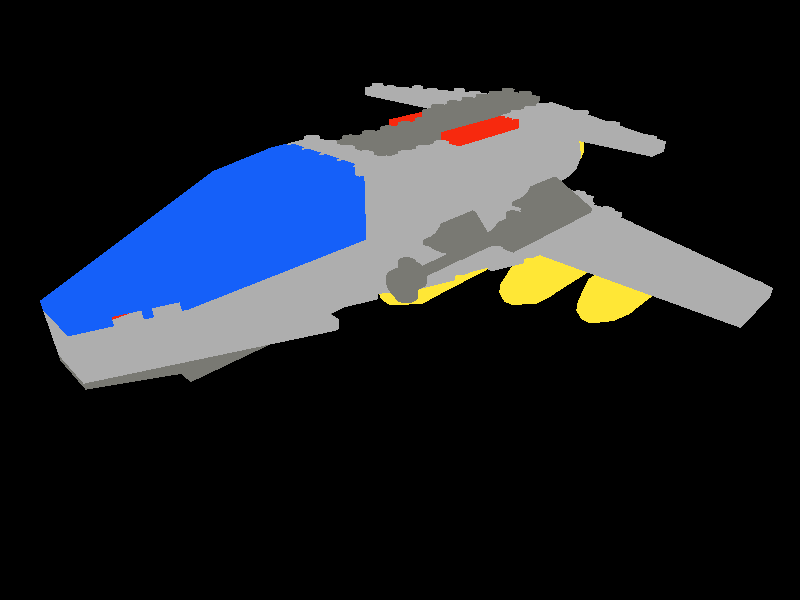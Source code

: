 // Generated by L3P v1.3 20010120  (C) 1998-2001 Lars C. Hassing  lch@ccieurope.com
// WWW: http://home16.inet.tele.dk/hassing/l3p.html
// WWW: http://www.ldraw.org/download/software/l3p
// Date: Tue Jun 25 09:49:53 2002
// Input file: nemesis.mpd
// ModelDir: 
// LDRAWDIR: c:\progra~1\ldraw
// Commandline: c:\progra~1\ldraw\l3p nemesis.mpd


#declare QUAL = 3;  // Quality level, 0=BBox, 1=no refr, 2=normal, 3=studlogo

#declare SW = 0.5;  // Width of seam between two bricks

#declare STUDS = 1;  // 1=on 0=off

#declare BUMPS = 0;  // 1=on 0=off


#declare BUMPNORMAL = normal { bumps 0.01 scale 20 }
#declare AMB = 0.4;
#declare DIF = 0.4;


#declare O7071 = sqrt(0.5);

#declare L3Logo = union {
	sphere {<-59,0,-96>,6}
	cylinder {<-59,0,-96>,<59,0,-122>,6 open}
	sphere {<59,0,-122>,6}
	cylinder {<59,0,-122>,<59,0,-84>,6 open}
	sphere {<59,0,-84>,6}

	sphere {<-59,0,-36>,6}
	cylinder {<-59,0,-36>,<-59,0,1>,6 open}
	sphere {<-59,0,1>,6}
	cylinder {<0,0,-49>,<0,0,-25>,6 open}
	sphere {<0,0,-25>,6}
	sphere {<59,0,-62>,6}
	cylinder {<59,0,-62>,<59,0,-24>,6 open}
	sphere {<59,0,-24>,6}
	cylinder {<-59,0,-36>,<59,0,-62>,6 open}

	sphere {<-35.95,0,57>,6}
	torus {18.45,6 clipped_by{plane{<40,0,-9>,0}} translate<-40,0,39>}
	cylinder {<-44.05,0,21>,<35.95,0,3>,6 open}
	torus {18.45,6 clipped_by{plane{<-40,0,9>,0}} translate<40,0,21>}
	cylinder {<44.05,0,39>,<0,0,49>,6 open}
	sphere {<0,0,49>,6}
	cylinder {<0,0,49>,<0,0,34>,6 open}
	sphere {<0,0,34>,6}

	torus {18.45,6 clipped_by{plane{<40,0,-9>,0}} translate<-40,0,99>}
	cylinder {<-44.05,0,81>,<35.95,0,63>,6 open}
	torus {18.45,6 clipped_by{plane{<-40,0,9>,0}} translate<40,0,81>}
	cylinder {<44.05,0,99>,<-35.95,0,117>,6 open}

	scale 4.5/128
}


#ifndef (Color7)
#declare Color7 = #if (version >= 3.1) material { #end texture {
	pigment { rgb <0.682353,0.682353,0.682353> }
	finish { ambient AMB diffuse DIF }
	#if (QUAL > 1)
		finish { phong 0.5 phong_size 40 reflection 0.08 }
		#if (BUMPS) normal { BUMPNORMAL } #end
	#end
} #if (version >= 3.1) } #end
#end

#ifndef (Color8)
#declare Color8 = #if (version >= 3.1) material { #end texture {
	pigment { rgb <0.47451,0.47451,0.45098> }
	finish { ambient AMB diffuse DIF }
	#if (QUAL > 1)
		finish { phong 0.5 phong_size 40 reflection 0.08 }
		#if (BUMPS) normal { BUMPNORMAL } #end
	#end
} #if (version >= 3.1) } #end
#end

#ifndef (Color46)
#declare Color46 = #if (version >= 3.1) material { #end texture {
	pigment { rgb <1,0.905882,0.211765> #if (QUAL > 1) filter 0.85 #end }
	finish { ambient AMB diffuse DIF }
	#if (QUAL > 1)
		finish { phong 0.5 phong_size 40 reflection 0.2 }
		#if (version >= 3.1) #else finish { refraction 1 ior 1.25 } #end
		#if (BUMPS) normal { BUMPNORMAL } #end
	#end
} #if (version >= 3.1) #if (QUAL > 1) interior { ior 1.25 } #end } #end
#end

#ifndef (Color4)
#declare Color4 = #if (version >= 3.1) material { #end texture {
	pigment { rgb <0.968627,0.160784,0.054902> }
	finish { ambient AMB diffuse DIF }
	#if (QUAL > 1)
		finish { phong 0.5 phong_size 40 reflection 0.08 }
		#if (BUMPS) normal { BUMPNORMAL } #end
	#end
} #if (version >= 3.1) } #end
#end

#ifndef (Color33)
#declare Color33 = #if (version >= 3.1) material { #end texture {
	pigment { rgb <0.0823529,0.376471,0.976471> #if (QUAL > 1) filter 0.85 #end }
	finish { ambient AMB diffuse DIF }
	#if (QUAL > 1)
		finish { phong 0.5 phong_size 40 reflection 0.2 }
		#if (version >= 3.1) #else finish { refraction 1 ior 1.25 } #end
		#if (BUMPS) normal { BUMPNORMAL } #end
	#end
} #if (version >= 3.1) #if (QUAL > 1) interior { ior 1.25 } #end } #end
#end

#ifndef (Color14)
#declare Color14 = #if (version >= 3.1) material { #end texture {
	pigment { rgb <1,0.905882,0.211765> }
	finish { ambient AMB diffuse DIF }
	#if (QUAL > 1)
		finish { phong 0.5 phong_size 40 reflection 0.08 }
		#if (BUMPS) normal { BUMPNORMAL } #end
	#end
} #if (version >= 3.1) } #end
#end

#declare rect_dot_dat = object {
// Rectangle
// Name: rect.dat
// Author: James Jessiman
// Original LDraw Primitive
// LDRAW_ORG Primitive UPDATE 2002-02
// BFC CERTIFY CW
// 2002-4-5: TH: Added BFC statement
	mesh {
		triangle { <1,0,1>, <1,0,-1>, <-1,0,-1> }
		triangle { <-1,0,-1>, <-1,0,1>, <1,0,1> }
// 
	}
}

#declare stud4_dot_dat = difference {
	cylinder { <0,0,0>, <0,-4,0>, 8 }
	cylinder { <0,0.01,0>, <0,-4.01,0>, 6 }
}

#declare stud_dot_dat = 
#if (QUAL <= 2)
cylinder { <0,0,0>, <0,-4,0>, 6 }
#else
union {
	cylinder { <0,0,0>, <0,-4,0>, 6 }
	object { L3Logo translate <0,-4,0> }
}
#end

#declare _30356_dot_dat = #if (QUAL = 0) box { <-60,-4,-120>, <60,8,120> } #else union {
// Wing  6 x 12 Right
// Name: 30356.dat
// Author: John VanZwieten
// Official LCad update 99-05
	object { rect_dot_dat matrix <0,2,0,1,0,0,0,0,116,56,6,0> }
	object { rect_dot_dat matrix <-56,0,0,0,0,1,0,-2,0,0,6,116> }
	object { rect_dot_dat matrix <0,2,0,1,0,0,0,0,27.739,-56,6,88.739> }
	object { rect_dot_dat matrix <-26.559,0,0,0,0,1,0,-2,0,28.559,6,-116> }
	mesh {
		triangle { <-60,8,120>, <60,8,120>, <56,8,116> }
		triangle { <56,8,116>, <-56,8,116>, <-60,8,120> }
		triangle { <-60,8,60>, <-60,8,120>, <-56,8,116> }
		triangle { <-56,8,116>, <-56,8,60>, <-60,8,60> }
		triangle { <60,8,-120>, <0,8,-120>, <0,8,-116> }
		triangle { <0,8,-116>, <56,8,-116>, <60,8,-120> }
		triangle { <60,8,120>, <60,8,-120>, <56,8,-116> }
		triangle { <56,8,-116>, <56,8,116>, <60,8,120> }
	}
	object { rect_dot_dat matrix <0,4,0,1,0,0,0,0,120,60,4,0> }
	object { rect_dot_dat matrix <-60,0,0,0,0,1,0,-4,0,0,4,120> }
	object { rect_dot_dat matrix <0,4,0,1,0,0,0,0,30,-60,4,90> }
	object { rect_dot_dat matrix <-30,0,0,0,0,1,0,-4,0,30,4,-120> }
	#if (STUDS)
		object { stud4_dot_dat matrix <-1,0,0,0,-1,0,0,0,-1,40,4,-100> }
		object { stud4_dot_dat matrix <-1,0,0,0,-1,0,0,0,-1,40,4,-80> }
		object { stud4_dot_dat matrix <-1,0,0,0,-1,0,0,0,-1,40,4,-60> }
		object { stud4_dot_dat matrix <-1,0,0,0,-1,0,0,0,-1,40,4,-40> }
		object { stud4_dot_dat matrix <-1,0,0,0,-1,0,0,0,-1,40,4,-20> }
		object { stud4_dot_dat matrix <-1,0,0,0,-1,0,0,0,-1,40,4,0> }
		object { stud4_dot_dat matrix <-1,0,0,0,-1,0,0,0,-1,40,4,20> }
		object { stud4_dot_dat matrix <-1,0,0,0,-1,0,0,0,-1,40,4,40> }
		object { stud4_dot_dat matrix <-1,0,0,0,-1,0,0,0,-1,40,4,60> }
		object { stud4_dot_dat matrix <-1,0,0,0,-1,0,0,0,-1,40,4,80> }
		object { stud4_dot_dat matrix <-1,0,0,0,-1,0,0,0,-1,40,4,100> }
		object { stud4_dot_dat matrix <-1,0,0,0,-1,0,0,0,-1,20,4,-100> }
		object { stud4_dot_dat matrix <-1,0,0,0,-1,0,0,0,-1,20,4,-80> }
		object { stud4_dot_dat matrix <-1,0,0,0,-1,0,0,0,-1,20,4,-60> }
		object { stud4_dot_dat matrix <-1,0,0,0,-1,0,0,0,-1,20,4,-40> }
		object { stud4_dot_dat matrix <-1,0,0,0,-1,0,0,0,-1,20,4,-20> }
		object { stud4_dot_dat matrix <-1,0,0,0,-1,0,0,0,-1,20,4,0> }
		object { stud4_dot_dat matrix <-1,0,0,0,-1,0,0,0,-1,20,4,20> }
		object { stud4_dot_dat matrix <-1,0,0,0,-1,0,0,0,-1,20,4,40> }
		object { stud4_dot_dat matrix <-1,0,0,0,-1,0,0,0,-1,20,4,60> }
		object { stud4_dot_dat matrix <-1,0,0,0,-1,0,0,0,-1,20,4,80> }
		object { stud4_dot_dat matrix <-1,0,0,0,-1,0,0,0,-1,20,4,100> }
		object { stud4_dot_dat matrix <-1,0,0,0,-1,0,0,0,-1,0,4,-80> }
		object { stud4_dot_dat matrix <-1,0,0,0,-1,0,0,0,-1,0,4,-60> }
		object { stud4_dot_dat matrix <-1,0,0,0,-1,0,0,0,-1,0,4,-40> }
		object { stud4_dot_dat matrix <-1,0,0,0,-1,0,0,0,-1,0,4,-20> }
		object { stud4_dot_dat matrix <-1,0,0,0,-1,0,0,0,-1,0,4,0> }
		object { stud4_dot_dat matrix <-1,0,0,0,-1,0,0,0,-1,0,4,20> }
		object { stud4_dot_dat matrix <-1,0,0,0,-1,0,0,0,-1,0,4,40> }
		object { stud4_dot_dat matrix <-1,0,0,0,-1,0,0,0,-1,0,4,60> }
		object { stud4_dot_dat matrix <-1,0,0,0,-1,0,0,0,-1,0,4,80> }
		object { stud4_dot_dat matrix <-1,0,0,0,-1,0,0,0,-1,0,4,100> }
		object { stud4_dot_dat matrix <-1,0,0,0,-1,0,0,0,-1,-20,4,-20> }
		object { stud4_dot_dat matrix <-1,0,0,0,-1,0,0,0,-1,-20,4,0> }
		object { stud4_dot_dat matrix <-1,0,0,0,-1,0,0,0,-1,-20,4,20> }
		object { stud4_dot_dat matrix <-1,0,0,0,-1,0,0,0,-1,-20,4,40> }
		object { stud4_dot_dat matrix <-1,0,0,0,-1,0,0,0,-1,-20,4,60> }
		object { stud4_dot_dat matrix <-1,0,0,0,-1,0,0,0,-1,-20,4,80> }
		object { stud4_dot_dat matrix <-1,0,0,0,-1,0,0,0,-1,-20,4,100> }
		object { stud4_dot_dat matrix <-1,0,0,0,-1,0,0,0,-1,-40,4,40> }
		object { stud4_dot_dat matrix <-1,0,0,0,-1,0,0,0,-1,-40,4,60> }
		object { stud4_dot_dat matrix <-1,0,0,0,-1,0,0,0,-1,-40,4,80> }
		object { stud4_dot_dat matrix <-1,0,0,0,-1,0,0,0,-1,-40,4,100> }
	#end
	mesh {
		triangle { <56,4,116>, <0,4,116>, <2.883,4,-116> }
		triangle { <2.883,4,-116>, <56,4,-116>, <56,4,116> }
		triangle { <0,4,116>, <-56,4,116>, <-56,4,59.478> }
		triangle { <-56,4,59.478>, <2.883,4,-116>, <0,4,116> }
		triangle { <60,0,120>, <0,0,120>, <0,0,-120> }
		triangle { <0,0,-120>, <60,0,-120>, <60,0,120> }
		triangle { <0,0,120>, <-60,0,120>, <-60,0,60> }
		triangle { <-60,0,60>, <0,0,-120>, <0,0,120> }
		triangle { <0,0,-120>, <-60,0,60>, <-60,4,60> }
		triangle { <-60,4,60>, <0,4,-120>, <0,0,-120> }
		triangle { <-60,8,60>, <-58.245,8,54.735>, <-58.245,4,54.735> }
		triangle { <-58.245,4,54.735>, <-60,4,60>, <-60,8,60> }
		triangle { <-58.245,8,54.735>, <-54.45,8,56>, <-54.45,4,56> }
		triangle { <-54.45,4,56>, <-58.245,4,54.735>, <-58.245,8,54.735> }
		triangle { <-54.45,8,56>, <-56,8,60.649>, <-56,4,60.649> }
		triangle { <-56,4,60.649>, <-54.45,4,56>, <-54.45,8,56> }
		triangle { <-60,8,60>, <-58.245,8,54.735>, <-54.45,8,56> }
		triangle { <-54.45,8,56>, <-56,8,60.649>, <-60,8,60> }
		triangle { <-58.245,4,54.735>, <-48,4,24>, <-44.205,4,25.247> }
		triangle { <-44.205,4,25.247>, <-54.45,4,56>, <-58.245,4,54.735> }
		triangle { <-36,8,11>, <-39.45,8,11>, <-39.45,4,11> }
		triangle { <-39.45,4,11>, <-36,4,11>, <-36,8,11> }
		triangle { <-36,8,9>, <-38.784,8,9>, <-38.784,4,9> }
		triangle { <-38.784,4,9>, <-36,4,9>, <-36,8,9> }
		triangle { <-36,8,11>, <-36,8,9>, <-36,4,9> }
		triangle { <-36,4,9>, <-36,4,11>, <-36,8,11> }
		triangle { <-36,8,11>, <-39.45,8,11>, <-38.784,8,9> }
		triangle { <-38.784,8,9>, <-36,8,9>, <-36,8,11> }
		triangle { <-33.536,8,25.05>, <-34.95,8,26.464>, <-42.186,8,19.207> }
		triangle { <-42.186,8,19.207>, <-41.49,8,17.119>, <-33.536,8,25.05> }
		triangle { <-33.536,8,25.05>, <-33.536,4,25.05>, <-34.95,4,26.464> }
		triangle { <-34.95,4,26.464>, <-34.95,8,26.464>, <-33.536,8,25.05> }
		triangle { <-33.536,8,25.05>, <-41.49,8,17.119>, <-41.49,4,17.119> }
		triangle { <-41.49,4,17.119>, <-33.536,4,25.05>, <-33.536,8,25.05> }
		triangle { <-34.95,8,26.464>, <-42.186,8,19.207>, <-42.186,4,19.207> }
		triangle { <-42.186,4,19.207>, <-34.95,4,26.464>, <-34.95,8,26.464> }
		triangle { <-48,4,24>, <-44.205,4,25.247>, <-44.205,8,25.247> }
		triangle { <-44.205,8,25.247>, <-48,8,24>, <-48,4,24> }
		triangle { <-48,8,24>, <-38.245,8,-5.264>, <-38.245,4,-5.264> }
		triangle { <-38.245,4,-5.264>, <-48,4,24>, <-48,8,24> }
		triangle { <-44.205,4,25.247>, <-44.205,8,25.247>, <-34.45,8,-4> }
		triangle { <-34.45,8,-4>, <-34.45,4,-4>, <-44.205,4,25.247> }
		triangle { <-34.45,8,-4>, <-34.45,4,-4>, <-38.245,4,-5.264> }
		triangle { <-38.245,4,-5.264>, <-38.245,8,-5.264>, <-34.45,8,-4> }
		triangle { <-48,8,24>, <-38.245,8,-5.264>, <-34.45,8,-4> }
		triangle { <-34.45,8,-4>, <-44.205,8,25.247>, <-48,8,24> }
		triangle { <-38.245,4,-5.265>, <-28,4,-36>, <-24.205,4,-34.753> }
		triangle { <-24.205,4,-34.753>, <-34.45,4,-4>, <-38.245,4,-5.265> }
		triangle { <-16,8,-49>, <-19.45,8,-49>, <-19.45,4,-49> }
		triangle { <-19.45,4,-49>, <-16,4,-49>, <-16,8,-49> }
		triangle { <-16,8,-51>, <-18.784,8,-51>, <-18.784,4,-51> }
		triangle { <-18.784,4,-51>, <-16,4,-51>, <-16,8,-51> }
		triangle { <-16,8,-49>, <-16,8,-51>, <-16,4,-51> }
		triangle { <-16,4,-51>, <-16,4,-49>, <-16,8,-49> }
		triangle { <-16,8,-49>, <-19.45,8,-49>, <-18.784,8,-51> }
		triangle { <-18.784,8,-51>, <-16,8,-51>, <-16,8,-49> }
		triangle { <-13.536,8,-34.95>, <-14.95,8,-33.536>, <-22.186,8,-40.793> }
		triangle { <-22.186,8,-40.793>, <-21.49,8,-42.881>, <-13.536,8,-34.95> }
		triangle { <-13.536,8,-34.95>, <-13.536,4,-34.95>, <-14.95,4,-33.536> }
		triangle { <-14.95,4,-33.536>, <-14.95,8,-33.536>, <-13.536,8,-34.95> }
		triangle { <-13.536,8,-34.95>, <-21.49,8,-42.881>, <-21.49,4,-42.881> }
		triangle { <-21.49,4,-42.881>, <-13.536,4,-34.95>, <-13.536,8,-34.95> }
		triangle { <-14.95,8,-33.536>, <-22.186,8,-40.793>, <-22.186,4,-40.793> }
		triangle { <-22.186,4,-40.793>, <-14.95,4,-33.536>, <-14.95,8,-33.536> }
		triangle { <-28,4,-36>, <-24.205,4,-34.753>, <-24.205,8,-34.753> }
		triangle { <-24.205,8,-34.753>, <-28,8,-36>, <-28,4,-36> }
		triangle { <-28,8,-36>, <-18.245,8,-65.264>, <-18.245,4,-65.264> }
		triangle { <-18.245,4,-65.264>, <-28,4,-36>, <-28,8,-36> }
		triangle { <-24.205,4,-34.753>, <-24.205,8,-34.753>, <-14.45,8,-64> }
		triangle { <-14.45,8,-64>, <-14.45,4,-64>, <-24.205,4,-34.753> }
		triangle { <-14.45,8,-64>, <-14.45,4,-64>, <-18.245,4,-65.264> }
		triangle { <-18.245,4,-65.264>, <-18.245,8,-65.264>, <-14.45,8,-64> }
		triangle { <-28,8,-36>, <-18.245,8,-65.264>, <-14.45,8,-64> }
		triangle { <-14.45,8,-64>, <-24.205,8,-34.753>, <-28,8,-36> }
		triangle { <-18.245,4,-65.265>, <-8,4,-96>, <-4.205,4,-94.753> }
		triangle { <-4.205,4,-94.753>, <-14.45,4,-64>, <-18.245,4,-65.265> }
		triangle { <4,8,-109>, <0.55,8,-109>, <0.55,4,-109> }
		triangle { <0.55,4,-109>, <4,4,-109>, <4,8,-109> }
		triangle { <4,8,-111>, <1.216,8,-111>, <1.216,4,-111> }
		triangle { <1.216,4,-111>, <4,4,-111>, <4,8,-111> }
		triangle { <4,8,-109>, <4,8,-111>, <4,4,-111> }
		triangle { <4,4,-111>, <4,4,-109>, <4,8,-109> }
		triangle { <4,8,-109>, <0.55,8,-109>, <1.216,8,-111> }
		triangle { <1.216,8,-111>, <4,8,-111>, <4,8,-109> }
		triangle { <6.464,8,-94.95>, <5.05,8,-93.536>, <-2.186,8,-100.793> }
		triangle { <-2.186,8,-100.793>, <-1.49,8,-102.881>, <6.464,8,-94.95> }
		triangle { <6.464,8,-94.95>, <6.464,4,-94.95>, <5.05,4,-93.536> }
		triangle { <5.05,4,-93.536>, <5.05,8,-93.536>, <6.464,8,-94.95> }
		triangle { <6.464,8,-94.95>, <-1.49,8,-102.881>, <-1.49,4,-102.881> }
		triangle { <-1.49,4,-102.881>, <6.464,4,-94.95>, <6.464,8,-94.95> }
		triangle { <5.05,8,-93.536>, <-2.186,8,-100.793>, <-2.186,4,-100.793> }
		triangle { <-2.186,4,-100.793>, <5.05,4,-93.536>, <5.05,8,-93.536> }
		triangle { <-8,4,-96>, <-4.205,4,-94.753>, <-4.205,8,-94.753> }
		triangle { <-4.205,8,-94.753>, <-8,8,-96>, <-8,4,-96> }
		triangle { <-8,8,-96>, <0,8,-120>, <0,4,-120> }
		triangle { <0,4,-120>, <-8,4,-96>, <-8,8,-96> }
		triangle { <-4.205,4,-94.753>, <-4.205,8,-94.753>, <2.883,8,-116> }
		triangle { <2.883,8,-116>, <2.883,4,-116>, <-4.205,4,-94.753> }
		triangle { <-8,8,-96>, <0,8,-120>, <2.883,8,-116> }
		triangle { <2.883,8,-116>, <-4.205,8,-94.753>, <-8,8,-96> }
	}
	#if (STUDS)
		object { stud_dot_dat matrix <-1,0,0,0,1,0,0,0,1,50,0,-110> }
		object { stud_dot_dat matrix <-1,0,0,0,1,0,0,0,1,50,0,-90> }
		object { stud_dot_dat matrix <-1,0,0,0,1,0,0,0,1,50,0,-70> }
		object { stud_dot_dat matrix <-1,0,0,0,1,0,0,0,1,50,0,-50> }
		object { stud_dot_dat matrix <-1,0,0,0,1,0,0,0,1,50,0,-30> }
		object { stud_dot_dat matrix <-1,0,0,0,1,0,0,0,1,50,0,-10> }
		object { stud_dot_dat matrix <-1,0,0,0,1,0,0,0,1,50,0,10> }
		object { stud_dot_dat matrix <-1,0,0,0,1,0,0,0,1,50,0,30> }
		object { stud_dot_dat matrix <-1,0,0,0,1,0,0,0,1,50,0,50> }
		object { stud_dot_dat matrix <-1,0,0,0,1,0,0,0,1,50,0,70> }
		object { stud_dot_dat matrix <-1,0,0,0,1,0,0,0,1,50,0,90> }
		object { stud_dot_dat matrix <-1,0,0,0,1,0,0,0,1,50,0,110> }
		object { stud_dot_dat matrix <-1,0,0,0,1,0,0,0,1,30,0,-110> }
		object { stud_dot_dat matrix <-1,0,0,0,1,0,0,0,1,30,0,-90> }
		object { stud_dot_dat matrix <-1,0,0,0,1,0,0,0,1,30,0,-70> }
		object { stud_dot_dat matrix <-1,0,0,0,1,0,0,0,1,30,0,-50> }
		object { stud_dot_dat matrix <-1,0,0,0,1,0,0,0,1,30,0,-30> }
		object { stud_dot_dat matrix <-1,0,0,0,1,0,0,0,1,30,0,-10> }
		object { stud_dot_dat matrix <-1,0,0,0,1,0,0,0,1,30,0,10> }
		object { stud_dot_dat matrix <-1,0,0,0,1,0,0,0,1,30,0,30> }
		object { stud_dot_dat matrix <-1,0,0,0,1,0,0,0,1,30,0,50> }
		object { stud_dot_dat matrix <-1,0,0,0,1,0,0,0,1,30,0,70> }
		object { stud_dot_dat matrix <-1,0,0,0,1,0,0,0,1,30,0,90> }
		object { stud_dot_dat matrix <-1,0,0,0,1,0,0,0,1,30,0,110> }
		object { stud_dot_dat matrix <-1,0,0,0,1,0,0,0,1,10,0,-110> }
		object { stud_dot_dat matrix <-1,0,0,0,1,0,0,0,1,10,0,-90> }
		object { stud_dot_dat matrix <-1,0,0,0,1,0,0,0,1,10,0,-70> }
		object { stud_dot_dat matrix <-1,0,0,0,1,0,0,0,1,10,0,-50> }
		object { stud_dot_dat matrix <-1,0,0,0,1,0,0,0,1,10,0,-30> }
		object { stud_dot_dat matrix <-1,0,0,0,1,0,0,0,1,10,0,-10> }
		object { stud_dot_dat matrix <-1,0,0,0,1,0,0,0,1,10,0,10> }
		object { stud_dot_dat matrix <-1,0,0,0,1,0,0,0,1,10,0,30> }
		object { stud_dot_dat matrix <-1,0,0,0,1,0,0,0,1,10,0,50> }
		object { stud_dot_dat matrix <-1,0,0,0,1,0,0,0,1,10,0,70> }
		object { stud_dot_dat matrix <-1,0,0,0,1,0,0,0,1,10,0,90> }
		object { stud_dot_dat matrix <-1,0,0,0,1,0,0,0,1,10,0,110> }
		object { stud_dot_dat matrix <-1,0,0,0,1,0,0,0,1,-10,0,-50> }
		object { stud_dot_dat matrix <-1,0,0,0,1,0,0,0,1,-10,0,-30> }
		object { stud_dot_dat matrix <-1,0,0,0,1,0,0,0,1,-10,0,-10> }
		object { stud_dot_dat matrix <-1,0,0,0,1,0,0,0,1,-10,0,10> }
		object { stud_dot_dat matrix <-1,0,0,0,1,0,0,0,1,-10,0,30> }
		object { stud_dot_dat matrix <-1,0,0,0,1,0,0,0,1,-10,0,50> }
		object { stud_dot_dat matrix <-1,0,0,0,1,0,0,0,1,-10,0,70> }
		object { stud_dot_dat matrix <-1,0,0,0,1,0,0,0,1,-10,0,90> }
		object { stud_dot_dat matrix <-1,0,0,0,1,0,0,0,1,-10,0,110> }
		object { stud_dot_dat matrix <-1,0,0,0,1,0,0,0,1,-30,0,10> }
		object { stud_dot_dat matrix <-1,0,0,0,1,0,0,0,1,-30,0,30> }
		object { stud_dot_dat matrix <-1,0,0,0,1,0,0,0,1,-30,0,50> }
		object { stud_dot_dat matrix <-1,0,0,0,1,0,0,0,1,-30,0,70> }
		object { stud_dot_dat matrix <-1,0,0,0,1,0,0,0,1,-30,0,90> }
		object { stud_dot_dat matrix <-1,0,0,0,1,0,0,0,1,-30,0,110> }
		object { stud_dot_dat matrix <-1,0,0,0,1,0,0,0,1,-50,0,70> }
		object { stud_dot_dat matrix <-1,0,0,0,1,0,0,0,1,-50,0,90> }
		object { stud_dot_dat matrix <-1,0,0,0,1,0,0,0,1,-50,0,110> }
// 
	#end
}
#end

#declare _30355_dot_dat = #if (QUAL = 0) box { <-60,-4,-120>, <60,8,120> } #else union {
// Wing  6 x 12 Left
// Name: 30355.dat
// Author: John VanZwieten
// Official LCad update 99-05
	object { rect_dot_dat matrix <0,2,0,-1,0,0,0,0,116,-56,6,0> }
	object { rect_dot_dat matrix <56,0,0,0,0,1,0,-2,0,0,6,116> }
	object { rect_dot_dat matrix <0,2,0,-1,0,0,0,0,27.739,56,6,88.739> }
	object { rect_dot_dat matrix <26.559,0,0,0,0,1,0,-2,0,-28.559,6,-116> }
	mesh {
		triangle { <60,8,120>, <-60,8,120>, <-56,8,116> }
		triangle { <-56,8,116>, <56,8,116>, <60,8,120> }
		triangle { <60,8,60>, <60,8,120>, <56,8,116> }
		triangle { <56,8,116>, <56,8,60>, <60,8,60> }
		triangle { <-60,8,-120>, <0,8,-120>, <0,8,-116> }
		triangle { <0,8,-116>, <-56,8,-116>, <-60,8,-120> }
		triangle { <-60,8,120>, <-60,8,-120>, <-56,8,-116> }
		triangle { <-56,8,-116>, <-56,8,116>, <-60,8,120> }
	}
	object { rect_dot_dat matrix <0,4,0,-1,0,0,0,0,120,-60,4,0> }
	object { rect_dot_dat matrix <60,0,0,0,0,1,0,-4,0,0,4,120> }
	object { rect_dot_dat matrix <0,4,0,-1,0,0,0,0,30,60,4,90> }
	object { rect_dot_dat matrix <30,0,0,0,0,1,0,-4,0,-30,4,-120> }
	#if (STUDS)
		object { stud4_dot_dat matrix <1,0,0,0,-1,0,0,0,-1,-40,4,-100> }
		object { stud4_dot_dat matrix <1,0,0,0,-1,0,0,0,-1,-40,4,-80> }
		object { stud4_dot_dat matrix <1,0,0,0,-1,0,0,0,-1,-40,4,-60> }
		object { stud4_dot_dat matrix <1,0,0,0,-1,0,0,0,-1,-40,4,-40> }
		object { stud4_dot_dat matrix <1,0,0,0,-1,0,0,0,-1,-40,4,-20> }
		object { stud4_dot_dat matrix <1,0,0,0,-1,0,0,0,-1,-40,4,0> }
		object { stud4_dot_dat matrix <1,0,0,0,-1,0,0,0,-1,-40,4,20> }
		object { stud4_dot_dat matrix <1,0,0,0,-1,0,0,0,-1,-40,4,40> }
		object { stud4_dot_dat matrix <1,0,0,0,-1,0,0,0,-1,-40,4,60> }
		object { stud4_dot_dat matrix <1,0,0,0,-1,0,0,0,-1,-40,4,80> }
		object { stud4_dot_dat matrix <1,0,0,0,-1,0,0,0,-1,-40,4,100> }
		object { stud4_dot_dat matrix <1,0,0,0,-1,0,0,0,-1,-20,4,-100> }
		object { stud4_dot_dat matrix <1,0,0,0,-1,0,0,0,-1,-20,4,-80> }
		object { stud4_dot_dat matrix <1,0,0,0,-1,0,0,0,-1,-20,4,-60> }
		object { stud4_dot_dat matrix <1,0,0,0,-1,0,0,0,-1,-20,4,-40> }
		object { stud4_dot_dat matrix <1,0,0,0,-1,0,0,0,-1,-20,4,-20> }
		object { stud4_dot_dat matrix <1,0,0,0,-1,0,0,0,-1,-20,4,0> }
		object { stud4_dot_dat matrix <1,0,0,0,-1,0,0,0,-1,-20,4,20> }
		object { stud4_dot_dat matrix <1,0,0,0,-1,0,0,0,-1,-20,4,40> }
		object { stud4_dot_dat matrix <1,0,0,0,-1,0,0,0,-1,-20,4,60> }
		object { stud4_dot_dat matrix <1,0,0,0,-1,0,0,0,-1,-20,4,80> }
		object { stud4_dot_dat matrix <1,0,0,0,-1,0,0,0,-1,-20,4,100> }
		object { stud4_dot_dat matrix <1,0,0,0,-1,0,0,0,-1,0,4,-80> }
		object { stud4_dot_dat matrix <1,0,0,0,-1,0,0,0,-1,0,4,-60> }
		object { stud4_dot_dat matrix <1,0,0,0,-1,0,0,0,-1,0,4,-40> }
		object { stud4_dot_dat matrix <1,0,0,0,-1,0,0,0,-1,0,4,-20> }
		object { stud4_dot_dat matrix <1,0,0,0,-1,0,0,0,-1,0,4,0> }
		object { stud4_dot_dat matrix <1,0,0,0,-1,0,0,0,-1,0,4,20> }
		object { stud4_dot_dat matrix <1,0,0,0,-1,0,0,0,-1,0,4,40> }
		object { stud4_dot_dat matrix <1,0,0,0,-1,0,0,0,-1,0,4,60> }
		object { stud4_dot_dat matrix <1,0,0,0,-1,0,0,0,-1,0,4,80> }
		object { stud4_dot_dat matrix <1,0,0,0,-1,0,0,0,-1,0,4,100> }
		object { stud4_dot_dat matrix <1,0,0,0,-1,0,0,0,-1,20,4,-20> }
		object { stud4_dot_dat matrix <1,0,0,0,-1,0,0,0,-1,20,4,0> }
		object { stud4_dot_dat matrix <1,0,0,0,-1,0,0,0,-1,20,4,20> }
		object { stud4_dot_dat matrix <1,0,0,0,-1,0,0,0,-1,20,4,40> }
		object { stud4_dot_dat matrix <1,0,0,0,-1,0,0,0,-1,20,4,60> }
		object { stud4_dot_dat matrix <1,0,0,0,-1,0,0,0,-1,20,4,80> }
		object { stud4_dot_dat matrix <1,0,0,0,-1,0,0,0,-1,20,4,100> }
		object { stud4_dot_dat matrix <1,0,0,0,-1,0,0,0,-1,40,4,40> }
		object { stud4_dot_dat matrix <1,0,0,0,-1,0,0,0,-1,40,4,60> }
		object { stud4_dot_dat matrix <1,0,0,0,-1,0,0,0,-1,40,4,80> }
		object { stud4_dot_dat matrix <1,0,0,0,-1,0,0,0,-1,40,4,100> }
	#end
	mesh {
		triangle { <-56,4,116>, <0,4,116>, <-2.883,4,-116> }
		triangle { <-2.883,4,-116>, <-56,4,-116>, <-56,4,116> }
		triangle { <0,4,116>, <56,4,116>, <56,4,59.478> }
		triangle { <56,4,59.478>, <-2.883,4,-116>, <0,4,116> }
		triangle { <-60,0,120>, <0,0,120>, <0,0,-120> }
		triangle { <0,0,-120>, <-60,0,-120>, <-60,0,120> }
		triangle { <0,0,120>, <60,0,120>, <60,0,60> }
		triangle { <60,0,60>, <0,0,-120>, <0,0,120> }
		triangle { <0,0,-120>, <60,0,60>, <60,4,60> }
		triangle { <60,4,60>, <0,4,-120>, <0,0,-120> }
		triangle { <60,8,60>, <58.245,8,54.735>, <58.245,4,54.735> }
		triangle { <58.245,4,54.735>, <60,4,60>, <60,8,60> }
		triangle { <58.245,8,54.735>, <54.45,8,56>, <54.45,4,56> }
		triangle { <54.45,4,56>, <58.245,4,54.735>, <58.245,8,54.735> }
		triangle { <54.45,8,56>, <56,8,60.649>, <56,4,60.649> }
		triangle { <56,4,60.649>, <54.45,4,56>, <54.45,8,56> }
		triangle { <60,8,60>, <58.245,8,54.735>, <54.45,8,56> }
		triangle { <54.45,8,56>, <56,8,60.649>, <60,8,60> }
		triangle { <58.245,4,54.735>, <48,4,24>, <44.205,4,25.247> }
		triangle { <44.205,4,25.247>, <54.45,4,56>, <58.245,4,54.735> }
		triangle { <36,8,11>, <39.45,8,11>, <39.45,4,11> }
		triangle { <39.45,4,11>, <36,4,11>, <36,8,11> }
		triangle { <36,8,9>, <38.784,8,9>, <38.784,4,9> }
		triangle { <38.784,4,9>, <36,4,9>, <36,8,9> }
		triangle { <36,8,11>, <36,8,9>, <36,4,9> }
		triangle { <36,4,9>, <36,4,11>, <36,8,11> }
		triangle { <36,8,11>, <39.45,8,11>, <38.784,8,9> }
		triangle { <38.784,8,9>, <36,8,9>, <36,8,11> }
		triangle { <33.536,8,25.05>, <34.95,8,26.464>, <42.186,8,19.207> }
		triangle { <42.186,8,19.207>, <41.49,8,17.119>, <33.536,8,25.05> }
		triangle { <33.536,8,25.05>, <33.536,4,25.05>, <34.95,4,26.464> }
		triangle { <34.95,4,26.464>, <34.95,8,26.464>, <33.536,8,25.05> }
		triangle { <33.536,8,25.05>, <41.49,8,17.119>, <41.49,4,17.119> }
		triangle { <41.49,4,17.119>, <33.536,4,25.05>, <33.536,8,25.05> }
		triangle { <34.95,8,26.464>, <42.186,8,19.207>, <42.186,4,19.207> }
		triangle { <42.186,4,19.207>, <34.95,4,26.464>, <34.95,8,26.464> }
		triangle { <48,4,24>, <44.205,4,25.247>, <44.205,8,25.247> }
		triangle { <44.205,8,25.247>, <48,8,24>, <48,4,24> }
		triangle { <48,8,24>, <38.245,8,-5.264>, <38.245,4,-5.264> }
		triangle { <38.245,4,-5.264>, <48,4,24>, <48,8,24> }
		triangle { <44.205,4,25.247>, <44.205,8,25.247>, <34.45,8,-4> }
		triangle { <34.45,8,-4>, <34.45,4,-4>, <44.205,4,25.247> }
		triangle { <34.45,8,-4>, <34.45,4,-4>, <38.245,4,-5.264> }
		triangle { <38.245,4,-5.264>, <38.245,8,-5.264>, <34.45,8,-4> }
		triangle { <48,8,24>, <38.245,8,-5.264>, <34.45,8,-4> }
		triangle { <34.45,8,-4>, <44.205,8,25.247>, <48,8,24> }
		triangle { <38.245,4,-5.265>, <28,4,-36>, <24.205,4,-34.753> }
		triangle { <24.205,4,-34.753>, <34.45,4,-4>, <38.245,4,-5.265> }
		triangle { <16,8,-49>, <19.45,8,-49>, <19.45,4,-49> }
		triangle { <19.45,4,-49>, <16,4,-49>, <16,8,-49> }
		triangle { <16,8,-51>, <18.784,8,-51>, <18.784,4,-51> }
		triangle { <18.784,4,-51>, <16,4,-51>, <16,8,-51> }
		triangle { <16,8,-49>, <16,8,-51>, <16,4,-51> }
		triangle { <16,4,-51>, <16,4,-49>, <16,8,-49> }
		triangle { <16,8,-49>, <19.45,8,-49>, <18.784,8,-51> }
		triangle { <18.784,8,-51>, <16,8,-51>, <16,8,-49> }
		triangle { <13.536,8,-34.95>, <14.95,8,-33.536>, <22.186,8,-40.793> }
		triangle { <22.186,8,-40.793>, <21.49,8,-42.881>, <13.536,8,-34.95> }
		triangle { <13.536,8,-34.95>, <13.536,4,-34.95>, <14.95,4,-33.536> }
		triangle { <14.95,4,-33.536>, <14.95,8,-33.536>, <13.536,8,-34.95> }
		triangle { <13.536,8,-34.95>, <21.49,8,-42.881>, <21.49,4,-42.881> }
		triangle { <21.49,4,-42.881>, <13.536,4,-34.95>, <13.536,8,-34.95> }
		triangle { <14.95,8,-33.536>, <22.186,8,-40.793>, <22.186,4,-40.793> }
		triangle { <22.186,4,-40.793>, <14.95,4,-33.536>, <14.95,8,-33.536> }
		triangle { <28,4,-36>, <24.205,4,-34.753>, <24.205,8,-34.753> }
		triangle { <24.205,8,-34.753>, <28,8,-36>, <28,4,-36> }
		triangle { <28,8,-36>, <18.245,8,-65.264>, <18.245,4,-65.264> }
		triangle { <18.245,4,-65.264>, <28,4,-36>, <28,8,-36> }
		triangle { <24.205,4,-34.753>, <24.205,8,-34.753>, <14.45,8,-64> }
		triangle { <14.45,8,-64>, <14.45,4,-64>, <24.205,4,-34.753> }
		triangle { <14.45,8,-64>, <14.45,4,-64>, <18.245,4,-65.264> }
		triangle { <18.245,4,-65.264>, <18.245,8,-65.264>, <14.45,8,-64> }
		triangle { <28,8,-36>, <18.245,8,-65.264>, <14.45,8,-64> }
		triangle { <14.45,8,-64>, <24.205,8,-34.753>, <28,8,-36> }
		triangle { <18.245,4,-65.265>, <8,4,-96>, <4.205,4,-94.753> }
		triangle { <4.205,4,-94.753>, <14.45,4,-64>, <18.245,4,-65.265> }
		triangle { <-4,8,-109>, <-0.55,8,-109>, <-0.55,4,-109> }
		triangle { <-0.55,4,-109>, <-4,4,-109>, <-4,8,-109> }
		triangle { <-4,8,-111>, <-1.216,8,-111>, <-1.216,4,-111> }
		triangle { <-1.216,4,-111>, <-4,4,-111>, <-4,8,-111> }
		triangle { <-4,8,-109>, <-4,8,-111>, <-4,4,-111> }
		triangle { <-4,4,-111>, <-4,4,-109>, <-4,8,-109> }
		triangle { <-4,8,-109>, <-0.55,8,-109>, <-1.216,8,-111> }
		triangle { <-1.216,8,-111>, <-4,8,-111>, <-4,8,-109> }
		triangle { <-6.464,8,-94.95>, <-5.05,8,-93.536>, <2.186,8,-100.793> }
		triangle { <2.186,8,-100.793>, <1.49,8,-102.881>, <-6.464,8,-94.95> }
		triangle { <-6.464,8,-94.95>, <-6.464,4,-94.95>, <-5.05,4,-93.536> }
		triangle { <-5.05,4,-93.536>, <-5.05,8,-93.536>, <-6.464,8,-94.95> }
		triangle { <-6.464,8,-94.95>, <1.49,8,-102.881>, <1.49,4,-102.881> }
		triangle { <1.49,4,-102.881>, <-6.464,4,-94.95>, <-6.464,8,-94.95> }
		triangle { <-5.05,8,-93.536>, <2.186,8,-100.793>, <2.186,4,-100.793> }
		triangle { <2.186,4,-100.793>, <-5.05,4,-93.536>, <-5.05,8,-93.536> }
		triangle { <8,4,-96>, <4.205,4,-94.753>, <4.205,8,-94.753> }
		triangle { <4.205,8,-94.753>, <8,8,-96>, <8,4,-96> }
		triangle { <8,8,-96>, <0,8,-120>, <0,4,-120> }
		triangle { <0,4,-120>, <8,4,-96>, <8,8,-96> }
		triangle { <4.205,4,-94.753>, <4.205,8,-94.753>, <-2.883,8,-116> }
		triangle { <-2.883,8,-116>, <-2.883,4,-116>, <4.205,4,-94.753> }
		triangle { <8,8,-96>, <0,8,-120>, <-2.883,8,-116> }
		triangle { <-2.883,8,-116>, <4.205,8,-94.753>, <8,8,-96> }
	}
	#if (STUDS)
		object { stud_dot_dat matrix <1,0,0,0,1,0,0,0,1,-50,0,-110> }
		object { stud_dot_dat matrix <1,0,0,0,1,0,0,0,1,-50,0,-90> }
		object { stud_dot_dat matrix <1,0,0,0,1,0,0,0,1,-50,0,-70> }
		object { stud_dot_dat matrix <1,0,0,0,1,0,0,0,1,-50,0,-50> }
		object { stud_dot_dat matrix <1,0,0,0,1,0,0,0,1,-50,0,-30> }
		object { stud_dot_dat matrix <1,0,0,0,1,0,0,0,1,-50,0,-10> }
		object { stud_dot_dat matrix <1,0,0,0,1,0,0,0,1,-50,0,10> }
		object { stud_dot_dat matrix <1,0,0,0,1,0,0,0,1,-50,0,30> }
		object { stud_dot_dat matrix <1,0,0,0,1,0,0,0,1,-50,0,50> }
		object { stud_dot_dat matrix <1,0,0,0,1,0,0,0,1,-50,0,70> }
		object { stud_dot_dat matrix <1,0,0,0,1,0,0,0,1,-50,0,90> }
		object { stud_dot_dat matrix <1,0,0,0,1,0,0,0,1,-50,0,110> }
		object { stud_dot_dat matrix <1,0,0,0,1,0,0,0,1,-30,0,-110> }
		object { stud_dot_dat matrix <1,0,0,0,1,0,0,0,1,-30,0,-90> }
		object { stud_dot_dat matrix <1,0,0,0,1,0,0,0,1,-30,0,-70> }
		object { stud_dot_dat matrix <1,0,0,0,1,0,0,0,1,-30,0,-50> }
		object { stud_dot_dat matrix <1,0,0,0,1,0,0,0,1,-30,0,-30> }
		object { stud_dot_dat matrix <1,0,0,0,1,0,0,0,1,-30,0,-10> }
		object { stud_dot_dat matrix <1,0,0,0,1,0,0,0,1,-30,0,10> }
		object { stud_dot_dat matrix <1,0,0,0,1,0,0,0,1,-30,0,30> }
		object { stud_dot_dat matrix <1,0,0,0,1,0,0,0,1,-30,0,50> }
		object { stud_dot_dat matrix <1,0,0,0,1,0,0,0,1,-30,0,70> }
		object { stud_dot_dat matrix <1,0,0,0,1,0,0,0,1,-30,0,90> }
		object { stud_dot_dat matrix <1,0,0,0,1,0,0,0,1,-30,0,110> }
		object { stud_dot_dat matrix <1,0,0,0,1,0,0,0,1,-10,0,-110> }
		object { stud_dot_dat matrix <1,0,0,0,1,0,0,0,1,-10,0,-90> }
		object { stud_dot_dat matrix <1,0,0,0,1,0,0,0,1,-10,0,-70> }
		object { stud_dot_dat matrix <1,0,0,0,1,0,0,0,1,-10,0,-50> }
		object { stud_dot_dat matrix <1,0,0,0,1,0,0,0,1,-10,0,-30> }
		object { stud_dot_dat matrix <1,0,0,0,1,0,0,0,1,-10,0,-10> }
		object { stud_dot_dat matrix <1,0,0,0,1,0,0,0,1,-10,0,10> }
		object { stud_dot_dat matrix <1,0,0,0,1,0,0,0,1,-10,0,30> }
		object { stud_dot_dat matrix <1,0,0,0,1,0,0,0,1,-10,0,50> }
		object { stud_dot_dat matrix <1,0,0,0,1,0,0,0,1,-10,0,70> }
		object { stud_dot_dat matrix <1,0,0,0,1,0,0,0,1,-10,0,90> }
		object { stud_dot_dat matrix <1,0,0,0,1,0,0,0,1,-10,0,110> }
		object { stud_dot_dat matrix <1,0,0,0,1,0,0,0,1,10,0,-50> }
		object { stud_dot_dat matrix <1,0,0,0,1,0,0,0,1,10,0,-30> }
		object { stud_dot_dat matrix <1,0,0,0,1,0,0,0,1,10,0,-10> }
		object { stud_dot_dat matrix <1,0,0,0,1,0,0,0,1,10,0,10> }
		object { stud_dot_dat matrix <1,0,0,0,1,0,0,0,1,10,0,30> }
		object { stud_dot_dat matrix <1,0,0,0,1,0,0,0,1,10,0,50> }
		object { stud_dot_dat matrix <1,0,0,0,1,0,0,0,1,10,0,70> }
		object { stud_dot_dat matrix <1,0,0,0,1,0,0,0,1,10,0,90> }
		object { stud_dot_dat matrix <1,0,0,0,1,0,0,0,1,10,0,110> }
		object { stud_dot_dat matrix <1,0,0,0,1,0,0,0,1,30,0,10> }
		object { stud_dot_dat matrix <1,0,0,0,1,0,0,0,1,30,0,30> }
		object { stud_dot_dat matrix <1,0,0,0,1,0,0,0,1,30,0,50> }
		object { stud_dot_dat matrix <1,0,0,0,1,0,0,0,1,30,0,70> }
		object { stud_dot_dat matrix <1,0,0,0,1,0,0,0,1,30,0,90> }
		object { stud_dot_dat matrix <1,0,0,0,1,0,0,0,1,30,0,110> }
		object { stud_dot_dat matrix <1,0,0,0,1,0,0,0,1,50,0,70> }
		object { stud_dot_dat matrix <1,0,0,0,1,0,0,0,1,50,0,90> }
		object { stud_dot_dat matrix <1,0,0,0,1,0,0,0,1,50,0,110> }
// 
	#end
}
#end

#declare box5_dot_dat = object {
// Box 5 (five faces)
// Name: box5.dat
// Author: James Jessiman
// Original LDraw Primitive
// LDRAW_ORG Primitive UPDATE 2002-02
// BFC CERTIFY CW
// 2002-04-03 SEB Modified for BFC compliance
	mesh {
		triangle { <-1,1,-1>, <1,1,-1>, <1,1,1> }
		triangle { <1,1,1>, <-1,1,1>, <-1,1,-1> }
		triangle { <1,1,1>, <1,0,1>, <-1,0,1> }
		triangle { <-1,0,1>, <-1,1,1>, <1,1,1> }
		triangle { <-1,1,1>, <-1,0,1>, <-1,0,-1> }
		triangle { <-1,0,-1>, <-1,1,-1>, <-1,1,1> }
		triangle { <-1,1,-1>, <-1,0,-1>, <1,0,-1> }
		triangle { <1,0,-1>, <1,1,-1>, <-1,1,-1> }
		triangle { <1,1,-1>, <1,0,-1>, <1,0,1> }
		triangle { <1,0,1>, <1,1,1>, <1,1,-1> }
// 
	}
}

#declare _3832_dot_dat = #if (QUAL = 0) box { <-100,-4,-20>, <100,8,20> } #else union {
// Plate  2 x 10
// Name: 3832.dat
// Author: James Jessiman
// Original LDraw Part - LDraw beta 0.27 Archive
	#if (STUDS)
		object { stud4_dot_dat matrix <1,0,0,0,-1,0,0,0,1,80,4,0> }
		object { stud4_dot_dat matrix <1,0,0,0,-1,0,0,0,1,60,4,0> }
		object { stud4_dot_dat matrix <1,0,0,0,-1,0,0,0,1,40,4,0> }
		object { stud4_dot_dat matrix <1,0,0,0,-1,0,0,0,1,20,4,0> }
		object { stud4_dot_dat matrix <1,0,0,0,-1,0,0,0,1,0,4,0> }
		object { stud4_dot_dat matrix <1,0,0,0,-1,0,0,0,1,-20,4,0> }
		object { stud4_dot_dat matrix <1,0,0,0,-1,0,0,0,1,-40,4,0> }
		object { stud4_dot_dat matrix <1,0,0,0,-1,0,0,0,1,-60,4,0> }
		object { stud4_dot_dat matrix <1,0,0,0,-1,0,0,0,1,-80,4,0> }
	#end
	object { box5_dot_dat matrix <96,0,0,0,-4,0,0,0,16,0,8,0> }
	mesh {
		triangle { <100,8,20>, <96,8,16>, <-96,8,16> }
		triangle { <-96,8,16>, <-100,8,20>, <100,8,20> }
		triangle { <100,8,-20>, <96,8,-16>, <-96,8,-16> }
		triangle { <-96,8,-16>, <-100,8,-20>, <100,8,-20> }
		triangle { <100,8,20>, <96,8,16>, <96,8,-16> }
		triangle { <96,8,-16>, <100,8,-20>, <100,8,20> }
		triangle { <-100,8,20>, <-96,8,16>, <-96,8,-16> }
		triangle { <-96,8,-16>, <-100,8,-20>, <-100,8,20> }
	}
	object { box5_dot_dat matrix <100,0,0,0,-8,0,0,0,20,0,8,0> }
	#if (STUDS)
		object { stud_dot_dat matrix <1,0,0,0,1,0,0,0,1,90,0,10> }
		object { stud_dot_dat matrix <1,0,0,0,1,0,0,0,1,70,0,10> }
		object { stud_dot_dat matrix <1,0,0,0,1,0,0,0,1,50,0,10> }
		object { stud_dot_dat matrix <1,0,0,0,1,0,0,0,1,30,0,10> }
		object { stud_dot_dat matrix <1,0,0,0,1,0,0,0,1,10,0,10> }
		object { stud_dot_dat matrix <1,0,0,0,1,0,0,0,1,-10,0,10> }
		object { stud_dot_dat matrix <1,0,0,0,1,0,0,0,1,-30,0,10> }
		object { stud_dot_dat matrix <1,0,0,0,1,0,0,0,1,-50,0,10> }
		object { stud_dot_dat matrix <1,0,0,0,1,0,0,0,1,-70,0,10> }
		object { stud_dot_dat matrix <1,0,0,0,1,0,0,0,1,-90,0,10> }
		object { stud_dot_dat matrix <1,0,0,0,1,0,0,0,1,90,0,-10> }
		object { stud_dot_dat matrix <1,0,0,0,1,0,0,0,1,70,0,-10> }
		object { stud_dot_dat matrix <1,0,0,0,1,0,0,0,1,50,0,-10> }
		object { stud_dot_dat matrix <1,0,0,0,1,0,0,0,1,30,0,-10> }
		object { stud_dot_dat matrix <1,0,0,0,1,0,0,0,1,10,0,-10> }
		object { stud_dot_dat matrix <1,0,0,0,1,0,0,0,1,-10,0,-10> }
		object { stud_dot_dat matrix <1,0,0,0,1,0,0,0,1,-30,0,-10> }
		object { stud_dot_dat matrix <1,0,0,0,1,0,0,0,1,-50,0,-10> }
		object { stud_dot_dat matrix <1,0,0,0,1,0,0,0,1,-70,0,-10> }
		object { stud_dot_dat matrix <1,0,0,0,1,0,0,0,1,-90,0,-10> }
// 
	#end
}
#end

#declare _2445_dot_dat = #if (QUAL = 0) box { <-120,-4,-20>, <120,8,20> } #else union {
// Plate  2 x 12
// Name: 2445.dat
// Author: James Jessiman
// Original LDraw Part - LDraw beta 0.27 Archive
	#if (STUDS)
		object { stud4_dot_dat matrix <1,0,0,0,-1,0,0,0,1,100,4,0> }
		object { stud4_dot_dat matrix <1,0,0,0,-1,0,0,0,1,80,4,0> }
		object { stud4_dot_dat matrix <1,0,0,0,-1,0,0,0,1,60,4,0> }
		object { stud4_dot_dat matrix <1,0,0,0,-1,0,0,0,1,40,4,0> }
		object { stud4_dot_dat matrix <1,0,0,0,-1,0,0,0,1,20,4,0> }
		object { stud4_dot_dat matrix <1,0,0,0,-1,0,0,0,1,0,4,0> }
		object { stud4_dot_dat matrix <1,0,0,0,-1,0,0,0,1,-20,4,0> }
		object { stud4_dot_dat matrix <1,0,0,0,-1,0,0,0,1,-40,4,0> }
		object { stud4_dot_dat matrix <1,0,0,0,-1,0,0,0,1,-60,4,0> }
		object { stud4_dot_dat matrix <1,0,0,0,-1,0,0,0,1,-80,4,0> }
		object { stud4_dot_dat matrix <1,0,0,0,-1,0,0,0,1,-100,4,0> }
	#end
	object { box5_dot_dat matrix <116,0,0,0,-4,0,0,0,16,0,8,0> }
	mesh {
		triangle { <120,8,20>, <116,8,16>, <-116,8,16> }
		triangle { <-116,8,16>, <-120,8,20>, <120,8,20> }
		triangle { <120,8,-20>, <116,8,-16>, <-116,8,-16> }
		triangle { <-116,8,-16>, <-120,8,-20>, <120,8,-20> }
		triangle { <120,8,20>, <116,8,16>, <116,8,-16> }
		triangle { <116,8,-16>, <120,8,-20>, <120,8,20> }
		triangle { <-120,8,20>, <-116,8,16>, <-116,8,-16> }
		triangle { <-116,8,-16>, <-120,8,-20>, <-120,8,20> }
	}
	object { box5_dot_dat matrix <120,0,0,0,-8,0,0,0,20,0,8,0> }
	#if (STUDS)
		object { stud_dot_dat matrix <1,0,0,0,1,0,0,0,1,110,0,10> }
		object { stud_dot_dat matrix <1,0,0,0,1,0,0,0,1,90,0,10> }
		object { stud_dot_dat matrix <1,0,0,0,1,0,0,0,1,70,0,10> }
		object { stud_dot_dat matrix <1,0,0,0,1,0,0,0,1,50,0,10> }
		object { stud_dot_dat matrix <1,0,0,0,1,0,0,0,1,30,0,10> }
		object { stud_dot_dat matrix <1,0,0,0,1,0,0,0,1,10,0,10> }
		object { stud_dot_dat matrix <1,0,0,0,1,0,0,0,1,-10,0,10> }
		object { stud_dot_dat matrix <1,0,0,0,1,0,0,0,1,-30,0,10> }
		object { stud_dot_dat matrix <1,0,0,0,1,0,0,0,1,-50,0,10> }
		object { stud_dot_dat matrix <1,0,0,0,1,0,0,0,1,-70,0,10> }
		object { stud_dot_dat matrix <1,0,0,0,1,0,0,0,1,-90,0,10> }
		object { stud_dot_dat matrix <1,0,0,0,1,0,0,0,1,-110,0,10> }
		object { stud_dot_dat matrix <1,0,0,0,1,0,0,0,1,110,0,-10> }
		object { stud_dot_dat matrix <1,0,0,0,1,0,0,0,1,90,0,-10> }
		object { stud_dot_dat matrix <1,0,0,0,1,0,0,0,1,70,0,-10> }
		object { stud_dot_dat matrix <1,0,0,0,1,0,0,0,1,50,0,-10> }
		object { stud_dot_dat matrix <1,0,0,0,1,0,0,0,1,30,0,-10> }
		object { stud_dot_dat matrix <1,0,0,0,1,0,0,0,1,10,0,-10> }
		object { stud_dot_dat matrix <1,0,0,0,1,0,0,0,1,-10,0,-10> }
		object { stud_dot_dat matrix <1,0,0,0,1,0,0,0,1,-30,0,-10> }
		object { stud_dot_dat matrix <1,0,0,0,1,0,0,0,1,-50,0,-10> }
		object { stud_dot_dat matrix <1,0,0,0,1,0,0,0,1,-70,0,-10> }
		object { stud_dot_dat matrix <1,0,0,0,1,0,0,0,1,-90,0,-10> }
		object { stud_dot_dat matrix <1,0,0,0,1,0,0,0,1,-110,0,-10> }
	#end
}
#end

#declare stud3_dot_dat = cylinder { <0,0,0>, <0,-4,0>, 4 }

#declare _3623_dot_dat = #if (QUAL = 0) box { <-30,-4,-10>, <30,8,10> } #else union {
// Plate  1 x  3
// Name: 3623.dat
// Author: James Jessiman
// Original LDraw Part - LDraw beta 0.27 Archive
	#if (STUDS)
		object { stud3_dot_dat matrix <1,0,0,0,-1,0,0,0,1,10,4,0> }
		object { stud3_dot_dat matrix <1,0,0,0,-1,0,0,0,1,-10,4,0> }
	#end
	object { box5_dot_dat matrix <26,0,0,0,-4,0,0,0,6,0,8,0> }
	mesh {
		triangle { <30,8,10>, <26,8,6>, <-26,8,6> }
		triangle { <-26,8,6>, <-30,8,10>, <30,8,10> }
		triangle { <-30,8,10>, <-26,8,6>, <-26,8,-6> }
		triangle { <-26,8,-6>, <-30,8,-10>, <-30,8,10> }
		triangle { <-30,8,-10>, <-26,8,-6>, <26,8,-6> }
		triangle { <26,8,-6>, <30,8,-10>, <-30,8,-10> }
		triangle { <30,8,-10>, <26,8,-6>, <26,8,6> }
		triangle { <26,8,6>, <30,8,10>, <30,8,-10> }
	}
	object { box5_dot_dat matrix <30,0,0,0,-8,0,0,0,10,0,8,0> }
	#if (STUDS)
		object { stud_dot_dat matrix <1,0,0,0,1,0,0,0,1,20,0,0> }
		object { stud_dot_dat matrix <1,0,0,0,1,0,0,0,1,0,0,0> }
		object { stud_dot_dat matrix <1,0,0,0,1,0,0,0,1,-20,0,0> }
// 
	#end
}
#end

#declare _2_dash_4cyls_dot_dat = cylinder { <0,0,0>, <0,2,0>, 1 open
	clipped_by { plane { <0,0,-1>,0 } plane { <1,1,0>,O7071 } } }

#declare _4_dash_4cyli_dot_dat = cylinder { <0,0,0>, <0,1,0>, 1 open }

#declare stud2a_dot_dat = difference {
	cylinder { <0,0,0>, <0,-4,0>, 6 }
	cylinder { <0,0.01,0>, <0,-4.01,0>, 4 }
}

#declare _4855_dot_dat = #if (QUAL = 0) box { <-40,-4,-70>, <40,24,10> } #else union {
// Wedge  4 x  4 Triple Inverted
	#if (STUDS)
		object { stud3_dot_dat matrix <1,0,0,0,-1,0,0,0,1,0,20,0> }
	#end
	object { box5_dot_dat matrix <16,0,0,0,-4,0,0,0,6,0,24,0> }
	mesh {
		triangle { <20,24,10>, <16,24,6>, <-16,24,6> }
		triangle { <-16,24,6>, <-20,24,10>, <20,24,10> }
		triangle { <-20,24,10>, <-16,24,6>, <-16,24,-6> }
		triangle { <-16,24,-6>, <-20,24,-10>, <-20,24,10> }
		triangle { <-20,24,-10>, <-16,24,-6>, <16,24,-6> }
		triangle { <16,24,-6>, <20,24,-10>, <-20,24,-10> }
		triangle { <20,24,-10>, <16,24,-6>, <16,24,6> }
		triangle { <16,24,6>, <20,24,10>, <20,24,-10> }
		triangle { <40,4,10>, <20,24,10>, <20,24,-10> }
		triangle { <20,24,-10>, <40,4,-10>, <40,4,10> }
		triangle { <40,4,-10>, <20,24,-10>, <20,4,-70> }
		triangle { <20,4,-70>, <20,24,-10>, <-20,24,-10> }
		triangle { <-20,24,-10>, <-20,4,-70>, <20,4,-70> }
		triangle { <-20,4,-70>, <-20,24,-10>, <-40,4,-10> }
		triangle { <-40,4,-10>, <-20,24,-10>, <-20,24,10> }
		triangle { <-20,24,10>, <-40,4,10>, <-40,4,-10> }
		triangle { <38,2,8>, <22,18,8>, <22,18,-9> }
		triangle { <22,18,-9>, <38,2,-9>, <38,2,8> }
		triangle { <38,2,-9>, <18,22,-9>, <18,2,-68> }
		triangle { <18,2,-68>, <18,22,-9>, <-18,22,-9> }
		triangle { <-18,22,-9>, <-18,2,-68>, <18,2,-68> }
		triangle { <-18,2,-68>, <-18,22,-9>, <-38,2,-9> }
		triangle { <-38,2,-9>, <-22,18,-9>, <-22,18,8> }
		triangle { <-22,18,8>, <-38,2,8>, <-38,2,-9> }
		triangle { <40,4,-10>, <40,0,-10>, <20,0,-70> }
		triangle { <20,0,-70>, <20,4,-70>, <40,4,-10> }
		triangle { <-40,4,-10>, <-40,0,-10>, <-20,0,-70> }
		triangle { <-20,0,-70>, <-20,4,-70>, <-40,4,-10> }
		triangle { <38,2,-9>, <38,0,-9>, <18,0,-68> }
		triangle { <18,0,-68>, <18,2,-68>, <38,2,-9> }
		triangle { <-38,2,-9>, <-38,0,-9>, <-18,0,-68> }
		triangle { <-18,0,-68>, <-18,2,-68>, <-38,2,-9> }
		triangle { <20,16,10>, <20,16,-10>, <-20,16,-10> }
		triangle { <-20,16,-10>, <-20,16,10>, <20,16,10> }
		triangle { <40,0,10>, <38,0,8>, <22,0,8> }
		triangle { <22,0,8>, <20,0,10>, <40,0,10> }
		triangle { <20,0,10>, <22,0,8>, <22,0,-32> }
		triangle { <22,0,-32>, <20,0,-30>, <20,0,10> }
		triangle { <20,0,-30>, <22,0,-32>, <-22,0,-32> }
		triangle { <-22,0,-32>, <-20,0,-30>, <20,0,-30> }
		triangle { <-20,0,-30>, <-22,0,-32>, <-22,0,8> }
		triangle { <-22,0,8>, <-20,0,10>, <-20,0,-30> }
		triangle { <-20,0,10>, <-22,0,8>, <-38,0,8> }
		triangle { <-38,0,8>, <-40,0,10>, <-20,0,10> }
		triangle { <-40,0,10>, <-38,0,8>, <-38,0,-9> }
		triangle { <-38,0,-9>, <-40,0,-10>, <-40,0,10> }
		triangle { <-40,0,-10>, <-38,0,-9>, <-18,0,-68> }
		triangle { <-18,0,-68>, <-20,0,-70>, <-40,0,-10> }
		triangle { <-20,0,-70>, <-18,0,-68>, <18,0,-68> }
		triangle { <18,0,-68>, <20,0,-70>, <-20,0,-70> }
		triangle { <20,0,-70>, <18,0,-68>, <38,0,-9> }
		triangle { <38,0,-9>, <40,0,-10>, <20,0,-70> }
		triangle { <40,0,-10>, <38,0,-9>, <38,0,8> }
		triangle { <38,0,8>, <40,0,10>, <40,0,-10> }
		triangle { <40,4,10>, <40,0,10>, <20,0,10> }
		triangle { <20,0,10>, <20,24,10>, <40,4,10> }
		triangle { <20,24,10>, <20,16,10>, <-20,16,10> }
		triangle { <-20,16,10>, <-20,24,10>, <20,24,10> }
		triangle { <-20,24,10>, <-20,0,10>, <-40,0,10> }
		triangle { <-40,0,10>, <-40,4,10>, <-20,24,10> }
		triangle { <38,2,8>, <38,0,8>, <22,0,8> }
		triangle { <22,0,8>, <22,18,8>, <38,2,8> }
		triangle { <-38,2,8>, <-38,0,8>, <-22,0,8> }
		triangle { <-22,0,8>, <-22,18,8>, <-38,2,8> }
		triangle { <20,19.7,-10>, <18,21.7,-10>, <-18,21.7,-10> }
		triangle { <-18,21.7,-10>, <-20,19.7,-10>, <20,19.7,-10> }
		triangle { <20,19.7,-10>, <20,16,-10>, <-20,16,-10> }
		triangle { <-20,16,-10>, <-20,19.7,-10>, <20,19.7,-10> }
		triangle { <20,12.92,-30>, <18,14.92,-30>, <-18,14.92,-30> }
		triangle { <-18,14.92,-30>, <-20,12.92,-30>, <20,12.92,-30> }
		triangle { <20,12.92,-30>, <20,0,-30>, <-20,0,-30> }
		triangle { <-20,0,-30>, <-20,12.92,-30>, <20,12.92,-30> }
		triangle { <22,10.2,-32>, <18,14.2,-32>, <-18,14.2,-32> }
		triangle { <-18,14.2,-32>, <-22,10.2,-32>, <22,10.2,-32> }
		triangle { <22,10.2,-32>, <22,0,-32>, <-22,0,-32> }
		triangle { <-22,0,-32>, <-22,10.2,-32>, <22,10.2,-32> }
		triangle { <18,2,-68>, <18,0,-68>, <-18,0,-68> }
		triangle { <-18,0,-68>, <-18,2,-68>, <18,2,-68> }
		triangle { <20,4,-70>, <20,0,-70>, <-20,0,-70> }
		triangle { <-20,0,-70>, <-20,4,-70>, <20,4,-70> }
		triangle { <40,4,10>, <40,0,10>, <40,0,-10> }
		triangle { <40,0,-10>, <40,4,-10>, <40,4,10> }
		triangle { <38,2,8>, <38,0,8>, <38,0,-9> }
		triangle { <38,0,-9>, <38,2,-9>, <38,2,8> }
		triangle { <22,18,8>, <22,18,-9>, <22,10.2,-32> }
		triangle { <22,18,8>, <22,0,8>, <22,0,-32> }
		triangle { <22,0,-32>, <22,10.2,-32>, <22,18,8> }
		triangle { <20,19.7,-10>, <20,16,-10>, <20,0,-30> }
		triangle { <20,0,-30>, <20,12.92,-30>, <20,19.7,-10> }
		triangle { <20,16,10>, <20,0,10>, <20,0,-30> }
		triangle { <20,0,-30>, <20,16,-10>, <20,16,10> }
		triangle { <-20,19.7,-10>, <-20,16,-10>, <-20,0,-30> }
		triangle { <-20,0,-30>, <-20,12.92,-30>, <-20,19.7,-10> }
		triangle { <-20,16,10>, <-20,0,10>, <-20,0,-30> }
		triangle { <-20,0,-30>, <-20,16,-10>, <-20,16,10> }
		triangle { <-22,18,8>, <-22,18,-9>, <-22,10.2,-32> }
		triangle { <-22,18,8>, <-22,0,8>, <-22,0,-32> }
		triangle { <-22,0,-32>, <-22,10.2,-32>, <-22,18,8> }
		triangle { <-38,2,8>, <-38,0,8>, <-38,0,-9> }
		triangle { <-38,0,-9>, <-38,2,-9>, <-38,2,8> }
		triangle { <-40,4,10>, <-40,0,10>, <-40,0,-10> }
		triangle { <-40,0,-10>, <-40,4,-10>, <-40,4,10> }
	}
	#if (STUDS)
		object { stud_dot_dat matrix <1,0,0,0,1,0,0,0,1,10,16,0> }
		object { stud_dot_dat matrix <1,0,0,0,1,0,0,0,1,-10,16,0> }
	#end
	object { _2_dash_4cyls_dot_dat matrix <4,0,0,0,4,0,0,0,4,30,6,0> }
	object { _2_dash_4cyls_dot_dat matrix <4,0,0,0,4,0,0,0,-4,30,6,0> }
	object { _2_dash_4cyls_dot_dat matrix <6,0,0,0,6,0,0,0,6,30,4,0> }
	object { _2_dash_4cyls_dot_dat matrix <6,0,0,0,6,0,0,0,-6,30,4,0> }
	object { _2_dash_4cyls_dot_dat matrix <-4,0,0,0,4,0,0,0,4,-30,6,0> }
	object { _2_dash_4cyls_dot_dat matrix <-4,0,0,0,4,0,0,0,-4,-30,6,0> }
	object { _2_dash_4cyls_dot_dat matrix <-6,0,0,0,6,0,0,0,6,-30,4,0> }
	object { _2_dash_4cyls_dot_dat matrix <-6,0,0,0,6,0,0,0,-6,-30,4,0> }
	object { _4_dash_4cyli_dot_dat matrix <4,0,0,0,6,0,0,0,4,30,0,0> }
	object { _4_dash_4cyli_dot_dat matrix <6,0,0,0,4,0,0,0,6,30,0,0> }
	object { _4_dash_4cyli_dot_dat matrix <4,0,0,0,6,0,0,0,4,-30,0,0> }
	object { _4_dash_4cyli_dot_dat matrix <6,0,0,0,4,0,0,0,6,-30,0,0> }
	#if (STUDS)
		object { stud2a_dot_dat matrix <1,0,0,0,1,0,0,0,1,30,0,0> }
		object { stud2a_dot_dat matrix <1,0,0,0,1,0,0,0,1,-30,0,0> }
	#end
	object { _2_dash_4cyls_dot_dat matrix <0,0,-4,0,1.36,0,4,0,0,10,16.91,-20> }
	object { _2_dash_4cyls_dot_dat matrix <0,0,-4,0,1.36,0,-4,0,0,10,16.91,-20> }
	object { _2_dash_4cyls_dot_dat matrix <0,0,-4,0,1.36,0,4,0,0,-10,16.91,-20> }
	object { _2_dash_4cyls_dot_dat matrix <0,0,-4,0,1.36,0,-4,0,0,-10,16.91,-20> }
	object { _2_dash_4cyls_dot_dat matrix <0,0,-6,0,2.03,0,6,0,0,10,16.24,-20> }
	object { _2_dash_4cyls_dot_dat matrix <0,0,-6,0,2.03,0,-6,0,0,10,16.24,-20> }
	object { _2_dash_4cyls_dot_dat matrix <0,0,-6,0,2.03,0,6,0,0,-10,16.24,-20> }
	object { _2_dash_4cyls_dot_dat matrix <0,0,-6,0,2.03,0,-6,0,0,-10,16.24,-20> }
	object { _4_dash_4cyli_dot_dat matrix <4,0,0,0,8.91,0,0,0,4,10,8,-20> }
	object { _4_dash_4cyli_dot_dat matrix <4,0,0,0,8.91,0,0,0,4,-10,8,-20> }
	object { _4_dash_4cyli_dot_dat matrix <6,0,0,0,8.24,0,0,0,6,10,8,-20> }
	object { _4_dash_4cyli_dot_dat matrix <6,0,0,0,8.24,0,0,0,6,-10,8,-20> }
	#if (STUDS)
		object { stud2a_dot_dat matrix <1,0,0,0,1,0,0,0,1,10,8,-20> }
		object { stud2a_dot_dat matrix <1,0,0,0,1,0,0,0,1,-10,8,-20> }
	#end
	object { _2_dash_4cyls_dot_dat matrix <0,0,-4,0,1.36,0,4,0,0,10,10.13,-40> }
	object { _2_dash_4cyls_dot_dat matrix <0,0,-4,0,1.36,0,-4,0,0,10,10.13,-40> }
	object { _2_dash_4cyls_dot_dat matrix <0,0,-4,0,1.36,0,4,0,0,-10,10.13,-40> }
	object { _2_dash_4cyls_dot_dat matrix <0,0,-4,0,1.36,0,-4,0,0,-10,10.13,-40> }
	object { _2_dash_4cyls_dot_dat matrix <0,0,-6,0,2.03,0,6,0,0,10,9.46,-40> }
	object { _2_dash_4cyls_dot_dat matrix <0,0,-6,0,2.03,0,-6,0,0,10,9.46,-40> }
	object { _2_dash_4cyls_dot_dat matrix <0,0,-6,0,2.03,0,6,0,0,-10,9.46,-40> }
	object { _2_dash_4cyls_dot_dat matrix <0,0,-6,0,2.03,0,-6,0,0,-10,9.46,-40> }
	object { _4_dash_4cyli_dot_dat matrix <4,0,0,0,10.13,0,0,0,4,10,0,-40> }
	object { _4_dash_4cyli_dot_dat matrix <4,0,0,0,10.13,0,0,0,4,-10,0,-40> }
	object { _4_dash_4cyli_dot_dat matrix <6,0,0,0,9.46,0,0,0,6,10,0,-40> }
	object { _4_dash_4cyli_dot_dat matrix <6,0,0,0,9.46,0,0,0,6,-10,0,-40> }
	#if (STUDS)
		object { stud2a_dot_dat matrix <1,0,0,0,1,0,0,0,1,10,0,-40> }
		object { stud2a_dot_dat matrix <1,0,0,0,1,0,0,0,1,-10,0,-40> }
	#end
	object { _2_dash_4cyls_dot_dat matrix <0,0,-4,0,1.36,0,4,0,0,10,3.35,-60> }
	object { _2_dash_4cyls_dot_dat matrix <0,0,-4,0,1.36,0,-4,0,0,10,3.35,-60> }
	object { _2_dash_4cyls_dot_dat matrix <0,0,-4,0,1.36,0,4,0,0,-10,3.35,-60> }
	object { _2_dash_4cyls_dot_dat matrix <0,0,-4,0,1.36,0,-4,0,0,-10,3.35,-60> }
	object { _2_dash_4cyls_dot_dat matrix <0,0,-6,0,2.03,0,6,0,0,10,2.68,-60> }
	object { _2_dash_4cyls_dot_dat matrix <0,0,-6,0,2.03,0,-6,0,0,10,2.68,-60> }
	object { _2_dash_4cyls_dot_dat matrix <0,0,-6,0,2.03,0,6,0,0,-10,2.68,-60> }
	object { _2_dash_4cyls_dot_dat matrix <0,0,-6,0,2.03,0,-6,0,0,-10,2.68,-60> }
	object { _4_dash_4cyli_dot_dat matrix <4,0,0,0,3.35,0,0,0,4,10,0,-60> }
	object { _4_dash_4cyli_dot_dat matrix <4,0,0,0,3.35,0,0,0,4,-10,0,-60> }
	object { _4_dash_4cyli_dot_dat matrix <6,0,0,0,2.68,0,0,0,6,10,0,-60> }
	object { _4_dash_4cyli_dot_dat matrix <6,0,0,0,2.68,0,0,0,6,-10,0,-60> }
	#if (STUDS)
		object { stud2a_dot_dat matrix <1,0,0,0,1,0,0,0,1,10,0,-60> }
		object { stud2a_dot_dat matrix <1,0,0,0,1,0,0,0,1,-10,0,-60> }
	#end
	object { rect_dot_dat matrix <1,0,0,0,1,0,0,0,2,10,8,-12> }
	object { rect_dot_dat matrix <1,0,0,0,1,0,0,0,2,-10,8,-12> }
	mesh {
		triangle { <11,16,-10>, <11,8,-10>, <9,8,-10> }
		triangle { <9,8,-10>, <9,16,-10>, <11,16,-10> }
		triangle { <-11,16,-10>, <-11,8,-10>, <-9,8,-10> }
		triangle { <-9,8,-10>, <-9,16,-10>, <-11,16,-10> }
		triangle { <11,21.7,-10>, <11,8,-10>, <11,8,-14> }
		triangle { <11,8,-14>, <11,20.34,-14>, <11,21.7,-10> }
		triangle { <9,21.7,-10>, <9,8,-10>, <9,8,-14> }
		triangle { <9,8,-14>, <9,20.34,-14>, <9,21.7,-10> }
		triangle { <-9,21.7,-10>, <-9,8,-10>, <-9,8,-14> }
		triangle { <-9,8,-14>, <-9,20.34,-14>, <-9,21.7,-10> }
		triangle { <-11,21.7,-10>, <-11,8,-10>, <-11,8,-14> }
		triangle { <-11,8,-14>, <-11,20.34,-14>, <-11,21.7,-10> }
	}
	object { rect_dot_dat matrix <1,0,0,0,1,0,0,0,2,10,8,-28> }
	object { rect_dot_dat matrix <1,0,0,0,1,0,0,0,2,-10,8,-28> }
	mesh {
		triangle { <11,16.28,-26>, <11,8,-26>, <11,8,-30> }
		triangle { <11,8,-30>, <11,14.92,-30>, <11,16.28,-26> }
		triangle { <9,16.28,-26>, <9,8,-26>, <9,8,-30> }
		triangle { <9,8,-30>, <9,14.92,-30>, <9,16.28,-26> }
		triangle { <-9,16.28,-26>, <-9,8,-26>, <-9,8,-30> }
		triangle { <-9,8,-30>, <-9,14.92,-30>, <-9,16.28,-26> }
		triangle { <-11,16.28,-26>, <-11,8,-26>, <-11,8,-30> }
		triangle { <-11,8,-30>, <-11,14.92,-30>, <-11,16.28,-26> }
	}
	object { rect_dot_dat matrix <1,0,0,0,1,0,0,0,1,10,0,-33> }
	object { rect_dot_dat matrix <1,0,0,0,1,0,0,0,1,-10,0,-33> }
	mesh {
		triangle { <11,14.2,-32>, <11,0,-32>, <11,0,-34> }
		triangle { <11,0,-34>, <11,13.52,-34>, <11,14.2,-32> }
		triangle { <9,14.2,-32>, <9,0,-32>, <9,0,-34> }
		triangle { <9,0,-34>, <9,13.52,-34>, <9,14.2,-32> }
		triangle { <-9,14.2,-32>, <-9,0,-32>, <-9,0,-34> }
		triangle { <-9,0,-34>, <-9,13.52,-34>, <-9,14.2,-32> }
		triangle { <-11,14.2,-32>, <-11,0,-32>, <-11,0,-34> }
		triangle { <-11,0,-34>, <-11,13.52,-34>, <-11,14.2,-32> }
	}
	object { rect_dot_dat matrix <1,0,0,0,1,0,0,0,4,10,0,-50> }
	object { rect_dot_dat matrix <1,0,0,0,1,0,0,0,4,-10,0,-50> }
	mesh {
		triangle { <11,9.46,-46>, <11,0,-46>, <11,0,-54> }
		triangle { <11,0,-54>, <11,6.75,-54>, <11,9.46,-46> }
		triangle { <9,9.46,-46>, <9,0,-46>, <9,0,-54> }
		triangle { <9,0,-54>, <9,6.75,-54>, <9,9.46,-46> }
		triangle { <-9,9.46,-46>, <-9,0,-46>, <-9,0,-54> }
		triangle { <-9,0,-54>, <-9,6.75,-54>, <-9,9.46,-46> }
		triangle { <-11,9.46,-46>, <-11,0,-46>, <-11,0,-54> }
		triangle { <-11,0,-54>, <-11,6.75,-54>, <-11,9.46,-46> }
	}
}
#end

#declare _3795_dot_dat = #if (QUAL = 0) box { <-60,-4,-20>, <60,8,20> } #else union {
// Plate  2 x  6
// Name: 3795.dat
// Author: James Jessiman
// Original LDraw Part - LDraw beta 0.27 Archive
	#if (STUDS)
		object { stud4_dot_dat matrix <1,0,0,0,-1,0,0,0,1,40,4,0> }
		object { stud4_dot_dat matrix <1,0,0,0,-1,0,0,0,1,20,4,0> }
		object { stud4_dot_dat matrix <1,0,0,0,-1,0,0,0,1,0,4,0> }
		object { stud4_dot_dat matrix <1,0,0,0,-1,0,0,0,1,-20,4,0> }
		object { stud4_dot_dat matrix <1,0,0,0,-1,0,0,0,1,-40,4,0> }
	#end
	object { box5_dot_dat matrix <56,0,0,0,-4,0,0,0,16,0,8,0> }
	mesh {
		triangle { <60,8,20>, <56,8,16>, <-56,8,16> }
		triangle { <-56,8,16>, <-60,8,20>, <60,8,20> }
		triangle { <60,8,-20>, <56,8,-16>, <-56,8,-16> }
		triangle { <-56,8,-16>, <-60,8,-20>, <60,8,-20> }
		triangle { <60,8,20>, <56,8,16>, <56,8,-16> }
		triangle { <56,8,-16>, <60,8,-20>, <60,8,20> }
		triangle { <-60,8,20>, <-56,8,16>, <-56,8,-16> }
		triangle { <-56,8,-16>, <-60,8,-20>, <-60,8,20> }
	}
	object { box5_dot_dat matrix <60,0,0,0,-8,0,0,0,20,0,8,0> }
	#if (STUDS)
		object { stud_dot_dat matrix <1,0,0,0,1,0,0,0,1,50,0,10> }
		object { stud_dot_dat matrix <1,0,0,0,1,0,0,0,1,30,0,10> }
		object { stud_dot_dat matrix <1,0,0,0,1,0,0,0,1,10,0,10> }
		object { stud_dot_dat matrix <1,0,0,0,1,0,0,0,1,-10,0,10> }
		object { stud_dot_dat matrix <1,0,0,0,1,0,0,0,1,-30,0,10> }
		object { stud_dot_dat matrix <1,0,0,0,1,0,0,0,1,-50,0,10> }
		object { stud_dot_dat matrix <1,0,0,0,1,0,0,0,1,50,0,-10> }
		object { stud_dot_dat matrix <1,0,0,0,1,0,0,0,1,30,0,-10> }
		object { stud_dot_dat matrix <1,0,0,0,1,0,0,0,1,10,0,-10> }
		object { stud_dot_dat matrix <1,0,0,0,1,0,0,0,1,-10,0,-10> }
		object { stud_dot_dat matrix <1,0,0,0,1,0,0,0,1,-30,0,-10> }
		object { stud_dot_dat matrix <1,0,0,0,1,0,0,0,1,-50,0,-10> }
// 
	#end
}
#end

#declare box_dot_dat = box { <-1,-1,-1>, <1,1,1> }

#declare _4854_dot_dat = #if (QUAL = 0) box { <-40,-4,-40>, <40,24,40> } #else union {
// Slope Brick 45  4 x  4 Double Inverted
// Name: 4854.dat
// Author: James Jessiman
// Original LDraw Part - LDraw beta 0.27 Archive
	#if (STUDS)
		object { stud4_dot_dat matrix <1,0,0,0,-1,0,0,0,1,0,20,0> }
	#end
	object { box_dot_dat matrix <2,0,0,0,2,0,0,0,4,0,22,12> }
	object { box_dot_dat matrix <2,0,0,0,2,0,0,0,4,0,22,-12> }
	#if (STUDS)
		object { stud4_dot_dat matrix <1,0,0,0,-1,0,0,0,1,20,20,0> }
	#end
	object { box_dot_dat matrix <2,0,0,0,2,0,0,0,4,20,22,12> }
	object { box_dot_dat matrix <2,0,0,0,2,0,0,0,4,20,22,-12> }
	#if (STUDS)
		object { stud4_dot_dat matrix <1,0,0,0,-1,0,0,0,1,-20,20,0> }
	#end
	object { box_dot_dat matrix <2,0,0,0,2,0,0,0,4,-20,22,12> }
	object { box_dot_dat matrix <2,0,0,0,2,0,0,0,4,-20,22,-12> }
	object { box5_dot_dat matrix <36,0,0,0,-4,0,0,0,16,0,24,0> }
	mesh {
		triangle { <40,24,20>, <36,24,16>, <-36,24,16> }
		triangle { <-36,24,16>, <-40,24,20>, <40,24,20> }
		triangle { <-40,24,20>, <-36,24,16>, <-36,24,-16> }
		triangle { <-36,24,-16>, <-40,24,-20>, <-40,24,20> }
		triangle { <-40,24,-20>, <-36,24,-16>, <36,24,-16> }
		triangle { <36,24,-16>, <40,24,-20>, <-40,24,-20> }
		triangle { <40,24,-20>, <36,24,-16>, <36,24,16> }
		triangle { <36,24,16>, <40,24,20>, <40,24,-20> }
	}
	object { rect_dot_dat matrix <40,0,0,0,1,0,0,0,20,0,16,0> }
	object { _2_dash_4cyls_dot_dat matrix <0,0,4,0,4,0,4,0,0,30,6,30> }
	object { _2_dash_4cyls_dot_dat matrix <0,0,4,0,4,0,-4,0,0,30,6,30> }
	object { _2_dash_4cyls_dot_dat matrix <0,0,4,0,4,0,4,0,0,10,6,30> }
	object { _2_dash_4cyls_dot_dat matrix <0,0,4,0,4,0,-4,0,0,10,6,30> }
	object { _2_dash_4cyls_dot_dat matrix <0,0,4,0,4,0,4,0,0,-10,6,30> }
	object { _2_dash_4cyls_dot_dat matrix <0,0,4,0,4,0,-4,0,0,-10,6,30> }
	object { _2_dash_4cyls_dot_dat matrix <0,0,4,0,4,0,4,0,0,-30,6,30> }
	object { _2_dash_4cyls_dot_dat matrix <0,0,4,0,4,0,-4,0,0,-30,6,30> }
	object { _2_dash_4cyls_dot_dat matrix <0,0,6,0,6,0,6,0,0,30,4,30> }
	object { _2_dash_4cyls_dot_dat matrix <0,0,6,0,6,0,-6,0,0,30,4,30> }
	object { _2_dash_4cyls_dot_dat matrix <0,0,6,0,6,0,6,0,0,10,4,30> }
	object { _2_dash_4cyls_dot_dat matrix <0,0,6,0,6,0,-6,0,0,10,4,30> }
	object { _2_dash_4cyls_dot_dat matrix <0,0,6,0,6,0,6,0,0,-10,4,30> }
	object { _2_dash_4cyls_dot_dat matrix <0,0,6,0,6,0,-6,0,0,-10,4,30> }
	object { _2_dash_4cyls_dot_dat matrix <0,0,6,0,6,0,6,0,0,-30,4,30> }
	object { _2_dash_4cyls_dot_dat matrix <0,0,6,0,6,0,-6,0,0,-30,4,30> }
	object { _2_dash_4cyls_dot_dat matrix <0,0,-4,0,4,0,4,0,0,30,6,-30> }
	object { _2_dash_4cyls_dot_dat matrix <0,0,-4,0,4,0,-4,0,0,30,6,-30> }
	object { _2_dash_4cyls_dot_dat matrix <0,0,-4,0,4,0,4,0,0,10,6,-30> }
	object { _2_dash_4cyls_dot_dat matrix <0,0,-4,0,4,0,-4,0,0,10,6,-30> }
	object { _2_dash_4cyls_dot_dat matrix <0,0,-4,0,4,0,4,0,0,-10,6,-30> }
	object { _2_dash_4cyls_dot_dat matrix <0,0,-4,0,4,0,-4,0,0,-10,6,-30> }
	object { _2_dash_4cyls_dot_dat matrix <0,0,-4,0,4,0,4,0,0,-30,6,-30> }
	object { _2_dash_4cyls_dot_dat matrix <0,0,-4,0,4,0,-4,0,0,-30,6,-30> }
	object { _2_dash_4cyls_dot_dat matrix <0,0,-6,0,6,0,6,0,0,30,4,-30> }
	object { _2_dash_4cyls_dot_dat matrix <0,0,-6,0,6,0,-6,0,0,30,4,-30> }
	object { _2_dash_4cyls_dot_dat matrix <0,0,-6,0,6,0,6,0,0,10,4,-30> }
	object { _2_dash_4cyls_dot_dat matrix <0,0,-6,0,6,0,-6,0,0,10,4,-30> }
	object { _2_dash_4cyls_dot_dat matrix <0,0,-6,0,6,0,6,0,0,-10,4,-30> }
	object { _2_dash_4cyls_dot_dat matrix <0,0,-6,0,6,0,-6,0,0,-10,4,-30> }
	object { _2_dash_4cyls_dot_dat matrix <0,0,-6,0,6,0,6,0,0,-30,4,-30> }
	object { _2_dash_4cyls_dot_dat matrix <0,0,-6,0,6,0,-6,0,0,-30,4,-30> }
	object { _4_dash_4cyli_dot_dat matrix <4,0,0,0,6,0,0,0,4,30,0,30> }
	object { _4_dash_4cyli_dot_dat matrix <4,0,0,0,6,0,0,0,4,10,0,30> }
	object { _4_dash_4cyli_dot_dat matrix <4,0,0,0,6,0,0,0,4,-10,0,30> }
	object { _4_dash_4cyli_dot_dat matrix <4,0,0,0,6,0,0,0,4,-30,0,30> }
	object { _4_dash_4cyli_dot_dat matrix <6,0,0,0,4,0,0,0,6,30,0,30> }
	object { _4_dash_4cyli_dot_dat matrix <6,0,0,0,4,0,0,0,6,10,0,30> }
	object { _4_dash_4cyli_dot_dat matrix <6,0,0,0,4,0,0,0,6,-10,0,30> }
	object { _4_dash_4cyli_dot_dat matrix <6,0,0,0,4,0,0,0,6,-30,0,30> }
	object { _4_dash_4cyli_dot_dat matrix <4,0,0,0,6,0,0,0,4,30,0,-30> }
	object { _4_dash_4cyli_dot_dat matrix <4,0,0,0,6,0,0,0,4,10,0,-30> }
	object { _4_dash_4cyli_dot_dat matrix <4,0,0,0,6,0,0,0,4,-10,0,-30> }
	object { _4_dash_4cyli_dot_dat matrix <4,0,0,0,6,0,0,0,4,-30,0,-30> }
	object { _4_dash_4cyli_dot_dat matrix <6,0,0,0,4,0,0,0,6,30,0,-30> }
	object { _4_dash_4cyli_dot_dat matrix <6,0,0,0,4,0,0,0,6,10,0,-30> }
	object { _4_dash_4cyli_dot_dat matrix <6,0,0,0,4,0,0,0,6,-10,0,-30> }
	object { _4_dash_4cyli_dot_dat matrix <6,0,0,0,4,0,0,0,6,-30,0,-30> }
	mesh {
		triangle { <40,24,20>, <40,16,20>, <40,16,-20> }
		triangle { <40,16,-20>, <40,24,-20>, <40,24,20> }
		triangle { <40,24,20>, <40,0,20>, <40,0,40> }
		triangle { <40,0,40>, <40,4,40>, <40,24,20> }
		triangle { <40,24,-20>, <40,0,-20>, <40,0,-40> }
		triangle { <40,0,-40>, <40,4,-40>, <40,24,-20> }
		triangle { <38,2,38>, <38,0,38>, <38,0,22> }
		triangle { <38,0,22>, <38,18,22>, <38,2,38> }
		triangle { <38,2,-38>, <38,0,-38>, <38,0,-22> }
		triangle { <38,0,-22>, <38,18,-22>, <38,2,-38> }
		triangle { <-38,2,38>, <-38,0,38>, <-38,0,22> }
		triangle { <-38,0,22>, <-38,18,22>, <-38,2,38> }
		triangle { <-38,2,-38>, <-38,0,-38>, <-38,0,-22> }
		triangle { <-38,0,-22>, <-38,18,-22>, <-38,2,-38> }
		triangle { <-40,24,20>, <-40,16,20>, <-40,16,-20> }
		triangle { <-40,16,-20>, <-40,24,-20>, <-40,24,20> }
		triangle { <-40,24,20>, <-40,0,20>, <-40,0,40> }
		triangle { <-40,0,40>, <-40,4,40>, <-40,24,20> }
		triangle { <-40,24,-20>, <-40,0,-20>, <-40,0,-40> }
		triangle { <-40,0,-40>, <-40,4,-40>, <-40,24,-20> }
		triangle { <40,4,40>, <40,0,40>, <-40,0,40> }
		triangle { <-40,0,40>, <-40,4,40>, <40,4,40> }
		triangle { <38,2,38>, <38,0,38>, <-38,0,38> }
		triangle { <-38,0,38>, <-38,2,38>, <38,2,38> }
		triangle { <38,18,22>, <38,0,22>, <-38,0,22> }
		triangle { <-38,0,22>, <-38,18,22>, <38,18,22> }
		triangle { <40,16,20>, <40,0,20>, <-40,0,20> }
		triangle { <-40,0,20>, <-40,16,20>, <40,16,20> }
		triangle { <40,16,-20>, <40,0,-20>, <-40,0,-20> }
		triangle { <-40,0,-20>, <-40,16,-20>, <40,16,-20> }
		triangle { <38,18,-22>, <38,0,-22>, <-38,0,-22> }
		triangle { <-38,0,-22>, <-38,18,-22>, <38,18,-22> }
		triangle { <38,2,-38>, <38,0,-38>, <-38,0,-38> }
		triangle { <-38,0,-38>, <-38,2,-38>, <38,2,-38> }
		triangle { <40,4,-40>, <40,0,-40>, <-40,0,-40> }
		triangle { <-40,0,-40>, <-40,4,-40>, <40,4,-40> }
		triangle { <40,24,20>, <40,4,40>, <-40,4,40> }
		triangle { <-40,4,40>, <-40,24,20>, <40,24,20> }
		triangle { <38,18,22>, <38,2,38>, <-38,2,38> }
		triangle { <-38,2,38>, <-38,18,22>, <38,18,22> }
		triangle { <38,18,-22>, <38,2,-38>, <-38,2,-38> }
		triangle { <-38,2,-38>, <-38,18,-22>, <38,18,-22> }
		triangle { <40,24,-20>, <40,4,-40>, <-40,4,-40> }
		triangle { <-40,4,-40>, <-40,24,-20>, <40,24,-20> }
		triangle { <40,0,40>, <38,0,38>, <-38,0,38> }
		triangle { <-38,0,38>, <-40,0,40>, <40,0,40> }
		triangle { <-40,0,40>, <-38,0,38>, <-38,0,22> }
		triangle { <-38,0,22>, <-40,0,20>, <-40,0,40> }
		triangle { <-40,0,20>, <-38,0,22>, <38,0,22> }
		triangle { <38,0,22>, <40,0,20>, <-40,0,20> }
		triangle { <40,0,20>, <38,0,22>, <38,0,38> }
		triangle { <38,0,38>, <40,0,40>, <40,0,20> }
		triangle { <40,0,-40>, <38,0,-38>, <-38,0,-38> }
		triangle { <-38,0,-38>, <-40,0,-40>, <40,0,-40> }
		triangle { <-40,0,-40>, <-38,0,-38>, <-38,0,-22> }
		triangle { <-38,0,-22>, <-40,0,-20>, <-40,0,-40> }
		triangle { <-40,0,-20>, <-38,0,-22>, <38,0,-22> }
		triangle { <38,0,-22>, <40,0,-20>, <-40,0,-20> }
		triangle { <40,0,-20>, <38,0,-22>, <38,0,-38> }
		triangle { <38,0,-38>, <40,0,-40>, <40,0,-20> }
	}
	#if (STUDS)
		object { stud_dot_dat matrix <1,0,0,0,1,0,0,0,1,30,16,10> }
		object { stud2a_dot_dat matrix <1,0,0,0,1,0,0,0,1,30,0,30> }
		object { stud_dot_dat matrix <1,0,0,0,1,0,0,0,1,10,16,10> }
		object { stud2a_dot_dat matrix <1,0,0,0,1,0,0,0,1,10,0,30> }
		object { stud_dot_dat matrix <1,0,0,0,1,0,0,0,1,-10,16,10> }
		object { stud2a_dot_dat matrix <1,0,0,0,1,0,0,0,1,-10,0,30> }
		object { stud_dot_dat matrix <1,0,0,0,1,0,0,0,1,-30,16,10> }
		object { stud2a_dot_dat matrix <1,0,0,0,1,0,0,0,1,-30,0,30> }
		object { stud_dot_dat matrix <1,0,0,0,1,0,0,0,1,30,16,-10> }
		object { stud2a_dot_dat matrix <1,0,0,0,1,0,0,0,1,30,0,-30> }
		object { stud_dot_dat matrix <1,0,0,0,1,0,0,0,1,10,16,-10> }
		object { stud2a_dot_dat matrix <1,0,0,0,1,0,0,0,1,10,0,-30> }
		object { stud_dot_dat matrix <1,0,0,0,1,0,0,0,1,-10,16,-10> }
		object { stud2a_dot_dat matrix <1,0,0,0,1,0,0,0,1,-10,0,-30> }
		object { stud_dot_dat matrix <1,0,0,0,1,0,0,0,1,-30,16,-10> }
		object { stud2a_dot_dat matrix <1,0,0,0,1,0,0,0,1,-30,0,-30> }
// 
	#end
}
#end

#declare _3004_dot_dat = #if (QUAL = 0) box { <-20,-4,-10>, <20,24,10> } #else union {
// Brick  1 x  2
// Name: 3004.dat
// Author: James Jessiman
// Original LDraw Part
// LDRAW_ORG Part UPDATE 2001-01
	#if (STUDS)
		object { stud3_dot_dat matrix <1,0,0,0,-5,0,0,0,1,0,4,0> }
	#end
	object { box5_dot_dat matrix <16,0,0,0,-20,0,0,0,6,0,24,0> }
	mesh {
		triangle { <20,24,10>, <16,24,6>, <-16,24,6> }
		triangle { <-16,24,6>, <-20,24,10>, <20,24,10> }
		triangle { <-20,24,10>, <-16,24,6>, <-16,24,-6> }
		triangle { <-16,24,-6>, <-20,24,-10>, <-20,24,10> }
		triangle { <-20,24,-10>, <-16,24,-6>, <16,24,-6> }
		triangle { <16,24,-6>, <20,24,-10>, <-20,24,-10> }
		triangle { <20,24,-10>, <16,24,-6>, <16,24,6> }
		triangle { <16,24,6>, <20,24,10>, <20,24,-10> }
	}
	object { box5_dot_dat matrix <20,0,0,0,-24,0,0,0,10,0,24,0> }
	#if (STUDS)
		object { stud_dot_dat matrix <1,0,0,0,1,0,0,0,1,10,0,0> }
		object { stud_dot_dat matrix <1,0,0,0,1,0,0,0,1,-10,0,0> }
// 
	#end
}
#end

#declare _3001_dot_dat = #if (QUAL = 0) box { <-40,-4,-20>, <40,24,20> } #else union {
// Brick  2 x  4
// Name: 3001.dat
// Author: James Jessiman
// Original LDraw Part - LDraw beta 0.27 Archive
	#if (STUDS)
		object { stud4_dot_dat matrix <1,0,0,0,-5,0,0,0,1,20,4,0> }
		object { stud4_dot_dat matrix <1,0,0,0,-5,0,0,0,1,0,4,0> }
		object { stud4_dot_dat matrix <1,0,0,0,-5,0,0,0,1,-20,4,0> }
	#end
	object { box5_dot_dat matrix <36,0,0,0,-20,0,0,0,16,0,24,0> }
	mesh {
		triangle { <40,24,20>, <36,24,16>, <-36,24,16> }
		triangle { <-36,24,16>, <-40,24,20>, <40,24,20> }
		triangle { <-40,24,20>, <-36,24,16>, <-36,24,-16> }
		triangle { <-36,24,-16>, <-40,24,-20>, <-40,24,20> }
		triangle { <-40,24,-20>, <-36,24,-16>, <36,24,-16> }
		triangle { <36,24,-16>, <40,24,-20>, <-40,24,-20> }
		triangle { <40,24,-20>, <36,24,-16>, <36,24,16> }
		triangle { <36,24,16>, <40,24,20>, <40,24,-20> }
	}
	object { box5_dot_dat matrix <40,0,0,0,-24,0,0,0,20,0,24,0> }
	#if (STUDS)
		object { stud_dot_dat matrix <1,0,0,0,1,0,0,0,1,30,0,10> }
		object { stud_dot_dat matrix <1,0,0,0,1,0,0,0,1,10,0,10> }
		object { stud_dot_dat matrix <1,0,0,0,1,0,0,0,1,-10,0,10> }
		object { stud_dot_dat matrix <1,0,0,0,1,0,0,0,1,-30,0,10> }
		object { stud_dot_dat matrix <1,0,0,0,1,0,0,0,1,30,0,-10> }
		object { stud_dot_dat matrix <1,0,0,0,1,0,0,0,1,10,0,-10> }
		object { stud_dot_dat matrix <1,0,0,0,1,0,0,0,1,-10,0,-10> }
		object { stud_dot_dat matrix <1,0,0,0,1,0,0,0,1,-30,0,-10> }
// 
	#end
}
#end

#declare stud4a_dot_dat = difference {
	cylinder { <0,0,0>, <0,-4,0>, 8 }
	cylinder { <0,0.01,0>, <0,-4.01,0>, 6 }
}

#declare _1_dash_4cyls_dot_dat = cylinder { <0,0,0>, <0,1,0>, 1 open
	clipped_by { plane { <-1,0,-1>,-O7071 } plane { <1,1,0>,O7071 } } }

#declare _2_dash_4cyli_dot_dat = cylinder { <0,0,0>, <0,1,0>, 1 open clipped_by { box { <-2,-1,0>,<2,2,2> } } }

#declare _3298_dot_dat = #if (QUAL = 0) box { <-20,-4,-50>, <20,24,10> } #else union {
// Slope Brick 33  3 x  2
// Name: 3298.dat
// Author: James Jessiman
// Original LDraw Part - LDraw beta 0.27 Archive
	#if (STUDS)
		object { stud4a_dot_dat matrix <1,0,0,0,-1,0,0,0,1,0,20,-10> }
	#end
	object { _1_dash_4cyls_dot_dat matrix <0,0,-6,0,-3,0,6,0,0,0,7,-10> }
	object { _1_dash_4cyls_dot_dat matrix <0,0,-6,0,-3,0,-6,0,0,0,7,-10> }
	object { _2_dash_4cyli_dot_dat matrix <6,0,0,0,16,0,0,0,6,0,4,-10> }
	object { _2_dash_4cyli_dot_dat matrix <6,0,0,0,13,0,0,0,-6,0,7,-10> }
	object { _1_dash_4cyls_dot_dat matrix <0,0,-8,0,-4,0,8,0,0,0,8,-10> }
	object { _1_dash_4cyls_dot_dat matrix <0,0,-8,0,-4,0,-8,0,0,0,8,-10> }
	object { _2_dash_4cyli_dot_dat matrix <8,0,0,0,16,0,0,0,8,0,4,-10> }
	object { _2_dash_4cyli_dot_dat matrix <8,0,0,0,12,0,0,0,-8,0,8,-10> }
	#if (STUDS)
		object { stud4a_dot_dat matrix <1,0,0,0,-1,0,0,0,1,0,20,-30> }
	#end
	object { _2_dash_4cyli_dot_dat matrix <6,0,0,0,9,0,0,-3,6,0,14,-30> }
	object { _2_dash_4cyli_dot_dat matrix <8,0,0,0,10,0,0,-4,8,0,14,-30> }
	object { _2_dash_4cyli_dot_dat matrix <6,0,0,0,6,0,0,3,-6,0,14,-30> }
	object { _2_dash_4cyli_dot_dat matrix <8,0,0,0,6,0,0,4,-8,0,14,-30> }
	mesh {
		triangle { <20,24,10>, <16,24,6>, <-16,24,6> }
		triangle { <-16,24,6>, <-20,24,10>, <20,24,10> }
		triangle { <-20,24,10>, <-16,24,6>, <-16,24,-46> }
		triangle { <-16,24,-46>, <-20,24,-50>, <-20,24,10> }
		triangle { <-20,24,-50>, <-16,24,-46>, <16,24,-46> }
		triangle { <16,24,-46>, <20,24,-50>, <-20,24,-50> }
		triangle { <20,24,-50>, <16,24,-46>, <16,24,6> }
		triangle { <16,24,6>, <20,24,10>, <20,24,-50> }
		triangle { <16,20,-42>, <16,20,-46>, <-16,20,-46> }
		triangle { <-16,20,-46>, <-16,20,-42>, <16,20,-42> }
		triangle { <16,4,6>, <16,4,-10>, <-16,4,-10> }
		triangle { <-16,4,-10>, <-16,4,6>, <16,4,6> }
		triangle { <20,0,10>, <20,0,-10>, <-20,0,-10> }
		triangle { <-20,0,-10>, <-20,0,10>, <20,0,10> }
		triangle { <20,24,10>, <20,0,10>, <-20,0,10> }
		triangle { <-20,0,10>, <-20,24,10>, <20,24,10> }
		triangle { <16,24,6>, <16,4,6>, <-16,4,6> }
		triangle { <-16,4,6>, <-16,24,6>, <16,24,6> }
		triangle { <16,24,-46>, <16,20,-46>, <-16,20,-46> }
		triangle { <-16,20,-46>, <-16,24,-46>, <16,24,-46> }
		triangle { <20,24,-50>, <20,20,-50>, <-20,20,-50> }
		triangle { <-20,20,-50>, <-20,24,-50>, <20,24,-50> }
		triangle { <20,24,10>, <20,0,10>, <20,20,-50> }
		triangle { <20,20,-50>, <20,24,-50>, <20,24,10> }
		triangle { <20,0,10>, <20,0,-10>, <20,20,-50> }
		triangle { <16,24,6>, <16,4,6>, <16,20,-46> }
		triangle { <16,20,-46>, <16,24,-46>, <16,24,6> }
		triangle { <16,4,6>, <16,4,-10>, <16,20,-46> }
		triangle { <-16,24,6>, <-16,4,6>, <-16,20,-46> }
		triangle { <-16,20,-46>, <-16,24,-46>, <-16,24,6> }
		triangle { <-16,4,6>, <-16,4,-10>, <-16,20,-46> }
		triangle { <-20,24,10>, <-20,0,10>, <-20,20,-50> }
		triangle { <-20,20,-50>, <-20,24,-50>, <-20,24,10> }
		triangle { <-20,0,10>, <-20,0,-10>, <-20,20,-50> }
		triangle { <16,20,-42>, <16,4,-10>, <-16,4,-10> }
		triangle { <-16,4,-10>, <-16,20,-42>, <16,20,-42> }
		triangle { <20,20,-50>, <20,0,-10>, <-20,0,-10> }
		triangle { <-20,0,-10>, <-20,20,-50>, <20,20,-50> }
	}
	#if (STUDS)
		object { stud_dot_dat matrix <1,0,0,0,1,0,0,0,1,-10,0,0> }
		object { stud_dot_dat matrix <1,0,0,0,1,0,0,0,1,10,0,0> }
// 
	#end
}
#end

#declare _3039_dot_dat = #if (QUAL = 0) box { <-20,-4,-30>, <20,24,10> } #else union {
// Slope Brick 45  2 x  2
// Name: 3039.dat
// Author: James Jessiman
// Original LDraw Part - LDraw beta 0.27 Archive
	#if (STUDS)
		object { stud4a_dot_dat matrix <1,0,0,0,-1,0,0,0,1,0,20,-10> }
	#end
	object { _1_dash_4cyls_dot_dat matrix <0,0,-6,0,-6,0,6,0,0,0,10,-10> }
	object { _1_dash_4cyls_dot_dat matrix <0,0,-6,0,-6,0,-6,0,0,0,10,-10> }
	object { _2_dash_4cyli_dot_dat matrix <6,0,0,0,16,0,0,0,6,0,4,-10> }
	object { _2_dash_4cyli_dot_dat matrix <6,0,0,0,10,0,0,0,-6,0,10,-10> }
	object { _1_dash_4cyls_dot_dat matrix <0,0,-8,0,-8,0,8,0,0,0,12,-10> }
	object { _1_dash_4cyls_dot_dat matrix <0,0,-8,0,-8,0,-8,0,0,0,12,-10> }
	object { _2_dash_4cyli_dot_dat matrix <8,0,0,0,16,0,0,0,8,0,4,-10> }
	object { _2_dash_4cyli_dot_dat matrix <8,0,0,0,8,0,0,0,-8,0,12,-10> }
	mesh {
		triangle { <20,24,10>, <16,24,6>, <-16,24,6> }
		triangle { <-16,24,6>, <-20,24,10>, <20,24,10> }
		triangle { <-20,24,10>, <-16,24,6>, <-16,24,-26> }
		triangle { <-16,24,-26>, <-20,24,-30>, <-20,24,10> }
		triangle { <-20,24,-30>, <-16,24,-26>, <16,24,-26> }
		triangle { <16,24,-26>, <20,24,-30>, <-20,24,-30> }
		triangle { <20,24,-30>, <16,24,-26>, <16,24,6> }
		triangle { <16,24,6>, <20,24,10>, <20,24,-30> }
		triangle { <16,4,6>, <16,4,-10>, <-16,4,-10> }
		triangle { <-16,4,-10>, <-16,4,6>, <16,4,6> }
		triangle { <20,0,10>, <20,0,-10>, <-20,0,-10> }
		triangle { <-20,0,-10>, <-20,0,10>, <20,0,10> }
		triangle { <20,24,10>, <20,0,10>, <-20,0,10> }
		triangle { <-20,0,10>, <-20,24,10>, <20,24,10> }
		triangle { <16,24,6>, <16,4,6>, <-16,4,6> }
		triangle { <-16,4,6>, <-16,24,6>, <16,24,6> }
		triangle { <16,24,-26>, <16,20,-26>, <-16,20,-26> }
		triangle { <-16,20,-26>, <-16,24,-26>, <16,24,-26> }
		triangle { <20,24,-30>, <20,20,-30>, <-20,20,-30> }
		triangle { <-20,20,-30>, <-20,24,-30>, <20,24,-30> }
		triangle { <20,24,10>, <20,0,10>, <20,20,-30> }
		triangle { <20,20,-30>, <20,24,-30>, <20,24,10> }
		triangle { <20,0,10>, <20,0,-10>, <20,20,-30> }
		triangle { <16,24,6>, <16,4,6>, <16,20,-26> }
		triangle { <16,20,-26>, <16,24,-26>, <16,24,6> }
		triangle { <16,4,6>, <16,4,-10>, <16,20,-26> }
		triangle { <-16,24,6>, <-16,4,6>, <-16,20,-26> }
		triangle { <-16,20,-26>, <-16,24,-26>, <-16,24,6> }
		triangle { <-16,4,6>, <-16,4,-10>, <-16,20,-26> }
		triangle { <-20,24,10>, <-20,0,10>, <-20,20,-30> }
		triangle { <-20,20,-30>, <-20,24,-30>, <-20,24,10> }
		triangle { <-20,0,10>, <-20,0,-10>, <-20,20,-30> }
		triangle { <16,20,-26>, <16,4,-10>, <-16,4,-10> }
		triangle { <-16,4,-10>, <-16,20,-26>, <16,20,-26> }
		triangle { <20,20,-30>, <20,0,-10>, <-20,0,-10> }
		triangle { <-20,0,-10>, <-20,20,-30>, <20,20,-30> }
	}
	#if (STUDS)
		object { stud_dot_dat matrix <1,0,0,0,1,0,0,0,1,-10,0,0> }
		object { stud_dot_dat matrix <1,0,0,0,1,0,0,0,1,10,0,0> }
// 
	#end
}
#end

#declare _4475_dot_dat = #if (QUAL = 0) box { <-78.71,-4,-80>, <78.71,8,80> } #else #if (STUDS) union #else object #end {
// Wing  8 x  8 with 4 x  4 Cutout
// Name: 4475.dat
// Author: James Jessiman
// Official LCad update 99-02
	#if (STUDS)
		object { stud3_dot_dat matrix <1,0,0,0,-1,0,0,0,1,50,4,60> }
		object { stud3_dot_dat matrix <1,0,0,0,-1,0,0,0,1,-50,4,60> }
		object { stud3_dot_dat matrix <1,0,0,0,-1,0,0,0,1,50,4,40> }
		object { stud3_dot_dat matrix <1,0,0,0,-1,0,0,0,1,-50,4,40> }
		object { stud3_dot_dat matrix <1,0,0,0,-1,0,0,0,1,50,4,20> }
		object { stud3_dot_dat matrix <1,0,0,0,-1,0,0,0,1,-50,4,20> }
		object { stud4_dot_dat matrix <1,0,0,0,-1,0,0,0,1,40,4,0> }
		object { stud4_dot_dat matrix <1,0,0,0,-1,0,0,0,1,-40,4,0> }
		object { stud4_dot_dat matrix <1,0,0,0,-1,0,0,0,1,20,4,-20> }
		object { stud4_dot_dat matrix <1,0,0,0,-1,0,0,0,1,0,4,-20> }
		object { stud4_dot_dat matrix <1,0,0,0,-1,0,0,0,1,-20,4,-20> }
		object { stud4_dot_dat matrix <1,0,0,0,-1,0,0,0,1,20,4,-40> }
		object { stud4_dot_dat matrix <1,0,0,0,-1,0,0,0,1,0,4,-40> }
		object { stud4_dot_dat matrix <1,0,0,0,-1,0,0,0,1,-20,4,-40> }
		object { stud4_dot_dat matrix <1,0,0,0,-1,0,0,0,1,0,4,-60> }
	#end
	mesh {
		triangle { <60,8,80>, <56,8,76>, <44,8,76> }
		triangle { <44,8,76>, <40,8,80>, <60,8,80> }
		triangle { <40,8,80>, <44,8,76>, <44,8,16> }
		triangle { <44,8,16>, <40,8,20>, <40,8,80> }
		triangle { <40,8,20>, <44,8,16>, <24,8,16> }
		triangle { <24,8,16>, <20,8,20>, <40,8,20> }
		triangle { <20,8,20>, <24,8,16>, <24,8,-4> }
		triangle { <24,8,-4>, <20,8,0>, <20,8,20> }
		triangle { <20,8,0>, <24,8,-4>, <-24,8,-4> }
		triangle { <-24,8,-4>, <-20,8,0>, <20,8,0> }
		triangle { <-20,8,0>, <-24,8,-4>, <-24,8,16> }
		triangle { <-24,8,16>, <-20,8,20>, <-20,8,0> }
		triangle { <-20,8,20>, <-24,8,16>, <-44,8,16> }
		triangle { <-44,8,16>, <-40,8,20>, <-20,8,20> }
		triangle { <-40,8,20>, <-44,8,16>, <-44,8,76> }
		triangle { <-44,8,76>, <-40,8,80>, <-40,8,20> }
		triangle { <-40,8,80>, <-44,8,76>, <-56,8,76> }
		triangle { <-56,8,76>, <-60,8,80>, <-40,8,80> }
		triangle { <-56,8,13.33>, <-59,8,20.32>, <-59,8,56> }
		triangle { <-59,8,56>, <-56,8,76>, <-56,8,13.33> }
		triangle { <-60,8,80>, <-56,8,76>, <-59,8,56> }
		triangle { <-59,8,56>, <-60,8,60>, <-60,8,80> }
		triangle { <-60,8,60>, <-59,8,56>, <-74.29,8,56> }
		triangle { <-74.29,8,56>, <-78.71,8,60>, <-60,8,60> }
		triangle { <-78.71,8,60>, <-74.29,8,56>, <-78.71,8,57> }
		triangle { <-78.71,8,57>, <-74.29,8,56>, <-17.71,8,-76> }
		triangle { <-17.71,8,-76>, <-20,8,-80>, <-78.71,8,57> }
		triangle { <-20,8,-80>, <-17.71,8,-76>, <17.71,8,-76> }
		triangle { <17.71,8,-76>, <20,8,-80>, <-20,8,-80> }
		triangle { <20,8,-80>, <17.71,8,-76>, <74.29,8,56> }
		triangle { <74.29,8,56>, <78.71,8,57>, <20,8,-80> }
		triangle { <78.71,8,57>, <74.29,8,56>, <78.71,8,60> }
		triangle { <78.71,8,60>, <74.29,8,56>, <59,8,56> }
		triangle { <59,8,56>, <60,8,60>, <78.71,8,60> }
		triangle { <60,8,60>, <59,8,56>, <56,8,76> }
		triangle { <56,8,76>, <60,8,80>, <60,8,60> }
		triangle { <56,8,76>, <59,8,56>, <59,8,20.32> }
		triangle { <59,8,20.32>, <56,8,13.33>, <56,8,76> }
		triangle { <41.8,8,-19.8>, <36,8,-14>, <34,8,-16> }
		triangle { <34,8,-16>, <40.6,8,-22.6>, <41.8,8,-19.8> }
		triangle { <38.07,8,-28.5>, <36,8,-28.5>, <36,8,-31.5> }
		triangle { <36,8,-31.5>, <36.78,8,-31.5>, <38.07,8,-28.5> }
		triangle { <23.79,8,-61.8>, <16,8,-54>, <14,8,-56> }
		triangle { <14,8,-56>, <22.59,8,-64.6>, <23.79,8,-61.8> }
		triangle { <20.93,8,-68.5>, <16,8,-68.5>, <16,8,-71.5> }
		triangle { <16,8,-71.5>, <19.64,8,-71.5>, <20.93,8,-68.5> }
		triangle { <24,8,-6>, <26,8,-4>, <24,8,-2> }
		triangle { <24,8,-2>, <22,8,-4>, <24,8,-6> }
		triangle { <-41.8,8,-19.8>, <-36,8,-14>, <-34,8,-16> }
		triangle { <-34,8,-16>, <-40.6,8,-22.6>, <-41.8,8,-19.8> }
		triangle { <-38.07,8,-28.5>, <-36,8,-28.5>, <-36,8,-31.5> }
		triangle { <-36,8,-31.5>, <-36.78,8,-31.5>, <-38.07,8,-28.5> }
		triangle { <-23.79,8,-61.8>, <-16,8,-54>, <-14,8,-56> }
		triangle { <-14,8,-56>, <-22.59,8,-64.6>, <-23.79,8,-61.8> }
		triangle { <-20.93,8,-68.5>, <-16,8,-68.5>, <-16,8,-71.5> }
		triangle { <-16,8,-71.5>, <-19.64,8,-71.5>, <-20.93,8,-68.5> }
		triangle { <-24,8,-6>, <-26,8,-4>, <-24,8,-2> }
		triangle { <-24,8,-2>, <-22,8,-4>, <-24,8,-6> }
		triangle { <74.29,8,56>, <59,8,56>, <59,4,56> }
		triangle { <59,4,56>, <74.29,4,56>, <74.29,8,56> }
		triangle { <59,8,56>, <59,8,20.32>, <59,4,20.32> }
		triangle { <59,4,20.32>, <59,4,56>, <59,8,56> }
		triangle { <59,8,20.32>, <74.29,8,56>, <74.29,4,56> }
		triangle { <74.29,4,56>, <59,4,20.32>, <59,8,20.32> }
		triangle { <-74.29,8,56>, <-59,8,56>, <-59,4,56> }
		triangle { <-59,4,56>, <-74.29,4,56>, <-74.29,8,56> }
		triangle { <-59,8,56>, <-59,8,20.32>, <-59,4,20.32> }
		triangle { <-59,4,20.32>, <-59,4,56>, <-59,8,56> }
		triangle { <-59,8,20.32>, <-74.29,8,56>, <-74.29,4,56> }
		triangle { <-74.29,4,56>, <-59,4,20.32>, <-59,8,20.32> }
		triangle { <56,8,76>, <56,8,13.33>, <56,4,13.33> }
		triangle { <56,4,13.33>, <56,4,76>, <56,8,76> }
		triangle { <56,8,13.33>, <41.8,8,-19.8>, <41.8,4,-19.8> }
		triangle { <41.8,4,-19.8>, <56,4,13.33>, <56,8,13.33> }
		triangle { <41.8,8,-19.8>, <36,8,-14>, <36,4,-14> }
		triangle { <36,4,-14>, <41.8,4,-19.8>, <41.8,8,-19.8> }
		triangle { <36,8,-14>, <34,8,-16>, <34,4,-16> }
		triangle { <34,4,-16>, <36,4,-14>, <36,8,-14> }
		triangle { <34,8,-16>, <40.6,8,-22.6>, <40.6,4,-22.6> }
		triangle { <40.6,4,-22.6>, <34,4,-16>, <34,8,-16> }
		triangle { <40.6,8,-22.6>, <38.07,8,-28.5>, <38.07,4,-28.5> }
		triangle { <38.07,4,-28.5>, <40.6,4,-22.6>, <40.6,8,-22.6> }
		triangle { <38.07,8,-28.5>, <36,8,-28.5>, <36,4,-28.5> }
		triangle { <36,4,-28.5>, <38.07,4,-28.5>, <38.07,8,-28.5> }
		triangle { <36,8,-28.5>, <36,8,-31.5>, <36,4,-31.5> }
		triangle { <36,4,-31.5>, <36,4,-28.5>, <36,8,-28.5> }
		triangle { <36,8,-31.5>, <36.78,8,-31.5>, <36.78,4,-31.5> }
		triangle { <36.78,4,-31.5>, <36,4,-31.5>, <36,8,-31.5> }
		triangle { <36.78,8,-31.5>, <23.79,8,-61.8>, <23.79,4,-61.8> }
		triangle { <23.79,4,-61.8>, <36.78,4,-31.5>, <36.78,8,-31.5> }
		triangle { <23.79,8,-61.8>, <16,8,-54>, <16,4,-54> }
		triangle { <16,4,-54>, <23.79,4,-61.8>, <23.79,8,-61.8> }
		triangle { <16,8,-54>, <14,8,-56>, <14,4,-56> }
		triangle { <14,4,-56>, <16,4,-54>, <16,8,-54> }
		triangle { <14,8,-56>, <22.59,8,-64.6>, <22.59,4,-64.6> }
		triangle { <22.59,4,-64.6>, <14,4,-56>, <14,8,-56> }
		triangle { <22.59,8,-64.6>, <20.93,8,-68.5>, <20.93,4,-68.5> }
		triangle { <20.93,4,-68.5>, <22.59,4,-64.6>, <22.59,8,-64.6> }
		triangle { <20.93,8,-68.5>, <16,8,-68.5>, <16,4,-68.5> }
		triangle { <16,4,-68.5>, <20.93,4,-68.5>, <20.93,8,-68.5> }
		triangle { <16,8,-68.5>, <16,8,-71.5>, <16,4,-71.5> }
		triangle { <16,4,-71.5>, <16,4,-68.5>, <16,8,-68.5> }
		triangle { <16,8,-71.5>, <19.64,8,-71.5>, <19.64,4,-71.5> }
		triangle { <19.64,4,-71.5>, <16,4,-71.5>, <16,8,-71.5> }
		triangle { <19.64,8,-71.5>, <17.71,8,-76>, <17.71,4,-76> }
		triangle { <17.71,4,-76>, <19.64,4,-71.5>, <19.64,8,-71.5> }
		triangle { <17.71,8,-76>, <-17.71,8,-76>, <-17.71,4,-76> }
		triangle { <-17.71,4,-76>, <17.71,4,-76>, <17.71,8,-76> }
		triangle { <-17.71,8,-76>, <-19.64,8,-71.5>, <-19.64,4,-71.5> }
		triangle { <-19.64,4,-71.5>, <-17.71,4,-76>, <-17.71,8,-76> }
		triangle { <-19.64,8,-71.5>, <-16,8,-71.5>, <-16,4,-71.5> }
		triangle { <-16,4,-71.5>, <-19.64,4,-71.5>, <-19.64,8,-71.5> }
		triangle { <-16,8,-71.5>, <-16,8,-68.5>, <-16,4,-68.5> }
		triangle { <-16,4,-68.5>, <-16,4,-71.5>, <-16,8,-71.5> }
		triangle { <-16,8,-68.5>, <-20.93,8,-68.5>, <-20.93,4,-68.5> }
		triangle { <-20.93,4,-68.5>, <-16,4,-68.5>, <-16,8,-68.5> }
		triangle { <-20.93,8,-68.5>, <-22.59,8,-64.6>, <-22.59,4,-64.6> }
		triangle { <-22.59,4,-64.6>, <-20.93,4,-68.5>, <-20.93,8,-68.5> }
		triangle { <-22.59,8,-64.6>, <-14,8,-56>, <-14,4,-56> }
		triangle { <-14,4,-56>, <-22.59,4,-64.6>, <-22.59,8,-64.6> }
		triangle { <-14,8,-56>, <-16,8,-54>, <-16,4,-54> }
		triangle { <-16,4,-54>, <-14,4,-56>, <-14,8,-56> }
		triangle { <-16,8,-54>, <-23.79,8,-61.8>, <-23.79,4,-61.8> }
		triangle { <-23.79,4,-61.8>, <-16,4,-54>, <-16,8,-54> }
		triangle { <-23.79,8,-61.8>, <-36.78,8,-31.5>, <-36.78,4,-31.5> }
		triangle { <-36.78,4,-31.5>, <-23.79,4,-61.8>, <-23.79,8,-61.8> }
		triangle { <-36.78,8,-31.5>, <-36,8,-31.5>, <-36,4,-31.5> }
		triangle { <-36,4,-31.5>, <-36.78,4,-31.5>, <-36.78,8,-31.5> }
		triangle { <-36,8,-31.5>, <-36,8,-28.5>, <-36,4,-28.5> }
		triangle { <-36,4,-28.5>, <-36,4,-31.5>, <-36,8,-31.5> }
		triangle { <-36,8,-28.5>, <-38.07,8,-28.5>, <-38.07,4,-28.5> }
		triangle { <-38.07,4,-28.5>, <-36,4,-28.5>, <-36,8,-28.5> }
		triangle { <-38.07,8,-28.5>, <-40.6,8,-22.6>, <-40.6,4,-22.6> }
		triangle { <-40.6,4,-22.6>, <-38.07,4,-28.5>, <-38.07,8,-28.5> }
		triangle { <-40.6,8,-22.6>, <-34,8,-16>, <-34,4,-16> }
		triangle { <-34,4,-16>, <-40.6,4,-22.6>, <-40.6,8,-22.6> }
		triangle { <-34,8,-16>, <-36,8,-14>, <-36,4,-14> }
		triangle { <-36,4,-14>, <-34,4,-16>, <-34,8,-16> }
		triangle { <-36,8,-14>, <-41.8,8,-19.8>, <-41.8,4,-19.8> }
		triangle { <-41.8,4,-19.8>, <-36,4,-14>, <-36,8,-14> }
		triangle { <-41.8,8,-19.8>, <-56,8,13.33>, <-56,4,13.33> }
		triangle { <-56,4,13.33>, <-41.8,4,-19.8>, <-41.8,8,-19.8> }
		triangle { <-56,8,13.33>, <-56,8,76>, <-56,4,76> }
		triangle { <-56,4,76>, <-56,4,13.33>, <-56,8,13.33> }
		triangle { <-56,8,76>, <-44,8,76>, <-44,4,76> }
		triangle { <-44,4,76>, <-56,4,76>, <-56,8,76> }
		triangle { <-44,8,76>, <-44,8,16>, <-44,4,16> }
		triangle { <-44,4,16>, <-44,4,76>, <-44,8,76> }
		triangle { <-44,8,16>, <-24,8,16>, <-24,4,16> }
		triangle { <-24,4,16>, <-44,4,16>, <-44,8,16> }
		triangle { <-24,8,16>, <-24,8,-2>, <-24,4,-2> }
		triangle { <-24,4,-2>, <-24,4,16>, <-24,8,16> }
		triangle { <-24,8,-2>, <-26,8,-4>, <-26,4,-4> }
		triangle { <-26,4,-4>, <-24,4,-2>, <-24,8,-2> }
		triangle { <-26,8,-4>, <-24,8,-6>, <-24,4,-6> }
		triangle { <-24,4,-6>, <-26,4,-4>, <-26,8,-4> }
		triangle { <-24,8,-6>, <-22,8,-4>, <-22,4,-4> }
		triangle { <-22,4,-4>, <-24,4,-6>, <-24,8,-6> }
		triangle { <-22,8,-4>, <22,8,-4>, <22,4,-4> }
		triangle { <22,4,-4>, <-22,4,-4>, <-22,8,-4> }
		triangle { <22,8,-4>, <24,8,-6>, <24,4,-6> }
		triangle { <24,4,-6>, <22,4,-4>, <22,8,-4> }
		triangle { <24,8,-6>, <26,8,-4>, <26,4,-4> }
		triangle { <26,4,-4>, <24,4,-6>, <24,8,-6> }
		triangle { <26,8,-4>, <24,8,-2>, <24,4,-2> }
		triangle { <24,4,-2>, <26,4,-4>, <26,8,-4> }
		triangle { <24,8,-2>, <24,8,16>, <24,4,16> }
		triangle { <24,4,16>, <24,4,-2>, <24,8,-2> }
		triangle { <24,8,16>, <44,8,16>, <44,4,16> }
		triangle { <44,4,16>, <24,4,16>, <24,8,16> }
		triangle { <44,8,16>, <44,8,76>, <44,4,76> }
		triangle { <44,4,76>, <44,4,16>, <44,8,16> }
		triangle { <44,8,76>, <56,8,76>, <56,4,76> }
		triangle { <56,4,76>, <44,4,76>, <44,8,76> }
		triangle { <74.29,4,56>, <59,4,56>, <59,4,20.32> }
		triangle { <-74.29,4,56>, <-59,4,56>, <-59,4,20.32> }
		triangle { <56,4,76>, <44,4,76>, <44,4,16> }
		triangle { <44,4,16>, <56,4,13.33>, <56,4,76> }
		triangle { <-56,4,76>, <-44,4,76>, <-44,4,16> }
		triangle { <-44,4,16>, <-56,4,13.33>, <-56,4,76> }
		triangle { <56,4,13.33>, <44,4,16>, <24,4,16> }
		triangle { <24,4,16>, <24,4,-4>, <56,4,13.33> }
		triangle { <-56,4,13.33>, <-44,4,16>, <-24,4,16> }
		triangle { <-24,4,16>, <-24,4,-4>, <-56,4,13.33> }
		triangle { <56,4,13.33>, <24,4,-4>, <17.71,4,-76> }
		triangle { <-56,4,13.33>, <-24,4,-4>, <-17.71,4,-76> }
		triangle { <24,4,-4>, <17.71,4,-76>, <-17.71,4,-76> }
		triangle { <-17.71,4,-76>, <-24,4,-4>, <24,4,-4> }
		triangle { <60,8,80>, <40,8,80>, <40,0,80> }
		triangle { <40,0,80>, <60,0,80>, <60,8,80> }
		triangle { <40,8,80>, <40,8,20>, <40,0,20> }
		triangle { <40,0,20>, <40,0,80>, <40,8,80> }
		triangle { <40,8,20>, <20,8,20>, <20,0,20> }
		triangle { <20,0,20>, <40,0,20>, <40,8,20> }
		triangle { <20,8,20>, <20,8,0>, <20,0,0> }
		triangle { <20,0,0>, <20,0,20>, <20,8,20> }
		triangle { <20,8,0>, <-20,8,0>, <-20,0,0> }
		triangle { <-20,0,0>, <20,0,0>, <20,8,0> }
		triangle { <-20,8,0>, <-20,8,20>, <-20,0,20> }
		triangle { <-20,0,20>, <-20,0,0>, <-20,8,0> }
		triangle { <-20,8,20>, <-40,8,20>, <-40,0,20> }
		triangle { <-40,0,20>, <-20,0,20>, <-20,8,20> }
		triangle { <-40,8,20>, <-40,8,80>, <-40,0,80> }
		triangle { <-40,0,80>, <-40,0,20>, <-40,8,20> }
		triangle { <-40,8,80>, <-60,8,80>, <-60,0,80> }
		triangle { <-60,0,80>, <-40,0,80>, <-40,8,80> }
		triangle { <-60,8,80>, <-60,8,60>, <-60,0,60> }
		triangle { <-60,0,60>, <-60,0,80>, <-60,8,80> }
		triangle { <-60,8,60>, <-78.71,8,60>, <-78.71,0,60> }
		triangle { <-78.71,0,60>, <-60,0,60>, <-60,8,60> }
		triangle { <-78.71,8,60>, <-78.71,8,57>, <-78.71,0,57> }
		triangle { <-78.71,0,57>, <-78.71,0,60>, <-78.71,8,60> }
		triangle { <-78.71,8,57>, <-20,8,-80>, <-20,0,-80> }
		triangle { <-20,0,-80>, <-78.71,0,57>, <-78.71,8,57> }
		triangle { <-20,8,-80>, <20,8,-80>, <20,0,-80> }
		triangle { <20,0,-80>, <-20,0,-80>, <-20,8,-80> }
		triangle { <20,8,-80>, <78.71,8,57>, <78.71,0,57> }
		triangle { <78.71,0,57>, <20,0,-80>, <20,8,-80> }
		triangle { <78.71,8,57>, <78.71,8,60>, <78.71,0,60> }
		triangle { <78.71,0,60>, <78.71,0,57>, <78.71,8,57> }
		triangle { <78.71,8,60>, <60,8,60>, <60,0,60> }
		triangle { <60,0,60>, <78.71,0,60>, <78.71,8,60> }
		triangle { <60,8,60>, <60,8,80>, <60,0,80> }
		triangle { <60,0,80>, <60,0,60>, <60,8,60> }
		triangle { <60,0,80>, <60,0,60>, <40,0,20> }
		triangle { <40,0,20>, <40,0,80>, <60,0,80> }
		triangle { <40,0,20>, <20,0,20>, <20,0,-80> }
		triangle { <78.71,0,57>, <60,0,60>, <40,0,20> }
		triangle { <40,0,20>, <20,0,-80>, <78.71,0,57> }
		triangle { <60,0,60>, <78.71,0,60>, <78.71,0,57> }
		triangle { <-60,0,80>, <-60,0,60>, <-40,0,20> }
		triangle { <-40,0,20>, <-40,0,80>, <-60,0,80> }
		triangle { <-40,0,20>, <-20,0,20>, <-20,0,-80> }
		triangle { <-78.71,0,57>, <-60,0,60>, <-40,0,20> }
		triangle { <-40,0,20>, <-20,0,-80>, <-78.71,0,57> }
		triangle { <-60,0,60>, <-78.71,0,60>, <-78.71,0,57> }
		triangle { <20,0,0>, <20,0,-80>, <-20,0,-80> }
		triangle { <-20,0,-80>, <-20,0,0>, <20,0,0> }
	}
	#if (STUDS)
		object { stud_dot_dat matrix <1,0,0,0,1,0,0,0,1,50,0,70> }
		object { stud_dot_dat matrix <1,0,0,0,1,0,0,0,1,-50,0,70> }
		object { stud_dot_dat matrix <1,0,0,0,1,0,0,0,1,50,0,50> }
		object { stud_dot_dat matrix <1,0,0,0,1,0,0,0,1,-50,0,50> }
		object { stud_dot_dat matrix <1,0,0,0,1,0,0,0,1,50,0,30> }
		object { stud_dot_dat matrix <1,0,0,0,1,0,0,0,1,-50,0,30> }
		object { stud_dot_dat matrix <1,0,0,0,1,0,0,0,1,50,0,10> }
		object { stud_dot_dat matrix <1,0,0,0,1,0,0,0,1,30,0,10> }
		object { stud_dot_dat matrix <1,0,0,0,1,0,0,0,1,-30,0,10> }
		object { stud_dot_dat matrix <1,0,0,0,1,0,0,0,1,-50,0,10> }
		object { stud_dot_dat matrix <1,0,0,0,1,0,0,0,1,30,0,-10> }
		object { stud_dot_dat matrix <1,0,0,0,1,0,0,0,1,10,0,-10> }
		object { stud_dot_dat matrix <1,0,0,0,1,0,0,0,1,-10,0,-10> }
		object { stud_dot_dat matrix <1,0,0,0,1,0,0,0,1,-30,0,-10> }
		object { stud_dot_dat matrix <1,0,0,0,1,0,0,0,1,30,0,-30> }
		object { stud_dot_dat matrix <1,0,0,0,1,0,0,0,1,10,0,-30> }
		object { stud_dot_dat matrix <1,0,0,0,1,0,0,0,1,-10,0,-30> }
		object { stud_dot_dat matrix <1,0,0,0,1,0,0,0,1,-30,0,-30> }
		object { stud_dot_dat matrix <1,0,0,0,1,0,0,0,1,10,0,-50> }
		object { stud_dot_dat matrix <1,0,0,0,1,0,0,0,1,-10,0,-50> }
		object { stud_dot_dat matrix <1,0,0,0,1,0,0,0,1,10,0,-70> }
		object { stud_dot_dat matrix <1,0,0,0,1,0,0,0,1,-10,0,-70> }
// 
	#end
}
#end

#declare _4_dash_4ndis_dot_dat = #if (version >= 3.1)
	disc {
		<0,0,0>, <0,1,0>, 2, 1
		clipped_by { box { <-1,-1,-1>, <1,1,1> } }
	}
#else
	difference {
		box { <-1,-0.001,-1>, <1,0.001,1> }
		cylinder { <0,-1,0>, <0,1,0>, 1 }
	}
#end

#declare ring3_dot_dat = #if (version >= 3.1)
	disc { <0,0,0>, <0,1,0>, 4, 3 }
#else
	difference {
		cylinder { <0,-0.001,0>, <0,0.001,0>, 4 }
		cylinder { <0,-0.002,0>, <0,0.002,0>, 3 }
	}
#end

#declare stud2_dot_dat = difference {
	cylinder { <0,0,0>, <0,-4,0>, 6 }
	cylinder { <0,0.01,0>, <0,-4.01,0>, 4 }
}

#declare ring4_dot_dat = #if (version >= 3.1)
	disc { <0,0,0>, <0,1,0>, 5, 4 }
#else
	difference {
		cylinder { <0,-0.001,0>, <0,0.001,0>, 5 }
		cylinder { <0,-0.002,0>, <0,0.002,0>, 4 }
	}
#end

#declare _1_dash_8cyli_dot_dat = cylinder {
	<0,0,0>, <0,1,0>, 1 open
	clipped_by { box { <O7071,0,0>, <1,1,O7071> } }
}

#declare _1_dash_4cyli_dot_dat = cylinder { <0,0,0>, <0,1,0>, 1 open clipped_by { box { <0,-1,0>,<2,2,2> } } }

#declare _2_dash_4disc_dot_dat = #if (version >= 3.1)
	disc {
		<0,0,0>, <0,1,0>, 1
		clipped_by { box { <-2,-1,0>, <2,1,2> } }
	}
#else
	cylinder {
		<0,-0.001,0>, <0,0.001,0>, 1
		clipped_by { box { <-2,-1,0>, <2,1,2> } }
	}
#end

#declare ring10_dot_dat = #if (version >= 3.1)
	disc { <0,0,0>, <0,1,0>, 11, 10 }
#else
	difference {
		cylinder { <0,-0.001,0>, <0,0.001,0>, 11 }
		cylinder { <0,-0.002,0>, <0,0.002,0>, 10 }
	}
#end

#declare ring2_dot_dat = #if (version >= 3.1)
	disc { <0,0,0>, <0,1,0>, 3, 2 }
#else
	difference {
		cylinder { <0,-0.001,0>, <0,0.001,0>, 3 }
		cylinder { <0,-0.002,0>, <0,0.002,0>, 2 }
	}
#end

#declare box4_dash_1_dot_dat = object {
// Box, 4 faces drawn, 1 edge left out
// Name: box4-1.dat
// Author: Tore Eriksson 1998
// LDRAW_ORG Primitive UPDATE 2002-02
// BFC CERTIFY CW
// 2002-4-5: TH: Made BFC compliant
	mesh {
		triangle { <-1,1,-1>, <1,1,-1>, <1,1,1> }
		triangle { <1,1,1>, <-1,1,1>, <-1,1,-1> }
		triangle { <1,1,1>, <1,0,1>, <-1,0,1> }
		triangle { <-1,0,1>, <-1,1,1>, <1,1,1> }
		triangle { <-1,1,1>, <-1,0,1>, <-1,0,-1> }
		triangle { <-1,0,-1>, <-1,1,-1>, <-1,1,1> }
		triangle { <1,1,-1>, <1,0,-1>, <1,0,1> }
		triangle { <1,0,1>, <1,1,1>, <1,1,-1> }
// 
	}
}

#declare _30360_dot_dat = #if (QUAL = 0) box { <-30,-34,-60>, <30,34,60> } #else union {
// Cylinder  3 x  6 x  2 2/3 Horizontal
// Name: 30360.dat
// Author: John VanZwieten
// Official LCad update 99-06
	object { _4_dash_4ndis_dot_dat matrix <4,0,0,0,0,1,0,4,0,10,-10,-20> }
	object { _4_dash_4cyli_dot_dat matrix <4,0,0,0,0,-16,0,4,0,10,-10,-20> }
	object { ring3_dot_dat matrix <1.625,0,0,0,0,1,0,1.625,0,10,-10,-36> }
	#if (STUDS)
		object { stud2a_dot_dat matrix <1,0,0,0,0,1,0,1,0,10,-10,-36> }
	#end
	object { _4_dash_4cyli_dot_dat matrix <6.5,0,0,0,0,-12,0,6.5,0,10,-10,-24> }
	object { _4_dash_4ndis_dot_dat matrix <6.5,0,0,0,0,1,0,6.5,0,10,-10,-24> }
// 
	object { _4_dash_4ndis_dot_dat matrix <-4,0,0,0,0,1,0,4,0,-10,-10,-20> }
	object { _4_dash_4cyli_dot_dat matrix <-4,0,0,0,0,-16,0,4,0,-10,-10,-20> }
	object { ring3_dot_dat matrix <-1.625,0,0,0,0,1,0,1.625,0,-10,-10,-36> }
	#if (STUDS)
		object { stud2a_dot_dat matrix <-1,0,0,0,0,1,0,1,0,-10,-10,-36> }
	#end
	object { _4_dash_4cyli_dot_dat matrix <-6.5,0,0,0,0,-12,0,6.5,0,-10,-10,-24> }
	object { _4_dash_4ndis_dot_dat matrix <-6.5,0,0,0,0,1,0,6.5,0,-10,-10,-24> }
	object { _4_dash_4cyli_dot_dat matrix <3,0,0,0,0,-12,0,-3,0,10,10,-24> }
	object { ring3_dot_dat matrix <1.625,0,0,0,0,1,0,-1.625,0,10,10,-36> }
	object { ring3_dot_dat matrix <1,0,0,0,0,1,0,-1,0,10,10,-36> }
	#if (STUDS)
		object { stud2_dot_dat matrix <1,0,0,0,0,1,0,-1,0,10,10,-36> }
	#end
	object { _4_dash_4cyli_dot_dat matrix <6.5,0,0,0,0,-12,0,-6.5,0,10,10,-24> }
	object { _4_dash_4ndis_dot_dat matrix <6.5,0,0,0,0,1,0,-6.5,0,10,10,-24> }
// 
	object { _4_dash_4cyli_dot_dat matrix <-3,0,0,0,0,-12,0,-3,0,-10,10,-24> }
	object { ring3_dot_dat matrix <-1.625,0,0,0,0,1,0,-1.625,0,-10,10,-36> }
	object { ring3_dot_dat matrix <-1,0,0,0,0,1,0,-1,0,-10,10,-36> }
	#if (STUDS)
		object { stud2_dot_dat matrix <-1,0,0,0,0,1,0,-1,0,-10,10,-36> }
	#end
	object { _4_dash_4cyli_dot_dat matrix <-6.5,0,0,0,0,-12,0,-6.5,0,-10,10,-24> }
	object { _4_dash_4ndis_dot_dat matrix <-6.5,0,0,0,0,1,0,-6.5,0,-10,10,-24> }
// 
	object { ring4_dot_dat matrix <4.95,0,0,0,0,1,0,4.95,0,0,0,-20> }
	object { ring4_dot_dat matrix <6,0,0,0,0,1,0,6,0,0,0,-20> }
	mesh {
		triangle { <-14,-14,-20>, <14,-14,-20>, <14,-20,-20> }
		triangle { <14,-20,-20>, <-14,-20,-20>, <-14,-14,-20> }
		triangle { <14,-14,-20>, <14,14,-20>, <20,14,-20> }
		triangle { <20,14,-20>, <20,-14,-20>, <14,-14,-20> }
		triangle { <-14,14,-20>, <-14,-14,-20>, <-20,-14,-20> }
		triangle { <-20,-14,-20>, <-20,14,-20>, <-14,14,-20> }
		triangle { <-6,-14,-20>, <6,-14,-20>, <6,0,-20> }
		triangle { <6,0,-20>, <-6,0,-20>, <-6,-14,-20> }
	}
	object { ring4_dot_dat matrix <5,0,0,0,0,1,0,5,0,0,0,-24> }
	object { ring4_dot_dat matrix <5.2,0,0,0,0,1,0,5.2,0,0,0,-24> }
	mesh {
		triangle { <10,-16.5,-24>, <-10,-16.5,-24>, <-10,-20,-24> }
		triangle { <-10,-20,-24>, <10,-20,-24>, <10,-16.5,-24> }
		triangle { <16.5,10,-24>, <16.5,-10,-24>, <20,-10,-24> }
		triangle { <20,-10,-24>, <20,10,-24>, <16.5,10,-24> }
		triangle { <-10,16.5,-24>, <10,16.5,-24>, <10,20,-24> }
		triangle { <10,20,-24>, <-10,20,-24>, <-10,16.5,-24> }
		triangle { <-16.5,-10,-24>, <-16.5,10,-24>, <-20,10,-24> }
		triangle { <-20,10,-24>, <-20,-10,-24>, <-16.5,-10,-24> }
		triangle { <-3.5,-20,-24>, <3.5,-20,-24>, <3.5,20,-24> }
		triangle { <3.5,20,-24>, <-3.5,20,-24>, <-3.5,-20,-24> }
		triangle { <20,-3.5,-24>, <20,3.5,-24>, <-20,3.5,-24> }
		triangle { <-20,3.5,-24>, <-20,-3.5,-24>, <20,-3.5,-24> }
	}
	object { _4_dash_4cyli_dot_dat matrix <20,0,0,0,0,-12,0,20,0,0,0,-24> }
	object { _1_dash_8cyli_dot_dat matrix <16.63,-6.888,0,0,0,12,6.888,16.63,0,0,0,-36> }
	object { _1_dash_4cyli_dot_dat matrix <14.142,-14.142,0,0,0,-12,14.142,14.142,0,0,0,-24> }
	mesh {
		triangle { <19.702,-1.5,-36>, <19.702,-1.5,-24>, <26,-1.5,-24> }
		triangle { <26,-1.5,-24>, <26,-1.5,-36>, <19.702,-1.5,-36> }
		triangle { <19.702,1.5,-36>, <19.702,1.5,-24>, <26,1.5,-24> }
		triangle { <26,1.5,-24>, <26,1.5,-36>, <19.702,1.5,-36> }
		triangle { <19.702,1.5,-36>, <26,1.5,-36>, <26,-1.5,-36> }
		triangle { <26,-1.5,-36>, <19.702,-1.5,-36>, <19.702,1.5,-36> }
		triangle { <16.105,-7.762,-36>, <16.63,-6.888,-36>, <16.63,-6.888,-24> }
		triangle { <16.63,-6.888,-24>, <16.105,-7.762,-24>, <16.105,-7.762,-36> }
		triangle { <16.105,7.762,-36>, <16.63,6.888,-36>, <16.63,6.888,-24> }
		triangle { <16.63,6.888,-24>, <16.105,7.762,-24>, <16.105,7.762,-36> }
		triangle { <16.326,-10.874,-36>, <18.478,-7.654,-36>, <16.63,-6.888,-36> }
		triangle { <16.63,-6.888,-36>, <16.105,-7.762,-36>, <16.326,-10.874,-36> }
		triangle { <18.478,-7.654,-36>, <20,0,-36>, <18,0,-36> }
		triangle { <18,0,-36>, <16.63,-6.888,-36>, <18.478,-7.654,-36> }
		triangle { <16.326,10.874,-36>, <18.478,7.654,-36>, <16.63,6.888,-36> }
		triangle { <16.63,6.888,-36>, <16.105,7.762,-36>, <16.326,10.874,-36> }
		triangle { <18.478,7.654,-36>, <20,0,-36>, <18,0,-36> }
		triangle { <18,0,-36>, <16.63,6.888,-36>, <18.478,7.654,-36> }
// 
	}
	object { _1_dash_8cyli_dot_dat matrix <9.239,-3.827,0,0,0,9,3.827,9.239,0,0,0,-33> }
	object { _1_dash_8cyli_dot_dat matrix <11.087,-4.592,0,0,0,9,4.592,11.087,0,0,0,-33> }
	mesh {
		triangle { <9.239,-3.827,-33>, <10,0,-33>, <12,0,-33> }
		triangle { <12,0,-33>, <11.087,-4.592,-33>, <9.239,-3.827,-33> }
		triangle { <9.239,3.827,-33>, <10,0,-33>, <12,0,-33> }
		triangle { <12,0,-33>, <11.087,4.592,-33>, <9.239,3.827,-33> }
	}
	object { _1_dash_8cyli_dot_dat matrix <-16.63,-6.888,0,0,0,12,-6.888,16.63,0,0,0,-36> }
	object { _1_dash_4cyli_dot_dat matrix <-14.142,-14.142,0,0,0,-12,-14.142,14.142,0,0,0,-24> }
	mesh {
		triangle { <-19.702,-1.5,-36>, <-19.702,-1.5,-24>, <-26,-1.5,-24> }
		triangle { <-26,-1.5,-24>, <-26,-1.5,-36>, <-19.702,-1.5,-36> }
		triangle { <-19.702,1.5,-36>, <-19.702,1.5,-24>, <-26,1.5,-24> }
		triangle { <-26,1.5,-24>, <-26,1.5,-36>, <-19.702,1.5,-36> }
		triangle { <-19.702,1.5,-36>, <-26,1.5,-36>, <-26,-1.5,-36> }
		triangle { <-26,-1.5,-36>, <-19.702,-1.5,-36>, <-19.702,1.5,-36> }
		triangle { <-16.105,-7.762,-36>, <-16.63,-6.888,-36>, <-16.63,-6.888,-24> }
		triangle { <-16.63,-6.888,-24>, <-16.105,-7.762,-24>, <-16.105,-7.762,-36> }
		triangle { <-16.105,7.762,-36>, <-16.63,6.888,-36>, <-16.63,6.888,-24> }
		triangle { <-16.63,6.888,-24>, <-16.105,7.762,-24>, <-16.105,7.762,-36> }
		triangle { <-16.326,-10.874,-36>, <-18.478,-7.654,-36>, <-16.63,-6.888,-36> }
		triangle { <-16.63,-6.888,-36>, <-16.105,-7.762,-36>, <-16.326,-10.874,-36> }
		triangle { <-18.478,-7.654,-36>, <-20,0,-36>, <-18,0,-36> }
		triangle { <-18,0,-36>, <-16.63,-6.888,-36>, <-18.478,-7.654,-36> }
		triangle { <-16.326,10.874,-36>, <-18.478,7.654,-36>, <-16.63,6.888,-36> }
		triangle { <-16.63,6.888,-36>, <-16.105,7.762,-36>, <-16.326,10.874,-36> }
		triangle { <-18.478,7.654,-36>, <-20,0,-36>, <-18,0,-36> }
		triangle { <-18,0,-36>, <-16.63,6.888,-36>, <-18.478,7.654,-36> }
// 
	}
	object { _1_dash_8cyli_dot_dat matrix <-9.239,-3.827,0,0,0,9,-3.827,9.239,0,0,0,-33> }
	object { _1_dash_8cyli_dot_dat matrix <-11.087,-4.592,0,0,0,9,-4.592,11.087,0,0,0,-33> }
	mesh {
		triangle { <-9.239,-3.827,-33>, <-10,0,-33>, <-12,0,-33> }
		triangle { <-12,0,-33>, <-11.087,-4.592,-33>, <-9.239,-3.827,-33> }
		triangle { <-9.239,3.827,-33>, <-10,0,-33>, <-12,0,-33> }
		triangle { <-12,0,-33>, <-11.087,4.592,-33>, <-9.239,3.827,-33> }
	}
	object { _1_dash_8cyli_dot_dat matrix <6.888,16.63,0,0,0,12,-16.63,6.888,0,0,0,-36> }
	object { _1_dash_4cyli_dot_dat matrix <14.142,14.142,0,0,0,-12,-14.142,14.142,0,0,0,-24> }
	mesh {
		triangle { <1.5,19.702,-36>, <1.5,19.702,-24>, <1.5,26,-24> }
		triangle { <1.5,26,-24>, <1.5,26,-36>, <1.5,19.702,-36> }
		triangle { <-1.5,19.702,-36>, <-1.5,19.702,-24>, <-1.5,26,-24> }
		triangle { <-1.5,26,-24>, <-1.5,26,-36>, <-1.5,19.702,-36> }
		triangle { <-1.5,19.702,-36>, <-1.5,26,-36>, <1.5,26,-36> }
		triangle { <1.5,26,-36>, <1.5,19.702,-36>, <-1.5,19.702,-36> }
		triangle { <7.762,16.105,-36>, <6.888,16.63,-36>, <6.888,16.63,-24> }
		triangle { <6.888,16.63,-24>, <7.762,16.105,-24>, <7.762,16.105,-36> }
		triangle { <-7.762,16.105,-36>, <-6.888,16.63,-36>, <-6.888,16.63,-24> }
		triangle { <-6.888,16.63,-24>, <-7.762,16.105,-24>, <-7.762,16.105,-36> }
		triangle { <10.874,16.326,-36>, <7.654,18.478,-36>, <6.888,16.63,-36> }
		triangle { <6.888,16.63,-36>, <7.762,16.105,-36>, <10.874,16.326,-36> }
		triangle { <7.654,18.478,-36>, <0,20,-36>, <0,18,-36> }
		triangle { <0,18,-36>, <6.888,16.63,-36>, <7.654,18.478,-36> }
		triangle { <-10.874,16.326,-36>, <-7.654,18.478,-36>, <-6.888,16.63,-36> }
		triangle { <-6.888,16.63,-36>, <-7.762,16.105,-36>, <-10.874,16.326,-36> }
		triangle { <-7.654,18.478,-36>, <0,20,-36>, <0,18,-36> }
		triangle { <0,18,-36>, <-6.888,16.63,-36>, <-7.654,18.478,-36> }
// 
	}
	object { _1_dash_8cyli_dot_dat matrix <3.827,9.239,0,0,0,9,-9.239,3.827,0,0,0,-33> }
	object { _1_dash_8cyli_dot_dat matrix <4.592,11.087,0,0,0,9,-11.087,4.592,0,0,0,-33> }
	mesh {
		triangle { <3.827,9.239,-33>, <0,10,-33>, <0,12,-33> }
		triangle { <0,12,-33>, <4.592,11.087,-33>, <3.827,9.239,-33> }
		triangle { <-3.827,9.239,-33>, <0,10,-33>, <0,12,-33> }
		triangle { <0,12,-33>, <-4.592,11.087,-33>, <-3.827,9.239,-33> }
// 
	}
	object { _1_dash_8cyli_dot_dat matrix <6.888,-16.63,0,0,0,12,-16.63,-6.888,0,0,0,-36> }
	object { _1_dash_4cyli_dot_dat matrix <14.142,-14.142,0,0,0,-12,-14.142,-14.142,0,0,0,-24> }
	mesh {
		triangle { <1.5,-19.702,-36>, <1.5,-19.702,-24>, <1.5,-26,-24> }
		triangle { <1.5,-26,-24>, <1.5,-26,-36>, <1.5,-19.702,-36> }
		triangle { <-1.5,-19.702,-36>, <-1.5,-19.702,-24>, <-1.5,-26,-24> }
		triangle { <-1.5,-26,-24>, <-1.5,-26,-36>, <-1.5,-19.702,-36> }
		triangle { <-1.5,-19.702,-36>, <-1.5,-26,-36>, <1.5,-26,-36> }
		triangle { <1.5,-26,-36>, <1.5,-19.702,-36>, <-1.5,-19.702,-36> }
		triangle { <7.762,-16.105,-36>, <6.888,-16.63,-36>, <6.888,-16.63,-24> }
		triangle { <6.888,-16.63,-24>, <7.762,-16.105,-24>, <7.762,-16.105,-36> }
		triangle { <-7.762,-16.105,-36>, <-6.888,-16.63,-36>, <-6.888,-16.63,-24> }
		triangle { <-6.888,-16.63,-24>, <-7.762,-16.105,-24>, <-7.762,-16.105,-36> }
		triangle { <10.874,-16.326,-36>, <7.654,-18.478,-36>, <6.888,-16.63,-36> }
		triangle { <6.888,-16.63,-36>, <7.762,-16.105,-36>, <10.874,-16.326,-36> }
		triangle { <7.654,-18.478,-36>, <0,-20,-36>, <0,-18,-36> }
		triangle { <0,-18,-36>, <6.888,-16.63,-36>, <7.654,-18.478,-36> }
		triangle { <-10.874,-16.326,-36>, <-7.654,-18.478,-36>, <-6.888,-16.63,-36> }
		triangle { <-6.888,-16.63,-36>, <-7.762,-16.105,-36>, <-10.874,-16.326,-36> }
		triangle { <-7.654,-18.478,-36>, <0,-20,-36>, <0,-18,-36> }
		triangle { <0,-18,-36>, <-6.888,-16.63,-36>, <-7.654,-18.478,-36> }
// 
	}
	object { _1_dash_8cyli_dot_dat matrix <3.827,-9.239,0,0,0,9,-9.239,-3.827,0,0,0,-33> }
	object { _1_dash_8cyli_dot_dat matrix <4.592,-11.087,0,0,0,9,-11.087,-4.592,0,0,0,-33> }
	mesh {
		triangle { <3.827,-9.239,-33>, <0,-10,-33>, <0,-12,-33> }
		triangle { <0,-12,-33>, <4.592,-11.087,-33>, <3.827,-9.239,-33> }
		triangle { <-3.827,-9.239,-33>, <0,-10,-33>, <0,-12,-33> }
		triangle { <0,-12,-33>, <-4.592,-11.087,-33>, <-3.827,-9.239,-33> }
// 
	}
	object { _2_dash_4disc_dot_dat matrix <30,0,0,0,0,1,0,30,0,0,0,-20> }
	object { _2_dash_4disc_dot_dat matrix <26,0,0,0,0,1,0,26,0,0,0,-24> }
	object { _4_dash_4cyli_dot_dat matrix <30,0,0,0,0,-40,0,30,0,0,0,-20> }
	object { _4_dash_4cyli_dot_dat matrix <30,0,0,0,0,-40,0,30,0,0,0,-20> }
	object { _4_dash_4cyli_dot_dat matrix <30,0,0,0,0,-40,0,30,0,0,0,-20> }
	object { _4_dash_4cyli_dot_dat matrix <30,0,0,0,0,-40,0,30,0,0,0,-20> }
	object { _4_dash_4cyli_dot_dat matrix <30,0,0,0,0,-40,0,30,0,0,0,-20> }
	#if (STUDS)
		object { stud3_dot_dat matrix <0,0,1,0,-1,0,1,0,0,0,30,-40> }
	#end
	object { box5_dot_dat matrix <0,0,16,0,-4,0,6,0,0,0,34,-40> }
	mesh {
		triangle { <10,34,-20>, <6,34,-24>, <6,34,-56> }
		triangle { <6,34,-56>, <10,34,-60>, <10,34,-20> }
		triangle { <10,34,-60>, <6,34,-56>, <-6,34,-56> }
		triangle { <-6,34,-56>, <-10,34,-60>, <10,34,-60> }
		triangle { <-10,34,-60>, <-6,34,-56>, <-6,34,-24> }
		triangle { <-6,34,-24>, <-10,34,-20>, <-10,34,-60> }
		triangle { <-10,34,-20>, <-6,34,-24>, <6,34,-24> }
		triangle { <6,34,-24>, <10,34,-20>, <-10,34,-20> }
		triangle { <10,28.011,-20>, <10,34,-20>, <10,34,-60> }
		triangle { <10,34,-60>, <10,28.011,-60>, <10,28.011,-20> }
		triangle { <10,28.011,-60>, <10,34,-60>, <-10,34,-60> }
		triangle { <-10,34,-60>, <-10,28.011,-60>, <10,28.011,-60> }
		triangle { <-10,28.011,-60>, <-10,34,-60>, <-10,34,-20> }
		triangle { <-10,34,-20>, <-10,28.011,-20>, <-10,28.011,-60> }
		triangle { <-10,28.011,-20>, <-10,34,-20>, <10,34,-20> }
		triangle { <10,34,-20>, <10,28.011,-20>, <-10,28.011,-20> }
	}
	object { ring10_dot_dat matrix <2.6,0,0,0,0,1,0,2.6,0,0,0,-60> }
	object { ring10_dot_dat matrix <2.727,0,0,0,0,1,0,2.727,0,0,0,-60> }
	object { _4_dash_4cyli_dot_dat matrix <26,0,0,0,0,-36,0,26,0,0,0,-24> }
	object { rect_dot_dat matrix <10,0,0,0,1,0,0,0,10,0,-30,-30> }
	mesh {
		triangle { <-10,-28.011,-20>, <-10,-28.011,-40>, <-10,-30,-40> }
		triangle { <-10,-30,-40>, <-10,-30,-20>, <-10,-28.011,-20> }
		triangle { <10,-28.011,-20>, <10,-28.011,-40>, <10,-30,-40> }
		triangle { <10,-30,-40>, <10,-30,-20>, <10,-28.011,-20> }
		triangle { <-10,-28.011,-20>, <10,-28.011,-20>, <10,-30,-20> }
		triangle { <10,-30,-20>, <-10,-30,-20>, <-10,-28.011,-20> }
		triangle { <-10,-28.011,-40>, <10,-28.011,-40>, <10,-30,-40> }
		triangle { <10,-30,-40>, <-10,-30,-40>, <-10,-28.011,-40> }
	}
	#if (STUDS)
		object { stud2_dot_dat matrix <1,0,0,0,1,0,0,0,1,0,-30,-30> }
	#end
	mesh {
		triangle { <2.398,8,44>, <-2.398,8,44>, <-2.398,12,44> }
		triangle { <-2.398,12,44>, <2.398,12,44>, <2.398,8,44> }
		triangle { <2.398,8,24>, <-2.398,8,24>, <-2.398,8,44> }
		triangle { <-2.398,8,44>, <2.398,8,44>, <2.398,8,24> }
		triangle { <2.398,12,24>, <-2.398,12,24>, <-2.398,12,44> }
		triangle { <-2.398,12,44>, <2.398,12,44>, <2.398,12,24> }
// 
		triangle { <-8,2.398,44>, <-8,-2.398,44>, <-12,-2.398,44> }
		triangle { <-12,-2.398,44>, <-12,2.398,44>, <-8,2.398,44> }
		triangle { <-8,2.398,24>, <-8,-2.398,24>, <-8,-2.398,44> }
		triangle { <-8,-2.398,44>, <-8,2.398,44>, <-8,2.398,24> }
		triangle { <-12,2.398,24>, <-12,-2.398,24>, <-12,-2.398,44> }
		triangle { <-12,-2.398,44>, <-12,2.398,44>, <-12,2.398,24> }
// 
		triangle { <8,-2.398,44>, <8,2.398,44>, <12,2.398,44> }
		triangle { <12,2.398,44>, <12,-2.398,44>, <8,-2.398,44> }
		triangle { <8,-2.398,24>, <8,2.398,24>, <8,2.398,44> }
		triangle { <8,2.398,44>, <8,-2.398,44>, <8,-2.398,24> }
		triangle { <12,-2.398,24>, <12,2.398,24>, <12,2.398,44> }
		triangle { <12,2.398,44>, <12,-2.398,44>, <12,-2.398,24> }
// 
		triangle { <-2.398,-8,44>, <2.398,-8,44>, <2.398,-12,44> }
		triangle { <2.398,-12,44>, <-2.398,-12,44>, <-2.398,-8,44> }
		triangle { <-2.398,-8,24>, <2.398,-8,24>, <2.398,-8,44> }
		triangle { <2.398,-8,44>, <-2.398,-8,44>, <-2.398,-8,24> }
		triangle { <-2.398,-12,24>, <2.398,-12,24>, <2.398,-12,44> }
		triangle { <2.398,-12,44>, <-2.398,-12,44>, <-2.398,-12,24> }
// 
	}
	object { _4_dash_4ndis_dot_dat matrix <4,0,0,0,0,-1,0,4,0,10,-10,20> }
	object { _4_dash_4cyli_dot_dat matrix <4,0,0,0,0,4,0,4,0,10,-10,20> }
	object { ring2_dot_dat matrix <2,0,0,0,0,-1,0,2,0,10,-10,24> }
	#if (STUDS)
		object { stud4_dot_dat matrix <1,0,0,0,0,-9,0,1,0,10,-10,24> }
	#end
	object { _4_dash_4ndis_dot_dat matrix <8,0,0,0,0,-1,0,8,0,10,-10,24> }
// 
	object { _4_dash_4ndis_dot_dat matrix <4,0,0,0,0,-1,0,4,0,-10,-10,20> }
	object { _4_dash_4cyli_dot_dat matrix <4,0,0,0,0,4,0,4,0,-10,-10,20> }
	object { ring2_dot_dat matrix <2,0,0,0,0,-1,0,2,0,-10,-10,24> }
	#if (STUDS)
		object { stud4_dot_dat matrix <1,0,0,0,0,-9,0,1,0,-10,-10,24> }
	#end
	object { _4_dash_4ndis_dot_dat matrix <8,0,0,0,0,-1,0,8,0,-10,-10,24> }
	#if (STUDS)
		object { stud4_dot_dat matrix <1,0,0,0,0,-9,0,1,0,10,10,24> }
		object { stud4_dot_dat matrix <1,0,0,0,0,-9,0,1,0,-10,10,24> }
	#end
	object { ring4_dot_dat matrix <4.95,0,0,0,0,-1,0,4.95,0,0,0,20> }
	object { ring4_dot_dat matrix <6,0,0,0,0,-1,0,6,0,0,0,20> }
	mesh {
		triangle { <-14,-14,20>, <14,-14,20>, <14,-20,20> }
		triangle { <14,-20,20>, <-14,-20,20>, <-14,-14,20> }
		triangle { <14,-14,20>, <14,14,20>, <20,14,20> }
		triangle { <20,14,20>, <20,-14,20>, <14,-14,20> }
		triangle { <-14,14,20>, <-14,-14,20>, <-20,-14,20> }
		triangle { <-20,-14,20>, <-20,14,20>, <-14,14,20> }
		triangle { <-6,-14,20>, <6,-14,20>, <6,0,20> }
		triangle { <6,0,20>, <-6,0,20>, <-6,-14,20> }
	}
	object { _2_dash_4disc_dot_dat matrix <26,0,0,0,0,1,0,26,0,0,0,24> }
	object { ring4_dot_dat matrix <5,0,0,0,0,-1,0,5,0,0,0,24> }
	object { ring4_dot_dat matrix <5.2,0,0,0,0,-1,0,5.2,0,0,0,24> }
	mesh {
		triangle { <10,-16.5,24>, <-10,-16.5,24>, <-10,-20,24> }
		triangle { <-10,-20,24>, <10,-20,24>, <10,-16.5,24> }
		triangle { <16.5,10,24>, <16.5,-10,24>, <20,-10,24> }
		triangle { <20,-10,24>, <20,10,24>, <16.5,10,24> }
		triangle { <-10,16.5,24>, <10,16.5,24>, <10,20,24> }
		triangle { <10,20,24>, <-10,20,24>, <-10,16.5,24> }
		triangle { <-16.5,-10,24>, <-16.5,10,24>, <-20,10,24> }
		triangle { <-20,10,24>, <-20,-10,24>, <-16.5,-10,24> }
		triangle { <-3.5,-20,24>, <3.5,-20,24>, <3.5,20,24> }
		triangle { <3.5,20,24>, <-3.5,20,24>, <-3.5,-20,24> }
		triangle { <20,-3.5,24>, <20,3.5,24>, <-20,3.5,24> }
		triangle { <-20,3.5,24>, <-20,-3.5,24>, <20,-3.5,24> }
// 
	}
	object { _2_dash_4disc_dot_dat matrix <30,0,0,0,0,-1,0,30,0,0,0,20> }
	object { _2_dash_4disc_dot_dat matrix <26,0,0,0,0,-1,0,26,0,0,0,24> }
	object { _4_dash_4cyli_dot_dat matrix <30,0,0,0,0,36,0,30,0,0,0,20> }
// Cone  3 x  3 x  2
	mesh {
		triangle { <26,0,60>, <24.021,-9.95,60>, <27.717,-11.481,60> }
		triangle { <27.717,-11.481,60>, <30,0,60>, <26,0,60> }
		triangle { <24.021,-9.95,60>, <21.586,-13.594,60>, <24.907,-15.685,60> }
		triangle { <24.907,-15.685,60>, <27.717,-11.481,60>, <24.021,-9.95,60> }
		triangle { <21.586,-13.594,60>, <21.586,-13.594,56>, <24.907,-15.685,56> }
		triangle { <24.907,-15.685,56>, <24.907,-15.685,60>, <21.586,-13.594,60> }
		triangle { <21.586,-13.594,56>, <18.385,-18.385,56>, <21.213,-21.213,56> }
		triangle { <21.213,-21.213,56>, <24.907,-15.685,56>, <21.586,-13.594,56> }
		triangle { <26,0,60>, <24.021,-9.95,60>, <24.021,-9.95,56> }
		triangle { <24.021,-9.95,56>, <26,0,56>, <26,0,60> }
		triangle { <30,0,60>, <27.717,-11.481,60>, <27.717,-11.481,56> }
		triangle { <27.717,-11.481,56>, <30,0,56>, <30,0,60> }
		triangle { <24.021,-9.95,60>, <21.586,-13.594,60>, <21.586,-13.594,56> }
		triangle { <21.586,-13.594,56>, <24.021,-9.95,56>, <24.021,-9.95,60> }
		triangle { <27.717,-11.481,60>, <24.907,-15.685,60>, <24.907,-15.685,56> }
		triangle { <24.907,-15.685,56>, <27.717,-11.481,56>, <27.717,-11.481,60> }
		triangle { <26,0,60>, <24.021,9.95,60>, <27.717,11.481,60> }
		triangle { <27.717,11.481,60>, <30,0,60>, <26,0,60> }
		triangle { <24.021,9.95,60>, <21.586,13.594,60>, <24.907,15.685,60> }
		triangle { <24.907,15.685,60>, <27.717,11.481,60>, <24.021,9.95,60> }
		triangle { <21.586,13.594,60>, <21.586,13.594,56>, <24.907,15.685,56> }
		triangle { <24.907,15.685,56>, <24.907,15.685,60>, <21.586,13.594,60> }
		triangle { <21.586,13.594,56>, <18.385,18.385,56>, <21.213,21.213,56> }
		triangle { <21.213,21.213,56>, <24.907,15.685,56>, <21.586,13.594,56> }
		triangle { <26,0,60>, <24.021,9.95,60>, <24.021,9.95,56> }
		triangle { <24.021,9.95,56>, <26,0,56>, <26,0,60> }
		triangle { <30,0,60>, <27.717,11.481,60>, <27.717,11.481,56> }
		triangle { <27.717,11.481,56>, <30,0,56>, <30,0,60> }
		triangle { <24.021,9.95,60>, <21.586,13.594,60>, <21.586,13.594,56> }
		triangle { <21.586,13.594,56>, <24.021,9.95,56>, <24.021,9.95,60> }
		triangle { <27.717,11.481,60>, <24.907,15.685,60>, <24.907,15.685,56> }
		triangle { <24.907,15.685,56>, <27.717,11.481,56>, <27.717,11.481,60> }
		triangle { <0,26,60>, <9.95,24.021,60>, <11.481,27.717,60> }
		triangle { <11.481,27.717,60>, <0,30,60>, <0,26,60> }
		triangle { <9.95,24.021,60>, <13.594,21.586,60>, <15.685,24.907,60> }
		triangle { <15.685,24.907,60>, <11.481,27.717,60>, <9.95,24.021,60> }
		triangle { <13.594,21.586,60>, <13.594,21.586,56>, <15.685,24.907,56> }
		triangle { <15.685,24.907,56>, <15.685,24.907,60>, <13.594,21.586,60> }
		triangle { <13.594,21.586,56>, <18.385,18.385,56>, <21.213,21.213,56> }
		triangle { <21.213,21.213,56>, <15.685,24.907,56>, <13.594,21.586,56> }
		triangle { <0,26,60>, <9.95,24.021,60>, <9.95,24.021,56> }
		triangle { <9.95,24.021,56>, <0,26,56>, <0,26,60> }
		triangle { <0,30,60>, <11.481,27.717,60>, <11.481,27.717,56> }
		triangle { <11.481,27.717,56>, <0,30,56>, <0,30,60> }
		triangle { <9.95,24.021,60>, <13.594,21.586,60>, <13.594,21.586,56> }
		triangle { <13.594,21.586,56>, <9.95,24.021,56>, <9.95,24.021,60> }
		triangle { <11.481,27.717,60>, <15.685,24.907,60>, <15.685,24.907,56> }
		triangle { <15.685,24.907,56>, <11.481,27.717,56>, <11.481,27.717,60> }
		triangle { <0,26,60>, <-9.95,24.021,60>, <-11.481,27.717,60> }
		triangle { <-11.481,27.717,60>, <0,30,60>, <0,26,60> }
		triangle { <-9.95,24.021,60>, <-13.594,21.586,60>, <-15.685,24.907,60> }
		triangle { <-15.685,24.907,60>, <-11.481,27.717,60>, <-9.95,24.021,60> }
		triangle { <-13.594,21.586,60>, <-13.594,21.586,56>, <-15.685,24.907,56> }
		triangle { <-15.685,24.907,56>, <-15.685,24.907,60>, <-13.594,21.586,60> }
		triangle { <-13.594,21.586,56>, <-18.385,18.385,56>, <-21.213,21.213,56> }
		triangle { <-21.213,21.213,56>, <-15.685,24.907,56>, <-13.594,21.586,56> }
		triangle { <0,26,60>, <-9.95,24.021,60>, <-9.95,24.021,56> }
		triangle { <-9.95,24.021,56>, <0,26,56>, <0,26,60> }
		triangle { <0,30,60>, <-11.481,27.717,60>, <-11.481,27.717,56> }
		triangle { <-11.481,27.717,56>, <0,30,56>, <0,30,60> }
		triangle { <-9.95,24.021,60>, <-13.594,21.586,60>, <-13.594,21.586,56> }
		triangle { <-13.594,21.586,56>, <-9.95,24.021,56>, <-9.95,24.021,60> }
		triangle { <-11.481,27.717,60>, <-15.685,24.907,60>, <-15.685,24.907,56> }
		triangle { <-15.685,24.907,56>, <-11.481,27.717,56>, <-11.481,27.717,60> }
		triangle { <-26,0,60>, <-24.021,9.95,60>, <-27.717,11.481,60> }
		triangle { <-27.717,11.481,60>, <-30,0,60>, <-26,0,60> }
		triangle { <-24.021,9.95,60>, <-21.586,13.594,60>, <-24.907,15.685,60> }
		triangle { <-24.907,15.685,60>, <-27.717,11.481,60>, <-24.021,9.95,60> }
		triangle { <-21.586,13.594,60>, <-21.586,13.594,56>, <-24.907,15.685,56> }
		triangle { <-24.907,15.685,56>, <-24.907,15.685,60>, <-21.586,13.594,60> }
		triangle { <-21.586,13.594,56>, <-18.385,18.385,56>, <-21.213,21.213,56> }
		triangle { <-21.213,21.213,56>, <-24.907,15.685,56>, <-21.586,13.594,56> }
		triangle { <-26,0,60>, <-24.021,9.95,60>, <-24.021,9.95,56> }
		triangle { <-24.021,9.95,56>, <-26,0,56>, <-26,0,60> }
		triangle { <-30,0,60>, <-27.717,11.481,60>, <-27.717,11.481,56> }
		triangle { <-27.717,11.481,56>, <-30,0,56>, <-30,0,60> }
		triangle { <-24.021,9.95,60>, <-21.586,13.594,60>, <-21.586,13.594,56> }
		triangle { <-21.586,13.594,56>, <-24.021,9.95,56>, <-24.021,9.95,60> }
		triangle { <-27.717,11.481,60>, <-24.907,15.685,60>, <-24.907,15.685,56> }
		triangle { <-24.907,15.685,56>, <-27.717,11.481,56>, <-27.717,11.481,60> }
		triangle { <-26,0,60>, <-24.021,-9.95,60>, <-27.717,-11.481,60> }
		triangle { <-27.717,-11.481,60>, <-30,0,60>, <-26,0,60> }
		triangle { <-24.021,-9.95,60>, <-21.586,-13.594,60>, <-24.907,-15.685,60> }
		triangle { <-24.907,-15.685,60>, <-27.717,-11.481,60>, <-24.021,-9.95,60> }
		triangle { <-21.586,-13.594,60>, <-21.586,-13.594,56>, <-24.907,-15.685,56> }
		triangle { <-24.907,-15.685,56>, <-24.907,-15.685,60>, <-21.586,-13.594,60> }
		triangle { <-21.586,-13.594,56>, <-18.385,-18.385,56>, <-21.213,-21.213,56> }
		triangle { <-21.213,-21.213,56>, <-24.907,-15.685,56>, <-21.586,-13.594,56> }
		triangle { <-26,0,60>, <-24.021,-9.95,60>, <-24.021,-9.95,56> }
		triangle { <-24.021,-9.95,56>, <-26,0,56>, <-26,0,60> }
		triangle { <-30,0,60>, <-27.717,-11.481,60>, <-27.717,-11.481,56> }
		triangle { <-27.717,-11.481,56>, <-30,0,56>, <-30,0,60> }
		triangle { <-24.021,-9.95,60>, <-21.586,-13.594,60>, <-21.586,-13.594,56> }
		triangle { <-21.586,-13.594,56>, <-24.021,-9.95,56>, <-24.021,-9.95,60> }
		triangle { <-27.717,-11.481,60>, <-24.907,-15.685,60>, <-24.907,-15.685,56> }
		triangle { <-24.907,-15.685,56>, <-27.717,-11.481,56>, <-27.717,-11.481,60> }
		triangle { <0,-26,60>, <-9.95,-24.021,60>, <-11.481,-27.717,60> }
		triangle { <-11.481,-27.717,60>, <0,-30,60>, <0,-26,60> }
		triangle { <-9.95,-24.021,60>, <-13.594,-21.586,60>, <-15.685,-24.907,60> }
		triangle { <-15.685,-24.907,60>, <-11.481,-27.717,60>, <-9.95,-24.021,60> }
		triangle { <-13.594,-21.586,60>, <-13.594,-21.586,56>, <-15.685,-24.907,56> }
		triangle { <-15.685,-24.907,56>, <-15.685,-24.907,60>, <-13.594,-21.586,60> }
		triangle { <-13.594,-21.586,56>, <-18.385,-18.385,56>, <-21.213,-21.213,56> }
		triangle { <-21.213,-21.213,56>, <-15.685,-24.907,56>, <-13.594,-21.586,56> }
		triangle { <0,-26,60>, <-9.95,-24.021,60>, <-9.95,-24.021,56> }
		triangle { <-9.95,-24.021,56>, <0,-26,56>, <0,-26,60> }
		triangle { <0,-30,60>, <-11.481,-27.717,60>, <-11.481,-27.717,56> }
		triangle { <-11.481,-27.717,56>, <0,-30,56>, <0,-30,60> }
		triangle { <-9.95,-24.021,60>, <-13.594,-21.586,60>, <-13.594,-21.586,56> }
		triangle { <-13.594,-21.586,56>, <-9.95,-24.021,56>, <-9.95,-24.021,60> }
		triangle { <-11.481,-27.717,60>, <-15.685,-24.907,60>, <-15.685,-24.907,56> }
		triangle { <-15.685,-24.907,56>, <-11.481,-27.717,56>, <-11.481,-27.717,60> }
		triangle { <0,-26,60>, <9.95,-24.021,60>, <11.481,-27.717,60> }
		triangle { <11.481,-27.717,60>, <0,-30,60>, <0,-26,60> }
		triangle { <9.95,-24.021,60>, <13.594,-21.586,60>, <15.685,-24.907,60> }
		triangle { <15.685,-24.907,60>, <11.481,-27.717,60>, <9.95,-24.021,60> }
		triangle { <13.594,-21.586,60>, <13.594,-21.586,56>, <15.685,-24.907,56> }
		triangle { <15.685,-24.907,56>, <15.685,-24.907,60>, <13.594,-21.586,60> }
		triangle { <13.594,-21.586,56>, <18.385,-18.385,56>, <21.213,-21.213,56> }
		triangle { <21.213,-21.213,56>, <15.685,-24.907,56>, <13.594,-21.586,56> }
		triangle { <0,-26,60>, <9.95,-24.021,60>, <9.95,-24.021,56> }
		triangle { <9.95,-24.021,56>, <0,-26,56>, <0,-26,60> }
		triangle { <0,-30,60>, <11.481,-27.717,60>, <11.481,-27.717,56> }
		triangle { <11.481,-27.717,56>, <0,-30,56>, <0,-30,60> }
		triangle { <9.95,-24.021,60>, <13.594,-21.586,60>, <13.594,-21.586,56> }
		triangle { <13.594,-21.586,56>, <9.95,-24.021,56>, <9.95,-24.021,60> }
		triangle { <11.481,-27.717,60>, <15.685,-24.907,60>, <15.685,-24.907,56> }
		triangle { <15.685,-24.907,56>, <11.481,-27.717,56>, <11.481,-27.717,60> }
// 
	}
	#if (STUDS)
		object { stud3_dot_dat matrix <0,0,-1,0,-1,0,1,0,0,0,30,40> }
	#end
	object { box5_dot_dat matrix <0,0,-16,0,-4,0,6,0,0,0,34,40> }
	mesh {
		triangle { <10,34,20>, <6,34,24>, <6,34,56> }
		triangle { <6,34,56>, <10,34,60>, <10,34,20> }
		triangle { <10,34,60>, <6,34,56>, <-6,34,56> }
		triangle { <-6,34,56>, <-10,34,60>, <10,34,60> }
		triangle { <-10,34,60>, <-6,34,56>, <-6,34,24> }
		triangle { <-6,34,24>, <-10,34,20>, <-10,34,60> }
		triangle { <-10,34,20>, <-6,34,24>, <6,34,24> }
		triangle { <6,34,24>, <10,34,20>, <-10,34,20> }
		triangle { <10,28.011,20>, <10,34,20>, <10,34,60> }
		triangle { <10,34,60>, <10,28.011,60>, <10,28.011,20> }
		triangle { <10,28.011,60>, <10,34,60>, <-10,34,60> }
		triangle { <-10,34,60>, <-10,28.011,60>, <10,28.011,60> }
		triangle { <-10,28.011,60>, <-10,34,60>, <-10,34,20> }
		triangle { <-10,34,20>, <-10,28.011,20>, <-10,28.011,60> }
		triangle { <-10,28.011,20>, <-10,34,20>, <10,34,20> }
		triangle { <10,34,20>, <10,28.011,20>, <-10,28.011,20> }
	}
	object { _4_dash_4cyli_dot_dat matrix <26,0,0,0,0,32,0,26,0,0,0,24> }
	object { rect_dot_dat matrix <10,0,0,0,1,0,0,0,-10,0,-30,30> }
	mesh {
		triangle { <-10,-28.011,20>, <-10,-28.011,40>, <-10,-30,40> }
		triangle { <-10,-30,40>, <-10,-30,20>, <-10,-28.011,20> }
		triangle { <10,-28.011,20>, <10,-28.011,40>, <10,-30,40> }
		triangle { <10,-30,40>, <10,-30,20>, <10,-28.011,20> }
		triangle { <-10,-28.011,20>, <10,-28.011,20>, <10,-30,20> }
		triangle { <10,-30,20>, <-10,-30,20>, <-10,-28.011,20> }
		triangle { <-10,-28.011,40>, <10,-28.011,40>, <10,-30,40> }
		triangle { <10,-30,40>, <-10,-30,40>, <-10,-28.011,40> }
	}
	#if (STUDS)
		object { stud2_dot_dat matrix <1,0,0,0,1,0,0,0,-1,0,-30,30> }
// Center Section
	#end
	object { box4_dash_1_dot_dat matrix <1.3,0,0,0,0,-4,0,6,0,20,4,20> }
	mesh {
		triangle { <5.152,10,13.314>, <3.314,10,15.152>, <3.314,-2,15.152> }
		triangle { <3.314,-2,15.152>, <5.152,-2,13.314>, <5.152,10,13.314> }
		triangle { <11.638,10,20>, <5.152,10,13.314>, <3.314,10,15.152> }
		triangle { <3.314,10,15.152>, <8.162,10,20>, <11.638,10,20> }
		triangle { <8.162,10,20>, <3.314,10,15.152>, <3.314,-2,15.152> }
		triangle { <3.314,-2,15.152>, <8.162,-2,20>, <8.162,10,20> }
		triangle { <11.638,-2,20>, <5.152,-2,13.314>, <5.152,10,13.314> }
		triangle { <5.152,10,13.314>, <11.638,10,20>, <11.638,-2,20> }
// 
	}
	object { box4_dash_1_dot_dat matrix <-1.3,0,0,0,0,-4,0,6,0,-20,4,20> }
	mesh {
		triangle { <-5.152,10,13.314>, <-3.314,10,15.152>, <-3.314,-2,15.152> }
		triangle { <-3.314,-2,15.152>, <-5.152,-2,13.314>, <-5.152,10,13.314> }
		triangle { <-11.638,10,20>, <-5.152,10,13.314>, <-3.314,10,15.152> }
		triangle { <-3.314,10,15.152>, <-8.162,10,20>, <-11.638,10,20> }
		triangle { <-8.162,10,20>, <-3.314,10,15.152>, <-3.314,-2,15.152> }
		triangle { <-3.314,-2,15.152>, <-8.162,-2,20>, <-8.162,10,20> }
		triangle { <-11.638,-2,20>, <-5.152,-2,13.314>, <-5.152,10,13.314> }
		triangle { <-5.152,10,13.314>, <-11.638,10,20>, <-11.638,-2,20> }
// 
	}
	object { box4_dash_1_dot_dat matrix <1.3,0,0,0,0,4,0,6,0,20,4,-20> }
	mesh {
		triangle { <5.152,10,-13.314>, <3.314,10,-15.152>, <3.314,-2,-15.152> }
		triangle { <3.314,-2,-15.152>, <5.152,-2,-13.314>, <5.152,10,-13.314> }
		triangle { <11.638,10,-20>, <5.152,10,-13.314>, <3.314,10,-15.152> }
		triangle { <3.314,10,-15.152>, <8.162,10,-20>, <11.638,10,-20> }
		triangle { <8.162,10,-20>, <3.314,10,-15.152>, <3.314,-2,-15.152> }
		triangle { <3.314,-2,-15.152>, <8.162,-2,-20>, <8.162,10,-20> }
		triangle { <11.638,-2,-20>, <5.152,-2,-13.314>, <5.152,10,-13.314> }
		triangle { <5.152,10,-13.314>, <11.638,10,-20>, <11.638,-2,-20> }
// 
	}
	object { box4_dash_1_dot_dat matrix <-1.3,0,0,0,0,4,0,6,0,-20,4,-20> }
	mesh {
		triangle { <-5.152,10,-13.314>, <-3.314,10,-15.152>, <-3.314,-2,-15.152> }
		triangle { <-3.314,-2,-15.152>, <-5.152,-2,-13.314>, <-5.152,10,-13.314> }
		triangle { <-11.638,10,-20>, <-5.152,10,-13.314>, <-3.314,10,-15.152> }
		triangle { <-3.314,10,-15.152>, <-8.162,10,-20>, <-11.638,10,-20> }
		triangle { <-8.162,10,-20>, <-3.314,10,-15.152>, <-3.314,-2,-15.152> }
		triangle { <-3.314,-2,-15.152>, <-8.162,-2,-20>, <-8.162,10,-20> }
		triangle { <-11.638,-2,-20>, <-5.152,-2,-13.314>, <-5.152,10,-13.314> }
		triangle { <-5.152,10,-13.314>, <-11.638,10,-20>, <-11.638,-2,-20> }
	}
	#if (STUDS)
		object { stud4_dot_dat matrix <1,0,0,0,-3,0,0,0,1,10,-2,0> }
		object { stud4_dot_dat matrix <1,0,0,0,-3,0,0,0,1,-10,-2,0> }
// 
	#end
	mesh {
		triangle { <23.716,-2,20>, <23.716,-2,-20>, <-23.716,-2,-20> }
		triangle { <-23.716,-2,-20>, <-23.716,-2,20>, <23.716,-2,20> }
		triangle { <23.716,-2,20>, <23.716,0,20>, <-23.716,0,20> }
		triangle { <-23.716,0,20>, <-23.716,-2,20>, <23.716,-2,20> }
		triangle { <-23.716,-2,20>, <-23.716,10,20>, <-23.716,10,-20> }
		triangle { <-23.716,10,-20>, <-23.716,-2,-20>, <-23.716,-2,20> }
		triangle { <-23.716,-2,-20>, <-23.716,0,-20>, <23.716,0,-20> }
		triangle { <23.716,0,-20>, <23.716,-2,-20>, <-23.716,-2,-20> }
		triangle { <23.716,-2,-20>, <23.716,10,-20>, <23.716,10,20> }
		triangle { <23.716,10,20>, <23.716,-2,20>, <23.716,-2,-20> }
// 
		triangle { <28.806,-6,-20>, <28.806,-6,20>, <30,0,20> }
		triangle { <30,0,20>, <30,0,-20>, <28.806,-6,-20> }
		triangle { <28.011,10,-20>, <28.011,10,20>, <30,0,20> }
		triangle { <30,0,20>, <30,0,-20>, <28.011,10,-20> }
		triangle { <-28.806,-6,-20>, <-28.806,-6,20>, <-30,0,20> }
		triangle { <-30,0,20>, <-30,0,-20>, <-28.806,-6,-20> }
		triangle { <-28.011,10,-20>, <-28.011,10,20>, <-30,0,20> }
		triangle { <-30,0,20>, <-30,0,-20>, <-28.011,10,-20> }
	}
	object { rect_dot_dat matrix <28.806,0,0,0,1,0,0,0,20,0,-6,0> }
	object { rect_dot_dat matrix <2,0,0,0,1,0,0,0,20,26.011,10,0> }
	object { rect_dot_dat matrix <2,0,0,0,1,0,0,0,20,-26.011,10,0> }
	#if (STUDS)
		object { stud2_dot_dat matrix <1,0,0,0,1,0,0,0,1,-20,-6,-10> }
		object { stud2_dot_dat matrix <1,0,0,0,1,0,0,0,1,0,-6,-10> }
		object { stud2_dot_dat matrix <1,0,0,0,1,0,0,0,1,20,-6,-10> }
		object { stud2_dot_dat matrix <1,0,0,0,1,0,0,0,1,-20,-6,10> }
		object { stud2_dot_dat matrix <1,0,0,0,1,0,0,0,1,0,-6,10> }
		object { stud2_dot_dat matrix <1,0,0,0,1,0,0,0,1,20,-6,10> }
// 
	#end
}
#end

#declare axlehole_dot_dat = object {
// Axle Hole
// Name: axlehole.dat
// Author: James Jessiman
// Original LDraw Primitive 2000-01
// 2000-04-23 SEB Added conditional edges along outermost diameters
// 2 24 6    0 0    5.52 0 2.28
// 2 24 5.52 0 2.28 4.26 0 4.26
// 2 24 4.26 0 4.26 2.28 0 5.52
// 2 24 2.28 0 5.52 0    0 6
// 2 24 6    0 0    5.58 0 2
// 2 24 2    0 5.58 0    0 6
// 2 24 -6    0 0    -5.58 0 2
// 2 24 -2    0 5.58 -0    0 6
// 2 24 6    0 -0    5.58 0 -2
// 2 24 2    0 -5.58 0    0 -6
// 2 24 -6    0 -0    -5.58 0 -2
// 2 24 -2    0 -5.58 -0    0 -6
// 2 24 6    1 0    5.58 1 2
// 2 24 2    1 5.58 0    1 6
// 2 24 -6    1 0    -5.58 1 2
// 2 24 -2    1 5.58 -0    1 6
// 2 24 6    1 -0    5.58 1 -2
// 2 24 2    1 -5.58 0    1 -6
// 2 24 -6    1 -0    -5.58 1 -2
// 2 24 -2    1 -5.58 -0    1 -6
	mesh {
		triangle { <6,0,0>, <5.58,0,2>, <5.58,1,2> }
		triangle { <5.58,1,2>, <6,1,0>, <6,0,0> }
		triangle { <5.58,0,2>, <2,0,2>, <2,1,2> }
		triangle { <2,1,2>, <5.58,1,2>, <5.58,0,2> }
		triangle { <2,0,2>, <2,0,5.58>, <2,1,5.58> }
		triangle { <2,1,5.58>, <2,1,2>, <2,0,2> }
		triangle { <2,0,5.58>, <0,0,6>, <0,1,6> }
		triangle { <0,1,6>, <2,1,5.58>, <2,0,5.58> }
		triangle { <-6,0,0>, <-5.58,0,2>, <-5.58,1,2> }
		triangle { <-5.58,1,2>, <-6,1,0>, <-6,0,0> }
		triangle { <-5.58,0,2>, <-2,0,2>, <-2,1,2> }
		triangle { <-2,1,2>, <-5.58,1,2>, <-5.58,0,2> }
		triangle { <-2,0,2>, <-2,0,5.58>, <-2,1,5.58> }
		triangle { <-2,1,5.58>, <-2,1,2>, <-2,0,2> }
		triangle { <-2,0,5.58>, <0,0,6>, <0,1,6> }
		triangle { <0,1,6>, <-2,1,5.58>, <-2,0,5.58> }
		triangle { <6,0,0>, <5.58,0,-2>, <5.58,1,-2> }
		triangle { <5.58,1,-2>, <6,1,0>, <6,0,0> }
		triangle { <5.58,0,-2>, <2,0,-2>, <2,1,-2> }
		triangle { <2,1,-2>, <5.58,1,-2>, <5.58,0,-2> }
		triangle { <2,0,-2>, <2,0,-5.58>, <2,1,-5.58> }
		triangle { <2,1,-5.58>, <2,1,-2>, <2,0,-2> }
		triangle { <2,0,-5.58>, <0,0,-6>, <0,1,-6> }
		triangle { <0,1,-6>, <2,1,-5.58>, <2,0,-5.58> }
		triangle { <-6,0,0>, <-5.58,0,-2>, <-5.58,1,-2> }
		triangle { <-5.58,1,-2>, <-6,1,0>, <-6,0,0> }
		triangle { <-5.58,0,-2>, <-2,0,-2>, <-2,1,-2> }
		triangle { <-2,1,-2>, <-5.58,1,-2>, <-5.58,0,-2> }
		triangle { <-2,0,-2>, <-2,0,-5.58>, <-2,1,-5.58> }
		triangle { <-2,1,-5.58>, <-2,1,-2>, <-2,0,-2> }
		triangle { <-2,0,-5.58>, <0,0,-6>, <0,1,-6> }
		triangle { <0,1,-6>, <-2,1,-5.58>, <-2,0,-5.58> }
		triangle { <5.58,0,2>, <5.52,0,2.28>, <2,0,2> }
		triangle { <5.52,0,2.28>, <4.26,0,4.26>, <2,0,2> }
		triangle { <4.26,0,4.26>, <2.28,0,5.52>, <2,0,2> }
		triangle { <2.28,0,5.52>, <2,0,5.58>, <2,0,2> }
		triangle { <-5.58,0,2>, <-5.52,0,2.28>, <-2,0,2> }
		triangle { <-5.52,0,2.28>, <-4.26,0,4.26>, <-2,0,2> }
		triangle { <-4.26,0,4.26>, <-2.28,0,5.52>, <-2,0,2> }
		triangle { <-2.28,0,5.52>, <-2,0,5.58>, <-2,0,2> }
		triangle { <5.58,0,-2>, <5.52,0,-2.28>, <2,0,-2> }
		triangle { <5.52,0,-2.28>, <4.26,0,-4.26>, <2,0,-2> }
		triangle { <4.26,0,-4.26>, <2.28,0,-5.52>, <2,0,-2> }
		triangle { <2.28,0,-5.52>, <2,0,-5.58>, <2,0,-2> }
		triangle { <-5.58,0,-2>, <-5.52,0,-2.28>, <-2,0,-2> }
		triangle { <-5.52,0,-2.28>, <-4.26,0,-4.26>, <-2,0,-2> }
		triangle { <-4.26,0,-4.26>, <-2.28,0,-5.52>, <-2,0,-2> }
		triangle { <-2.28,0,-5.52>, <-2,0,-5.58>, <-2,0,-2> }
		triangle { <5.58,1,2>, <5.52,1,2.28>, <2,1,2> }
		triangle { <5.52,1,2.28>, <4.26,1,4.26>, <2,1,2> }
		triangle { <4.26,1,4.26>, <2.28,1,5.52>, <2,1,2> }
		triangle { <2.28,1,5.52>, <2,1,5.58>, <2,1,2> }
		triangle { <-5.58,1,2>, <-5.52,1,2.28>, <-2,1,2> }
		triangle { <-5.52,1,2.28>, <-4.26,1,4.26>, <-2,1,2> }
		triangle { <-4.26,1,4.26>, <-2.28,1,5.52>, <-2,1,2> }
		triangle { <-2.28,1,5.52>, <-2,1,5.58>, <-2,1,2> }
		triangle { <5.58,1,-2>, <5.52,1,-2.28>, <2,1,-2> }
		triangle { <5.52,1,-2.28>, <4.26,1,-4.26>, <2,1,-2> }
		triangle { <4.26,1,-4.26>, <2.28,1,-5.52>, <2,1,-2> }
		triangle { <2.28,1,-5.52>, <2,1,-5.58>, <2,1,-2> }
		triangle { <-5.58,1,-2>, <-5.52,1,-2.28>, <-2,1,-2> }
		triangle { <-5.52,1,-2.28>, <-4.26,1,-4.26>, <-2,1,-2> }
		triangle { <-4.26,1,-4.26>, <-2.28,1,-5.52>, <-2,1,-2> }
		triangle { <-2.28,1,-5.52>, <-2,1,-5.58>, <-2,1,-2> }
	}
}

#declare _3941_dot_dat = #if (QUAL = 0) box { <-20,-4,-20>, <20,24,20> } #else union {
// Brick  2 x  2 Round
// Name: 3941.dat
// Author: James Jessiman
// Original LDraw Part - LDraw beta 0.27 Archive
	#if (STUDS)
		object { stud4a_dot_dat matrix <1,0,0,0,-1,0,0,0,1,0,20,0> }
	#end
	object { _4_dash_4cyli_dot_dat matrix <8,0,0,0,16,0,0,0,8,0,4,0> }
	object { axlehole_dot_dat matrix <1,0,0,0,20,0,0,0,1,0,0,0> }
	mesh {
		triangle { <20,24,0>, <18.48,24,7.65>, <16,24,11.36> }
		triangle { <16,24,11.36>, <16,24,0>, <20,24,0> }
		triangle { <0,24,20>, <7.65,24,18.48>, <11.36,24,16> }
		triangle { <11.36,24,16>, <0,24,16>, <0,24,20> }
		triangle { <-20,24,0>, <-18.48,24,7.65>, <-16,24,11.36> }
		triangle { <-16,24,11.36>, <-16,24,0>, <-20,24,0> }
		triangle { <0,24,20>, <-7.65,24,18.48>, <-11.36,24,16> }
		triangle { <-11.36,24,16>, <0,24,16>, <0,24,20> }
		triangle { <20,24,0>, <18.48,24,-7.65>, <16,24,-11.36> }
		triangle { <16,24,-11.36>, <16,24,0>, <20,24,0> }
		triangle { <0,24,-20>, <7.65,24,-18.48>, <11.36,24,-16> }
		triangle { <11.36,24,-16>, <0,24,-16>, <0,24,-20> }
		triangle { <-20,24,0>, <-18.48,24,-7.65>, <-16,24,-11.36> }
		triangle { <-16,24,-11.36>, <-16,24,0>, <-20,24,0> }
		triangle { <0,24,-20>, <-7.65,24,-18.48>, <-11.36,24,-16> }
		triangle { <-11.36,24,-16>, <0,24,-16>, <0,24,-20> }
		triangle { <20,24,0>, <20,20,0>, <18.48,20,7.65> }
		triangle { <18.48,20,7.65>, <18.48,24,7.65>, <20,24,0> }
		triangle { <0,24,20>, <0,20,20>, <7.65,20,18.48> }
		triangle { <7.65,20,18.48>, <7.65,24,18.48>, <0,24,20> }
		triangle { <18.48,24,7.65>, <18.48,20,7.65>, <16,20,11.36> }
		triangle { <16,20,11.36>, <16,24,11.36>, <18.48,24,7.65> }
		triangle { <7.65,24,18.48>, <7.65,20,18.48>, <11.36,20,16> }
		triangle { <11.36,20,16>, <11.36,24,16>, <7.65,24,18.48> }
		triangle { <16,24,11.36>, <16,20,11.36>, <16,20,0> }
		triangle { <16,20,0>, <16,24,0>, <16,24,11.36> }
		triangle { <11.36,24,16>, <11.36,20,16>, <0,20,16> }
		triangle { <0,20,16>, <0,24,16>, <11.36,24,16> }
		triangle { <-20,24,0>, <-20,20,0>, <-18.48,20,7.65> }
		triangle { <-18.48,20,7.65>, <-18.48,24,7.65>, <-20,24,0> }
		triangle { <0,24,20>, <0,20,20>, <-7.65,20,18.48> }
		triangle { <-7.65,20,18.48>, <-7.65,24,18.48>, <0,24,20> }
		triangle { <-18.48,24,7.65>, <-18.48,20,7.65>, <-16,20,11.36> }
		triangle { <-16,20,11.36>, <-16,24,11.36>, <-18.48,24,7.65> }
		triangle { <-7.65,24,18.48>, <-7.65,20,18.48>, <-11.36,20,16> }
		triangle { <-11.36,20,16>, <-11.36,24,16>, <-7.65,24,18.48> }
		triangle { <-16,24,11.36>, <-16,20,11.36>, <-16,20,0> }
		triangle { <-16,20,0>, <-16,24,0>, <-16,24,11.36> }
		triangle { <-11.36,24,16>, <-11.36,20,16>, <0,20,16> }
		triangle { <0,20,16>, <0,24,16>, <-11.36,24,16> }
		triangle { <20,24,0>, <20,20,0>, <18.48,20,-7.65> }
		triangle { <18.48,20,-7.65>, <18.48,24,-7.65>, <20,24,0> }
		triangle { <0,24,-20>, <0,20,-20>, <7.65,20,-18.48> }
		triangle { <7.65,20,-18.48>, <7.65,24,-18.48>, <0,24,-20> }
		triangle { <18.48,24,-7.65>, <18.48,20,-7.65>, <16,20,-11.36> }
		triangle { <16,20,-11.36>, <16,24,-11.36>, <18.48,24,-7.65> }
		triangle { <7.65,24,-18.48>, <7.65,20,-18.48>, <11.36,20,-16> }
		triangle { <11.36,20,-16>, <11.36,24,-16>, <7.65,24,-18.48> }
		triangle { <16,24,-11.36>, <16,20,-11.36>, <16,20,0> }
		triangle { <16,20,0>, <16,24,0>, <16,24,-11.36> }
		triangle { <11.36,24,-16>, <11.36,20,-16>, <0,20,-16> }
		triangle { <0,20,-16>, <0,24,-16>, <11.36,24,-16> }
		triangle { <-20,24,0>, <-20,20,0>, <-18.48,20,-7.65> }
		triangle { <-18.48,20,-7.65>, <-18.48,24,-7.65>, <-20,24,0> }
		triangle { <0,24,-20>, <0,20,-20>, <-7.65,20,-18.48> }
		triangle { <-7.65,20,-18.48>, <-7.65,24,-18.48>, <0,24,-20> }
		triangle { <-18.48,24,-7.65>, <-18.48,20,-7.65>, <-16,20,-11.36> }
		triangle { <-16,20,-11.36>, <-16,24,-11.36>, <-18.48,24,-7.65> }
		triangle { <-7.65,24,-18.48>, <-7.65,20,-18.48>, <-11.36,20,-16> }
		triangle { <-11.36,20,-16>, <-11.36,24,-16>, <-7.65,24,-18.48> }
		triangle { <-16,24,-11.36>, <-16,20,-11.36>, <-16,20,0> }
		triangle { <-16,20,0>, <-16,24,0>, <-16,24,-11.36> }
		triangle { <-11.36,24,-16>, <-11.36,20,-16>, <0,20,-16> }
		triangle { <0,20,-16>, <0,24,-16>, <-11.36,24,-16> }
	}
	object { _4_dash_4cyli_dot_dat matrix <16,0,0,0,16,0,0,0,16,0,4,0> }
	object { _4_dash_4cyli_dot_dat matrix <20,0,0,0,20,0,0,0,20,0,0,0> }
	mesh {
		triangle { <16,20,0>, <14.78,20,6.12>, <16,20,11.36> }
		triangle { <14.78,20,6.12>, <11.31,20,11.31>, <14.14,20,14.14> }
		triangle { <14.14,20,14.14>, <16,20,11.36>, <14.78,20,6.12> }
		triangle { <6.12,20,14.78>, <11.31,20,11.31>, <14.14,20,14.14> }
		triangle { <14.14,20,14.14>, <11.36,20,16>, <6.12,20,14.78> }
		triangle { <0,20,16>, <6.12,20,14.78>, <11.36,20,16> }
		triangle { <-16,20,0>, <-14.78,20,6.12>, <-16,20,11.36> }
		triangle { <-14.78,20,6.12>, <-11.31,20,11.31>, <-14.14,20,14.14> }
		triangle { <-14.14,20,14.14>, <-16,20,11.36>, <-14.78,20,6.12> }
		triangle { <-6.12,20,14.78>, <-11.31,20,11.31>, <-14.14,20,14.14> }
		triangle { <-14.14,20,14.14>, <-11.36,20,16>, <-6.12,20,14.78> }
		triangle { <0,20,16>, <-6.12,20,14.78>, <-11.36,20,16> }
		triangle { <16,20,0>, <14.78,20,-6.12>, <16,20,-11.36> }
		triangle { <14.78,20,-6.12>, <11.31,20,-11.31>, <14.14,20,-14.14> }
		triangle { <14.14,20,-14.14>, <16,20,-11.36>, <14.78,20,-6.12> }
		triangle { <6.12,20,-14.78>, <11.31,20,-11.31>, <14.14,20,-14.14> }
		triangle { <14.14,20,-14.14>, <11.36,20,-16>, <6.12,20,-14.78> }
		triangle { <0,20,-16>, <6.12,20,-14.78>, <11.36,20,-16> }
		triangle { <-16,20,0>, <-14.78,20,-6.12>, <-16,20,-11.36> }
		triangle { <-14.78,20,-6.12>, <-11.31,20,-11.31>, <-14.14,20,-14.14> }
		triangle { <-14.14,20,-14.14>, <-16,20,-11.36>, <-14.78,20,-6.12> }
		triangle { <-6.12,20,-14.78>, <-11.31,20,-11.31>, <-14.14,20,-14.14> }
		triangle { <-14.14,20,-14.14>, <-11.36,20,-16>, <-6.12,20,-14.78> }
		triangle { <0,20,-16>, <-6.12,20,-14.78>, <-11.36,20,-16> }
		triangle { <0,0,6>, <-2.3,0,5.54>, <-7.65,0,18.48> }
		triangle { <-7.65,0,18.48>, <0,0,20>, <0,0,6> }
		triangle { <-2.3,0,5.54>, <-4.24,0,4.24>, <-14.14,0,14.14> }
		triangle { <-14.14,0,14.14>, <-7.65,0,18.48>, <-2.3,0,5.54> }
		triangle { <-4.24,0,4.24>, <-5.54,0,2.3>, <-18.48,0,7.65> }
		triangle { <-18.48,0,7.65>, <-14.14,0,14.14>, <-4.24,0,4.24> }
		triangle { <-5.54,0,2.3>, <-6,0,0>, <-20,0,0> }
		triangle { <-20,0,0>, <-18.48,0,7.65>, <-5.54,0,2.3> }
		triangle { <-6,0,0>, <-5.54,0,-2.3>, <-18.48,0,-7.65> }
		triangle { <-18.48,0,-7.65>, <-20,0,0>, <-6,0,0> }
		triangle { <-5.54,0,-2.3>, <-4.24,0,-4.24>, <-14.14,0,-14.14> }
		triangle { <-14.14,0,-14.14>, <-18.48,0,-7.65>, <-5.54,0,-2.3> }
		triangle { <-4.24,0,-4.24>, <-2.3,0,-5.54>, <-7.65,0,-18.48> }
		triangle { <-7.65,0,-18.48>, <-14.14,0,-14.14>, <-4.24,0,-4.24> }
		triangle { <-2.3,0,-5.54>, <0,0,-6>, <0,0,-20> }
		triangle { <0,0,-20>, <-7.65,0,-18.48>, <-2.3,0,-5.54> }
		triangle { <0,0,-6>, <2.3,0,-5.54>, <7.65,0,-18.48> }
		triangle { <7.65,0,-18.48>, <0,0,-20>, <0,0,-6> }
		triangle { <2.3,0,-5.54>, <4.24,0,-4.24>, <14.14,0,-14.14> }
		triangle { <14.14,0,-14.14>, <7.65,0,-18.48>, <2.3,0,-5.54> }
		triangle { <4.24,0,-4.24>, <5.54,0,-2.3>, <18.48,0,-7.65> }
		triangle { <18.48,0,-7.65>, <14.14,0,-14.14>, <4.24,0,-4.24> }
		triangle { <5.54,0,-2.3>, <6,0,0>, <20,0,0> }
		triangle { <20,0,0>, <18.48,0,-7.65>, <5.54,0,-2.3> }
		triangle { <6,0,0>, <5.54,0,2.3>, <18.48,0,7.65> }
		triangle { <18.48,0,7.65>, <20,0,0>, <6,0,0> }
		triangle { <5.54,0,2.3>, <4.24,0,4.24>, <14.14,0,14.14> }
		triangle { <14.14,0,14.14>, <18.48,0,7.65>, <5.54,0,2.3> }
		triangle { <4.24,0,4.24>, <2.3,0,5.54>, <7.65,0,18.48> }
		triangle { <7.65,0,18.48>, <14.14,0,14.14>, <4.24,0,4.24> }
		triangle { <2.3,0,5.54>, <0,0,6>, <0,0,20> }
		triangle { <0,0,20>, <7.65,0,18.48>, <2.3,0,5.54> }
		triangle { <0,4,8>, <-3.06,4,7.39>, <-6.12,4,14.78> }
		triangle { <-6.12,4,14.78>, <0,4,16>, <0,4,8> }
		triangle { <-3.06,4,7.39>, <-5.66,4,5.66>, <-11.31,4,11.31> }
		triangle { <-11.31,4,11.31>, <-6.12,4,14.78>, <-3.06,4,7.39> }
		triangle { <-5.66,4,5.66>, <-7.39,4,3.06>, <-14.78,4,6.12> }
		triangle { <-14.78,4,6.12>, <-11.31,4,11.31>, <-5.66,4,5.66> }
		triangle { <-7.39,4,3.06>, <-8,4,0>, <-16,4,0> }
		triangle { <-16,4,0>, <-14.78,4,6.12>, <-7.39,4,3.06> }
		triangle { <-8,4,0>, <-7.39,4,-3.06>, <-14.78,4,-6.12> }
		triangle { <-14.78,4,-6.12>, <-16,4,0>, <-8,4,0> }
		triangle { <-7.39,4,-3.06>, <-5.66,4,-5.66>, <-11.31,4,-11.31> }
		triangle { <-11.31,4,-11.31>, <-14.78,4,-6.12>, <-7.39,4,-3.06> }
		triangle { <-5.66,4,-5.66>, <-3.06,4,-7.39>, <-6.12,4,-14.78> }
		triangle { <-6.12,4,-14.78>, <-11.31,4,-11.31>, <-5.66,4,-5.66> }
		triangle { <-3.06,4,-7.39>, <0,4,-8>, <0,4,-16> }
		triangle { <0,4,-16>, <-6.12,4,-14.78>, <-3.06,4,-7.39> }
		triangle { <0,4,-8>, <3.06,4,-7.39>, <6.12,4,-14.78> }
		triangle { <6.12,4,-14.78>, <0,4,-16>, <0,4,-8> }
		triangle { <3.06,4,-7.39>, <5.66,4,-5.66>, <11.31,4,-11.31> }
		triangle { <11.31,4,-11.31>, <6.12,4,-14.78>, <3.06,4,-7.39> }
		triangle { <5.66,4,-5.66>, <7.39,4,-3.06>, <14.78,4,-6.12> }
		triangle { <14.78,4,-6.12>, <11.31,4,-11.31>, <5.66,4,-5.66> }
		triangle { <7.39,4,-3.06>, <8,4,0>, <16,4,0> }
		triangle { <16,4,0>, <14.78,4,-6.12>, <7.39,4,-3.06> }
		triangle { <8,4,0>, <7.39,4,3.06>, <14.78,4,6.12> }
		triangle { <14.78,4,6.12>, <16,4,0>, <8,4,0> }
		triangle { <7.39,4,3.06>, <5.66,4,5.66>, <11.31,4,11.31> }
		triangle { <11.31,4,11.31>, <14.78,4,6.12>, <7.39,4,3.06> }
		triangle { <5.66,4,5.66>, <3.06,4,7.39>, <6.12,4,14.78> }
		triangle { <6.12,4,14.78>, <11.31,4,11.31>, <5.66,4,5.66> }
		triangle { <3.06,4,7.39>, <0,4,8>, <0,4,16> }
		triangle { <0,4,16>, <6.12,4,14.78>, <3.06,4,7.39> }
	}
	#if (STUDS)
		object { stud_dot_dat matrix <1,0,0,0,1,0,0,0,1,10,0,10> }
		object { stud_dot_dat matrix <1,0,0,0,1,0,0,0,1,-10,0,10> }
		object { stud_dot_dat matrix <1,0,0,0,1,0,0,0,1,10,0,-10> }
		object { stud_dot_dat matrix <1,0,0,0,1,0,0,0,1,-10,0,-10> }
// 
	#end
}
#end

#declare _3003_dot_dat = #if (QUAL = 0) box { <-20,-4,-20>, <20,24,20> } #else union {
// Brick  2 x  2
// Name: 3003.dat
// Author: James Jessiman
// Original LDraw Part
// LDRAW_ORG Part UPDATE 2001-01
	#if (STUDS)
		object { stud4_dot_dat matrix <1,0,0,0,-5,0,0,0,1,0,4,0> }
	#end
	object { box5_dot_dat matrix <16,0,0,0,-20,0,0,0,16,0,24,0> }
	mesh {
		triangle { <20,24,20>, <16,24,16>, <-16,24,16> }
		triangle { <-16,24,16>, <-20,24,20>, <20,24,20> }
		triangle { <-20,24,20>, <-16,24,16>, <-16,24,-16> }
		triangle { <-16,24,-16>, <-20,24,-20>, <-20,24,20> }
		triangle { <-20,24,-20>, <-16,24,-16>, <16,24,-16> }
		triangle { <16,24,-16>, <20,24,-20>, <-20,24,-20> }
		triangle { <20,24,-20>, <16,24,-16>, <16,24,16> }
		triangle { <16,24,16>, <20,24,20>, <20,24,-20> }
	}
	object { box5_dot_dat matrix <20,0,0,0,-24,0,0,0,20,0,24,0> }
	#if (STUDS)
		object { stud_dot_dat matrix <1,0,0,0,1,0,0,0,1,10,0,10> }
		object { stud_dot_dat matrix <1,0,0,0,1,0,0,0,1,-10,0,10> }
		object { stud_dot_dat matrix <1,0,0,0,1,0,0,0,1,10,0,-10> }
		object { stud_dot_dat matrix <1,0,0,0,1,0,0,0,1,-10,0,-10> }
// 
	#end
}
#end

#declare _3010_dot_dat = #if (QUAL = 0) box { <-40,-4,-10>, <40,24,10> } #else union {
// Brick  1 x  4
// Name: 3010.dat
// Author: James Jessiman
// Original LDraw Part
// LDRAW_ORG Part UPDATE 2001-01
	#if (STUDS)
		object { stud3_dot_dat matrix <1,0,0,0,-5,0,0,0,1,20,4,0> }
		object { stud3_dot_dat matrix <1,0,0,0,-5,0,0,0,1,0,4,0> }
		object { stud3_dot_dat matrix <1,0,0,0,-5,0,0,0,1,-20,4,0> }
	#end
	object { box5_dot_dat matrix <36,0,0,0,-20,0,0,0,6,0,24,0> }
	mesh {
		triangle { <40,24,10>, <36,24,6>, <-36,24,6> }
		triangle { <-36,24,6>, <-40,24,10>, <40,24,10> }
		triangle { <-40,24,10>, <-36,24,6>, <-36,24,-6> }
		triangle { <-36,24,-6>, <-40,24,-10>, <-40,24,10> }
		triangle { <-40,24,-10>, <-36,24,-6>, <36,24,-6> }
		triangle { <36,24,-6>, <40,24,-10>, <-40,24,-10> }
		triangle { <40,24,-10>, <36,24,-6>, <36,24,6> }
		triangle { <36,24,6>, <40,24,10>, <40,24,-10> }
	}
	object { box5_dot_dat matrix <40,0,0,0,-24,0,0,0,10,0,24,0> }
	#if (STUDS)
		object { stud_dot_dat matrix <1,0,0,0,1,0,0,0,1,30,0,0> }
		object { stud_dot_dat matrix <1,0,0,0,1,0,0,0,1,10,0,0> }
		object { stud_dot_dat matrix <1,0,0,0,1,0,0,0,1,-10,0,0> }
		object { stud_dot_dat matrix <1,0,0,0,1,0,0,0,1,-30,0,0> }
// 
	#end
}
#end

#declare _2877_dot_dat = #if (QUAL = 0) box { <-20,-4,-10>, <20,24,10> } #else union {
// Brick  1 x  2 with Grille
// Name: 2877.dat
// Author: James Jessiman
// Original LDraw Part - LDraw beta 0.27 Archive
	#if (STUDS)
		object { stud3_dot_dat matrix <1,0,0,0,-5,0,0,0,1,0,4,0> }
	#end
	object { box5_dot_dat matrix <16,0,0,0,-20,0,0,0,6,0,24,0> }
	mesh {
		triangle { <20,24,8>, <16,24,6>, <-16,24,6> }
		triangle { <-16,24,6>, <-20,24,8>, <20,24,8> }
		triangle { <-20,24,8>, <-16,24,6>, <-16,24,-6> }
		triangle { <-16,24,-6>, <-20,24,-8>, <-20,24,8> }
		triangle { <-20,24,-8>, <-16,24,-6>, <16,24,-6> }
		triangle { <16,24,-6>, <20,24,-8>, <-20,24,-8> }
		triangle { <20,24,-8>, <16,24,-6>, <16,24,6> }
		triangle { <16,24,6>, <20,24,8>, <20,24,-8> }
		triangle { <20,24,8>, <20,0,8>, <20,0,-8> }
		triangle { <20,0,-8>, <20,24,-8>, <20,24,8> }
		triangle { <-20,24,8>, <-20,0,8>, <-20,0,-8> }
		triangle { <-20,0,-8>, <-20,24,-8>, <-20,24,8> }
		triangle { <20,0,8>, <20,0,-8>, <-20,0,-8> }
		triangle { <-20,0,-8>, <-20,0,8>, <20,0,8> }
		triangle { <20,24,-8>, <20,22,-10>, <-20,22,-10> }
		triangle { <-20,22,-10>, <-20,24,-8>, <20,24,-8> }
		triangle { <20,22,-10>, <20,20,-8>, <-20,20,-8> }
		triangle { <-20,20,-8>, <-20,22,-10>, <20,22,-10> }
		triangle { <20,20,-8>, <20,18,-10>, <-20,18,-10> }
		triangle { <-20,18,-10>, <-20,20,-8>, <20,20,-8> }
		triangle { <20,18,-10>, <20,16,-8>, <-20,16,-8> }
		triangle { <-20,16,-8>, <-20,18,-10>, <20,18,-10> }
		triangle { <20,16,-8>, <20,14,-10>, <-20,14,-10> }
		triangle { <-20,14,-10>, <-20,16,-8>, <20,16,-8> }
		triangle { <20,14,-10>, <20,12,-8>, <-20,12,-8> }
		triangle { <-20,12,-8>, <-20,14,-10>, <20,14,-10> }
		triangle { <20,12,-8>, <20,10,-10>, <-20,10,-10> }
		triangle { <-20,10,-10>, <-20,12,-8>, <20,12,-8> }
		triangle { <20,10,-10>, <20,8,-8>, <-20,8,-8> }
		triangle { <-20,8,-8>, <-20,10,-10>, <20,10,-10> }
		triangle { <20,8,-8>, <20,6,-10>, <-20,6,-10> }
		triangle { <-20,6,-10>, <-20,8,-8>, <20,8,-8> }
		triangle { <20,6,-10>, <20,4,-8>, <-20,4,-8> }
		triangle { <-20,4,-8>, <-20,6,-10>, <20,6,-10> }
		triangle { <20,4,-8>, <20,2,-10>, <-20,2,-10> }
		triangle { <-20,2,-10>, <-20,4,-8>, <20,4,-8> }
		triangle { <20,2,-10>, <20,0,-8>, <-20,0,-8> }
		triangle { <-20,0,-8>, <-20,2,-10>, <20,2,-10> }
		triangle { <20,24,-8>, <20,22,-10>, <20,20,-8> }
		triangle { <20,20,-8>, <20,18,-10>, <20,16,-8> }
		triangle { <20,16,-8>, <20,14,-10>, <20,12,-8> }
		triangle { <20,12,-8>, <20,10,-10>, <20,8,-8> }
		triangle { <20,8,-8>, <20,6,-10>, <20,4,-8> }
		triangle { <20,4,-8>, <20,2,-10>, <20,0,-8> }
		triangle { <-20,24,-8>, <-20,22,-10>, <-20,20,-8> }
		triangle { <-20,20,-8>, <-20,18,-10>, <-20,16,-8> }
		triangle { <-20,16,-8>, <-20,14,-10>, <-20,12,-8> }
		triangle { <-20,12,-8>, <-20,10,-10>, <-20,8,-8> }
		triangle { <-20,8,-8>, <-20,6,-10>, <-20,4,-8> }
		triangle { <-20,4,-8>, <-20,2,-10>, <-20,0,-8> }
		triangle { <20,24,8>, <18,24,10>, <18,0,10> }
		triangle { <18,0,10>, <20,0,8>, <20,24,8> }
		triangle { <18,24,10>, <16,24,8>, <16,0,8> }
		triangle { <16,0,8>, <18,0,10>, <18,24,10> }
		triangle { <16,24,8>, <14,24,10>, <14,0,10> }
		triangle { <14,0,10>, <16,0,8>, <16,24,8> }
		triangle { <14,24,10>, <12,24,8>, <12,0,8> }
		triangle { <12,0,8>, <14,0,10>, <14,24,10> }
		triangle { <12,24,8>, <10,24,10>, <10,0,10> }
		triangle { <10,0,10>, <12,0,8>, <12,24,8> }
		triangle { <10,24,10>, <8,24,8>, <8,0,8> }
		triangle { <8,0,8>, <10,0,10>, <10,24,10> }
		triangle { <8,24,8>, <6,24,10>, <6,0,10> }
		triangle { <6,0,10>, <8,0,8>, <8,24,8> }
		triangle { <6,24,10>, <4,24,8>, <4,0,8> }
		triangle { <4,0,8>, <6,0,10>, <6,24,10> }
		triangle { <4,24,8>, <2,24,10>, <2,0,10> }
		triangle { <2,0,10>, <4,0,8>, <4,24,8> }
		triangle { <2,24,10>, <0,24,8>, <0,0,8> }
		triangle { <0,0,8>, <2,0,10>, <2,24,10> }
		triangle { <0,24,8>, <-2,24,10>, <-2,0,10> }
		triangle { <-2,0,10>, <0,0,8>, <0,24,8> }
		triangle { <-2,24,10>, <-4,24,8>, <-4,0,8> }
		triangle { <-4,0,8>, <-2,0,10>, <-2,24,10> }
		triangle { <-4,24,8>, <-6,24,10>, <-6,0,10> }
		triangle { <-6,0,10>, <-4,0,8>, <-4,24,8> }
		triangle { <-6,24,10>, <-8,24,8>, <-8,0,8> }
		triangle { <-8,0,8>, <-6,0,10>, <-6,24,10> }
		triangle { <-8,24,8>, <-10,24,10>, <-10,0,10> }
		triangle { <-10,0,10>, <-8,0,8>, <-8,24,8> }
		triangle { <-10,24,10>, <-12,24,8>, <-12,0,8> }
		triangle { <-12,0,8>, <-10,0,10>, <-10,24,10> }
		triangle { <-12,24,8>, <-14,24,10>, <-14,0,10> }
		triangle { <-14,0,10>, <-12,0,8>, <-12,24,8> }
		triangle { <-14,24,10>, <-16,24,8>, <-16,0,8> }
		triangle { <-16,0,8>, <-14,0,10>, <-14,24,10> }
		triangle { <-16,24,8>, <-18,24,10>, <-18,0,10> }
		triangle { <-18,0,10>, <-16,0,8>, <-16,24,8> }
		triangle { <-18,24,10>, <-20,24,8>, <-20,0,8> }
		triangle { <-20,0,8>, <-18,0,10>, <-18,24,10> }
		triangle { <20,24,8>, <18,24,10>, <16,24,8> }
		triangle { <16,24,8>, <14,24,10>, <12,24,8> }
		triangle { <12,24,8>, <10,24,10>, <8,24,8> }
		triangle { <8,24,8>, <6,24,10>, <4,24,8> }
		triangle { <4,24,8>, <2,24,10>, <0,24,8> }
		triangle { <0,24,8>, <-2,24,10>, <-4,24,8> }
		triangle { <-4,24,8>, <-6,24,10>, <-8,24,8> }
		triangle { <-8,24,8>, <-10,24,10>, <-12,24,8> }
		triangle { <-12,24,8>, <-14,24,10>, <-16,24,8> }
		triangle { <-16,24,8>, <-18,24,10>, <-20,24,8> }
		triangle { <20,0,8>, <18,0,10>, <16,0,8> }
		triangle { <16,0,8>, <14,0,10>, <12,0,8> }
		triangle { <12,0,8>, <10,0,10>, <8,0,8> }
		triangle { <8,0,8>, <6,0,10>, <4,0,8> }
		triangle { <4,0,8>, <2,0,10>, <0,0,8> }
		triangle { <0,0,8>, <-2,0,10>, <-4,0,8> }
		triangle { <-4,0,8>, <-6,0,10>, <-8,0,8> }
		triangle { <-8,0,8>, <-10,0,10>, <-12,0,8> }
		triangle { <-12,0,8>, <-14,0,10>, <-16,0,8> }
		triangle { <-16,0,8>, <-18,0,10>, <-20,0,8> }
	}
	#if (STUDS)
		object { stud_dot_dat matrix <1,0,0,0,1,0,0,0,1,10,0,0> }
		object { stud_dot_dat matrix <1,0,0,0,1,0,0,0,1,-10,0,0> }
	#end
}
#end

#declare _3622_dot_dat = #if (QUAL = 0) box { <-30,-4,-10>, <30,24,10> } #else union {
// Brick  1 x  3
// Name: 3622.dat
// Author: James Jessiman
// Original LDraw Part - LDraw beta 0.27 Archive
	#if (STUDS)
		object { stud3_dot_dat matrix <1,0,0,0,-5,0,0,0,1,10,4,0> }
		object { stud3_dot_dat matrix <1,0,0,0,-5,0,0,0,1,-10,4,0> }
	#end
	object { box5_dot_dat matrix <26,0,0,0,-20,0,0,0,6,0,24,0> }
	mesh {
		triangle { <30,24,10>, <26,24,6>, <-26,24,6> }
		triangle { <-26,24,6>, <-30,24,10>, <30,24,10> }
		triangle { <-30,24,10>, <-26,24,6>, <-26,24,-6> }
		triangle { <-26,24,-6>, <-30,24,-10>, <-30,24,10> }
		triangle { <-30,24,-10>, <-26,24,-6>, <26,24,-6> }
		triangle { <26,24,-6>, <30,24,-10>, <-30,24,-10> }
		triangle { <30,24,-10>, <26,24,-6>, <26,24,6> }
		triangle { <26,24,6>, <30,24,10>, <30,24,-10> }
	}
	object { box5_dot_dat matrix <30,0,0,0,-24,0,0,0,10,0,24,0> }
	#if (STUDS)
		object { stud_dot_dat matrix <1,0,0,0,1,0,0,0,1,20,0,0> }
		object { stud_dot_dat matrix <1,0,0,0,1,0,0,0,1,0,0,0> }
		object { stud_dot_dat matrix <1,0,0,0,1,0,0,0,1,-20,0,0> }
// 
	#end
}
#end

#declare _2342_dot_dat = #if (QUAL = 0) box { <-20,-39.03,-23>, <20,8,10.02> } #else #if (STUDS) union #else object #end {
// Space Control Panel (needs work)
// Name 2342.dat
// (c) MCMXCVII By Jaco van der Molen
// Official LCad update 97-16
	mesh {
		triangle { <10,-24,10>, <6,-20,10>, <-6,-20,10> }
		triangle { <-6,-20,10>, <-10,-24,10>, <10,-24,10> }
		triangle { <-10,-24,10>, <-6,-20,10>, <-6,-8,10> }
		triangle { <-6,-8,10>, <-10,-4,10>, <-10,-24,10> }
		triangle { <-10,-4,10>, <-6,-8,10>, <6,-8,10> }
		triangle { <6,-8,10>, <10,-4,10>, <-10,-4,10> }
		triangle { <10,-4,10>, <6,-8,10>, <6,-20,10> }
		triangle { <6,-20,10>, <10,-24,10>, <10,-4,10> }
		triangle { <-10,-4,10>, <10,-4,10>, <10,0,10> }
		triangle { <10,0,10>, <-10,0,10>, <-10,-4,10> }
		triangle { <-6,-8,6>, <6,-8,6>, <6,-8,10> }
		triangle { <6,-8,10>, <-6,-8,10>, <-6,-8,6> }
		triangle { <-6,-20,6>, <6,-20,6>, <6,-20,10> }
		triangle { <6,-20,10>, <-6,-20,10>, <-6,-20,6> }
		triangle { <-6,-20,6>, <-6,-8,6>, <-6,-8,10> }
		triangle { <-6,-8,10>, <-6,-20,10>, <-6,-20,6> }
		triangle { <6,-20,6>, <6,-8,6>, <6,-8,10> }
		triangle { <6,-8,10>, <6,-20,10>, <6,-20,6> }
		triangle { <-6,-8,6>, <6,-8,6>, <6,4,6> }
		triangle { <6,4,6>, <-6,4,6>, <-6,-8,6> }
		triangle { <-16,4,-6>, <16,4,-6>, <16,8,-6> }
		triangle { <16,8,-6>, <-16,8,-6>, <-16,4,-6> }
		triangle { <-16,4,6>, <16,4,6>, <16,8,6> }
		triangle { <16,8,6>, <-16,8,6>, <-16,4,6> }
		triangle { <-16,4,6>, <-16,4,-6>, <-16,8,-6> }
		triangle { <-16,8,-6>, <-16,8,6>, <-16,4,6> }
		triangle { <16,4,6>, <16,4,-6>, <16,8,-6> }
		triangle { <16,8,-6>, <16,8,6>, <16,4,6> }
		triangle { <10,-23.2,-23>, <10,-25.2,-23>, <6,-24.2,-23> }
		triangle { <6,-24.2,-23>, <6,-23.2,-23>, <10,-23.2,-23> }
		triangle { <-10,-23.2,-23>, <-10,-25.2,-23>, <-6,-24.2,-23> }
		triangle { <-6,-24.2,-23>, <-6,-23.2,-23>, <-10,-23.2,-23> }
		triangle { <6,-24.2,-23>, <-6,-24.2,-23>, <-10,-25.2,-23> }
		triangle { <-10,-25.2,-23>, <10,-25.2,-23>, <6,-24.2,-23> }
		triangle { <-6,-24.2,-23>, <6,-24.2,-23>, <6,-24.2,-7> }
		triangle { <6,-24.2,-7>, <-6,-24.2,-7>, <-6,-24.2,-23> }
		triangle { <20,8,10>, <16,8,6>, <-16,8,6> }
		triangle { <-16,8,6>, <-20,8,10>, <20,8,10> }
		triangle { <-20,8,10>, <-16,8,6>, <-16,8,-6> }
		triangle { <-16,8,-6>, <-20,8,-10>, <-20,8,10> }
		triangle { <-20,8,-10>, <-16,8,-6>, <16,8,-6> }
		triangle { <16,8,-6>, <20,8,-10>, <-20,8,-10> }
		triangle { <20,8,-10>, <16,8,-6>, <16,8,6> }
		triangle { <16,8,6>, <20,8,10>, <20,8,-10> }
		triangle { <10,0,-10>, <20,0,-10>, <20,0,10> }
		triangle { <20,0,10>, <10,0,10>, <10,0,-10> }
		triangle { <-20,0,-10>, <-10,0,-10>, <-10,0,10> }
		triangle { <-10,0,10>, <-20,0,10>, <-20,0,-10> }
		triangle { <-6,0,-10>, <6,0,-10>, <6,0,-6> }
		triangle { <6,0,-6>, <-6,0,-6>, <-6,0,-10> }
		triangle { <-6,4,-6>, <6,4,-6>, <6,0,-6> }
		triangle { <6,0,-6>, <-6,0,-6>, <-6,4,-6> }
		triangle { <-6,4,6>, <-6,4,-6>, <-6,0,-6> }
		triangle { <-6,0,-6>, <-6,0,6>, <-6,4,6> }
		triangle { <6,4,-6>, <6,4,6>, <6,0,6> }
		triangle { <6,0,6>, <6,0,-6>, <6,4,-6> }
		triangle { <-20,8,-10>, <20,8,-10>, <20,0,-10> }
		triangle { <20,0,-10>, <-20,0,-10>, <-20,8,-10> }
		triangle { <20,8,-10>, <20,8,10>, <20,0,10> }
		triangle { <20,0,10>, <20,0,-10>, <20,8,-10> }
		triangle { <20,8,10>, <-20,8,10>, <-20,0,10> }
		triangle { <-20,0,10>, <20,0,10>, <20,8,10> }
		triangle { <-20,8,-10>, <-20,8,10>, <-20,0,10> }
		triangle { <-20,0,10>, <-20,0,-10>, <-20,8,-10> }
		triangle { <10,-24,10>, <10,-36,4>, <-10,-36,4> }
		triangle { <-10,-36,4>, <-10,-24,10>, <10,-24,10> }
		triangle { <10,-36,4>, <10,-25.2,-23>, <-10,-25.2,-23> }
		triangle { <-10,-25.2,-23>, <-10,-36,4>, <10,-36,4> }
		triangle { <6,0,-10>, <6,-3.4,-5.4>, <10,-3.4,-5.4> }
		triangle { <10,-3.4,-5.4>, <10,0,-10>, <6,0,-10> }
		triangle { <6,-3.4,-5.4>, <6,-7,-2.8>, <10,-7,-2.8> }
		triangle { <10,-7,-2.8>, <10,-3.4,-5.4>, <6,-3.4,-5.4> }
		triangle { <6,-7,-2.8>, <6,-11.2,-2>, <10,-11.2,-2> }
		triangle { <10,-11.2,-2>, <10,-7,-2.8>, <6,-7,-2.8> }
		triangle { <6,-11.2,-2>, <6,-16.4,-2.8>, <10,-16.4,-2.8> }
		triangle { <10,-16.4,-2.8>, <10,-11.2,-2>, <6,-11.2,-2> }
		triangle { <6,-16.4,-2.8>, <6,-20,-5.4>, <10,-20,-5.4> }
		triangle { <10,-20,-5.4>, <10,-16.4,-2.8>, <6,-16.4,-2.8> }
		triangle { <6,-20,-5.4>, <6,-22.4,-9>, <10,-22.4,-9> }
		triangle { <10,-22.4,-9>, <10,-20,-5.4>, <6,-20,-5.4> }
		triangle { <6,-22.4,-9>, <6,-23.2,-13>, <10,-23.2,-13> }
		triangle { <10,-23.2,-13>, <10,-22.4,-9>, <6,-22.4,-9> }
		triangle { <6,-23.2,-13>, <6,-23.2,-23>, <10,-23.2,-23> }
		triangle { <10,-23.2,-23>, <10,-23.2,-13>, <6,-23.2,-13> }
		triangle { <-10,0,-10>, <-10,-3.4,-5.4>, <-6,-3.4,-5.4> }
		triangle { <-6,-3.4,-5.4>, <-6,0,-10>, <-10,0,-10> }
		triangle { <-10,-3.4,-5.4>, <-10,-7,-2.8>, <-6,-7,-2.8> }
		triangle { <-6,-7,-2.8>, <-6,-3.4,-5.4>, <-10,-3.4,-5.4> }
		triangle { <-10,-7,-2.8>, <-10,-11.2,-2>, <-6,-11.2,-2> }
		triangle { <-6,-11.2,-2>, <-6,-7,-2.8>, <-10,-7,-2.8> }
		triangle { <-10,-11.2,-2>, <-10,-16.4,-2.8>, <-6,-16.4,-2.8> }
		triangle { <-6,-16.4,-2.8>, <-6,-11.2,-2>, <-10,-11.2,-2> }
		triangle { <-10,-16.4,-2.8>, <-10,-20,-5.4>, <-6,-20,-5.4> }
		triangle { <-6,-20,-5.4>, <-6,-16.4,-2.8>, <-10,-16.4,-2.8> }
		triangle { <-10,-20,-5.4>, <-10,-22.4,-9>, <-6,-22.4,-9> }
		triangle { <-6,-22.4,-9>, <-6,-20,-5.4>, <-10,-20,-5.4> }
		triangle { <-10,-22.4,-9>, <-10,-23.2,-13>, <-6,-23.2,-13> }
		triangle { <-6,-23.2,-13>, <-6,-22.4,-9>, <-10,-22.4,-9> }
		triangle { <-10,-23.2,-13>, <-10,-23.2,-23>, <-6,-23.2,-23> }
		triangle { <-6,-23.2,-23>, <-6,-23.2,-13>, <-10,-23.2,-13> }
		triangle { <10,-0.09,-9.98>, <10,-0.09,10.02>, <10,-3.49,10.02> }
		triangle { <10,-3.49,10.02>, <10,-3.49,-5.38>, <10,-0.09,-9.98> }
		triangle { <10,-3.49,10.02>, <10,-7.09,10.02>, <10,-7.09,-2.78> }
		triangle { <10,-7.09,-2.78>, <10,-3.49,-5.38>, <10,-3.49,10.02> }
		triangle { <10,-7.09,10.02>, <10,-11.29,10.02>, <10,-11.29,-1.98> }
		triangle { <10,-11.29,-1.98>, <10,-7.09,-2.78>, <10,-7.09,10.02> }
		triangle { <10,-11.29,10.02>, <10,-16.49,10.02>, <10,-16.49,-2.78> }
		triangle { <10,-16.49,-2.78>, <10,-11.29,-1.98>, <10,-11.29,10.02> }
		triangle { <10,-16.49,10.02>, <10,-20.09,10.02>, <10,-20.09,-5.38> }
		triangle { <10,-20.09,-5.38>, <10,-16.49,-2.78>, <10,-16.49,10.02> }
		triangle { <10,-20.09,4.02>, <10,-20.09,10.02>, <10,-24.09,10.02> }
		triangle { <10,-24.09,10.02>, <10,-36.09,4.02>, <10,-20.09,4.02> }
		triangle { <10,-28.09,4.02>, <10,-36.09,4.02>, <10,-32.89,-3.98> }
		triangle { <10,-32.89,-3.98>, <10,-28.09,-3.98>, <10,-28.09,4.02> }
		triangle { <10,-32.89,-3.98>, <10,-32.33,-5.38>, <10,-20.09,-5.38> }
		triangle { <10,-20.09,-5.38>, <10,-20.09,-3.98>, <10,-32.89,-3.98> }
		triangle { <10,-30.89,-8.98>, <10,-22.49,-8.98>, <10,-20.09,-5.38> }
		triangle { <10,-20.09,-5.38>, <10,-32.89,-3.98>, <10,-30.89,-8.98> }
		triangle { <10,-30.89,-8.98>, <10,-22.49,-8.98>, <10,-23.29,-12.98> }
		triangle { <10,-23.29,-12.98>, <10,-29.29,-12.98>, <10,-30.89,-8.98> }
		triangle { <10,-23.29,-12.98>, <10,-29.29,-12.98>, <10,-25.29,-22.98> }
		triangle { <10,-25.29,-22.98>, <10,-23.29,-22.98>, <10,-23.29,-12.98> }
		triangle { <10,-20.09,0.02>, <10,-20.09,1.54>, <10,-20.41,1.54> }
		triangle { <10,-20.09,1.54>, <10,-20.41,1.54>, <10,-21.29,2.82> }
		triangle { <10,-21.29,2.82>, <10,-20.09,4.02>, <10,-20.09,1.54> }
		triangle { <10,-22.57,4.02>, <10,-22.57,3.7>, <10,-21.29,2.82> }
		triangle { <10,-21.29,2.82>, <10,-20.09,4.02>, <10,-22.57,4.02> }
		triangle { <10,-24.09,4.02>, <10,-22.57,4.02>, <10,-22.57,3.7> }
		triangle { <10,-24.09,4.02>, <10,-25.61,4.02>, <10,-25.61,3.7> }
		triangle { <10,-25.61,4.02>, <10,-25.61,3.7>, <10,-26.89,2.82> }
		triangle { <10,-26.89,2.82>, <10,-28.09,4.02>, <10,-25.61,4.02> }
		triangle { <10,-28.09,1.54>, <10,-27.77,1.54>, <10,-26.89,2.82> }
		triangle { <10,-26.89,2.82>, <10,-28.09,4.02>, <10,-28.09,1.54> }
		triangle { <10,-28.09,0.02>, <10,-28.09,1.54>, <10,-27.77,1.54> }
		triangle { <10,-28.09,0.02>, <10,-28.09,-1.5>, <10,-27.77,-1.5> }
		triangle { <10,-28.09,-1.5>, <10,-27.77,-1.5>, <10,-26.89,-2.78> }
		triangle { <10,-26.89,-2.78>, <10,-28.09,-3.98>, <10,-28.09,-1.5> }
		triangle { <10,-25.61,-3.98>, <10,-25.61,-3.66>, <10,-26.89,-2.78> }
		triangle { <10,-26.89,-2.78>, <10,-28.09,-3.98>, <10,-25.61,-3.98> }
		triangle { <10,-24.09,-3.98>, <10,-25.61,-3.98>, <10,-25.61,-3.66> }
		triangle { <10,-24.09,-3.98>, <10,-22.57,-3.98>, <10,-22.57,-3.66> }
		triangle { <10,-22.57,-3.98>, <10,-22.57,-3.66>, <10,-21.29,-2.78> }
		triangle { <10,-21.29,-2.78>, <10,-20.09,-3.98>, <10,-22.57,-3.98> }
		triangle { <10,-20.09,-1.5>, <10,-20.41,-1.5>, <10,-21.29,-2.78> }
		triangle { <10,-21.29,-2.78>, <10,-20.09,-3.98>, <10,-20.09,-1.5> }
		triangle { <10,-20.09,0.02>, <10,-20.09,-1.5>, <10,-20.41,-1.5> }
		triangle { <6,-0.09,-9.98>, <6,-0.09,10.02>, <6,-3.49,10.02> }
		triangle { <6,-3.49,10.02>, <6,-3.49,-5.38>, <6,-0.09,-9.98> }
		triangle { <6,-3.49,10.02>, <6,-7.09,10.02>, <6,-7.09,-2.78> }
		triangle { <6,-7.09,-2.78>, <6,-3.49,-5.38>, <6,-3.49,10.02> }
		triangle { <6,-7.09,10.02>, <6,-11.29,10.02>, <6,-11.29,-1.98> }
		triangle { <6,-11.29,-1.98>, <6,-7.09,-2.78>, <6,-7.09,10.02> }
		triangle { <6,-11.29,10.02>, <6,-16.49,10.02>, <6,-16.49,-2.78> }
		triangle { <6,-16.49,-2.78>, <6,-11.29,-1.98>, <6,-11.29,10.02> }
		triangle { <6,-16.49,10.02>, <6,-20.09,10.02>, <6,-20.09,-5.38> }
		triangle { <6,-20.09,-5.38>, <6,-16.49,-2.78>, <6,-16.49,10.02> }
		triangle { <6,-20.09,4.02>, <6,-20.09,10.02>, <6,-24.09,10.02> }
		triangle { <6,-24.09,10.02>, <6,-36.09,4.02>, <6,-20.09,4.02> }
		triangle { <6,-28.09,4.02>, <6,-36.09,4.02>, <6,-32.89,-3.98> }
		triangle { <6,-32.89,-3.98>, <6,-28.09,-3.98>, <6,-28.09,4.02> }
		triangle { <6,-32.89,-3.98>, <6,-32.33,-5.38>, <6,-20.09,-5.38> }
		triangle { <6,-20.09,-5.38>, <6,-20.09,-3.98>, <6,-32.89,-3.98> }
		triangle { <6,-30.89,-8.98>, <6,-22.49,-8.98>, <6,-20.09,-5.38> }
		triangle { <6,-20.09,-5.38>, <6,-32.89,-3.98>, <6,-30.89,-8.98> }
		triangle { <6,-30.89,-8.98>, <6,-22.49,-8.98>, <6,-23.29,-12.98> }
		triangle { <6,-23.29,-12.98>, <6,-29.29,-12.98>, <6,-30.89,-8.98> }
		triangle { <6,-23.29,-12.98>, <6,-29.29,-12.98>, <6,-25.29,-22.98> }
		triangle { <6,-25.29,-22.98>, <6,-23.29,-22.98>, <6,-23.29,-12.98> }
		triangle { <6,-20.09,0.02>, <6,-20.09,1.54>, <6,-20.41,1.54> }
		triangle { <6,-20.09,1.54>, <6,-20.41,1.54>, <6,-21.29,2.82> }
		triangle { <6,-21.29,2.82>, <6,-20.09,4.02>, <6,-20.09,1.54> }
		triangle { <6,-22.57,4.02>, <6,-22.57,3.7>, <6,-21.29,2.82> }
		triangle { <6,-21.29,2.82>, <6,-20.09,4.02>, <6,-22.57,4.02> }
		triangle { <6,-24.09,4.02>, <6,-22.57,4.02>, <6,-22.57,3.7> }
		triangle { <6,-24.09,4.02>, <6,-25.61,4.02>, <6,-25.61,3.7> }
		triangle { <6,-25.61,4.02>, <6,-25.61,3.7>, <6,-26.89,2.82> }
		triangle { <6,-26.89,2.82>, <6,-28.09,4.02>, <6,-25.61,4.02> }
		triangle { <6,-28.09,1.54>, <6,-27.77,1.54>, <6,-26.89,2.82> }
		triangle { <6,-26.89,2.82>, <6,-28.09,4.02>, <6,-28.09,1.54> }
		triangle { <6,-28.09,0.02>, <6,-28.09,1.54>, <6,-27.77,1.54> }
		triangle { <6,-28.09,0.02>, <6,-28.09,-1.5>, <6,-27.77,-1.5> }
		triangle { <6,-28.09,-1.5>, <6,-27.77,-1.5>, <6,-26.89,-2.78> }
		triangle { <6,-26.89,-2.78>, <6,-28.09,-3.98>, <6,-28.09,-1.5> }
		triangle { <6,-25.61,-3.98>, <6,-25.61,-3.66>, <6,-26.89,-2.78> }
		triangle { <6,-26.89,-2.78>, <6,-28.09,-3.98>, <6,-25.61,-3.98> }
		triangle { <6,-24.09,-3.98>, <6,-25.61,-3.98>, <6,-25.61,-3.66> }
		triangle { <6,-24.09,-3.98>, <6,-22.57,-3.98>, <6,-22.57,-3.66> }
		triangle { <6,-22.57,-3.98>, <6,-22.57,-3.66>, <6,-21.29,-2.78> }
		triangle { <6,-21.29,-2.78>, <6,-20.09,-3.98>, <6,-22.57,-3.98> }
		triangle { <6,-20.09,-1.5>, <6,-20.41,-1.5>, <6,-21.29,-2.78> }
		triangle { <6,-21.29,-2.78>, <6,-20.09,-3.98>, <6,-20.09,-1.5> }
		triangle { <6,-20.09,0.02>, <6,-20.09,-1.5>, <6,-20.41,-1.5> }
		triangle { <-6,-0.09,-9.98>, <-6,-0.09,10.02>, <-6,-3.49,10.02> }
		triangle { <-6,-3.49,10.02>, <-6,-3.49,-5.38>, <-6,-0.09,-9.98> }
		triangle { <-6,-3.49,10.02>, <-6,-7.09,10.02>, <-6,-7.09,-2.78> }
		triangle { <-6,-7.09,-2.78>, <-6,-3.49,-5.38>, <-6,-3.49,10.02> }
		triangle { <-6,-7.09,10.02>, <-6,-11.29,10.02>, <-6,-11.29,-1.98> }
		triangle { <-6,-11.29,-1.98>, <-6,-7.09,-2.78>, <-6,-7.09,10.02> }
		triangle { <-6,-11.29,10.02>, <-6,-16.49,10.02>, <-6,-16.49,-2.78> }
		triangle { <-6,-16.49,-2.78>, <-6,-11.29,-1.98>, <-6,-11.29,10.02> }
		triangle { <-6,-16.49,10.02>, <-6,-20.09,10.02>, <-6,-20.09,-5.38> }
		triangle { <-6,-20.09,-5.38>, <-6,-16.49,-2.78>, <-6,-16.49,10.02> }
		triangle { <-6,-20.09,4.02>, <-6,-20.09,10.02>, <-6,-24.09,10.02> }
		triangle { <-6,-24.09,10.02>, <-6,-36.09,4.02>, <-6,-20.09,4.02> }
		triangle { <-6,-28.09,4.02>, <-6,-36.09,4.02>, <-6,-32.89,-3.98> }
		triangle { <-6,-32.89,-3.98>, <-6,-28.09,-3.98>, <-6,-28.09,4.02> }
		triangle { <-6,-32.89,-3.98>, <-6,-32.33,-5.38>, <-6,-20.09,-5.38> }
		triangle { <-6,-20.09,-5.38>, <-6,-20.09,-3.98>, <-6,-32.89,-3.98> }
		triangle { <-6,-30.89,-8.98>, <-6,-22.49,-8.98>, <-6,-20.09,-5.38> }
		triangle { <-6,-20.09,-5.38>, <-6,-32.89,-3.98>, <-6,-30.89,-8.98> }
		triangle { <-6,-30.89,-8.98>, <-6,-22.49,-8.98>, <-6,-23.29,-12.98> }
		triangle { <-6,-23.29,-12.98>, <-6,-29.29,-12.98>, <-6,-30.89,-8.98> }
		triangle { <-6,-23.29,-12.98>, <-6,-29.29,-12.98>, <-6,-25.29,-22.98> }
		triangle { <-6,-25.29,-22.98>, <-6,-23.29,-22.98>, <-6,-23.29,-12.98> }
		triangle { <-6,-20.09,0.02>, <-6,-20.09,1.54>, <-6,-20.41,1.54> }
		triangle { <-6,-20.09,1.54>, <-6,-20.41,1.54>, <-6,-21.29,2.82> }
		triangle { <-6,-21.29,2.82>, <-6,-20.09,4.02>, <-6,-20.09,1.54> }
		triangle { <-6,-22.57,4.02>, <-6,-22.57,3.7>, <-6,-21.29,2.82> }
		triangle { <-6,-21.29,2.82>, <-6,-20.09,4.02>, <-6,-22.57,4.02> }
		triangle { <-6,-24.09,4.02>, <-6,-22.57,4.02>, <-6,-22.57,3.7> }
		triangle { <-6,-24.09,4.02>, <-6,-25.61,4.02>, <-6,-25.61,3.7> }
		triangle { <-6,-25.61,4.02>, <-6,-25.61,3.7>, <-6,-26.89,2.82> }
		triangle { <-6,-26.89,2.82>, <-6,-28.09,4.02>, <-6,-25.61,4.02> }
		triangle { <-6,-28.09,1.54>, <-6,-27.77,1.54>, <-6,-26.89,2.82> }
		triangle { <-6,-26.89,2.82>, <-6,-28.09,4.02>, <-6,-28.09,1.54> }
		triangle { <-6,-28.09,0.02>, <-6,-28.09,1.54>, <-6,-27.77,1.54> }
		triangle { <-6,-28.09,0.02>, <-6,-28.09,-1.5>, <-6,-27.77,-1.5> }
		triangle { <-6,-28.09,-1.5>, <-6,-27.77,-1.5>, <-6,-26.89,-2.78> }
		triangle { <-6,-26.89,-2.78>, <-6,-28.09,-3.98>, <-6,-28.09,-1.5> }
		triangle { <-6,-25.61,-3.98>, <-6,-25.61,-3.66>, <-6,-26.89,-2.78> }
		triangle { <-6,-26.89,-2.78>, <-6,-28.09,-3.98>, <-6,-25.61,-3.98> }
		triangle { <-6,-24.09,-3.98>, <-6,-25.61,-3.98>, <-6,-25.61,-3.66> }
		triangle { <-6,-24.09,-3.98>, <-6,-22.57,-3.98>, <-6,-22.57,-3.66> }
		triangle { <-6,-22.57,-3.98>, <-6,-22.57,-3.66>, <-6,-21.29,-2.78> }
		triangle { <-6,-21.29,-2.78>, <-6,-20.09,-3.98>, <-6,-22.57,-3.98> }
		triangle { <-6,-20.09,-1.5>, <-6,-20.41,-1.5>, <-6,-21.29,-2.78> }
		triangle { <-6,-21.29,-2.78>, <-6,-20.09,-3.98>, <-6,-20.09,-1.5> }
		triangle { <-6,-20.09,0.02>, <-6,-20.09,-1.5>, <-6,-20.41,-1.5> }
		triangle { <-10,-0.09,-9.98>, <-10,-0.09,10.02>, <-10,-3.49,10.02> }
		triangle { <-10,-3.49,10.02>, <-10,-3.49,-5.38>, <-10,-0.09,-9.98> }
		triangle { <-10,-3.49,10.02>, <-10,-7.09,10.02>, <-10,-7.09,-2.78> }
		triangle { <-10,-7.09,-2.78>, <-10,-3.49,-5.38>, <-10,-3.49,10.02> }
		triangle { <-10,-7.09,10.02>, <-10,-11.29,10.02>, <-10,-11.29,-1.98> }
		triangle { <-10,-11.29,-1.98>, <-10,-7.09,-2.78>, <-10,-7.09,10.02> }
		triangle { <-10,-11.29,10.02>, <-10,-16.49,10.02>, <-10,-16.49,-2.78> }
		triangle { <-10,-16.49,-2.78>, <-10,-11.29,-1.98>, <-10,-11.29,10.02> }
		triangle { <-10,-16.49,10.02>, <-10,-20.09,10.02>, <-10,-20.09,-5.38> }
		triangle { <-10,-20.09,-5.38>, <-10,-16.49,-2.78>, <-10,-16.49,10.02> }
		triangle { <-10,-20.09,4.02>, <-10,-20.09,10.02>, <-10,-24.09,10.02> }
		triangle { <-10,-24.09,10.02>, <-10,-36.09,4.02>, <-10,-20.09,4.02> }
		triangle { <-10,-28.09,4.02>, <-10,-36.09,4.02>, <-10,-32.89,-3.98> }
		triangle { <-10,-32.89,-3.98>, <-10,-28.09,-3.98>, <-10,-28.09,4.02> }
		triangle { <-10,-32.89,-3.98>, <-10,-32.33,-5.38>, <-10,-20.09,-5.38> }
		triangle { <-10,-20.09,-5.38>, <-10,-20.09,-3.98>, <-10,-32.89,-3.98> }
		triangle { <-10,-30.89,-8.98>, <-10,-22.49,-8.98>, <-10,-20.09,-5.38> }
		triangle { <-10,-20.09,-5.38>, <-10,-32.89,-3.98>, <-10,-30.89,-8.98> }
		triangle { <-10,-30.89,-8.98>, <-10,-22.49,-8.98>, <-10,-23.29,-12.98> }
		triangle { <-10,-23.29,-12.98>, <-10,-29.29,-12.98>, <-10,-30.89,-8.98> }
		triangle { <-10,-23.29,-12.98>, <-10,-29.29,-12.98>, <-10,-25.29,-22.98> }
		triangle { <-10,-25.29,-22.98>, <-10,-23.29,-22.98>, <-10,-23.29,-12.98> }
		triangle { <-10,-20.09,0.02>, <-10,-20.09,1.54>, <-10,-20.41,1.54> }
		triangle { <-10,-20.09,1.54>, <-10,-20.41,1.54>, <-10,-21.29,2.82> }
		triangle { <-10,-21.29,2.82>, <-10,-20.09,4.02>, <-10,-20.09,1.54> }
		triangle { <-10,-22.57,4.02>, <-10,-22.57,3.7>, <-10,-21.29,2.82> }
		triangle { <-10,-21.29,2.82>, <-10,-20.09,4.02>, <-10,-22.57,4.02> }
		triangle { <-10,-24.09,4.02>, <-10,-22.57,4.02>, <-10,-22.57,3.7> }
		triangle { <-10,-24.09,4.02>, <-10,-25.61,4.02>, <-10,-25.61,3.7> }
		triangle { <-10,-25.61,4.02>, <-10,-25.61,3.7>, <-10,-26.89,2.82> }
		triangle { <-10,-26.89,2.82>, <-10,-28.09,4.02>, <-10,-25.61,4.02> }
		triangle { <-10,-28.09,1.54>, <-10,-27.77,1.54>, <-10,-26.89,2.82> }
		triangle { <-10,-26.89,2.82>, <-10,-28.09,4.02>, <-10,-28.09,1.54> }
		triangle { <-10,-28.09,0.02>, <-10,-28.09,1.54>, <-10,-27.77,1.54> }
		triangle { <-10,-28.09,0.02>, <-10,-28.09,-1.5>, <-10,-27.77,-1.5> }
		triangle { <-10,-28.09,-1.5>, <-10,-27.77,-1.5>, <-10,-26.89,-2.78> }
		triangle { <-10,-26.89,-2.78>, <-10,-28.09,-3.98>, <-10,-28.09,-1.5> }
		triangle { <-10,-25.61,-3.98>, <-10,-25.61,-3.66>, <-10,-26.89,-2.78> }
		triangle { <-10,-26.89,-2.78>, <-10,-28.09,-3.98>, <-10,-25.61,-3.98> }
		triangle { <-10,-24.09,-3.98>, <-10,-25.61,-3.98>, <-10,-25.61,-3.66> }
		triangle { <-10,-24.09,-3.98>, <-10,-22.57,-3.98>, <-10,-22.57,-3.66> }
		triangle { <-10,-22.57,-3.98>, <-10,-22.57,-3.66>, <-10,-21.29,-2.78> }
		triangle { <-10,-21.29,-2.78>, <-10,-20.09,-3.98>, <-10,-22.57,-3.98> }
		triangle { <-10,-20.09,-1.5>, <-10,-20.41,-1.5>, <-10,-21.29,-2.78> }
		triangle { <-10,-21.29,-2.78>, <-10,-20.09,-3.98>, <-10,-20.09,-1.5> }
		triangle { <-10,-20.09,0.02>, <-10,-20.09,-1.5>, <-10,-20.41,-1.5> }
	}
	#if (STUDS)
		object { stud2_dot_dat matrix <1,0,0,0,0.93,0.37,0,-0.37,0.93,0,-33.09,-3.98> }
		object { stud2_dot_dat matrix <0,1,0,-1,0,0,0,0,1,10.09,-24,0.02> }
		object { stud2_dot_dat matrix <0,1,0,1,0,0,0,0,-1,-10,-24.01,-0.02> }
		object { stud_dot_dat matrix <0.5,0,0,0,0.93,0.37,0,-0.19,0.46,-5,-27.89,-16.77> }
		object { stud_dot_dat matrix <0.5,0,0,0,0.93,0.37,0,-0.19,0.46,5,-27.89,-16.77> }
// 
	#end
}
#end

#declare _3005_dot_dat = #if (QUAL = 0) box { <-10,-4,-10>, <10,24,10> } #else union {
// Brick  1 x  1
// Name: 3005.dat
// Author: James Jessiman
// Original LDraw Part
// LDRAW_ORG Part UPDATE 2001-01
	object { box5_dot_dat matrix <6,0,0,0,-20,0,0,0,6,0,24,0> }
	mesh {
		triangle { <10,24,10>, <6,24,6>, <-6,24,6> }
		triangle { <-6,24,6>, <-10,24,10>, <10,24,10> }
		triangle { <-10,24,10>, <-6,24,6>, <-6,24,-6> }
		triangle { <-6,24,-6>, <-10,24,-10>, <-10,24,10> }
		triangle { <-10,24,-10>, <-6,24,-6>, <6,24,-6> }
		triangle { <6,24,-6>, <10,24,-10>, <-10,24,-10> }
		triangle { <10,24,-10>, <6,24,-6>, <6,24,6> }
		triangle { <6,24,6>, <10,24,10>, <10,24,-10> }
	}
	object { box5_dot_dat matrix <10,0,0,0,-24,0,0,0,10,0,24,0> }
	#if (STUDS)
		object { stud_dot_dat matrix <1,0,0,0,1,0,0,0,1,0,0,0> }
// 
	#end
}
#end

#declare _6231_dot_dat = #if (QUAL = 0) box { <-10,0,-10>, <10,24,10> } #else union {
// Panel  1 x  1 x  1 Corner
// Name: 6231.dat
// Author: James Jessiman
// Original LDraw Part
// LDRAW_ORG Part UPDATE 2001-02
// 2001-10-12 Jacob Sparre Andersen, bug-fix
	mesh {
		triangle { <10,0,10>, <10,16,10>, <10,16,6> }
		triangle { <10,16,6>, <10,0,6>, <10,0,10> }
	}
	object { box5_dot_dat matrix <6,0,0,0,-4,0,0,0,6,0,24,0> }
	mesh {
		triangle { <10,24,10>, <6,24,6>, <-6,24,6> }
		triangle { <-6,24,6>, <-10,24,10>, <10,24,10> }
		triangle { <-10,24,10>, <-6,24,6>, <-6,24,-6> }
		triangle { <-6,24,-6>, <-10,24,-10>, <-10,24,10> }
		triangle { <-10,24,-10>, <-6,24,-6>, <6,24,-6> }
		triangle { <6,24,-6>, <10,24,-10>, <-10,24,-10> }
		triangle { <10,24,-10>, <6,24,-6>, <6,24,6> }
		triangle { <6,24,6>, <10,24,10>, <10,24,-10> }
		triangle { <10,16,6>, <10,16,-10>, <-6,16,-10> }
		triangle { <-6,16,-10>, <-6,16,6>, <10,16,6> }
		triangle { <10,0,10>, <10,0,6>, <-6,0,6> }
		triangle { <-6,0,6>, <-10,0,10>, <10,0,10> }
		triangle { <-6,0,6>, <-6,0,-10>, <-10,0,-10> }
		triangle { <-10,0,-10>, <-10,0,10>, <-6,0,6> }
		triangle { <-10,24,-10>, <10,24,-10>, <10,16,-10> }
		triangle { <10,16,-10>, <-10,16,-10>, <-10,24,-10> }
		triangle { <10,24,-10>, <10,24,10>, <10,16,10> }
		triangle { <10,16,10>, <10,16,-10>, <10,24,-10> }
		triangle { <10,24,10>, <10,0,10>, <-10,0,10> }
		triangle { <-10,0,10>, <-10,24,10>, <10,24,10> }
		triangle { <-10,24,10>, <-10,0,10>, <-10,0,-10> }
		triangle { <-10,0,-10>, <-10,24,-10>, <-10,24,10> }
		triangle { <-10,16,-10>, <-10,0,-10>, <-6,0,-10> }
		triangle { <-6,0,-10>, <-6,16,-10>, <-10,16,-10> }
		triangle { <-6,16,-10>, <-6,0,-10>, <-6,0,6> }
		triangle { <-6,0,6>, <-6,16,6>, <-6,16,-10> }
		triangle { <-6,16,6>, <-6,0,6>, <10,0,6> }
		triangle { <10,0,6>, <10,16,6>, <-6,16,6> }
// 
	}
}
#end

#declare _4865_dot_dat = #if (QUAL = 0) box { <-20,0,-10>, <20,24,10> } #else union {
// Panel  1 x  2 x  1
// Name: 4865.dat
// Author: James Jessiman
// Original LDraw Part - LDraw beta 0.27 Archive
	#if (STUDS)
		object { stud3_dot_dat matrix <1,0,0,0,-1,0,0,0,1,0,20,0> }
	#end
	object { box5_dot_dat matrix <16,0,0,0,-4,0,0,0,6,0,24,0> }
	mesh {
		triangle { <20,24,10>, <16,24,6>, <-16,24,6> }
		triangle { <-16,24,6>, <-20,24,10>, <20,24,10> }
		triangle { <-20,24,10>, <-16,24,6>, <-16,24,-6> }
		triangle { <-16,24,-6>, <-20,24,-10>, <-20,24,10> }
		triangle { <-20,24,-10>, <-16,24,-6>, <16,24,-6> }
		triangle { <16,24,-6>, <20,24,-10>, <-20,24,-10> }
		triangle { <20,24,-10>, <16,24,-6>, <16,24,6> }
		triangle { <16,24,6>, <20,24,10>, <20,24,-10> }
		triangle { <20,16,6>, <20,16,-10>, <-20,16,-10> }
		triangle { <-20,16,-10>, <-20,16,6>, <20,16,6> }
		triangle { <20,0,10>, <20,0,6>, <-20,0,6> }
		triangle { <-20,0,6>, <-20,0,10>, <20,0,10> }
		triangle { <-20,24,10>, <-20,24,-10>, <-20,16,-10> }
		triangle { <-20,16,-10>, <-20,16,6>, <-20,24,10> }
		triangle { <-20,24,-10>, <20,24,-10>, <20,16,-10> }
		triangle { <20,16,-10>, <-20,16,-10>, <-20,24,-10> }
		triangle { <20,24,-10>, <20,24,10>, <20,16,6> }
		triangle { <20,16,6>, <20,16,-10>, <20,24,-10> }
		triangle { <20,24,10>, <-20,24,10>, <-20,0,10> }
		triangle { <-20,0,10>, <20,0,10>, <20,24,10> }
		triangle { <-20,24,10>, <-20,16,6>, <-20,0,6> }
		triangle { <-20,0,6>, <-20,0,10>, <-20,24,10> }
		triangle { <-20,16,6>, <20,16,6>, <20,0,6> }
		triangle { <20,0,6>, <-20,0,6>, <-20,16,6> }
		triangle { <20,16,6>, <20,24,10>, <20,0,10> }
		triangle { <20,0,10>, <20,0,6>, <20,16,6> }
// 
	}
}
#end

#ifndef (Color15)
#declare Color15 = #if (version >= 3.1) material { #end texture {
	pigment { rgb <1,1,1> }
	finish { ambient AMB diffuse DIF }
	#if (QUAL > 1)
		finish { phong 0.5 phong_size 40 reflection 0.08 }
		#if (BUMPS) normal { BUMPNORMAL } #end
	#end
} #if (version >= 3.1) } #end
#end

#ifndef (Color0)
#declare Color0 = #if (version >= 3.1) material { #end texture {
	pigment { rgb <0.301961,0.301961,0.301961> }
	finish { ambient AMB diffuse DIF }
	#if (QUAL > 1)
		finish { phong 0.5 phong_size 40 reflection 0.08 }
		#if (BUMPS) normal { BUMPNORMAL } #end
	#end
} #if (version >= 3.1) } #end
#end

#declare box4_dot_dat = object {
// Box 4 (four faces)
// Name: box4.dat
// Author: James Jessiman
// Original LDraw Primitive
// LDRAW_ORG Primitive UPDATE 2002-02
// BFC CERTIFY CW
// 2002-04-03 SEB Modified for BFC compliance
	mesh {
		triangle { <1,1,1>, <1,0,1>, <-1,0,1> }
		triangle { <-1,0,1>, <-1,1,1>, <1,1,1> }
		triangle { <-1,1,1>, <-1,0,1>, <-1,0,-1> }
		triangle { <-1,0,-1>, <-1,1,-1>, <-1,1,1> }
		triangle { <-1,1,-1>, <-1,0,-1>, <1,0,-1> }
		triangle { <1,0,-1>, <1,1,-1>, <-1,1,-1> }
		triangle { <1,1,-1>, <1,0,-1>, <1,0,1> }
		triangle { <1,0,1>, <1,1,1>, <1,1,-1> }
// 
	}
}

#declare s_slash_3069bs01_dot_dat = #if (QUAL = 0) box { <-20,0,-10>, <20,8,10> } #else union {
// ~Subfile Tile  1 x  2 with Groove without Face
// Name: s\3069bs01.dat
// Author: Kevin B, based on 3069.dat by James Jessiman
// LDRAW_ORG Subpart UPDATE 2002-01
	object { box5_dot_dat matrix <16,0,0,0,-4,0,0,0,6,0,8,0> }
	mesh {
		triangle { <19,8,9>, <16,8,6>, <-16,8,6> }
		triangle { <-16,8,6>, <-19,8,9>, <19,8,9> }
		triangle { <-19,8,9>, <-16,8,6>, <-16,8,-6> }
		triangle { <-16,8,-6>, <-19,8,-9>, <-19,8,9> }
		triangle { <-19,8,-9>, <-16,8,-6>, <16,8,-6> }
		triangle { <16,8,-6>, <19,8,-9>, <-19,8,-9> }
		triangle { <19,8,-9>, <16,8,-6>, <16,8,6> }
		triangle { <16,8,6>, <19,8,9>, <19,8,-9> }
	}
	object { box4_dot_dat matrix <19,0,0,0,-1,0,0,0,9,0,8,0> }
	mesh {
		triangle { <20,7,10>, <19,7,9>, <-19,7,9> }
		triangle { <-19,7,9>, <-20,7,10>, <20,7,10> }
		triangle { <-20,7,10>, <-19,7,9>, <-19,7,-9> }
		triangle { <-19,7,-9>, <-20,7,-10>, <-20,7,10> }
		triangle { <-20,7,-10>, <-19,7,-9>, <19,7,-9> }
		triangle { <19,7,-9>, <20,7,-10>, <-20,7,-10> }
		triangle { <20,7,-10>, <19,7,-9>, <19,7,9> }
		triangle { <19,7,9>, <20,7,10>, <20,7,-10> }
	}
	object { box4_dot_dat matrix <20,0,0,0,-7,0,0,0,10,0,7,0> }
// 
}
#end

#declare _3069bps1_dot_dat = #if (QUAL = 0) box { <-20,0,-10>, <20,8,10> } #else union {
// Tile  1 x  2 with SW Computer Pattern
// Name: 3069bps1.dat
// Author: John VanZwieten
// LDRAW_ORG Part UPDATE 2002-01
// 20010918 KB Replaced plain areas with grooved subpart
	object { s_slash_3069bs01_dot_dat matrix <1,0,0,0,1,0,0,0,1,0,0,0> }
	mesh {
		triangle { <-20,0,10>, <20,0,10>, <19.5,0,9.5> }
		triangle { <19.5,0,9.5>, <-19.5,0,9.5>, <-20,0,10> }
		triangle { <-20,0,-10>, <20,0,-10>, <19.5,0,-9.5> }
		triangle { <19.5,0,-9.5>, <-19.5,0,-9.5>, <-20,0,-10> }
		triangle { <-20,0,10>, <-20,0,-10>, <-19.5,0,-9.5> }
		triangle { <-19.5,0,-9.5>, <-19.5,0,9.5>, <-20,0,10> }
		triangle { <20,0,10>, <20,0,-10>, <19.5,0,-9.5> }
		triangle { <19.5,0,-9.5>, <19.5,0,9.5>, <20,0,10> }
	}
	mesh {
		triangle { <19.5,0,9.5>, <-19.5,0,9.5>, <-18.8,0,8.8> }
		triangle { <-18.8,0,8.8>, <18.8,0,8.8>, <19.5,0,9.5> }
		triangle { <19.5,0,-9.5>, <-19.5,0,-9.5>, <-18.8,0,-8.8> }
		triangle { <-18.8,0,-8.8>, <18.8,0,-8.8>, <19.5,0,-9.5> }
		triangle { <19.5,0,9.5>, <19.5,0,-9.5>, <18.8,0,-8.8> }
		triangle { <18.8,0,-8.8>, <18.8,0,8.8>, <19.5,0,9.5> }
		triangle { <-19.5,0,9.5>, <-19.5,0,-9.5>, <-18.8,0,-8.8> }
		triangle { <-18.8,0,-8.8>, <-18.8,0,8.8>, <-19.5,0,9.5> }
		#if (version >= 3.1) material #else texture #end { Color8 }
	}
	mesh {
		triangle { <-15.425,0,5.8>, <-15.425,0,7.3>, <-13.525,0,7.3> }
		triangle { <-13.525,0,7.3>, <-13.525,0,5.8>, <-15.425,0,5.8> }
		triangle { <-3.018,0,5.8>, <-3.018,0,7.3>, <-1.118,0,7.3> }
		triangle { <-1.118,0,7.3>, <-1.118,0,5.8>, <-3.018,0,5.8> }
		triangle { <3.018,0,5.8>, <3.018,0,7.3>, <1.118,0,7.3> }
		triangle { <1.118,0,7.3>, <1.118,0,5.8>, <3.018,0,5.8> }
		#if (version >= 3.1) material #else texture #end { Color4 }
	}
	mesh {
		triangle { <5.254,0,5.8>, <5.254,0,7.3>, <7.154,0,7.3> }
		triangle { <7.154,0,7.3>, <7.154,0,5.8>, <5.254,0,5.8> }
		#if (version >= 3.1) material #else texture #end { Color15 }
	}
	mesh {
		triangle { <9.389,0,5.8>, <9.389,0,7.3>, <11.289,0,7.3> }
		triangle { <11.289,0,7.3>, <11.289,0,5.8>, <9.389,0,5.8> }
		triangle { <15.425,0,5.8>, <15.425,0,7.3>, <13.525,0,7.3> }
		triangle { <13.525,0,7.3>, <13.525,0,5.8>, <15.425,0,5.8> }
		#if (version >= 3.1) material #else texture #end { Color4 }
	}
	mesh {
		triangle { <-7.15,0,7.3>, <-7.15,0,5.8>, <-3.018,0,5.8> }
		triangle { <-3.018,0,5.8>, <-3.018,0,7.3>, <-7.15,0,7.3> }
		triangle { <-1.118,0,7.3>, <-1.118,0,5.8>, <1.118,0,5.8> }
		triangle { <1.118,0,5.8>, <1.118,0,7.3>, <-1.118,0,7.3> }
		triangle { <3.018,0,5.8>, <3.018,0,7.3>, <5.254,0,7.3> }
		triangle { <5.254,0,7.3>, <5.254,0,5.8>, <3.018,0,5.8> }
		triangle { <7.154,0,7.3>, <7.154,0,5.8>, <9.389,0,5.8> }
		triangle { <9.389,0,5.8>, <9.389,0,7.3>, <7.154,0,7.3> }
		triangle { <11.289,0,7.3>, <11.289,0,5.8>, <13.525,0,5.8> }
		triangle { <13.525,0,5.8>, <13.525,0,7.3>, <11.289,0,7.3> }
		triangle { <15.425,0,5.8>, <15.425,0,7.3>, <17.3,0,7.3> }
		triangle { <17.3,0,7.3>, <17.3,0,5.8>, <15.425,0,5.8> }
		#if (version >= 3.1) material #else texture #end { Color8 }
	}
	mesh {
		triangle { <-15.425,0,-0.75>, <-15.425,0,0.75>, <-13.525,0,0.75> }
		triangle { <-13.525,0,0.75>, <-13.525,0,-0.75>, <-15.425,0,-0.75> }
		#if (version >= 3.1) material #else texture #end { Color15 }
	}
	mesh {
		triangle { <-9.389,0,-0.75>, <-9.389,0,0.75>, <-11.289,0,0.75> }
		triangle { <-11.289,0,0.75>, <-11.289,0,-0.75>, <-9.389,0,-0.75> }
		triangle { <3.018,0,-0.75>, <3.018,0,0.75>, <1.118,0,0.75> }
		triangle { <1.118,0,0.75>, <1.118,0,-0.75>, <3.018,0,-0.75> }
		#if (version >= 3.1) material #else texture #end { Color4 }
	}
	mesh {
		triangle { <5.254,0,-0.75>, <5.254,0,0.75>, <7.154,0,0.75> }
		triangle { <7.154,0,0.75>, <7.154,0,-0.75>, <5.254,0,-0.75> }
		#if (version >= 3.1) material #else texture #end { Color15 }
	}
	mesh {
		triangle { <-13.525,0,0.75>, <-13.525,0,-0.75>, <-11.289,0,-0.75> }
		triangle { <-11.289,0,-0.75>, <-11.289,0,0.75>, <-13.525,0,0.75> }
		triangle { <-9.389,0,-0.75>, <-9.389,0,0.75>, <1.118,0,0.75> }
		triangle { <1.118,0,0.75>, <1.118,0,-0.75>, <-9.389,0,-0.75> }
		triangle { <3.018,0,-0.75>, <3.018,0,0.75>, <5.254,0,0.75> }
		triangle { <5.254,0,0.75>, <5.254,0,-0.75>, <3.018,0,-0.75> }
		triangle { <7.154,0,0.75>, <7.154,0,-0.75>, <17.3,0,-0.75> }
		triangle { <17.3,0,-0.75>, <17.3,0,0.75>, <7.154,0,0.75> }
		#if (version >= 3.1) material #else texture #end { Color8 }
	}
	mesh {
		triangle { <-15.425,0,-5.8>, <-15.425,0,-7.3>, <-13.525,0,-7.3> }
		triangle { <-13.525,0,-7.3>, <-13.525,0,-5.8>, <-15.425,0,-5.8> }
		triangle { <-5.254,0,-5.8>, <-5.254,0,-7.3>, <-7.154,0,-7.3> }
		triangle { <-7.154,0,-7.3>, <-7.154,0,-5.8>, <-5.254,0,-5.8> }
		triangle { <-3.018,0,-5.8>, <-3.018,0,-7.3>, <-1.118,0,-7.3> }
		triangle { <-1.118,0,-7.3>, <-1.118,0,-5.8>, <-3.018,0,-5.8> }
		triangle { <3.018,0,-5.8>, <3.018,0,-7.3>, <1.118,0,-7.3> }
		triangle { <1.118,0,-7.3>, <1.118,0,-5.8>, <3.018,0,-5.8> }
		#if (version >= 3.1) material #else texture #end { Color15 }
	}
	mesh {
		triangle { <15.425,0,-5.8>, <15.425,0,-7.3>, <13.525,0,-7.3> }
		triangle { <13.525,0,-7.3>, <13.525,0,-5.8>, <15.425,0,-5.8> }
		#if (version >= 3.1) material #else texture #end { Color4 }
	}
	mesh {
		triangle { <-13.525,0,-7.3>, <-13.525,0,-5.8>, <-7.154,0,-5.8> }
		triangle { <-7.154,0,-5.8>, <-7.154,0,-7.3>, <-13.525,0,-7.3> }
		triangle { <-5.254,0,-5.8>, <-5.254,0,-7.3>, <-3.018,0,-7.3> }
		triangle { <-3.018,0,-7.3>, <-3.018,0,-5.8>, <-5.254,0,-5.8> }
		triangle { <-1.118,0,-7.3>, <-1.118,0,-5.8>, <1.118,0,-5.8> }
		triangle { <1.118,0,-5.8>, <1.118,0,-7.3>, <-1.118,0,-7.3> }
		triangle { <3.018,0,-5.8>, <3.018,0,-7.3>, <7.15,0,-7.3> }
		triangle { <7.15,0,-7.3>, <7.15,0,-5.8>, <3.018,0,-5.8> }
		triangle { <-17.3,0,7.3>, <-17.3,0,5.8>, <-15.425,0,5.8> }
		triangle { <-15.425,0,5.8>, <-15.425,0,7.3>, <-17.3,0,7.3> }
		triangle { <-17.3,0,0.75>, <-17.3,0,-0.75>, <-15.425,0,-0.75> }
		triangle { <-15.425,0,-0.75>, <-15.425,0,0.75>, <-17.3,0,0.75> }
		triangle { <-17.3,0,-7.3>, <-17.3,0,-5.8>, <-15.425,0,-5.8> }
		triangle { <-15.425,0,-5.8>, <-15.425,0,-7.3>, <-17.3,0,-7.3> }
		triangle { <-11.65,0,5.8>, <-11.65,0,7.3>, <-13.525,0,7.3> }
		triangle { <-13.525,0,7.3>, <-13.525,0,5.8>, <-11.65,0,5.8> }
		#if (version >= 3.1) material #else texture #end { Color8 }
	}
	mesh {
		triangle { <-18.8,0,8.8>, <-10.15,0,8.8>, <-11.65,0,7.3> }
		triangle { <-11.65,0,7.3>, <-17.3,0,7.3>, <-18.8,0,8.8> }
		triangle { <-18.8,0,8.8>, <-17.3,0,7.3>, <-17.3,0,5.8> }
		triangle { <-17.3,0,5.8>, <-18.8,0,4.3>, <-18.8,0,8.8> }
		triangle { <-10.15,0,8.8>, <-11.65,0,7.3>, <-11.65,0,5.8> }
		triangle { <-11.65,0,5.8>, <-10.15,0,4.3>, <-10.15,0,8.8> }
		#if (version >= 3.1) material #else texture #end { Color7 }
	}
	mesh {
		triangle { <-18.8,0,4.3>, <-10.15,0,4.3>, <-11.65,0,5.8> }
		triangle { <-11.65,0,5.8>, <-17.3,0,5.8>, <-18.8,0,4.3> }
		#if (version >= 3.1) material #else texture #end { Color0 }
	}
	mesh {
		triangle { <-8.65,0,4.3>, <-8.65,0,8.8>, <-7.15,0,7.3> }
		triangle { <-7.15,0,7.3>, <-7.15,0,5.8>, <-8.65,0,4.3> }
		triangle { <-8.65,0,8.8>, <-7.15,0,7.3>, <17.3,0,7.3> }
		triangle { <17.3,0,7.3>, <18.8,0,8.8>, <-8.65,0,8.8> }
		triangle { <17.3,0,7.3>, <18.8,0,8.8>, <18.8,0,4.3> }
		triangle { <18.8,0,4.3>, <17.3,0,5.8>, <17.3,0,7.3> }
		#if (version >= 3.1) material #else texture #end { Color7 }
	}
	mesh {
		triangle { <18.8,0,4.3>, <17.3,0,5.8>, <-7.15,0,5.8> }
		triangle { <-7.15,0,5.8>, <-8.65,0,4.3>, <18.8,0,4.3> }
		#if (version >= 3.1) material #else texture #end { Color0 }
	}
	mesh {
		triangle { <-10.15,0,8.8>, <-10.15,0,4.3>, <-8.65,0,4.3> }
		triangle { <-8.65,0,4.3>, <-8.65,0,8.8>, <-10.15,0,8.8> }
		triangle { <17.3,0,-7.3>, <17.3,0,-5.8>, <15.425,0,-5.8> }
		triangle { <15.425,0,-5.8>, <15.425,0,-7.3>, <17.3,0,-7.3> }
		triangle { <11.65,0,-5.8>, <11.65,0,-7.3>, <13.525,0,-7.3> }
		triangle { <13.525,0,-7.3>, <13.525,0,-5.8>, <11.65,0,-5.8> }
		#if (version >= 3.1) material #else texture #end { Color8 }
	}
	mesh {
		triangle { <18.8,0,-8.8>, <10.15,0,-8.8>, <11.65,0,-7.3> }
		triangle { <11.65,0,-7.3>, <17.3,0,-7.3>, <18.8,0,-8.8> }
		#if (version >= 3.1) material #else texture #end { Color0 }
	}
	mesh {
		triangle { <18.8,0,-8.8>, <17.3,0,-7.3>, <17.3,0,-5.8> }
		triangle { <17.3,0,-5.8>, <18.8,0,-4.3>, <18.8,0,-8.8> }
		triangle { <10.15,0,-8.8>, <11.65,0,-7.3>, <11.65,0,-5.8> }
		triangle { <11.65,0,-5.8>, <10.15,0,-4.3>, <10.15,0,-8.8> }
		triangle { <18.8,0,-4.3>, <10.15,0,-4.3>, <11.65,0,-5.8> }
		triangle { <11.65,0,-5.8>, <17.3,0,-5.8>, <18.8,0,-4.3> }
		triangle { <8.65,0,-4.3>, <8.65,0,-8.8>, <7.15,0,-7.3> }
		triangle { <7.15,0,-7.3>, <7.15,0,-5.8>, <8.65,0,-4.3> }
		#if (version >= 3.1) material #else texture #end { Color7 }
	}
	mesh {
		triangle { <8.65,0,-8.8>, <7.15,0,-7.3>, <-17.3,0,-7.3> }
		triangle { <-17.3,0,-7.3>, <-18.8,0,-8.8>, <8.65,0,-8.8> }
		#if (version >= 3.1) material #else texture #end { Color0 }
	}
	mesh {
		triangle { <-17.3,0,-7.3>, <-18.8,0,-8.8>, <-18.8,0,-4.3> }
		triangle { <-18.8,0,-4.3>, <-17.3,0,-5.8>, <-17.3,0,-7.3> }
		triangle { <-18.8,0,-4.3>, <-17.3,0,-5.8>, <7.15,0,-5.8> }
		triangle { <7.15,0,-5.8>, <8.65,0,-4.3>, <-18.8,0,-4.3> }
		#if (version >= 3.1) material #else texture #end { Color7 }
	}
	mesh {
		triangle { <10.15,0,-8.8>, <10.15,0,-4.3>, <8.65,0,-4.3> }
		triangle { <8.65,0,-4.3>, <8.65,0,-8.8>, <10.15,0,-8.8> }
// 
		triangle { <-18.8,0,4.3>, <18.8,0,4.3>, <18.8,0,2.25> }
		triangle { <18.8,0,2.25>, <-18.8,0,2.25>, <-18.8,0,4.3> }
		triangle { <-18.8,0,-4.3>, <18.8,0,-4.3>, <18.8,0,-2.25> }
		triangle { <18.8,0,-2.25>, <-18.8,0,-2.25>, <-18.8,0,-4.3> }
		#if (version >= 3.1) material #else texture #end { Color8 }
	}
	mesh {
		triangle { <18.8,0,2.25>, <-18.8,0,2.25>, <-17.3,0,0.75> }
		triangle { <-17.3,0,0.75>, <17.3,0,0.75>, <18.8,0,2.25> }
		#if (version >= 3.1) material #else texture #end { Color7 }
	}
	mesh {
		triangle { <18.8,0,-2.25>, <-18.8,0,-2.25>, <-17.3,0,-0.75> }
		triangle { <-17.3,0,-0.75>, <17.3,0,-0.75>, <18.8,0,-2.25> }
		#if (version >= 3.1) material #else texture #end { Color0 }
	}
	mesh {
		triangle { <-18.8,0,2.25>, <-17.3,0,0.75>, <-17.3,0,-0.75> }
		triangle { <-17.3,0,-0.75>, <-18.8,0,-2.25>, <-18.8,0,2.25> }
		triangle { <18.8,0,2.25>, <17.3,0,0.75>, <17.3,0,-0.75> }
		triangle { <17.3,0,-0.75>, <18.8,0,-2.25>, <18.8,0,2.25> }
// 
		#if (version >= 3.1) material #else texture #end { Color7 }
	}
}
#end

#declare _3710_dot_dat = #if (QUAL = 0) box { <-40,-4,-10>, <40,8,10> } #else union {
// Plate  1 x  4
// Name: 3710.dat
// Author: James Jessiman
// Original LDraw Part - LDraw beta 0.27 Archive
	#if (STUDS)
		object { stud3_dot_dat matrix <1,0,0,0,-1,0,0,0,1,20,4,0> }
		object { stud3_dot_dat matrix <1,0,0,0,-1,0,0,0,1,0,4,0> }
		object { stud3_dot_dat matrix <1,0,0,0,-1,0,0,0,1,-20,4,0> }
	#end
	object { box5_dot_dat matrix <36,0,0,0,-4,0,0,0,6,0,8,0> }
	mesh {
		triangle { <40,8,10>, <36,8,6>, <-36,8,6> }
		triangle { <-36,8,6>, <-40,8,10>, <40,8,10> }
		triangle { <-40,8,10>, <-36,8,6>, <-36,8,-6> }
		triangle { <-36,8,-6>, <-40,8,-10>, <-40,8,10> }
		triangle { <-40,8,-10>, <-36,8,-6>, <36,8,-6> }
		triangle { <36,8,-6>, <40,8,-10>, <-40,8,-10> }
		triangle { <40,8,-10>, <36,8,-6>, <36,8,6> }
		triangle { <36,8,6>, <40,8,10>, <40,8,-10> }
	}
	object { box5_dot_dat matrix <40,0,0,0,-8,0,0,0,10,0,8,0> }
	#if (STUDS)
		object { stud_dot_dat matrix <1,0,0,0,1,0,0,0,1,30,0,0> }
		object { stud_dot_dat matrix <1,0,0,0,1,0,0,0,1,10,0,0> }
		object { stud_dot_dat matrix <1,0,0,0,1,0,0,0,1,-10,0,0> }
		object { stud_dot_dat matrix <1,0,0,0,1,0,0,0,1,-30,0,0> }
// 
	#end
}
#end

#declare _6564_dot_dat = #if (QUAL = 0) box { <-20,-4,-30>, <20,24,30> } #else union {
// Wedge  3 x  2 Right
// Name: 6564.dat
// Author: James Jessiman
// Original LDraw Part - LDraw beta 0.27 Archive
	#if (STUDS)
		object { stud3_dot_dat matrix <1,0,0,0,-5,0,0,0,1,10,4,10> }
		object { stud3_dot_dat matrix <1,0,0,0,-5,0,0,0,1,10,4,-10> }
	#end
	object { box5_dot_dat matrix <6,0,0,0,-20,0,0,0,26,10,24,0> }
	mesh {
		triangle { <20,24,30>, <1,24,27>, <-15.67,24,27> }
		triangle { <-15.67,24,27>, <-20,24,30>, <20,24,30> }
		triangle { <20,24,30>, <16,24,26>, <4,24,26> }
		triangle { <4,24,26>, <1,24,27>, <20,24,30> }
		triangle { <-20,24,30>, <-15.67,24,27>, <-15,24,25> }
		triangle { <-15,24,25>, <-18,24,24>, <-20,24,30> }
		triangle { <-14,24,12>, <-11,24,13>, <-9,24,7> }
		triangle { <-9,24,7>, <-12,24,6>, <-14,24,12> }
		triangle { <-8,24,-6>, <-5,24,-5>, <1,24,-23> }
		triangle { <1,24,-23>, <0,24,-30>, <-8,24,-6> }
		triangle { <1,24,27>, <4,24,26>, <4,24,-26> }
		triangle { <4,24,-26>, <1,24,-23>, <1,24,27> }
		triangle { <20,24,30>, <16,24,26>, <16,24,-26> }
		triangle { <16,24,-26>, <20,24,-30>, <20,24,30> }
		triangle { <20,24,-30>, <16,24,-26>, <4,24,-26> }
		triangle { <4,24,-26>, <0,24,-30>, <20,24,-30> }
		triangle { <1,24,-23>, <4,24,-26>, <0,24,-30> }
		triangle { <-18,20,24>, <-15,20,25>, <-11,20,13> }
		triangle { <-11,20,13>, <-14,20,12>, <-18,20,24> }
		triangle { <-12,20,6>, <-9,20,7>, <-5,20,-5> }
		triangle { <-5,20,-5>, <-8,20,-6>, <-12,20,6> }
		triangle { <1,4,27>, <-15.67,4,27>, <1,4,-23> }
		triangle { <20,0,30>, <-20,0,30>, <0,0,-30> }
		triangle { <0,0,-30>, <20,0,-30>, <20,0,30> }
		triangle { <20,24,30>, <20,0,30>, <-20,0,30> }
		triangle { <-20,0,30>, <-20,24,30>, <20,24,30> }
		triangle { <1,24,27>, <1,4,27>, <-15.67,4,27> }
		triangle { <-15.67,4,27>, <-15.67,24,27>, <1,24,27> }
		triangle { <-15,24,25>, <-15,20,25>, <-18,20,24> }
		triangle { <-18,20,24>, <-18,24,24>, <-15,24,25> }
		triangle { <-11,24,13>, <-11,20,13>, <-14,20,12> }
		triangle { <-14,20,12>, <-14,24,12>, <-11,24,13> }
		triangle { <-9,24,7>, <-9,20,7>, <-12,20,6> }
		triangle { <-12,20,6>, <-12,24,6>, <-9,24,7> }
		triangle { <-5,24,-5>, <-5,20,-5>, <-8,20,-6> }
		triangle { <-8,20,-6>, <-8,24,-6>, <-5,24,-5> }
		triangle { <20,24,-30>, <20,0,-30>, <0,0,-30> }
		triangle { <0,0,-30>, <0,24,-30>, <20,24,-30> }
		triangle { <-20,0,30>, <-20,24,30>, <-18,24,24> }
		triangle { <-18,24,24>, <-18,20,24>, <-20,0,30> }
		triangle { <-14,20,12>, <-14,24,12>, <-12,24,6> }
		triangle { <-12,24,6>, <-12,20,6>, <-14,20,12> }
		triangle { <-8,20,-6>, <-8,24,-6>, <0,24,-30> }
		triangle { <0,24,-30>, <0,0,-30>, <-8,20,-6> }
		triangle { <-20,0,30>, <-18,20,24>, <-8,20,-6> }
		triangle { <-8,20,-6>, <0,0,-30>, <-20,0,30> }
		triangle { <-15.67,4,27>, <-15.67,24,27>, <-15,24,25> }
		triangle { <-15,24,25>, <-15,20,25>, <-15.67,4,27> }
		triangle { <-11,20,13>, <-11,24,13>, <-9,24,7> }
		triangle { <-9,24,7>, <-9,20,7>, <-11,20,13> }
		triangle { <-5,20,-5>, <-5,24,-5>, <1,24,-23> }
		triangle { <1,24,-23>, <1,4,-23>, <-5,20,-5> }
		triangle { <-15.67,4,27>, <-15,20,25>, <-5,20,-5> }
		triangle { <-5,20,-5>, <1,4,-23>, <-15.67,4,27> }
		triangle { <1,4,27>, <1,24,27>, <1,24,-23> }
		triangle { <1,24,-23>, <1,4,-23>, <1,4,27> }
		triangle { <20,0,30>, <20,24,30>, <20,24,-30> }
		triangle { <20,24,-30>, <20,0,-30>, <20,0,30> }
	}
	#if (STUDS)
		object { stud_dot_dat matrix <1,0,0,0,1,0,0,0,1,10,0,20> }
		object { stud_dot_dat matrix <1,0,0,0,1,0,0,0,1,10,0,0> }
		object { stud_dot_dat matrix <1,0,0,0,1,0,0,0,1,10,0,-20> }
// 
	#end
}
#end

#declare _6565_dot_dat = #if (QUAL = 0) box { <-20,-4,-30>, <20,24,30> } #else object {
// Wedge  3 x  2 Left
// Name: 6565.dat
// Author: James Jessiman
// Original LDraw Part - LDraw beta 0.27 Archive
	object { _6564_dot_dat matrix <-1,0,0,0,1,0,0,0,1,0,0,0> }
// 
}
#end

#declare _2412a_dot_dat = #if (QUAL = 0) box { <-20,0,-10>, <20,8,10> } #else union {
// Tile  1 x  2 Grille without Groove
// Name: 2412a.dat
// Author: James Jessiman
// Original LDraw Part
// LDRAW_ORG Part UPDATE 2002-01
// 2001-12-21 CWD Corrected superfluous lines
	object { _2_dash_4disc_dot_dat matrix <0,0,1,0,1,0,1,0,0,3,8,0> }
	object { _2_dash_4disc_dot_dat matrix <0,0,1,0,1,0,-1,0,0,-3,8,0> }
	object { _2_dash_4cyli_dot_dat matrix <0,0,1,0,4,0,1,0,0,3,4,0> }
	object { _2_dash_4cyli_dot_dat matrix <0,0,1,0,4,0,-1,0,0,-3,4,0> }
	mesh {
		triangle { <3,8,1>, <3,8,-1>, <-3,8,-1> }
		triangle { <-3,8,-1>, <-3,8,1>, <3,8,1> }
		triangle { <3,8,1>, <3,4,1>, <-3,4,1> }
		triangle { <-3,4,1>, <-3,8,1>, <3,8,1> }
		triangle { <3,8,-1>, <3,4,-1>, <-3,4,-1> }
		triangle { <-3,4,-1>, <-3,8,-1>, <3,8,-1> }
		triangle { <20,8,10>, <-20,8,10>, <-20,8,6> }
		triangle { <-20,8,6>, <20,8,6>, <20,8,10> }
		triangle { <20,8,-10>, <-20,8,-10>, <-20,8,-6> }
		triangle { <-20,8,-6>, <20,8,-6>, <20,8,-10> }
		triangle { <20,8,6>, <16,8,6>, <16,8,-6> }
		triangle { <16,8,-6>, <20,8,-6>, <20,8,6> }
		triangle { <-20,8,6>, <-16,8,6>, <-16,8,-6> }
		triangle { <-16,8,-6>, <-20,8,-6>, <-20,8,6> }
		triangle { <20,8,10>, <20,4,10>, <20,4,-10> }
		triangle { <20,4,-10>, <20,8,-10>, <20,8,10> }
		triangle { <-20,8,10>, <-20,4,10>, <-20,4,-10> }
		triangle { <-20,4,-10>, <-20,8,-10>, <-20,8,10> }
		triangle { <16,8,6>, <16,4,6>, <16,4,-6> }
		triangle { <16,4,-6>, <16,8,-6>, <16,8,6> }
		triangle { <-16,8,6>, <-16,4,6>, <-16,4,-6> }
		triangle { <-16,4,-6>, <-16,8,-6>, <-16,8,6> }
		triangle { <20,4,10>, <20,0,10>, <20,0,6> }
		triangle { <20,0,6>, <20,4,6>, <20,4,10> }
		triangle { <-20,4,10>, <-20,0,10>, <-20,0,6> }
		triangle { <-20,0,6>, <-20,4,6>, <-20,4,10> }
		triangle { <20,4,2>, <20,0,2>, <20,0,-2> }
		triangle { <20,0,-2>, <20,4,-2>, <20,4,2> }
		triangle { <-20,4,2>, <-20,0,2>, <-20,0,-2> }
		triangle { <-20,0,-2>, <-20,4,-2>, <-20,4,2> }
		triangle { <20,4,-6>, <20,0,-6>, <20,0,-10> }
		triangle { <20,0,-10>, <20,4,-10>, <20,4,-6> }
		triangle { <-20,4,-6>, <-20,0,-6>, <-20,0,-10> }
		triangle { <-20,0,-10>, <-20,4,-10>, <-20,4,-6> }
		triangle { <20,4,6>, <16,4,6>, <16,4,-6> }
		triangle { <16,4,-6>, <20,4,-6>, <20,4,6> }
		triangle { <-20,4,6>, <-16,4,6>, <-16,4,-6> }
		triangle { <-16,4,-6>, <-20,4,-6>, <-20,4,6> }
		triangle { <16,4,2>, <-16,4,2>, <-16,4,-2> }
		triangle { <-16,4,-2>, <16,4,-2>, <16,4,2> }
		triangle { <20,8,10>, <20,0,10>, <-20,0,10> }
		triangle { <-20,0,10>, <-20,8,10>, <20,8,10> }
		triangle { <20,8,6>, <20,0,6>, <-20,0,6> }
		triangle { <-20,0,6>, <-20,8,6>, <20,8,6> }
		triangle { <20,4,2>, <20,0,2>, <-20,0,2> }
		triangle { <-20,0,2>, <-20,4,2>, <20,4,2> }
		triangle { <20,4,-2>, <20,0,-2>, <-20,0,-2> }
		triangle { <-20,0,-2>, <-20,4,-2>, <20,4,-2> }
		triangle { <20,8,-6>, <20,0,-6>, <-20,0,-6> }
		triangle { <-20,0,-6>, <-20,8,-6>, <20,8,-6> }
		triangle { <20,8,-10>, <20,0,-10>, <-20,0,-10> }
		triangle { <-20,0,-10>, <-20,8,-10>, <20,8,-10> }
		triangle { <20,0,10>, <-20,0,10>, <-20,0,6> }
		triangle { <-20,0,6>, <20,0,6>, <20,0,10> }
		triangle { <20,0,2>, <-20,0,2>, <-20,0,-2> }
		triangle { <-20,0,-2>, <20,0,-2>, <20,0,2> }
		triangle { <20,0,-6>, <-20,0,-6>, <-20,0,-10> }
		triangle { <-20,0,-10>, <20,0,-10>, <20,0,-6> }
// 
	}
}
#end

#declare _3029_dot_dat = #if (QUAL = 0) box { <-120,-4,-40>, <120,8,40> } #else union {
// Plate  4 x 12
// Name: 3029.dat
// Author: James Jessiman
// Original LDraw Part
// LDRAW_ORG Part UPDATE 2001-01
	#if (STUDS)
		object { stud4_dot_dat matrix <1,0,0,0,-1,0,0,0,1,100,4,20> }
		object { stud4_dot_dat matrix <1,0,0,0,-1,0,0,0,1,80,4,20> }
		object { stud4_dot_dat matrix <1,0,0,0,-1,0,0,0,1,60,4,20> }
		object { stud4_dot_dat matrix <1,0,0,0,-1,0,0,0,1,40,4,20> }
		object { stud4_dot_dat matrix <1,0,0,0,-1,0,0,0,1,20,4,20> }
		object { stud4_dot_dat matrix <1,0,0,0,-1,0,0,0,1,0,4,20> }
		object { stud4_dot_dat matrix <1,0,0,0,-1,0,0,0,1,-20,4,20> }
		object { stud4_dot_dat matrix <1,0,0,0,-1,0,0,0,1,-40,4,20> }
		object { stud4_dot_dat matrix <1,0,0,0,-1,0,0,0,1,-60,4,20> }
		object { stud4_dot_dat matrix <1,0,0,0,-1,0,0,0,1,-80,4,20> }
		object { stud4_dot_dat matrix <1,0,0,0,-1,0,0,0,1,-100,4,20> }
		object { stud4_dot_dat matrix <1,0,0,0,-1,0,0,0,1,100,4,0> }
		object { stud4_dot_dat matrix <1,0,0,0,-1,0,0,0,1,80,4,0> }
		object { stud4_dot_dat matrix <1,0,0,0,-1,0,0,0,1,60,4,0> }
		object { stud4_dot_dat matrix <1,0,0,0,-1,0,0,0,1,40,4,0> }
		object { stud4_dot_dat matrix <1,0,0,0,-1,0,0,0,1,20,4,0> }
		object { stud4_dot_dat matrix <1,0,0,0,-1,0,0,0,1,0,4,0> }
		object { stud4_dot_dat matrix <1,0,0,0,-1,0,0,0,1,-20,4,0> }
		object { stud4_dot_dat matrix <1,0,0,0,-1,0,0,0,1,-40,4,0> }
		object { stud4_dot_dat matrix <1,0,0,0,-1,0,0,0,1,-60,4,0> }
		object { stud4_dot_dat matrix <1,0,0,0,-1,0,0,0,1,-80,4,0> }
		object { stud4_dot_dat matrix <1,0,0,0,-1,0,0,0,1,-100,4,0> }
		object { stud4_dot_dat matrix <1,0,0,0,-1,0,0,0,1,100,4,-20> }
		object { stud4_dot_dat matrix <1,0,0,0,-1,0,0,0,1,80,4,-20> }
		object { stud4_dot_dat matrix <1,0,0,0,-1,0,0,0,1,60,4,-20> }
		object { stud4_dot_dat matrix <1,0,0,0,-1,0,0,0,1,40,4,-20> }
		object { stud4_dot_dat matrix <1,0,0,0,-1,0,0,0,1,20,4,-20> }
		object { stud4_dot_dat matrix <1,0,0,0,-1,0,0,0,1,0,4,-20> }
		object { stud4_dot_dat matrix <1,0,0,0,-1,0,0,0,1,-20,4,-20> }
		object { stud4_dot_dat matrix <1,0,0,0,-1,0,0,0,1,-40,4,-20> }
		object { stud4_dot_dat matrix <1,0,0,0,-1,0,0,0,1,-60,4,-20> }
		object { stud4_dot_dat matrix <1,0,0,0,-1,0,0,0,1,-80,4,-20> }
		object { stud4_dot_dat matrix <1,0,0,0,-1,0,0,0,1,-100,4,-20> }
	#end
	object { box5_dot_dat matrix <116,0,0,0,-4,0,0,0,36,0,8,0> }
	mesh {
		triangle { <120,8,40>, <116,8,36>, <-116,8,36> }
		triangle { <-116,8,36>, <-120,8,40>, <120,8,40> }
		triangle { <120,8,-40>, <116,8,-36>, <-116,8,-36> }
		triangle { <-116,8,-36>, <-120,8,-40>, <120,8,-40> }
		triangle { <120,8,40>, <116,8,36>, <116,8,-36> }
		triangle { <116,8,-36>, <120,8,-40>, <120,8,40> }
		triangle { <-120,8,40>, <-116,8,36>, <-116,8,-36> }
		triangle { <-116,8,-36>, <-120,8,-40>, <-120,8,40> }
	}
	object { box5_dot_dat matrix <120,0,0,0,-8,0,0,0,40,0,8,0> }
	#if (STUDS)
		object { stud_dot_dat matrix <1,0,0,0,1,0,0,0,1,110,0,30> }
		object { stud_dot_dat matrix <1,0,0,0,1,0,0,0,1,90,0,30> }
		object { stud_dot_dat matrix <1,0,0,0,1,0,0,0,1,70,0,30> }
		object { stud_dot_dat matrix <1,0,0,0,1,0,0,0,1,50,0,30> }
		object { stud_dot_dat matrix <1,0,0,0,1,0,0,0,1,30,0,30> }
		object { stud_dot_dat matrix <1,0,0,0,1,0,0,0,1,10,0,30> }
		object { stud_dot_dat matrix <1,0,0,0,1,0,0,0,1,-10,0,30> }
		object { stud_dot_dat matrix <1,0,0,0,1,0,0,0,1,-30,0,30> }
		object { stud_dot_dat matrix <1,0,0,0,1,0,0,0,1,-50,0,30> }
		object { stud_dot_dat matrix <1,0,0,0,1,0,0,0,1,-70,0,30> }
		object { stud_dot_dat matrix <1,0,0,0,1,0,0,0,1,-90,0,30> }
		object { stud_dot_dat matrix <1,0,0,0,1,0,0,0,1,-110,0,30> }
		object { stud_dot_dat matrix <1,0,0,0,1,0,0,0,1,110,0,10> }
		object { stud_dot_dat matrix <1,0,0,0,1,0,0,0,1,90,0,10> }
		object { stud_dot_dat matrix <1,0,0,0,1,0,0,0,1,70,0,10> }
		object { stud_dot_dat matrix <1,0,0,0,1,0,0,0,1,50,0,10> }
		object { stud_dot_dat matrix <1,0,0,0,1,0,0,0,1,30,0,10> }
		object { stud_dot_dat matrix <1,0,0,0,1,0,0,0,1,10,0,10> }
		object { stud_dot_dat matrix <1,0,0,0,1,0,0,0,1,-10,0,10> }
		object { stud_dot_dat matrix <1,0,0,0,1,0,0,0,1,-30,0,10> }
		object { stud_dot_dat matrix <1,0,0,0,1,0,0,0,1,-50,0,10> }
		object { stud_dot_dat matrix <1,0,0,0,1,0,0,0,1,-70,0,10> }
		object { stud_dot_dat matrix <1,0,0,0,1,0,0,0,1,-90,0,10> }
		object { stud_dot_dat matrix <1,0,0,0,1,0,0,0,1,-110,0,10> }
		object { stud_dot_dat matrix <1,0,0,0,1,0,0,0,1,110,0,-10> }
		object { stud_dot_dat matrix <1,0,0,0,1,0,0,0,1,90,0,-10> }
		object { stud_dot_dat matrix <1,0,0,0,1,0,0,0,1,70,0,-10> }
		object { stud_dot_dat matrix <1,0,0,0,1,0,0,0,1,50,0,-10> }
		object { stud_dot_dat matrix <1,0,0,0,1,0,0,0,1,30,0,-10> }
		object { stud_dot_dat matrix <1,0,0,0,1,0,0,0,1,10,0,-10> }
		object { stud_dot_dat matrix <1,0,0,0,1,0,0,0,1,-10,0,-10> }
		object { stud_dot_dat matrix <1,0,0,0,1,0,0,0,1,-30,0,-10> }
		object { stud_dot_dat matrix <1,0,0,0,1,0,0,0,1,-50,0,-10> }
		object { stud_dot_dat matrix <1,0,0,0,1,0,0,0,1,-70,0,-10> }
		object { stud_dot_dat matrix <1,0,0,0,1,0,0,0,1,-90,0,-10> }
		object { stud_dot_dat matrix <1,0,0,0,1,0,0,0,1,-110,0,-10> }
		object { stud_dot_dat matrix <1,0,0,0,1,0,0,0,1,110,0,-30> }
		object { stud_dot_dat matrix <1,0,0,0,1,0,0,0,1,90,0,-30> }
		object { stud_dot_dat matrix <1,0,0,0,1,0,0,0,1,70,0,-30> }
		object { stud_dot_dat matrix <1,0,0,0,1,0,0,0,1,50,0,-30> }
		object { stud_dot_dat matrix <1,0,0,0,1,0,0,0,1,30,0,-30> }
		object { stud_dot_dat matrix <1,0,0,0,1,0,0,0,1,10,0,-30> }
		object { stud_dot_dat matrix <1,0,0,0,1,0,0,0,1,-10,0,-30> }
		object { stud_dot_dat matrix <1,0,0,0,1,0,0,0,1,-30,0,-30> }
		object { stud_dot_dat matrix <1,0,0,0,1,0,0,0,1,-50,0,-30> }
		object { stud_dot_dat matrix <1,0,0,0,1,0,0,0,1,-70,0,-30> }
		object { stud_dot_dat matrix <1,0,0,0,1,0,0,0,1,-90,0,-30> }
		object { stud_dot_dat matrix <1,0,0,0,1,0,0,0,1,-110,0,-30> }
// 
	#end
}
#end

#declare _3023_dot_dat = #if (QUAL = 0) box { <-20,-4,-10>, <20,8,10> } #else union {
// Plate  1 x  2
// Name: 3023.dat
// Author: James Jessiman
// Original LDraw Part
// LDRAW_ORG Part UPDATE 2001-01
	#if (STUDS)
		object { stud3_dot_dat matrix <1,0,0,0,-1,0,0,0,1,0,4,0> }
	#end
	object { box5_dot_dat matrix <16,0,0,0,-4,0,0,0,6,0,8,0> }
	mesh {
		triangle { <20,8,10>, <16,8,6>, <-16,8,6> }
		triangle { <-16,8,6>, <-20,8,10>, <20,8,10> }
		triangle { <-20,8,10>, <-16,8,6>, <-16,8,-6> }
		triangle { <-16,8,-6>, <-20,8,-10>, <-20,8,10> }
		triangle { <-20,8,-10>, <-16,8,-6>, <16,8,-6> }
		triangle { <16,8,-6>, <20,8,-10>, <-20,8,-10> }
		triangle { <20,8,-10>, <16,8,-6>, <16,8,6> }
		triangle { <16,8,6>, <20,8,10>, <20,8,-10> }
	}
	object { box5_dot_dat matrix <20,0,0,0,-8,0,0,0,10,0,8,0> }
	#if (STUDS)
		object { stud_dot_dat matrix <1,0,0,0,1,0,0,0,1,10,0,0> }
		object { stud_dot_dat matrix <1,0,0,0,1,0,0,0,1,-10,0,0> }
// 
	#end
}
#end

#declare _4315_dot_dat = #if (QUAL = 0) box { <-40,-4,-18>, <40,8,10> } #else union {
// Hinge Plate  1 x  4 with Car Roof Holder
// Name: 4315.dat
// Author: James Jessiman
// Official LCad update 99-01
	#if (STUDS)
		object { stud3_dot_dat matrix <1,0,0,0,-1,0,0,0,1,20,4,0> }
		object { stud3_dot_dat matrix <1,0,0,0,-1,0,0,0,1,0,4,0> }
		object { stud3_dot_dat matrix <1,0,0,0,-1,0,0,0,1,-20,4,0> }
	#end
	object { box5_dot_dat matrix <36,0,0,0,-4,0,0,0,6,0,8,0> }
	mesh {
		triangle { <40,8,10>, <36,8,6>, <-36,8,6> }
		triangle { <-36,8,6>, <-40,8,10>, <40,8,10> }
		triangle { <-40,8,10>, <-36,8,6>, <-36,8,-6> }
		triangle { <-36,8,-6>, <-40,8,-10>, <-40,8,10> }
		triangle { <-40,8,-10>, <-36,8,-6>, <36,8,-6> }
		triangle { <36,8,-6>, <40,8,-10>, <-40,8,-10> }
		triangle { <40,8,-10>, <36,8,-6>, <36,8,6> }
		triangle { <36,8,6>, <40,8,10>, <40,8,-10> }
		triangle { <40,0,10>, <-40,0,10>, <-40,0,-10> }
		triangle { <-40,0,-10>, <40,0,-10>, <40,0,10> }
		triangle { <40,0,10>, <40,8,10>, <-40,8,10> }
		triangle { <-40,8,10>, <-40,0,10>, <40,0,10> }
		triangle { <-40,0,10>, <-40,8,10>, <-40,8,-10> }
		triangle { <-40,8,-10>, <-40,0,-10>, <-40,0,10> }
		triangle { <-40,0,-10>, <-40,8,-10>, <40,8,-10> }
		triangle { <40,8,-10>, <40,0,-10>, <-40,0,-10> }
		triangle { <40,0,-10>, <40,8,-10>, <40,8,10> }
		triangle { <40,8,10>, <40,0,10>, <40,0,-10> }
		triangle { <40,0,-10>, <40,0,-14>, <40,8,-14> }
		triangle { <40,8,-14>, <40,8,-10>, <40,0,-10> }
		triangle { <36,0,-10>, <36,0,-14>, <36,8,-14> }
		triangle { <36,8,-14>, <36,8,-10>, <36,0,-10> }
		triangle { <22,0,-10>, <22,0,-14>, <22,8,-14> }
		triangle { <22,8,-14>, <22,8,-10>, <22,0,-10> }
		triangle { <18,0,-10>, <18,0,-14>, <18,8,-14> }
		triangle { <18,8,-14>, <18,8,-10>, <18,0,-10> }
		triangle { <2,0,-10>, <2,0,-14>, <2,8,-14> }
		triangle { <2,8,-14>, <2,8,-10>, <2,0,-10> }
		triangle { <-2,0,-10>, <-2,0,-14>, <-2,8,-14> }
		triangle { <-2,8,-14>, <-2,8,-10>, <-2,0,-10> }
		triangle { <-18,0,-10>, <-18,0,-14>, <-18,8,-14> }
		triangle { <-18,8,-14>, <-18,8,-10>, <-18,0,-10> }
		triangle { <-22,0,-10>, <-22,0,-14>, <-22,8,-14> }
		triangle { <-22,8,-14>, <-22,8,-10>, <-22,0,-10> }
		triangle { <-36,0,-10>, <-36,0,-14>, <-36,8,-14> }
		triangle { <-36,8,-14>, <-36,8,-10>, <-36,0,-10> }
		triangle { <-40,0,-10>, <-40,0,-14>, <-40,8,-14> }
		triangle { <-40,8,-14>, <-40,8,-10>, <-40,0,-10> }
	}
	object { _2_dash_4disc_dot_dat matrix <0,4,0,1,0,0,0,0,-4,40,4,-14> }
	object { _2_dash_4disc_dot_dat matrix <0,4,0,1,0,0,0,0,-4,36,4,-14> }
	object { _2_dash_4disc_dot_dat matrix <0,4,0,1,0,0,0,0,-4,22,4,-14> }
	object { _2_dash_4disc_dot_dat matrix <0,4,0,1,0,0,0,0,-4,18,4,-14> }
	object { _2_dash_4disc_dot_dat matrix <0,4,0,1,0,0,0,0,-4,2,4,-14> }
	object { _2_dash_4disc_dot_dat matrix <0,4,0,1,0,0,0,0,-4,-2,4,-14> }
	object { _2_dash_4disc_dot_dat matrix <0,4,0,1,0,0,0,0,-4,-18,4,-14> }
	object { _2_dash_4disc_dot_dat matrix <0,4,0,1,0,0,0,0,-4,-22,4,-14> }
	object { _2_dash_4disc_dot_dat matrix <0,4,0,1,0,0,0,0,-4,-36,4,-14> }
	object { _2_dash_4disc_dot_dat matrix <0,4,0,1,0,0,0,0,-4,-40,4,-14> }
	mesh {
		triangle { <40,8,-10>, <40,8,-14>, <36,8,-14> }
		triangle { <36,8,-14>, <36,8,-10>, <40,8,-10> }
		triangle { <40,0,-14>, <40,0,-10>, <36,0,-10> }
		triangle { <36,0,-10>, <36,0,-14>, <40,0,-14> }
		triangle { <22,8,-10>, <22,8,-14>, <18,8,-14> }
		triangle { <18,8,-14>, <18,8,-10>, <22,8,-10> }
		triangle { <22,0,-14>, <22,0,-10>, <18,0,-10> }
		triangle { <18,0,-10>, <18,0,-14>, <22,0,-14> }
		triangle { <2,8,-10>, <2,8,-14>, <-2,8,-14> }
		triangle { <-2,8,-14>, <-2,8,-10>, <2,8,-10> }
		triangle { <2,0,-14>, <2,0,-10>, <-2,0,-10> }
		triangle { <-2,0,-10>, <-2,0,-14>, <2,0,-14> }
		triangle { <-18,8,-10>, <-18,8,-14>, <-22,8,-14> }
		triangle { <-22,8,-14>, <-22,8,-10>, <-18,8,-10> }
		triangle { <-18,0,-14>, <-18,0,-10>, <-22,0,-10> }
		triangle { <-22,0,-10>, <-22,0,-14>, <-18,0,-14> }
		triangle { <-36,8,-10>, <-36,8,-14>, <-40,8,-14> }
		triangle { <-40,8,-14>, <-40,8,-10>, <-36,8,-10> }
		triangle { <-36,0,-14>, <-36,0,-10>, <-40,0,-10> }
		triangle { <-40,0,-10>, <-40,0,-14>, <-36,0,-14> }
	}
	object { _2_dash_4cyli_dot_dat matrix <0,4,0,-4,0,0,0,0,-4,40,4,-14> }
	object { _2_dash_4cyli_dot_dat matrix <0,4,0,-4,0,0,0,0,-4,22,4,-14> }
	object { _2_dash_4cyli_dot_dat matrix <0,4,0,-4,0,0,0,0,-4,2,4,-14> }
	object { _2_dash_4cyli_dot_dat matrix <0,4,0,-4,0,0,0,0,-4,-18,4,-14> }
	object { _2_dash_4cyli_dot_dat matrix <0,4,0,-4,0,0,0,0,-4,-36,4,-14> }
	#if (STUDS)
		object { stud_dot_dat matrix <1,0,0,0,1,0,0,0,1,30,0,0> }
		object { stud_dot_dat matrix <1,0,0,0,1,0,0,0,1,10,0,0> }
		object { stud_dot_dat matrix <1,0,0,0,1,0,0,0,1,-10,0,0> }
		object { stud_dot_dat matrix <1,0,0,0,1,0,0,0,1,-30,0,0> }
// 
	#end
}
#end

#declare _3034_dot_dat = #if (QUAL = 0) box { <-80,-4,-20>, <80,8,20> } #else union {
// Plate  2 x  8
// Name: 3034.dat
// Author: James Jessiman
// Original LDraw Part
// LDRAW_ORG Part UPDATE 2001-01
	#if (STUDS)
		object { stud4_dot_dat matrix <1,0,0,0,-1,0,0,0,1,60,4,0> }
		object { stud4_dot_dat matrix <1,0,0,0,-1,0,0,0,1,40,4,0> }
		object { stud4_dot_dat matrix <1,0,0,0,-1,0,0,0,1,20,4,0> }
		object { stud4_dot_dat matrix <1,0,0,0,-1,0,0,0,1,0,4,0> }
		object { stud4_dot_dat matrix <1,0,0,0,-1,0,0,0,1,-20,4,0> }
		object { stud4_dot_dat matrix <1,0,0,0,-1,0,0,0,1,-40,4,0> }
		object { stud4_dot_dat matrix <1,0,0,0,-1,0,0,0,1,-60,4,0> }
	#end
	object { box5_dot_dat matrix <76,0,0,0,-4,0,0,0,16,0,8,0> }
	mesh {
		triangle { <80,8,20>, <76,8,16>, <-76,8,16> }
		triangle { <-76,8,16>, <-80,8,20>, <80,8,20> }
		triangle { <80,8,-20>, <76,8,-16>, <-76,8,-16> }
		triangle { <-76,8,-16>, <-80,8,-20>, <80,8,-20> }
		triangle { <80,8,20>, <76,8,16>, <76,8,-16> }
		triangle { <76,8,-16>, <80,8,-20>, <80,8,20> }
		triangle { <-80,8,20>, <-76,8,16>, <-76,8,-16> }
		triangle { <-76,8,-16>, <-80,8,-20>, <-80,8,20> }
	}
	object { box5_dot_dat matrix <80,0,0,0,-8,0,0,0,20,0,8,0> }
	#if (STUDS)
		object { stud_dot_dat matrix <1,0,0,0,1,0,0,0,1,70,0,10> }
		object { stud_dot_dat matrix <1,0,0,0,1,0,0,0,1,50,0,10> }
		object { stud_dot_dat matrix <1,0,0,0,1,0,0,0,1,30,0,10> }
		object { stud_dot_dat matrix <1,0,0,0,1,0,0,0,1,10,0,10> }
		object { stud_dot_dat matrix <1,0,0,0,1,0,0,0,1,-10,0,10> }
		object { stud_dot_dat matrix <1,0,0,0,1,0,0,0,1,-30,0,10> }
		object { stud_dot_dat matrix <1,0,0,0,1,0,0,0,1,-50,0,10> }
		object { stud_dot_dat matrix <1,0,0,0,1,0,0,0,1,-70,0,10> }
		object { stud_dot_dat matrix <1,0,0,0,1,0,0,0,1,70,0,-10> }
		object { stud_dot_dat matrix <1,0,0,0,1,0,0,0,1,50,0,-10> }
		object { stud_dot_dat matrix <1,0,0,0,1,0,0,0,1,30,0,-10> }
		object { stud_dot_dat matrix <1,0,0,0,1,0,0,0,1,10,0,-10> }
		object { stud_dot_dat matrix <1,0,0,0,1,0,0,0,1,-10,0,-10> }
		object { stud_dot_dat matrix <1,0,0,0,1,0,0,0,1,-30,0,-10> }
		object { stud_dot_dat matrix <1,0,0,0,1,0,0,0,1,-50,0,-10> }
		object { stud_dot_dat matrix <1,0,0,0,1,0,0,0,1,-70,0,-10> }
// 
	#end
}
#end

#declare _2507_dot_dat = #if (QUAL = 0) box { <-40,-4,-196>, <40,52,4> } #else union {
// Windscreen 10 x  4 x  2 & 1/3 Canopy
// Name: 2507.dat
// Author: James Jessiman
// Official L-Cad update 99-03
	object { rect_dot_dat matrix <3,0,0,0,0,1,0,2,0,29,2,0> }
	object { rect_dot_dat matrix <4,0,0,0,0,1,0,2,0,10,2,0> }
	object { rect_dot_dat matrix <4,0,0,0,0,1,0,2,0,-10,2,0> }
	object { rect_dot_dat matrix <3,0,0,0,0,1,0,2,0,-29,2,0> }
	object { rect_dot_dat matrix <2,0,0,0,0,1,0,4,0,38,0,-4> }
	object { rect_dot_dat matrix <2,0,0,0,0,1,0,4,0,20,0,-4> }
	object { rect_dot_dat matrix <2,0,0,0,0,1,0,4,0,0,0,-4> }
	object { rect_dot_dat matrix <2,0,0,0,0,1,0,4,0,-20,0,-4> }
	object { rect_dot_dat matrix <2,0,0,0,0,1,0,4,0,-38,0,-4> }
	object { rect_dot_dat matrix <2,0,0,0,0,1,0,2,0,34,2,-8> }
	object { rect_dot_dat matrix <6,0,0,0,0,1,0,2,0,20,2,-8> }
	object { rect_dot_dat matrix <6,0,0,0,0,1,0,2,0,0,2,-8> }
	object { rect_dot_dat matrix <6,0,0,0,0,1,0,2,0,-20,2,-8> }
	object { rect_dot_dat matrix <2,0,0,0,0,1,0,2,0,-34,2,-8> }
	object { _2_dash_4disc_dot_dat matrix <0,4,0,1,0,0,0,0,4,36,0,0> }
	object { _2_dash_4disc_dot_dat matrix <0,4,0,1,0,0,0,0,4,22,0,0> }
	object { _2_dash_4disc_dot_dat matrix <0,4,0,1,0,0,0,0,4,18,0,0> }
	object { _2_dash_4disc_dot_dat matrix <0,4,0,1,0,0,0,0,4,2,0,0> }
	object { _2_dash_4disc_dot_dat matrix <0,4,0,1,0,0,0,0,4,-2,0,0> }
	object { _2_dash_4disc_dot_dat matrix <0,4,0,1,0,0,0,0,4,-18,0,0> }
	object { _2_dash_4disc_dot_dat matrix <0,4,0,1,0,0,0,0,4,-22,0,0> }
	object { _2_dash_4disc_dot_dat matrix <0,4,0,1,0,0,0,0,4,-36,0,0> }
	object { _2_dash_4cyli_dot_dat matrix <0,4,0,14,0,0,0,0,4,22,0,0> }
	object { _2_dash_4cyli_dot_dat matrix <0,4,0,16,0,0,0,0,4,2,0,0> }
	object { _2_dash_4cyli_dot_dat matrix <0,4,0,-16,0,0,0,0,4,-2,0,0> }
	object { _2_dash_4cyli_dot_dat matrix <0,4,0,-14,0,0,0,0,4,-22,0,0> }
	mesh {
		triangle { <40,52,4>, <40,4,4>, <36,4,4> }
		triangle { <36,4,4>, <36,52,4>, <40,52,4> }
		triangle { <-40,52,4>, <-40,4,4>, <-36,4,4> }
		triangle { <-36,4,4>, <-36,52,4>, <-40,52,4> }
		triangle { <35,52,-138>, <35,46,-138>, <39,46,-139> }
		triangle { <39,46,-139>, <39,52,-139>, <35,52,-138> }
		triangle { <-35,52,-138>, <-35,46,-138>, <-39,46,-139> }
		triangle { <-39,46,-139>, <-39,52,-139>, <-35,52,-138> }
		triangle { <30,52,-153>, <30,46,-153>, <34,46,-154> }
		triangle { <34,46,-154>, <34,52,-154>, <30,52,-153> }
		triangle { <-30,52,-153>, <-30,46,-153>, <-34,46,-154> }
		triangle { <-34,46,-154>, <-34,52,-154>, <-30,52,-153> }
		triangle { <28.3,52,-158>, <28.3,46,-158>, <32.3,46,-159> }
		triangle { <32.3,46,-159>, <32.3,52,-159>, <28.3,52,-158> }
		triangle { <-28.3,52,-158>, <-28.3,46,-158>, <-32.3,46,-159> }
		triangle { <-32.3,46,-159>, <-32.3,52,-159>, <-28.3,52,-158> }
		triangle { <23.3,52,-173>, <23.3,46,-173>, <27.3,46,-174> }
		triangle { <27.3,46,-174>, <27.3,52,-174>, <23.3,52,-173> }
		triangle { <-23.3,52,-173>, <-23.3,46,-173>, <-27.3,46,-174> }
		triangle { <-27.3,46,-174>, <-27.3,52,-174>, <-23.3,52,-173> }
		triangle { <17,52,-192>, <17,46,-192>, <-17,46,-192> }
		triangle { <-17,46,-192>, <-17,52,-192>, <17,52,-192> }
		triangle { <20,52,-196>, <20,46,-196>, <-20,46,-196> }
		triangle { <-20,46,-196>, <-20,52,-196>, <20,52,-196> }
		triangle { <40,52,4>, <36,52,4>, <36,52,-135> }
		triangle { <36,52,-135>, <40,52,-136>, <40,52,4> }
		triangle { <-40,52,4>, <-36,52,4>, <-36,52,-135> }
		triangle { <-36,52,-135>, <-40,52,-136>, <-40,52,4> }
		triangle { <40,52,-136>, <36,52,-135>, <35,52,-138> }
		triangle { <35,52,-138>, <39,52,-139>, <40,52,-136> }
		triangle { <-40,52,-136>, <-36,52,-135>, <-35,52,-138> }
		triangle { <-35,52,-138>, <-39,52,-139>, <-40,52,-136> }
		triangle { <34,52,-154>, <30,52,-153>, <28.3,52,-158> }
		triangle { <28.3,52,-158>, <32.3,52,-159>, <34,52,-154> }
		triangle { <-34,52,-154>, <-30,52,-153>, <-28.3,52,-158> }
		triangle { <-28.3,52,-158>, <-32.3,52,-159>, <-34,52,-154> }
		triangle { <27.3,52,-174>, <23.3,52,-173>, <17,52,-192> }
		triangle { <17,52,-192>, <20,52,-196>, <27.3,52,-174> }
		triangle { <-27.3,52,-174>, <-23.3,52,-173>, <-17,52,-192> }
		triangle { <-17,52,-192>, <-20,52,-196>, <-27.3,52,-174> }
		triangle { <20,52,-196>, <17,52,-192>, <-17,52,-192> }
		triangle { <-17,52,-192>, <-20,52,-196>, <20,52,-196> }
		triangle { <39,46,-139>, <35,46,-138>, <30,46,-153> }
		triangle { <30,46,-153>, <34,46,-154>, <39,46,-139> }
		triangle { <-39,46,-139>, <-35,46,-138>, <-30,46,-153> }
		triangle { <-30,46,-153>, <-34,46,-154>, <-39,46,-139> }
		triangle { <32.3,46,-159>, <28.3,46,-158>, <23.3,46,-173> }
		triangle { <23.3,46,-173>, <27.3,46,-174>, <32.3,46,-159> }
		triangle { <-32.3,46,-159>, <-28.3,46,-158>, <-23.3,46,-173> }
		triangle { <-23.3,46,-173>, <-27.3,46,-174>, <-32.3,46,-159> }
		triangle { <20,46,-183>, <17,46,-192>, <-17,46,-192> }
		triangle { <-17,46,-192>, <-20,46,-183>, <20,46,-183> }
		triangle { <40,4,4>, <36,4,4>, <36,4,-4> }
		triangle { <36,4,-4>, <40,4,-4>, <40,4,4> }
		triangle { <36,4,0>, <36,4,-8>, <32,4,-8> }
		triangle { <32,4,-8>, <32,4,0>, <36,4,0> }
		triangle { <26,4,0>, <26,4,-8>, <22,4,-4> }
		triangle { <22,4,-4>, <22,4,0>, <26,4,0> }
		triangle { <26,4,-8>, <22,4,-4>, <18,4,-4> }
		triangle { <18,4,-4>, <14,4,-8>, <26,4,-8> }
		triangle { <18,4,0>, <18,4,-4>, <14,4,-8> }
		triangle { <14,4,-8>, <14,4,0>, <18,4,0> }
		triangle { <6,4,0>, <6,4,-8>, <2,4,-4> }
		triangle { <2,4,-4>, <2,4,0>, <6,4,0> }
		triangle { <6,4,-8>, <2,4,-4>, <-2,4,-4> }
		triangle { <-2,4,-4>, <-6,4,-8>, <6,4,-8> }
		triangle { <-6,4,0>, <-6,4,-8>, <-2,4,-4> }
		triangle { <-2,4,-4>, <-2,4,0>, <-6,4,0> }
		triangle { <-18,4,0>, <-18,4,-4>, <-14,4,-8> }
		triangle { <-14,4,-8>, <-14,4,0>, <-18,4,0> }
		triangle { <-26,4,-8>, <-22,4,-4>, <-18,4,-4> }
		triangle { <-18,4,-4>, <-14,4,-8>, <-26,4,-8> }
		triangle { <-26,4,0>, <-26,4,-8>, <-22,4,-4> }
		triangle { <-22,4,-4>, <-22,4,0>, <-26,4,0> }
		triangle { <-36,4,0>, <-36,4,-8>, <-32,4,-8> }
		triangle { <-32,4,-8>, <-32,4,0>, <-36,4,0> }
		triangle { <-40,4,4>, <-36,4,4>, <-36,4,-4> }
		triangle { <-36,4,-4>, <-40,4,-4>, <-40,4,4> }
		triangle { <32,0,0>, <32,0,-8>, <26,0,-8> }
		triangle { <26,0,-8>, <26,0,0>, <32,0,0> }
		triangle { <14,0,0>, <14,0,-8>, <6,0,-8> }
		triangle { <6,0,-8>, <6,0,0>, <14,0,0> }
		triangle { <-14,0,0>, <-14,0,-8>, <-6,0,-8> }
		triangle { <-6,0,-8>, <-6,0,0>, <-14,0,0> }
		triangle { <-32,0,0>, <-32,0,-8>, <-26,0,-8> }
		triangle { <-26,0,-8>, <-26,0,0>, <-32,0,0> }
		triangle { <36,0,-8>, <36,0,-28>, <-36,0,-28> }
		triangle { <-36,0,-28>, <-36,0,-8>, <36,0,-8> }
		triangle { <36,0,-28>, <20,0,-76>, <-20,0,-76> }
		triangle { <-20,0,-76>, <-36,0,-28>, <36,0,-28> }
		triangle { <36,-4,0>, <36,-4,-4>, <22,-4,-4> }
		triangle { <22,-4,-4>, <22,-4,0>, <36,-4,0> }
		triangle { <18,-4,0>, <18,-4,-4>, <2,-4,-4> }
		triangle { <2,-4,-4>, <2,-4,0>, <18,-4,0> }
		triangle { <-18,-4,0>, <-18,-4,-4>, <-2,-4,-4> }
		triangle { <-2,-4,-4>, <-2,-4,0>, <-18,-4,0> }
		triangle { <-36,-4,0>, <-36,-4,-4>, <-22,-4,-4> }
		triangle { <-22,-4,-4>, <-22,-4,0>, <-36,-4,0> }
		triangle { <40,-4,-4>, <40,-4,-16>, <-40,-4,-16> }
		triangle { <-40,-4,-16>, <-40,-4,-4>, <40,-4,-4> }
		triangle { <40,-4,-16>, <20,-4,-76>, <-20,-4,-76> }
		triangle { <-20,-4,-76>, <-40,-4,-16>, <40,-4,-16> }
		triangle { <40,52,4>, <40,4,4>, <40,46,-136> }
		triangle { <40,46,-136>, <40,52,-136>, <40,52,4> }
		triangle { <40,4,4>, <40,4,-4>, <40,46,-136> }
		triangle { <40,4,-4>, <40,-4,-4>, <40,-4,-16> }
		triangle { <40,-4,-16>, <40,46,-136>, <40,4,-4> }
		triangle { <40,52,-136>, <40,46,-136>, <39,46,-139> }
		triangle { <39,46,-139>, <39,52,-139>, <40,52,-136> }
		triangle { <34,52,-154>, <34,46,-154>, <32.3,46,-159> }
		triangle { <32.3,46,-159>, <32.3,52,-159>, <34,52,-154> }
		triangle { <27.3,52,-174>, <27.3,46,-174>, <20,46,-196> }
		triangle { <20,46,-196>, <20,52,-196>, <27.3,52,-174> }
		triangle { <36,52,4>, <36,4,4>, <36,46,-135> }
		triangle { <36,46,-135>, <36,52,-135>, <36,52,4> }
		triangle { <36,4,4>, <36,4,-8>, <36,46,-135> }
		triangle { <36,4,-8>, <36,0,-8>, <36,0,-28> }
		triangle { <36,0,-28>, <36,46,-135>, <36,4,-8> }
		triangle { <36,52,-135>, <36,46,-135>, <35,46,-138> }
		triangle { <35,46,-138>, <35,52,-138>, <36,52,-135> }
		triangle { <30,52,-153>, <30,46,-153>, <28.3,46,-158> }
		triangle { <28.3,46,-158>, <28.3,52,-158>, <30,52,-153> }
		triangle { <23.3,52,-173>, <23.3,46,-173>, <17,46,-192> }
		triangle { <17,46,-192>, <17,52,-192>, <23.3,52,-173> }
		triangle { <36,4,0>, <36,4,-4>, <36,-4,-4> }
		triangle { <36,-4,-4>, <36,-4,0>, <36,4,0> }
		triangle { <32,4,0>, <32,4,-8>, <32,0,-8> }
		triangle { <32,0,-8>, <32,0,0>, <32,4,0> }
		triangle { <26,4,0>, <26,4,-8>, <26,0,-8> }
		triangle { <26,0,-8>, <26,0,0>, <26,4,0> }
		triangle { <22,4,0>, <22,4,-4>, <22,-4,-4> }
		triangle { <22,-4,-4>, <22,-4,0>, <22,4,0> }
		triangle { <18,4,0>, <18,4,-4>, <18,-4,-4> }
		triangle { <18,-4,-4>, <18,-4,0>, <18,4,0> }
		triangle { <14,4,0>, <14,4,-8>, <14,0,-8> }
		triangle { <14,0,-8>, <14,0,0>, <14,4,0> }
		triangle { <6,4,0>, <6,4,-8>, <6,0,-8> }
		triangle { <6,0,-8>, <6,0,0>, <6,4,0> }
		triangle { <2,4,0>, <2,4,-4>, <2,-4,-4> }
		triangle { <2,-4,-4>, <2,-4,0>, <2,4,0> }
		triangle { <-2,4,0>, <-2,4,-4>, <-2,-4,-4> }
		triangle { <-2,-4,-4>, <-2,-4,0>, <-2,4,0> }
		triangle { <-6,4,0>, <-6,4,-8>, <-6,0,-8> }
		triangle { <-6,0,-8>, <-6,0,0>, <-6,4,0> }
		triangle { <-14,4,0>, <-14,4,-8>, <-14,0,-8> }
		triangle { <-14,0,-8>, <-14,0,0>, <-14,4,0> }
		triangle { <-18,4,0>, <-18,4,-4>, <-18,-4,-4> }
		triangle { <-18,-4,-4>, <-18,-4,0>, <-18,4,0> }
		triangle { <-22,4,0>, <-22,4,-4>, <-22,-4,-4> }
		triangle { <-22,-4,-4>, <-22,-4,0>, <-22,4,0> }
		triangle { <-26,4,0>, <-26,4,-8>, <-26,0,-8> }
		triangle { <-26,0,-8>, <-26,0,0>, <-26,4,0> }
		triangle { <-32,4,0>, <-32,4,-8>, <-32,0,-8> }
		triangle { <-32,0,-8>, <-32,0,0>, <-32,4,0> }
		triangle { <-36,4,0>, <-36,4,-4>, <-36,-4,-4> }
		triangle { <-36,-4,-4>, <-36,-4,0>, <-36,4,0> }
		triangle { <-36,52,-135>, <-36,46,-135>, <-35,46,-138> }
		triangle { <-35,46,-138>, <-35,52,-138>, <-36,52,-135> }
		triangle { <-30,52,-153>, <-30,46,-153>, <-28.3,46,-158> }
		triangle { <-28.3,46,-158>, <-28.3,52,-158>, <-30,52,-153> }
		triangle { <-23.3,52,-173>, <-23.3,46,-173>, <-17,46,-192> }
		triangle { <-17,46,-192>, <-17,52,-192>, <-23.3,52,-173> }
		triangle { <-36,52,4>, <-36,4,4>, <-36,46,-135> }
		triangle { <-36,46,-135>, <-36,52,-135>, <-36,52,4> }
		triangle { <-36,4,4>, <-36,4,-8>, <-36,46,-135> }
		triangle { <-36,4,-8>, <-36,0,-8>, <-36,0,-28> }
		triangle { <-36,0,-28>, <-36,46,-135>, <-36,4,-8> }
		triangle { <-40,52,-136>, <-40,46,-136>, <-39,46,-139> }
		triangle { <-39,46,-139>, <-39,52,-139>, <-40,52,-136> }
		triangle { <-34,52,-154>, <-34,46,-154>, <-32.3,46,-159> }
		triangle { <-32.3,46,-159>, <-32.3,52,-159>, <-34,52,-154> }
		triangle { <-27.3,52,-174>, <-27.3,46,-174>, <-20,46,-196> }
		triangle { <-20,46,-196>, <-20,52,-196>, <-27.3,52,-174> }
		triangle { <-40,52,4>, <-40,4,4>, <-40,46,-136> }
		triangle { <-40,46,-136>, <-40,52,-136>, <-40,52,4> }
		triangle { <-40,4,4>, <-40,4,-4>, <-40,46,-136> }
		triangle { <-40,4,-4>, <-40,-4,-4>, <-40,-4,-16> }
		triangle { <-40,-4,-16>, <-40,46,-136>, <-40,4,-4> }
		triangle { <36,46,-135>, <36,0,-28>, <20,0,-76> }
		triangle { <20,0,-76>, <20,46,-183>, <36,46,-135> }
		triangle { <-36,46,-135>, <-36,0,-28>, <-20,0,-76> }
		triangle { <-20,0,-76>, <-20,46,-183>, <-36,46,-135> }
		triangle { <20,46,-183>, <20,0,-76>, <-20,0,-76> }
		triangle { <-20,0,-76>, <-20,46,-183>, <20,46,-183> }
		triangle { <40,46,-136>, <40,-4,-16>, <20,-4,-76> }
		triangle { <20,-4,-76>, <20,46,-196>, <40,46,-136> }
		triangle { <-40,46,-136>, <-40,-4,-16>, <-20,-4,-76> }
		triangle { <-20,-4,-76>, <-20,46,-196>, <-40,46,-136> }
		triangle { <20,46,-196>, <20,-4,-76>, <-20,-4,-76> }
		triangle { <-20,-4,-76>, <-20,46,-196>, <20,46,-196> }
// 
	}
}
#end

#declare _3933_dot_dat = #if (QUAL = 0) box { <-40,-4,-80>, <38.71,8,80> } #else #if (STUDS) union #else object #end {
// Wing  8 x  4 Left
// Name: 3933.dat
// Author: James Jessiman
// Original LDraw Part - LDraw beta 0.27 Archive
	#if (STUDS)
		object { stud4_dot_dat matrix <1,0,0,0,-1,0,0,0,1,0,4,60> }
		object { stud4_dot_dat matrix <1,0,0,0,-1,0,0,0,1,-20,4,60> }
		object { stud4_dot_dat matrix <1,0,0,0,-1,0,0,0,1,0,4,40> }
		object { stud4_dot_dat matrix <1,0,0,0,-1,0,0,0,1,-20,4,40> }
		object { stud4_dot_dat matrix <1,0,0,0,-1,0,0,0,1,0,4,20> }
		object { stud4_dot_dat matrix <1,0,0,0,-1,0,0,0,1,-20,4,20> }
		object { stud4_dot_dat matrix <1,0,0,0,-1,0,0,0,1,0,4,0> }
		object { stud4_dot_dat matrix <1,0,0,0,-1,0,0,0,1,-20,4,0> }
		object { stud4_dot_dat matrix <1,0,0,0,-1,0,0,0,1,-20,4,-20> }
		object { stud4_dot_dat matrix <1,0,0,0,-1,0,0,0,1,-20,4,-40> }
		object { stud3_dot_dat matrix <1,0,0,0,-1,0,0,0,1,-30,4,-60> }
	#end
	mesh {
		triangle { <20,8,80>, <16,8,76>, <-36,8,76> }
		triangle { <-36,8,76>, <-40,8,80>, <20,8,80> }
		triangle { <-40,8,80>, <-36,8,76>, <-36,8,-76> }
		triangle { <-36,8,-76>, <-40,8,-80>, <-40,8,80> }
		triangle { <-40,8,-80>, <-36,8,-76>, <-22.29,8,-76> }
		triangle { <-22.29,8,-76>, <-20,8,-80>, <-40,8,-80> }
		triangle { <-20,8,-80>, <-22.29,8,-76>, <34.29,8,56> }
		triangle { <34.29,8,56>, <38.71,8,57>, <-20,8,-80> }
		triangle { <38.71,8,57>, <34.29,8,56>, <38.71,8,60> }
		triangle { <38.71,8,60>, <34.29,8,56>, <19,8,56> }
		triangle { <19,8,56>, <20,8,60>, <38.71,8,60> }
		triangle { <20,8,60>, <19,8,56>, <16,8,76> }
		triangle { <16,8,76>, <20,8,80>, <20,8,60> }
		triangle { <16,8,76>, <19,8,56>, <19,8,20.32> }
		triangle { <19,8,20.32>, <16,8,13.33>, <16,8,76> }
		triangle { <1.8,8,-19.8>, <-4,8,-14>, <-6,8,-16> }
		triangle { <-6,8,-16>, <0.6,8,-22.6>, <1.8,8,-19.8> }
		triangle { <-1.93,8,-28.5>, <-4,8,-28.5>, <-4,8,-31.5> }
		triangle { <-4,8,-31.5>, <-3.22,8,-31.5>, <-1.93,8,-28.5> }
		triangle { <-16.21,8,-61.8>, <-24,8,-54>, <-26,8,-56> }
		triangle { <-26,8,-56>, <-17.41,8,-64.6>, <-16.21,8,-61.8> }
		triangle { <-19.07,8,-68.5>, <-24,8,-68.5>, <-24,8,-71.5> }
		triangle { <-24,8,-71.5>, <-20.36,8,-71.5>, <-19.07,8,-68.5> }
		triangle { <34.29,8,56>, <19,8,56>, <19,4,56> }
		triangle { <19,4,56>, <34.29,4,56>, <34.29,8,56> }
		triangle { <19,8,56>, <19,8,20.32>, <19,4,20.32> }
		triangle { <19,4,20.32>, <19,4,56>, <19,8,56> }
		triangle { <19,8,20.32>, <34.29,8,56>, <34.29,4,56> }
		triangle { <34.29,4,56>, <19,4,20.32>, <19,8,20.32> }
		triangle { <16,8,76>, <16,8,13.33>, <16,4,13.33> }
		triangle { <16,4,13.33>, <16,4,76>, <16,8,76> }
		triangle { <16,8,13.33>, <1.8,8,-19.8>, <1.8,4,-19.8> }
		triangle { <1.8,4,-19.8>, <16,4,13.33>, <16,8,13.33> }
		triangle { <1.8,8,-19.8>, <-4,8,-14>, <-4,4,-14> }
		triangle { <-4,4,-14>, <1.8,4,-19.8>, <1.8,8,-19.8> }
		triangle { <-4,8,-14>, <-6,8,-16>, <-6,4,-16> }
		triangle { <-6,4,-16>, <-4,4,-14>, <-4,8,-14> }
		triangle { <-6,8,-16>, <0.6,8,-22.6>, <0.6,4,-22.6> }
		triangle { <0.6,4,-22.6>, <-6,4,-16>, <-6,8,-16> }
		triangle { <0.6,8,-22.6>, <-1.93,8,-28.5>, <-1.93,4,-28.5> }
		triangle { <-1.93,4,-28.5>, <0.6,4,-22.6>, <0.6,8,-22.6> }
		triangle { <-1.93,8,-28.5>, <-4,8,-28.5>, <-4,4,-28.5> }
		triangle { <-4,4,-28.5>, <-1.93,4,-28.5>, <-1.93,8,-28.5> }
		triangle { <-4,8,-28.5>, <-4,8,-31.5>, <-4,4,-31.5> }
		triangle { <-4,4,-31.5>, <-4,4,-28.5>, <-4,8,-28.5> }
		triangle { <-4,8,-31.5>, <-3.22,8,-31.5>, <-3.22,4,-31.5> }
		triangle { <-3.22,4,-31.5>, <-4,4,-31.5>, <-4,8,-31.5> }
		triangle { <-3.22,8,-31.5>, <-16.21,8,-61.8>, <-16.21,4,-61.8> }
		triangle { <-16.21,4,-61.8>, <-3.22,4,-31.5>, <-3.22,8,-31.5> }
		triangle { <-16.21,8,-61.8>, <-24,8,-54>, <-24,4,-54> }
		triangle { <-24,4,-54>, <-16.21,4,-61.8>, <-16.21,8,-61.8> }
		triangle { <-24,8,-54>, <-26,8,-56>, <-26,4,-56> }
		triangle { <-26,4,-56>, <-24,4,-54>, <-24,8,-54> }
		triangle { <-26,8,-56>, <-17.41,8,-64.6>, <-17.41,4,-64.6> }
		triangle { <-17.41,4,-64.6>, <-26,4,-56>, <-26,8,-56> }
		triangle { <-17.41,8,-64.6>, <-19.07,8,-68.5>, <-19.07,4,-68.5> }
		triangle { <-19.07,4,-68.5>, <-17.41,4,-64.6>, <-17.41,8,-64.6> }
		triangle { <-19.07,8,-68.5>, <-24,8,-68.5>, <-24,4,-68.5> }
		triangle { <-24,4,-68.5>, <-19.07,4,-68.5>, <-19.07,8,-68.5> }
		triangle { <-24,8,-68.5>, <-24,8,-71.5>, <-24,4,-71.5> }
		triangle { <-24,4,-71.5>, <-24,4,-68.5>, <-24,8,-68.5> }
		triangle { <-24,8,-71.5>, <-20.36,8,-71.5>, <-20.36,4,-71.5> }
		triangle { <-20.36,4,-71.5>, <-24,4,-71.5>, <-24,8,-71.5> }
		triangle { <-20.36,8,-71.5>, <-22.29,8,-76>, <-22.29,4,-76> }
		triangle { <-22.29,4,-76>, <-20.36,4,-71.5>, <-20.36,8,-71.5> }
		triangle { <-22.29,8,-76>, <-36,8,-76>, <-36,4,-76> }
		triangle { <-36,4,-76>, <-22.29,4,-76>, <-22.29,8,-76> }
		triangle { <-36,8,-76>, <-36,8,76>, <-36,4,76> }
		triangle { <-36,4,76>, <-36,4,-76>, <-36,8,-76> }
		triangle { <-36,8,76>, <16,8,76>, <16,4,76> }
		triangle { <16,4,76>, <-36,4,76>, <-36,8,76> }
		triangle { <34.29,4,56>, <19,4,56>, <19,4,20.32> }
		triangle { <16,4,76>, <-36,4,76>, <-36,4,-76> }
		triangle { <16,4,76>, <16,4,13.33>, <-22.29,4,-76> }
		triangle { <-22.29,4,-76>, <-36,4,-76>, <16,4,76> }
		triangle { <20,8,80>, <-40,8,80>, <-40,0,80> }
		triangle { <-40,0,80>, <20,0,80>, <20,8,80> }
		triangle { <-40,8,80>, <-40,8,-80>, <-40,0,-80> }
		triangle { <-40,0,-80>, <-40,0,80>, <-40,8,80> }
		triangle { <-40,8,-80>, <-20,8,-80>, <-20,0,-80> }
		triangle { <-20,0,-80>, <-40,0,-80>, <-40,8,-80> }
		triangle { <-20,8,-80>, <38.71,8,57>, <38.71,0,57> }
		triangle { <38.71,0,57>, <-20,0,-80>, <-20,8,-80> }
		triangle { <38.71,8,57>, <38.71,8,60>, <38.71,0,60> }
		triangle { <38.71,0,60>, <38.71,0,57>, <38.71,8,57> }
		triangle { <38.71,8,60>, <20,8,60>, <20,0,60> }
		triangle { <20,0,60>, <38.71,0,60>, <38.71,8,60> }
		triangle { <20,8,60>, <20,8,80>, <20,0,80> }
		triangle { <20,0,80>, <20,0,60>, <20,8,60> }
		triangle { <20,0,80>, <20,0,60>, <-40,0,-80> }
		triangle { <-40,0,-80>, <-40,0,80>, <20,0,80> }
		triangle { <38.71,0,57>, <20,0,60>, <-40,0,-80> }
		triangle { <-40,0,-80>, <-20,0,-80>, <38.71,0,57> }
		triangle { <20,0,60>, <38.71,0,60>, <38.71,0,57> }
	}
	#if (STUDS)
		object { stud_dot_dat matrix <1,0,0,0,1,0,0,0,1,-30,0,70> }
		object { stud_dot_dat matrix <1,0,0,0,1,0,0,0,1,-10,0,70> }
		object { stud_dot_dat matrix <1,0,0,0,1,0,0,0,1,10,0,70> }
		object { stud_dot_dat matrix <1,0,0,0,1,0,0,0,1,-30,0,50> }
		object { stud_dot_dat matrix <1,0,0,0,1,0,0,0,1,-10,0,50> }
		object { stud_dot_dat matrix <1,0,0,0,1,0,0,0,1,10,0,50> }
		object { stud_dot_dat matrix <1,0,0,0,1,0,0,0,1,-30,0,30> }
		object { stud_dot_dat matrix <1,0,0,0,1,0,0,0,1,-10,0,30> }
		object { stud_dot_dat matrix <1,0,0,0,1,0,0,0,1,10,0,30> }
		object { stud_dot_dat matrix <1,0,0,0,1,0,0,0,1,-30,0,10> }
		object { stud_dot_dat matrix <1,0,0,0,1,0,0,0,1,-10,0,10> }
		object { stud_dot_dat matrix <1,0,0,0,1,0,0,0,1,10,0,10> }
		object { stud_dot_dat matrix <1,0,0,0,1,0,0,0,1,-30,0,-10> }
		object { stud_dot_dat matrix <1,0,0,0,1,0,0,0,1,-10,0,-10> }
		object { stud_dot_dat matrix <1,0,0,0,1,0,0,0,1,-30,0,-30> }
		object { stud_dot_dat matrix <1,0,0,0,1,0,0,0,1,-10,0,-30> }
		object { stud_dot_dat matrix <1,0,0,0,1,0,0,0,1,-30,0,-50> }
		object { stud_dot_dat matrix <1,0,0,0,1,0,0,0,1,-30,0,-70> }
// 
	#end
}
#end

#declare _3934_dot_dat = #if (QUAL = 0) box { <-38.71,-4,-80>, <40,8,80> } #else object {
// Wing  8 x  4 Right
// Name: 3934.dat
// Author: James Jessiman
// Original LDraw Part - LDraw beta 0.27 Archive
	object { _3933_dot_dat matrix <-1,0,0,0,1,0,0,0,1,0,0,0> }
// 
}
#end

#declare stud3a_dot_dat = cylinder { <0,0,0>, <0,-4,0>, 4 }

#declare _3040_dot_dat = #if (QUAL = 0) box { <-10,-4,-30>, <10,24,10> } #else union {
// Slope Brick 45  2 x  1
// Name: 3040.dat
// Author: James Jessiman
// Original LDraw Part - LDraw beta 0.27 Archive
	#if (STUDS)
		object { stud3a_dot_dat matrix <1,0,0,0,-1,0,0,0,1,0,20,-10> }
	#end
	object { _1_dash_4cyls_dot_dat matrix <0,0,-4,0,-4,0,4,0,0,0,8,-10> }
	object { _1_dash_4cyls_dot_dat matrix <0,0,-4,0,-4,0,-4,0,0,0,8,-10> }
	object { _2_dash_4cyli_dot_dat matrix <4,0,0,0,16,0,0,0,4,0,4,-10> }
	object { _2_dash_4cyli_dot_dat matrix <4,0,0,0,12,0,0,0,-4,0,8,-10> }
	mesh {
		triangle { <10,24,10>, <6,24,6>, <-6,24,6> }
		triangle { <-6,24,6>, <-10,24,10>, <10,24,10> }
		triangle { <-10,24,10>, <-6,24,6>, <-6,24,-26> }
		triangle { <-6,24,-26>, <-10,24,-30>, <-10,24,10> }
		triangle { <-10,24,-30>, <-6,24,-26>, <6,24,-26> }
		triangle { <6,24,-26>, <10,24,-30>, <-10,24,-30> }
		triangle { <10,24,-30>, <6,24,-26>, <6,24,6> }
		triangle { <6,24,6>, <10,24,10>, <10,24,-30> }
		triangle { <6,4,6>, <6,4,-10>, <-6,4,-10> }
		triangle { <-6,4,-10>, <-6,4,6>, <6,4,6> }
		triangle { <10,0,10>, <10,0,-10>, <-10,0,-10> }
		triangle { <-10,0,-10>, <-10,0,10>, <10,0,10> }
		triangle { <10,24,10>, <10,0,10>, <-10,0,10> }
		triangle { <-10,0,10>, <-10,24,10>, <10,24,10> }
		triangle { <6,24,6>, <6,4,6>, <-6,4,6> }
		triangle { <-6,4,6>, <-6,24,6>, <6,24,6> }
		triangle { <6,24,-26>, <6,20,-26>, <-6,20,-26> }
		triangle { <-6,20,-26>, <-6,24,-26>, <6,24,-26> }
		triangle { <10,24,-30>, <10,20,-30>, <-10,20,-30> }
		triangle { <-10,20,-30>, <-10,24,-30>, <10,24,-30> }
		triangle { <10,24,10>, <10,0,10>, <10,20,-30> }
		triangle { <10,20,-30>, <10,24,-30>, <10,24,10> }
		triangle { <10,0,10>, <10,0,-10>, <10,20,-30> }
		triangle { <6,24,6>, <6,4,6>, <6,20,-26> }
		triangle { <6,20,-26>, <6,24,-26>, <6,24,6> }
		triangle { <6,4,6>, <6,4,-10>, <6,20,-26> }
		triangle { <-6,24,6>, <-6,4,6>, <-6,20,-26> }
		triangle { <-6,20,-26>, <-6,24,-26>, <-6,24,6> }
		triangle { <-6,4,6>, <-6,4,-10>, <-6,20,-26> }
		triangle { <-10,24,10>, <-10,0,10>, <-10,20,-30> }
		triangle { <-10,20,-30>, <-10,24,-30>, <-10,24,10> }
		triangle { <-10,0,10>, <-10,0,-10>, <-10,20,-30> }
		triangle { <6,20,-26>, <6,4,-10>, <-6,4,-10> }
		triangle { <-6,4,-10>, <-6,20,-26>, <6,20,-26> }
		triangle { <10,20,-30>, <10,0,-10>, <-10,0,-10> }
		triangle { <-10,0,-10>, <-10,20,-30>, <10,20,-30> }
	}
	#if (STUDS)
		object { stud_dot_dat matrix <1,0,0,0,1,0,0,0,1,0,0,0> }
// 
	#end
}
#end

#declare _2_dash_4ndis_dot_dat = #if (version >= 3.1)
	disc {
		<0,0,0>, <0,1,0>, 2, 1
		clipped_by { box { <-1,-1,0>, <1,1,1> } }
	}
#else
	difference {
		box { <-1,-0.001,0>, <1,0.001,1> }
		cylinder { <0,-1,0>, <0,1,0>, 1 }
	}
#end

#declare _4_dash_4disc_dot_dat = #if (version >= 3.1)
	disc { <0,0,0>, <0,1,0>, 1 }
#else
	cylinder { <0,-0.001,0>, <0,0.001,0>, 1 }
#end

#declare _1_dash_4con3_dot_dat = cone { <0,0,0>, 4, <0,1,0>, 3 open clipped_by { box { <0,-1,0>,<5,2,5> } } }

#declare _30359_dot_dat = #if (QUAL = 0) box { <-12.728,-4,-140>, <12.728,24,20> } #else union {
// Bar  1 x  8 with Brick 1  x  2 Curved Top End
// Name: 30359.dat
// Author: John VanZwieten
// Author: Steve Bliss
// Official LCad update 99-05
// CATEGORY Space
// KEYWORDS Star Wars, laser cannon, cylinder, rounded, piston rod, bar, rod
// KEYWORDS brick, support, connector, ion cannon, blaster, energy, binder
// KEYWORDS Podracer
	#if (STUDS)
		object { stud3_dot_dat matrix <-1,0,0,0,-5,0,0,0,1,0,4,0> }
	#end
	mesh {
		triangle { <-10,24,-20>, <10,24,-20>, <6,24,-16> }
		triangle { <6,24,-16>, <-6,24,-16>, <-10,24,-20> }
		triangle { <10,24,-20>, <10,24,20>, <6,24,16> }
		triangle { <6,24,16>, <6,24,-16>, <10,24,-20> }
		triangle { <10,24,20>, <-10,24,20>, <-6,24,16> }
		triangle { <-6,24,16>, <6,24,16>, <10,24,20> }
		triangle { <-10,24,20>, <-10,24,-20>, <-6,24,-16> }
		triangle { <-6,24,-16>, <-6,24,16>, <-10,24,20> }
		triangle { <-6,24,-16>, <-6,10,-16>, <6,10,-16> }
		triangle { <6,10,-16>, <6,24,-16>, <-6,24,-16> }
		triangle { <6,24,-16>, <6,10,-16>, <6,10,16> }
		triangle { <6,10,16>, <6,24,16>, <6,24,-16> }
		triangle { <6,24,16>, <6,16,16>, <-6,16,16> }
		triangle { <-6,16,16>, <-6,24,16>, <6,24,16> }
		triangle { <-6,24,16>, <-6,10,16>, <-6,10,-16> }
		triangle { <-6,10,-16>, <-6,24,-16>, <-6,24,16> }
		triangle { <-10,24,-20>, <-10,10,-20>, <10,10,-20> }
		triangle { <10,10,-20>, <10,24,-20>, <-10,24,-20> }
		triangle { <10,24,-20>, <10,10,-20>, <10,10,20> }
		triangle { <10,10,20>, <10,24,20>, <10,24,-20> }
		triangle { <10,24,20>, <10,20,20>, <-10,20,20> }
		triangle { <-10,20,20>, <-10,24,20>, <10,24,20> }
		triangle { <-10,24,20>, <-10,10,20>, <-10,10,-20> }
		triangle { <-10,10,-20>, <-10,24,-20>, <-10,24,20> }
	}
	object { _2_dash_4disc_dot_dat matrix <6,0,0,0,0,1,0,-6,0,0,10,-16> }
	object { _2_dash_4ndis_dot_dat matrix <6,0,0,0,0,1,0,6,0,0,10,16> }
	object { _2_dash_4disc_dot_dat matrix <10,0,0,0,0,1,0,-10,0,0,10,-20> }
	object { ring3_dot_dat matrix <2,0,0,0,0,1,0,2,0,0,10,20> }
	object { ring4_dot_dat matrix <2,0,0,0,0,1,0,2,0,0,10,20> }
	object { _2_dash_4ndis_dot_dat matrix <10,0,0,0,0,1,0,10,0,0,10,20> }
	object { _4_dash_4cyli_dot_dat matrix <6,0,0,0,0,4,0,6,0,0,10,16> }
	object { _2_dash_4cyli_dot_dat matrix <6,0,0,0,0,32,0,-6,0,0,10,-16> }
	object { _2_dash_4cyli_dot_dat matrix <10,0,0,0,0,40,0,-10,0,0,10,-20> }
	object { _4_dash_4cyli_dot_dat matrix <4,0,0,0,0,80,0,4,0,0,10,-120> }
	object { _4_dash_4disc_dot_dat matrix <10,0,0,0,0,1,0,10,0,0,10,-120> }
	object { ring3_dot_dat matrix <2,0,0,0,1,0,0,0,2,0,24,-130> }
	object { _4_dash_4cyli_dot_dat matrix <6,0,0,0,4,0,0,0,6,0,20,-130> }
	object { _4_dash_4disc_dot_dat matrix <6,0,0,0,1,0,0,0,6,0,20,-130> }
	object { _4_dash_4disc_dot_dat matrix <6,0,0,0,0,1,0,6,0,0,10,-124> }
	object { _4_dash_4cyli_dot_dat matrix <6,0,0,0,0,16,0,6,0,0,10,-140> }
	object { _4_dash_4cyli_dot_dat matrix <10,0,0,0,0,20,0,10,0,0,10,-140> }
	object { ring3_dot_dat matrix <2,0,0,0,0,1,0,2,0,0,10,-140> }
	object { ring4_dot_dat matrix <2,0,0,0,0,1,0,2,0,0,10,-140> }
	object { _4_dash_4disc_dot_dat matrix <3.58,3.58,0,0,0,1,-3.58,3.58,0,0,10,-40> }
	object { _1_dash_4con3_dot_dat matrix <1.193,-1.193,0,0,0,-8.571,1.193,1.193,0,0,10,-31.429> }
	object { _1_dash_4con3_dot_dat matrix <1.591,-1.591,0,0,0,-11.429,1.591,1.591,0,0,10,-20> }
	object { _1_dash_4con3_dot_dat matrix <-1.193,-1.193,0,0,0,-8.571,1.193,-1.193,0,0,10,-31.429> }
	object { _1_dash_4con3_dot_dat matrix <-1.591,-1.591,0,0,0,-11.429,1.591,-1.591,0,0,10,-20> }
	object { _1_dash_4con3_dot_dat matrix <-1.193,1.193,0,0,0,-8.571,-1.193,-1.193,0,0,10,-31.429> }
	object { _1_dash_4con3_dot_dat matrix <-1.591,1.591,0,0,0,-11.429,-1.591,-1.591,0,0,10,-20> }
	mesh {
		triangle { <1.937,14.676,-40>, <3.579,13.579,-40>, <4.136,14.136,-36> }
		triangle { <4.136,14.136,-36>, <2.238,15.402,-36>, <1.937,14.676,-40> }
		triangle { <1.937,14.676,-40>, <0,15.061,-40>, <0,15.849,-36> }
		triangle { <0,15.849,-36>, <2.238,15.402,-36>, <1.937,14.676,-40> }
		triangle { <0,15.061,-40>, <-1.937,14.676,-40>, <-2.238,15.402,-36> }
		triangle { <-2.238,15.402,-36>, <0,15.849,-36>, <0,15.061,-40> }
		triangle { <-1.937,14.676,-40>, <-3.579,13.579,-40>, <-4.136,14.136,-36> }
		triangle { <-4.136,14.136,-36>, <-2.238,15.402,-36>, <-1.937,14.676,-40> }
		triangle { <-2.238,15.402,-36>, <0,15.849,-36>, <2.238,15.402,-36> }
		triangle { <-2.238,15.402,-36>, <2.238,15.402,-36>, <2.238,10,-36> }
		triangle { <2.238,10,-36>, <-2.238,10,-36>, <-2.238,15.402,-36> }
		triangle { <4.136,14.136,-36>, <2.238,15.402,-36>, <5.388,17.016,-20> }
		triangle { <5.388,17.016,-20>, <6.364,16.364,-20>, <4.136,14.136,-36> }
		triangle { <-4.136,14.136,-36>, <-2.238,15.402,-36>, <-5.388,17.016,-20> }
		triangle { <-5.388,17.016,-20>, <-6.364,16.364,-20>, <-4.136,14.136,-36> }
		triangle { <2.238,15.402,-36>, <5.388,17.016,-20>, <5.388,10,-20> }
		triangle { <5.388,10,-20>, <2.238,10,-36>, <2.238,15.402,-36> }
		triangle { <-2.238,15.402,-36>, <-5.388,17.016,-20>, <-5.388,10,-20> }
		triangle { <-5.388,10,-20>, <-2.238,10,-36>, <-2.238,15.402,-36> }
	}
	object { _2_dash_4disc_dot_dat matrix <2.238,0,0,0,0,1,0,-2.238,0,0,10,-36> }
	mesh {
		triangle { <2.238,10,-36>, <2.068,9.144,-36>, <4.978,7.938,-20> }
		triangle { <4.978,7.938,-20>, <5.388,10,-20>, <2.238,10,-36> }
		triangle { <2.068,9.144,-36>, <1.582,8.418,-36>, <3.81,6.19,-20> }
		triangle { <3.81,6.19,-20>, <4.978,7.938,-20>, <2.068,9.144,-36> }
		triangle { <1.582,8.418,-36>, <0.856,7.932,-36>, <2.062,5.022,-20> }
		triangle { <2.062,5.022,-20>, <3.81,6.19,-20>, <1.582,8.418,-36> }
		triangle { <0.856,7.932,-36>, <0,7.762,-36>, <0,4.612,-20> }
		triangle { <0,4.612,-20>, <2.062,5.022,-20>, <0.856,7.932,-36> }
		triangle { <-2.238,10,-36>, <-2.068,9.144,-36>, <-4.978,7.938,-20> }
		triangle { <-4.978,7.938,-20>, <-5.388,10,-20>, <-2.238,10,-36> }
		triangle { <-2.068,9.144,-36>, <-1.582,8.418,-36>, <-3.81,6.19,-20> }
		triangle { <-3.81,6.19,-20>, <-4.978,7.938,-20>, <-2.068,9.144,-36> }
		triangle { <-1.582,8.418,-36>, <-0.856,7.932,-36>, <-2.062,5.022,-20> }
		triangle { <-2.062,5.022,-20>, <-3.81,6.19,-20>, <-1.582,8.418,-36> }
		triangle { <-0.856,7.932,-36>, <0,7.762,-36>, <0,4.612,-20> }
		triangle { <0,4.612,-20>, <-2.062,5.022,-20>, <-0.856,7.932,-36> }
		triangle { <8,15.681,-130>, <7.391,16.592,-126.938>, <7.391,24,-126.938> }
		triangle { <7.391,24,-126.938>, <8,24,-130>, <8,15.681,-130> }
		triangle { <7.391,16.592,-126.938>, <5.657,18.016,-124.343>, <5.657,24,-124.343> }
		triangle { <5.657,24,-124.343>, <7.391,24,-126.938>, <7.391,16.592,-126.938> }
		triangle { <5.657,18.016,-124.343>, <3.062,19.391,-122.609>, <3.062,24,-122.609> }
		triangle { <3.062,24,-122.609>, <5.657,24,-124.343>, <5.657,18.016,-124.343> }
		triangle { <3.062,19.391,-122.609>, <0,20,-122>, <0,24,-122> }
		triangle { <0,24,-122>, <3.062,24,-122.609>, <3.062,19.391,-122.609> }
		triangle { <-8,15.681,-130>, <-7.391,16.592,-126.938>, <-7.391,24,-126.938> }
		triangle { <-7.391,24,-126.938>, <-8,24,-130>, <-8,15.681,-130> }
		triangle { <-7.391,16.592,-126.938>, <-5.657,18.016,-124.343>, <-5.657,24,-124.343> }
		triangle { <-5.657,24,-124.343>, <-7.391,24,-126.938>, <-7.391,16.592,-126.938> }
		triangle { <-5.657,18.016,-124.343>, <-3.062,19.391,-122.609>, <-3.062,24,-122.609> }
		triangle { <-3.062,24,-122.609>, <-5.657,24,-124.343>, <-5.657,18.016,-124.343> }
		triangle { <-3.062,19.391,-122.609>, <0,20,-122>, <0,24,-122> }
		triangle { <0,24,-122>, <-3.062,24,-122.609>, <-3.062,19.391,-122.609> }
		triangle { <-8,15.681,-130>, <-7.391,16.592,-133.062>, <-7.391,24,-133.062> }
		triangle { <-7.391,24,-133.062>, <-8,24,-130>, <-8,15.681,-130> }
		triangle { <-7.391,16.592,-133.062>, <-5.657,18.016,-135.657>, <-5.657,24,-135.657> }
		triangle { <-5.657,24,-135.657>, <-7.391,24,-133.062>, <-7.391,16.592,-133.062> }
		triangle { <-5.657,18.016,-135.657>, <-3.062,19.391,-137.391>, <-3.062,24,-137.391> }
		triangle { <-3.062,24,-137.391>, <-5.657,24,-135.657>, <-5.657,18.016,-135.657> }
		triangle { <-3.062,19.391,-137.391>, <0,20,-138>, <0,24,-138> }
		triangle { <0,24,-138>, <-3.062,24,-137.391>, <-3.062,19.391,-137.391> }
		triangle { <8,15.681,-130>, <7.391,16.592,-133.062>, <7.391,24,-133.062> }
		triangle { <7.391,24,-133.062>, <8,24,-130>, <8,15.681,-130> }
		triangle { <7.391,16.592,-133.062>, <5.657,18.016,-135.657>, <5.657,24,-135.657> }
		triangle { <5.657,24,-135.657>, <7.391,24,-133.062>, <7.391,16.592,-133.062> }
		triangle { <5.657,18.016,-135.657>, <3.062,19.391,-137.391>, <3.062,24,-137.391> }
		triangle { <3.062,24,-137.391>, <5.657,24,-135.657>, <5.657,18.016,-135.657> }
		triangle { <3.062,19.391,-137.391>, <0,20,-138>, <0,24,-138> }
		triangle { <0,24,-138>, <3.062,24,-137.391>, <3.062,19.391,-137.391> }
	}
	#if (STUDS)
		object { stud2a_dot_dat matrix <1,0,0,0,1,0,0,0,1,0,0,-130> }
	#end
	object { _4_dash_4disc_dot_dat matrix <4,0,0,0,1,0,0,0,4,0,0,-130> }
	mesh {
		triangle { <6,0,-130>, <5.543,0,-127.704>, <5.543,2.213,-127.704> }
		triangle { <5.543,2.213,-127.704>, <6,2.213,-130>, <6,0,-130> }
		triangle { <5.543,0,-127.704>, <4.243,0,-125.757>, <4.243,2.213,-125.757> }
		triangle { <4.243,2.213,-125.757>, <5.543,2.213,-127.704>, <5.543,0,-127.704> }
		triangle { <4.243,0,-125.757>, <2.296,0,-124.457>, <2.296,2.213,-124.457> }
		triangle { <2.296,2.213,-124.457>, <4.243,2.213,-125.757>, <4.243,0,-125.757> }
		triangle { <2.296,0,-124.457>, <0,0,-124>, <0,2.213,-124> }
		triangle { <0,2.213,-124>, <2.296,2.213,-124.457>, <2.296,0,-124.457> }
		triangle { <0,0,-124>, <-2.296,0,-124.457>, <-2.296,2.213,-124.457> }
		triangle { <-2.296,2.213,-124.457>, <0,2.213,-124>, <0,0,-124> }
		triangle { <-2.296,0,-124.457>, <-4.243,0,-125.757>, <-4.243,2.213,-125.757> }
		triangle { <-4.243,2.213,-125.757>, <-2.296,2.213,-124.457>, <-2.296,0,-124.457> }
		triangle { <-4.243,0,-125.757>, <-5.543,0,-127.704>, <-5.543,2.213,-127.704> }
		triangle { <-5.543,2.213,-127.704>, <-4.243,2.213,-125.757>, <-4.243,0,-125.757> }
		triangle { <-5.543,0,-127.704>, <-6,0,-130>, <-6,2.213,-130> }
		triangle { <-6,2.213,-130>, <-5.543,2.213,-127.704>, <-5.543,0,-127.704> }
		triangle { <-6,0,-130>, <-5.543,0,-132.296>, <-5.543,2.213,-132.296> }
		triangle { <-5.543,2.213,-132.296>, <-6,2.213,-130>, <-6,0,-130> }
		triangle { <-5.543,0,-132.296>, <-4.243,0,-134.243>, <-4.243,2.213,-134.243> }
		triangle { <-4.243,2.213,-134.243>, <-5.543,2.213,-132.296>, <-5.543,0,-132.296> }
		triangle { <-4.243,0,-134.243>, <-2.296,0,-135.543>, <-2.296,2.213,-135.543> }
		triangle { <-2.296,2.213,-135.543>, <-4.243,2.213,-134.243>, <-4.243,0,-134.243> }
		triangle { <-2.296,0,-135.543>, <0,0,-136>, <0,2.213,-136> }
		triangle { <0,2.213,-136>, <-2.296,2.213,-135.543>, <-2.296,0,-135.543> }
		triangle { <0,0,-136>, <2.296,0,-135.543>, <2.296,2.213,-135.543> }
		triangle { <2.296,2.213,-135.543>, <0,2.213,-136>, <0,0,-136> }
		triangle { <2.296,0,-135.543>, <4.243,0,-134.243>, <4.243,2.213,-134.243> }
		triangle { <4.243,2.213,-134.243>, <2.296,2.213,-135.543>, <2.296,0,-135.543> }
		triangle { <4.243,0,-134.243>, <5.543,0,-132.296>, <5.543,2.213,-132.296> }
		triangle { <5.543,2.213,-132.296>, <4.243,2.213,-134.243>, <4.243,0,-134.243> }
		triangle { <5.543,0,-132.296>, <6,0,-130>, <6,2.213,-130> }
		triangle { <6,2.213,-130>, <5.543,2.213,-132.296>, <5.543,0,-132.296> }
	}
	#if (STUDS)
		object { stud2a_dot_dat matrix <1,0,0,0,1,0,0,0,1,0,0,-10> }
	#end
	object { _4_dash_4disc_dot_dat matrix <4,0,0,0,1,0,0,0,4,0,0,-10> }
	mesh {
		triangle { <6,0,-10>, <5.543,0,-7.704>, <5.543,2.213,-7.704> }
		triangle { <5.543,2.213,-7.704>, <6,2.213,-10>, <6,0,-10> }
		triangle { <5.543,0,-7.704>, <4.243,0,-5.757>, <4.243,2.213,-5.757> }
		triangle { <4.243,2.213,-5.757>, <5.543,2.213,-7.704>, <5.543,0,-7.704> }
		triangle { <4.243,0,-5.757>, <2.296,0,-4.457>, <2.296,2.213,-4.457> }
		triangle { <2.296,2.213,-4.457>, <4.243,2.213,-5.757>, <4.243,0,-5.757> }
		triangle { <2.296,0,-4.457>, <0,0,-4>, <0,2.213,-4> }
		triangle { <0,2.213,-4>, <2.296,2.213,-4.457>, <2.296,0,-4.457> }
		triangle { <0,0,-4>, <-2.296,0,-4.457>, <-2.296,2.213,-4.457> }
		triangle { <-2.296,2.213,-4.457>, <0,2.213,-4>, <0,0,-4> }
		triangle { <-2.296,0,-4.457>, <-4.243,0,-5.757>, <-4.243,2.213,-5.757> }
		triangle { <-4.243,2.213,-5.757>, <-2.296,2.213,-4.457>, <-2.296,0,-4.457> }
		triangle { <-4.243,0,-5.757>, <-5.543,0,-7.704>, <-5.543,2.213,-7.704> }
		triangle { <-5.543,2.213,-7.704>, <-4.243,2.213,-5.757>, <-4.243,0,-5.757> }
		triangle { <-5.543,0,-7.704>, <-6,0,-10>, <-6,2.213,-10> }
		triangle { <-6,2.213,-10>, <-5.543,2.213,-7.704>, <-5.543,0,-7.704> }
		triangle { <-6,0,-10>, <-5.543,0,-12.296>, <-5.543,2.213,-12.296> }
		triangle { <-5.543,2.213,-12.296>, <-6,2.213,-10>, <-6,0,-10> }
		triangle { <-5.543,0,-12.296>, <-4.243,0,-14.243>, <-4.243,2.213,-14.243> }
		triangle { <-4.243,2.213,-14.243>, <-5.543,2.213,-12.296>, <-5.543,0,-12.296> }
		triangle { <-4.243,0,-14.243>, <-2.296,0,-15.543>, <-2.296,2.213,-15.543> }
		triangle { <-2.296,2.213,-15.543>, <-4.243,2.213,-14.243>, <-4.243,0,-14.243> }
		triangle { <-2.296,0,-15.543>, <0,0,-16>, <0,2.213,-16> }
		triangle { <0,2.213,-16>, <-2.296,2.213,-15.543>, <-2.296,0,-15.543> }
		triangle { <0,0,-16>, <2.296,0,-15.543>, <2.296,2.213,-15.543> }
		triangle { <2.296,2.213,-15.543>, <0,2.213,-16>, <0,0,-16> }
		triangle { <2.296,0,-15.543>, <4.243,0,-14.243>, <4.243,2.213,-14.243> }
		triangle { <4.243,2.213,-14.243>, <2.296,2.213,-15.543>, <2.296,0,-15.543> }
		triangle { <4.243,0,-14.243>, <5.543,0,-12.296>, <5.543,2.213,-12.296> }
		triangle { <5.543,2.213,-12.296>, <4.243,2.213,-14.243>, <4.243,0,-14.243> }
		triangle { <5.543,0,-12.296>, <6,0,-10>, <6,2.213,-10> }
		triangle { <6,2.213,-10>, <5.543,2.213,-12.296>, <5.543,0,-12.296> }
	}
	#if (STUDS)
		object { stud2a_dot_dat matrix <1,0,0,0,1,0,0,0,1,0,0,10> }
	#end
	object { _4_dash_4disc_dot_dat matrix <4,0,0,0,1,0,0,0,4,0,0,10> }
	mesh {
		triangle { <6,0,10>, <5.543,0,12.296>, <5.543,2.213,12.296> }
		triangle { <5.543,2.213,12.296>, <6,2.213,10>, <6,0,10> }
		triangle { <5.543,0,12.296>, <4.243,0,14.243>, <4.243,2.213,14.243> }
		triangle { <4.243,2.213,14.243>, <5.543,2.213,12.296>, <5.543,0,12.296> }
		triangle { <4.243,0,14.243>, <2.296,0,15.543>, <2.296,2.213,15.543> }
		triangle { <2.296,2.213,15.543>, <4.243,2.213,14.243>, <4.243,0,14.243> }
		triangle { <2.296,0,15.543>, <0,0,16>, <0,2.213,16> }
		triangle { <0,2.213,16>, <2.296,2.213,15.543>, <2.296,0,15.543> }
		triangle { <0,0,16>, <-2.296,0,15.543>, <-2.296,2.213,15.543> }
		triangle { <-2.296,2.213,15.543>, <0,2.213,16>, <0,0,16> }
		triangle { <-2.296,0,15.543>, <-4.243,0,14.243>, <-4.243,2.213,14.243> }
		triangle { <-4.243,2.213,14.243>, <-2.296,2.213,15.543>, <-2.296,0,15.543> }
		triangle { <-4.243,0,14.243>, <-5.543,0,12.296>, <-5.543,2.213,12.296> }
		triangle { <-5.543,2.213,12.296>, <-4.243,2.213,14.243>, <-4.243,0,14.243> }
		triangle { <-5.543,0,12.296>, <-6,0,10>, <-6,2.213,10> }
		triangle { <-6,2.213,10>, <-5.543,2.213,12.296>, <-5.543,0,12.296> }
		triangle { <-6,0,10>, <-5.543,0,7.704>, <-5.543,2.213,7.704> }
		triangle { <-5.543,2.213,7.704>, <-6,2.213,10>, <-6,0,10> }
		triangle { <-5.543,0,7.704>, <-4.243,0,5.757>, <-4.243,2.213,5.757> }
		triangle { <-4.243,2.213,5.757>, <-5.543,2.213,7.704>, <-5.543,0,7.704> }
		triangle { <-4.243,0,5.757>, <-2.296,0,4.457>, <-2.296,2.213,4.457> }
		triangle { <-2.296,2.213,4.457>, <-4.243,2.213,5.757>, <-4.243,0,5.757> }
		triangle { <-2.296,0,4.457>, <0,0,4>, <0,2.213,4> }
		triangle { <0,2.213,4>, <-2.296,2.213,4.457>, <-2.296,0,4.457> }
		triangle { <0,0,4>, <2.296,0,4.457>, <2.296,2.213,4.457> }
		triangle { <2.296,2.213,4.457>, <0,2.213,4>, <0,0,4> }
		triangle { <2.296,0,4.457>, <4.243,0,5.757>, <4.243,2.213,5.757> }
		triangle { <4.243,2.213,5.757>, <2.296,2.213,4.457>, <2.296,0,4.457> }
		triangle { <4.243,0,5.757>, <5.543,0,7.704>, <5.543,2.213,7.704> }
		triangle { <5.543,2.213,7.704>, <4.243,2.213,5.757>, <4.243,0,5.757> }
		triangle { <5.543,0,7.704>, <6,0,10>, <6,2.213,10> }
		triangle { <6,2.213,10>, <5.543,2.213,7.704>, <5.543,0,7.704> }
// 
	}
}
#end

#declare _6039_dot_dat = #if (QUAL = 0) box { <-20,-4,-20>, <20,40,20> } #else union {
// Cone  2 x  2 x  1 & 2/3 Octagonal
// Name: 6039.dat
// Author: Steve Bliss, (C) 1998, blisses@worldnet.att.net
// Official LCad update 99-01
// CATEGORY Cone
// KEYWORDS aquazone, octagonal, peak, point, pipe
// not CW compliant
	mesh {
		triangle { <8.28,40,20>, <12.28,40,16>, <-12.28,40,16> }
		triangle { <-12.28,40,16>, <-8.28,40,20>, <8.28,40,20> }
		triangle { <12.28,40,16>, <12.28,36,16>, <-12.28,36,16> }
		triangle { <-12.28,36,16>, <-12.28,40,16>, <12.28,40,16> }
		triangle { <20,40,8.28>, <20,32,8.28>, <16,36,12.28> }
		triangle { <16,36,12.28>, <16,40,12.28>, <20,40,8.28> }
		triangle { <16,36,12.28>, <20,32,8.28>, <8.28,32,20> }
		triangle { <8.28,32,20>, <12.28,36,16>, <16,36,12.28> }
		triangle { <12.28,40,16>, <12.28,36,16>, <8.28,32,20> }
		triangle { <8.28,32,20>, <8.28,40,20>, <12.28,40,16> }
		triangle { <8.28,40,20>, <8.28,32,20>, <-8.28,32,20> }
		triangle { <-8.28,32,20>, <-8.28,40,20>, <8.28,40,20> }
		triangle { <16,36,6.6>, <16,36,12.28>, <12.28,36,16> }
		triangle { <12.28,36,16>, <6.6,36,16>, <16,36,6.6> }
		triangle { <-20,40,8.28>, <-16,40,12.28>, <-16,40,-12.28> }
		triangle { <-16,40,-12.28>, <-20,40,-8.28>, <-20,40,8.28> }
		triangle { <-16,40,12.28>, <-16,36,12.28>, <-16,36,-12.28> }
		triangle { <-16,36,-12.28>, <-16,40,-12.28>, <-16,40,12.28> }
		triangle { <-8.28,40,20>, <-8.28,32,20>, <-12.28,36,16> }
		triangle { <-12.28,36,16>, <-12.28,40,16>, <-8.28,40,20> }
		triangle { <-12.28,36,16>, <-8.28,32,20>, <-20,32,8.28> }
		triangle { <-20,32,8.28>, <-16,36,12.28>, <-12.28,36,16> }
		triangle { <-16,40,12.28>, <-16,36,12.28>, <-20,32,8.28> }
		triangle { <-20,32,8.28>, <-20,40,8.28>, <-16,40,12.28> }
		triangle { <-20,40,8.28>, <-20,32,8.28>, <-20,32,-8.28> }
		triangle { <-20,32,-8.28>, <-20,40,-8.28>, <-20,40,8.28> }
		triangle { <-6.6,36,16>, <-12.28,36,16>, <-16,36,12.28> }
		triangle { <-16,36,12.28>, <-16,36,6.6>, <-6.6,36,16> }
		triangle { <-8.28,40,-20>, <-12.28,40,-16>, <12.28,40,-16> }
		triangle { <12.28,40,-16>, <8.28,40,-20>, <-8.28,40,-20> }
		triangle { <-12.28,40,-16>, <-12.28,36,-16>, <12.28,36,-16> }
		triangle { <12.28,36,-16>, <12.28,40,-16>, <-12.28,40,-16> }
		triangle { <-20,40,-8.28>, <-20,32,-8.28>, <-16,36,-12.28> }
		triangle { <-16,36,-12.28>, <-16,40,-12.28>, <-20,40,-8.28> }
		triangle { <-16,36,-12.28>, <-20,32,-8.28>, <-8.28,32,-20> }
		triangle { <-8.28,32,-20>, <-12.28,36,-16>, <-16,36,-12.28> }
		triangle { <-12.28,40,-16>, <-12.28,36,-16>, <-8.28,32,-20> }
		triangle { <-8.28,32,-20>, <-8.28,40,-20>, <-12.28,40,-16> }
		triangle { <-8.28,40,-20>, <-8.28,32,-20>, <8.28,32,-20> }
		triangle { <8.28,32,-20>, <8.28,40,-20>, <-8.28,40,-20> }
		triangle { <-16,36,-6.6>, <-16,36,-12.28>, <-12.28,36,-16> }
		triangle { <-12.28,36,-16>, <-6.6,36,-16>, <-16,36,-6.6> }
		triangle { <20,40,-8.28>, <16,40,-12.28>, <16,40,12.28> }
		triangle { <16,40,12.28>, <20,40,8.28>, <20,40,-8.28> }
		triangle { <16,40,-12.28>, <16,36,-12.28>, <16,36,12.28> }
		triangle { <16,36,12.28>, <16,40,12.28>, <16,40,-12.28> }
		triangle { <8.28,40,-20>, <8.28,32,-20>, <12.28,36,-16> }
		triangle { <12.28,36,-16>, <12.28,40,-16>, <8.28,40,-20> }
		triangle { <12.28,36,-16>, <8.28,32,-20>, <20,32,-8.28> }
		triangle { <20,32,-8.28>, <16,36,-12.28>, <12.28,36,-16> }
		triangle { <16,40,-12.28>, <16,36,-12.28>, <20,32,-8.28> }
		triangle { <20,32,-8.28>, <20,40,-8.28>, <16,40,-12.28> }
		triangle { <20,40,-8.28>, <20,32,-8.28>, <20,32,8.28> }
		triangle { <20,32,8.28>, <20,40,8.28>, <20,40,-8.28> }
		triangle { <6.6,36,-16>, <12.28,36,-16>, <16,36,-12.28> }
		triangle { <16,36,-12.28>, <16,36,-6.6>, <6.6,36,-16> }
		triangle { <10,0,4.14>, <20,32,8.28>, <20,32,-8.28> }
		triangle { <20,32,-8.28>, <10,0,-4.14>, <10,0,4.14> }
		triangle { <10,0,-4.14>, <20,32,-8.28>, <8.28,32,-20> }
		triangle { <8.28,32,-20>, <4.14,0,-10>, <10,0,-4.14> }
		triangle { <4.14,0,-10>, <8.28,32,-20>, <-8.28,32,-20> }
		triangle { <-8.28,32,-20>, <-4.14,0,-10>, <4.14,0,-10> }
		triangle { <-4.14,0,-10>, <-8.28,32,-20>, <-20,32,-8.28> }
		triangle { <-20,32,-8.28>, <-10,0,-4.14>, <-4.14,0,-10> }
		triangle { <-10,0,-4.14>, <-20,32,-8.28>, <-20,32,8.28> }
		triangle { <-20,32,8.28>, <-10,0,4.14>, <-10,0,-4.14> }
		triangle { <-10,0,4.14>, <-20,32,8.28>, <-8.28,32,20> }
		triangle { <-8.28,32,20>, <-4.14,0,10>, <-10,0,4.14> }
		triangle { <-4.14,0,10>, <-8.28,32,20>, <8.28,32,20> }
		triangle { <8.28,32,20>, <4.14,0,10>, <-4.14,0,10> }
		triangle { <4.14,0,10>, <8.28,32,20>, <20,32,8.28> }
		triangle { <20,32,8.28>, <10,0,4.14>, <4.14,0,10> }
	}
	#if (STUDS)
		object { stud2a_dot_dat matrix <1,0,0,0,1,0,0,0,1,0,0,0> }
	#end
	object { _4_dash_4ndis_dot_dat matrix <6,0,0,0,1,0,0,0,6,0,0,0> }
	mesh {
		triangle { <10,0,4.14>, <10,0,-4.14>, <6,0,-6> }
		triangle { <6,0,-6>, <6,0,6>, <10,0,4.14> }
		triangle { <10,0,-4.14>, <4.14,0,-10>, <6,0,-6> }
		triangle { <4.14,0,-10>, <-4.14,0,-10>, <-6,0,-6> }
		triangle { <-6,0,-6>, <6,0,-6>, <4.14,0,-10> }
		triangle { <-4.14,0,-10>, <-10,0,-4.14>, <-6,0,-6> }
		triangle { <-10,0,-4.14>, <-10,0,4.14>, <-6,0,6> }
		triangle { <-6,0,6>, <-6,0,-6>, <-10,0,-4.14> }
		triangle { <-10,0,4.14>, <-4.14,0,10>, <-6,0,6> }
		triangle { <-4.14,0,10>, <4.14,0,10>, <6,0,6> }
		triangle { <6,0,6>, <-6,0,6>, <-4.14,0,10> }
		triangle { <4.14,0,10>, <10,0,4.14>, <6,0,6> }
	}
	object { ring2_dot_dat matrix <2,0,0,0,1,0,0,0,2,0,16,0> }
	object { _4_dash_4cyli_dot_dat matrix <4,0,0,0,16,0,0,0,4,0,0,0> }
	object { axlehole_dot_dat matrix <1,0,0,0,16,0,0,0,1,0,16,0> }
	object { _4_dash_4cyli_dot_dat matrix <6,0,0,0,8,0,0,0,6,0,32,0> }
	object { ring3_dot_dat matrix <2,0,0,0,1,0,0,0,2,0,40,0> }
	object { _4_dash_4cyli_dot_dat matrix <8,0,0,0,30,0,0,0,8,0,10,0> }
	mesh {
		triangle { <16,36,6.6>, <16,28,6.6>, <16,28,-6.6> }
		triangle { <16,28,-6.6>, <16,36,-6.6>, <16,36,6.6> }
		triangle { <16,36,-6.6>, <16,28,-6.6>, <6.6,28,-16> }
		triangle { <6.6,28,-16>, <6.6,36,-16>, <16,36,-6.6> }
		triangle { <6.6,36,-16>, <6.6,28,-16>, <-6.6,28,-16> }
		triangle { <-6.6,28,-16>, <-6.6,36,-16>, <6.6,36,-16> }
		triangle { <-6.6,36,-16>, <-6.6,28,-16>, <-16,28,-6.6> }
		triangle { <-16,28,-6.6>, <-16,36,-6.6>, <-6.6,36,-16> }
		triangle { <-16,36,-6.6>, <-16,28,-6.6>, <-16,28,6.6> }
		triangle { <-16,28,6.6>, <-16,36,6.6>, <-16,36,-6.6> }
		triangle { <-16,36,6.6>, <-16,28,6.6>, <-6.6,28,16> }
		triangle { <-6.6,28,16>, <-6.6,36,16>, <-16,36,6.6> }
		triangle { <-6.6,36,16>, <-6.6,28,16>, <6.6,28,16> }
		triangle { <6.6,28,16>, <6.6,36,16>, <-6.6,36,16> }
		triangle { <6.6,36,16>, <6.6,28,16>, <16,28,6.6> }
		triangle { <16,28,6.6>, <16,36,6.6>, <6.6,36,16> }
		triangle { <16,28,6.6>, <9.125,10,3.778>, <9.125,10,-3.778> }
		triangle { <9.125,10,-3.778>, <16,28,-6.6>, <16,28,6.6> }
		triangle { <16,28,-6.6>, <9.125,10,-3.778>, <3.778,10,-9.125> }
		triangle { <3.778,10,-9.125>, <6.6,28,-16>, <16,28,-6.6> }
		triangle { <6.6,28,-16>, <3.778,10,-9.125>, <-3.778,10,-9.125> }
		triangle { <-3.778,10,-9.125>, <-6.6,28,-16>, <6.6,28,-16> }
		triangle { <-6.6,28,-16>, <-3.778,10,-9.125>, <-9.125,10,-3.778> }
		triangle { <-9.125,10,-3.778>, <-16,28,-6.6>, <-6.6,28,-16> }
		triangle { <-16,28,-6.6>, <-9.125,10,-3.778>, <-9.125,10,3.778> }
		triangle { <-9.125,10,3.778>, <-16,28,6.6>, <-16,28,-6.6> }
		triangle { <-16,28,6.6>, <-9.125,10,3.778>, <-3.778,10,9.125> }
		triangle { <-3.778,10,9.125>, <-6.6,28,16>, <-16,28,6.6> }
		triangle { <-6.6,28,16>, <-3.778,10,9.125>, <3.778,10,9.125> }
		triangle { <3.778,10,9.125>, <6.6,28,16>, <-6.6,28,16> }
		triangle { <6.6,28,16>, <3.778,10,9.125>, <9.125,10,3.778> }
		triangle { <9.125,10,3.778>, <16,28,6.6>, <6.6,28,16> }
	}
	object { ring4_dot_dat matrix <2,0,0,0,1,0,0,0,2,0,10,0> }
// 
}
#end

#declare _6042_dot_dat = #if (QUAL = 0) box { <-20,-4,-24>, <20,80,20> } #else union {
// Brick  2 x  2 x  3 & 1/3 Octagonal With Side Studs
// Name: 6042.dat
// Author: Steve Bliss
// Official LCad update 99-03
// 1999-04-14 SEB Fixed 2 bad subfile references by inlining.
// CATEGORY Brick
// KEYWORDS octagonal, brick, aquazone, pipe, side stud
// NOT CW-COMPLIANT
	mesh {
		triangle { <8,0,20>, <20,0,8>, <6,0,6> }
		triangle { <20,0,8>, <20,0,-8>, <6,0,-6> }
		triangle { <6,0,-6>, <6,0,6>, <20,0,8> }
		triangle { <20,0,-8>, <8,0,-20>, <6,0,-6> }
		triangle { <8,0,-20>, <-8,0,-20>, <-6,0,-6> }
		triangle { <-6,0,-6>, <6,0,-6>, <8,0,-20> }
		triangle { <-8,0,-20>, <-20,0,-8>, <-6,0,-6> }
		triangle { <-20,0,-8>, <-20,0,8>, <-6,0,6> }
		triangle { <-6,0,6>, <-6,0,-6>, <-20,0,-8> }
		triangle { <-20,0,8>, <-8,0,20>, <-6,0,6> }
		triangle { <-8,0,20>, <8,0,20>, <6,0,6> }
		triangle { <6,0,6>, <-6,0,6>, <-8,0,20> }
		triangle { <20,0,-8>, <8,0,-20>, <8,76,-20> }
		triangle { <8,76,-20>, <20,76,-8>, <20,0,-8> }
		triangle { <20,0,8>, <20,0,-8>, <20,80,-8> }
		triangle { <20,80,-8>, <20,80,8>, <20,0,8> }
		triangle { <8,0,20>, <20,0,8>, <20,76,8> }
		triangle { <20,76,8>, <8,76,20>, <8,0,20> }
		triangle { <-8,0,20>, <8,0,20>, <8,80,20> }
		triangle { <8,80,20>, <-8,80,20>, <-8,0,20> }
		triangle { <-20,0,8>, <-8,0,20>, <-8,76,20> }
		triangle { <-8,76,20>, <-20,76,8>, <-20,0,8> }
		triangle { <-20,0,-8>, <-20,0,8>, <-20,80,8> }
		triangle { <-20,80,8>, <-20,80,-8>, <-20,0,-8> }
		triangle { <-8,0,-20>, <-20,0,-8>, <-20,76,-8> }
		triangle { <-20,76,-8>, <-8,76,-20>, <-8,0,-20> }
		triangle { <20,80,8>, <20,80,-8>, <16,80,-12> }
		triangle { <16,80,-12>, <16,80,12>, <20,80,8> }
		triangle { <-20,80,8>, <-20,80,-8>, <-16,80,-12> }
		triangle { <-16,80,-12>, <-16,80,12>, <-20,80,8> }
		triangle { <8,80,20>, <-8,80,20>, <-12,80,16> }
		triangle { <-12,80,16>, <12,80,16>, <8,80,20> }
		triangle { <8,80,-20>, <-8,80,-20>, <-12,80,-16> }
		triangle { <-12,80,-16>, <12,80,-16>, <8,80,-20> }
		triangle { <16,80,-12>, <16,80,12>, <16,76,12> }
		triangle { <16,76,12>, <16,76,-12>, <16,80,-12> }
		triangle { <-16,80,-12>, <-16,80,12>, <-16,76,12> }
		triangle { <-16,76,12>, <-16,76,-12>, <-16,80,-12> }
		triangle { <-12,80,16>, <12,80,16>, <12,76,16> }
		triangle { <12,76,16>, <-12,76,16>, <-12,80,16> }
		triangle { <-12,80,-16>, <12,80,-16>, <12,76,-16> }
		triangle { <12,76,-16>, <-12,76,-16>, <-12,80,-16> }
		triangle { <20,80,8>, <16,80,12>, <16,76,12> }
		triangle { <16,76,12>, <20,76,8>, <20,80,8> }
		triangle { <20,80,-8>, <16,80,-12>, <16,76,-12> }
		triangle { <16,76,-12>, <20,76,-8>, <20,80,-8> }
		triangle { <-20,80,8>, <-16,80,12>, <-16,76,12> }
		triangle { <-16,76,12>, <-20,76,8>, <-20,80,8> }
		triangle { <-20,80,-8>, <-16,80,-12>, <-16,76,-12> }
		triangle { <-16,76,-12>, <-20,76,-8>, <-20,80,-8> }
		triangle { <8,80,20>, <12,80,16>, <12,76,16> }
		triangle { <12,76,16>, <8,76,20>, <8,80,20> }
		triangle { <-8,80,20>, <-12,80,16>, <-12,76,16> }
		triangle { <-12,76,16>, <-8,76,20>, <-8,80,20> }
		triangle { <8,80,-20>, <12,80,-16>, <12,76,-16> }
		triangle { <12,76,-16>, <8,76,-20>, <8,80,-20> }
		triangle { <-8,80,-20>, <-12,80,-16>, <-12,76,-16> }
		triangle { <-12,76,-16>, <-8,76,-20>, <-8,80,-20> }
		triangle { <16,76,6.4>, <16,76,12>, <12,76,16> }
		triangle { <12,76,16>, <6.4,76,16>, <16,76,6.4> }
		triangle { <-16,76,6.4>, <-16,76,12>, <-12,76,16> }
		triangle { <-12,76,16>, <-6.4,76,16>, <-16,76,6.4> }
		triangle { <16,76,-6.4>, <16,76,-12>, <12,76,-16> }
		triangle { <12,76,-16>, <6.4,76,-16>, <16,76,-6.4> }
		triangle { <-6.4,76,-16>, <-12,76,-16>, <-16,76,-12> }
		triangle { <-16,76,-12>, <-16,76,-6.4>, <-6.4,76,-16> }
		triangle { <16,80,6.4>, <16,4,6.4>, <16,4,-6.4> }
		triangle { <16,4,-6.4>, <16,80,-6.4>, <16,80,6.4> }
		triangle { <16,76,-6.4>, <16,4,-6.4>, <6.4,4,-16> }
		triangle { <6.4,4,-16>, <6.4,76,-16>, <16,76,-6.4> }
		triangle { <-6.4,76,-16>, <-6.4,4,-16>, <-16,4,-6.4> }
		triangle { <-16,4,-6.4>, <-16,76,-6.4>, <-6.4,76,-16> }
		triangle { <-16,80,-6.4>, <-16,4,-6.4>, <-16,4,6.4> }
		triangle { <-16,4,6.4>, <-16,80,6.4>, <-16,80,-6.4> }
		triangle { <-16,76,6.4>, <-16,4,6.4>, <-6.4,4,16> }
		triangle { <-6.4,4,16>, <-6.4,76,16>, <-16,76,6.4> }
		triangle { <-6.4,80,16>, <-6.4,4,16>, <6.4,4,16> }
		triangle { <6.4,4,16>, <6.4,80,16>, <-6.4,80,16> }
		triangle { <6.4,76,16>, <6.4,4,16>, <16,4,6.4> }
		triangle { <16,4,6.4>, <16,76,6.4>, <6.4,76,16> }
// Still needs the blocks on interior axle-hole
	}
	object { axlehole_dot_dat matrix <1,0,0,0,72,0,0,0,1,0,0,0> }
	object { ring3_dot_dat matrix <2,0,0,0,1,0,0,0,2,0,80,0> }
	object { _4_dash_4cyli_dot_dat matrix <6,0,0,0,-8,0,0,0,6,0,80,0> }
	object { _2_dash_4cyli_dot_dat matrix <8,0,0,0,76,0,0,0,8,0,4,0> }
	object { _2_dash_4cyli_dot_dat matrix <8,0,0,0,12,0,0,0,-8,0,68,0> }
	object { _2_dash_4ndis_dot_dat matrix <8,0,0,0,1,0,0,0,8,0,4,0> }
	object { _4_dash_4ndis_dot_dat matrix <6,0,0,0,1,0,0,0,6,0,0,0> }
	mesh {
		triangle { <0,68,-8>, <3.064,67.392,-7.392>, <0,68,-8> }
		triangle { <0,68,-8>, <3.064,68,-7.392>, <0,68,-8> }
		triangle { <3.064,67.392,-7.392>, <5.656,65.656,-5.656>, <5.656,68,-5.656> }
		triangle { <5.656,68,-5.656>, <3.064,68,-7.392>, <3.064,67.392,-7.392> }
		triangle { <5.656,65.656,-5.656>, <7.392,63.064,-3.064>, <7.392,68,-3.064> }
		triangle { <7.392,68,-3.064>, <5.656,68,-5.656>, <5.656,65.656,-5.656> }
		triangle { <7.392,63.064,-3.064>, <8,60,0>, <8,68,0> }
		triangle { <8,68,0>, <7.392,68,-3.064>, <7.392,63.064,-3.064> }
		triangle { <0,68,-8>, <-3.064,67.392,-7.392>, <0,68,-8> }
		triangle { <0,68,-8>, <-3.064,68,-7.392>, <0,68,-8> }
		triangle { <-3.064,67.392,-7.392>, <-5.656,65.656,-5.656>, <-5.656,68,-5.656> }
		triangle { <-5.656,68,-5.656>, <-3.064,68,-7.392>, <-3.064,67.392,-7.392> }
		triangle { <-5.656,65.656,-5.656>, <-7.392,63.064,-3.064>, <-7.392,68,-3.064> }
		triangle { <-7.392,68,-3.064>, <-5.656,68,-5.656>, <-5.656,65.656,-5.656> }
		triangle { <-7.392,63.064,-3.064>, <-8,60,0>, <-8,68,0> }
		triangle { <-8,68,0>, <-7.392,68,-3.064>, <-7.392,63.064,-3.064> }
		triangle { <0,68,-8>, <3.064,67.392,-7.392>, <0,68,-8> }
		triangle { <0,68,-8>, <3.064,67.392,-8>, <0,68,-8> }
		triangle { <3.064,67.392,-7.392>, <5.656,65.656,-5.656>, <5.656,65.656,-8> }
		triangle { <5.656,65.656,-8>, <3.064,67.392,-8>, <3.064,67.392,-7.392> }
		triangle { <5.656,65.656,-5.656>, <7.392,63.064,-3.064>, <7.392,63.064,-8> }
		triangle { <7.392,63.064,-8>, <5.656,65.656,-8>, <5.656,65.656,-5.656> }
		triangle { <7.392,63.064,-3.064>, <8,60,0>, <8,60,-8> }
		triangle { <8,60,-8>, <7.392,63.064,-8>, <7.392,63.064,-3.064> }
		triangle { <0,68,-8>, <-3.064,67.392,-7.392>, <0,68,-8> }
		triangle { <0,68,-8>, <-3.064,67.392,-8>, <0,68,-8> }
		triangle { <-3.064,67.392,-7.392>, <-5.656,65.656,-5.656>, <-5.656,65.656,-8> }
		triangle { <-5.656,65.656,-8>, <-3.064,67.392,-8>, <-3.064,67.392,-7.392> }
		triangle { <-5.656,65.656,-5.656>, <-7.392,63.064,-3.064>, <-7.392,63.064,-8> }
		triangle { <-7.392,63.064,-8>, <-5.656,65.656,-8>, <-5.656,65.656,-5.656> }
		triangle { <-7.392,63.064,-3.064>, <-8,60,0>, <-8,60,-8> }
		triangle { <-8,60,-8>, <-7.392,63.064,-8>, <-7.392,63.064,-3.064> }
		triangle { <8,60,-8>, <7.392,63.064,-8>, <7.392,63.064,-15.01> }
		triangle { <7.392,63.064,-15.01>, <8,60,-14.4>, <8,60,-8> }
		triangle { <7.392,63.064,-8>, <5.656,65.656,-8>, <5.656,65.656,-16> }
		triangle { <5.656,65.656,-16>, <7.392,63.064,-15.01>, <7.392,63.064,-8> }
		triangle { <5.656,65.656,-8>, <3.064,67.392,-8>, <3.064,67.392,-16> }
		triangle { <3.064,67.392,-16>, <5.656,65.656,-16>, <5.656,65.656,-8> }
		triangle { <3.064,67.392,-8>, <0,68,-8>, <0,68,-16> }
		triangle { <0,68,-16>, <3.064,67.392,-16>, <3.064,67.392,-8> }
		triangle { <0,68,-8>, <-3.064,67.392,-8>, <-3.064,67.392,-16> }
		triangle { <-3.064,67.392,-16>, <0,68,-16>, <0,68,-8> }
		triangle { <-3.064,67.392,-8>, <-5.656,65.656,-8>, <-5.656,65.656,-16> }
		triangle { <-5.656,65.656,-16>, <-3.064,67.392,-16>, <-3.064,67.392,-8> }
		triangle { <-5.656,65.656,-8>, <-7.392,63.064,-8>, <-7.392,63.064,-15.01> }
		triangle { <-7.392,63.064,-15.01>, <-5.656,65.656,-16>, <-5.656,65.656,-8> }
		triangle { <-7.392,63.064,-8>, <-8,60,-8>, <-8,60,-14.4> }
		triangle { <-8,60,-14.4>, <-7.392,63.064,-15.01>, <-7.392,63.064,-8> }
		triangle { <-8,60,-14.4>, <-8,60,0>, <-8,4,0> }
		triangle { <-8,4,0>, <-8,4,-14.4>, <-8,60,-14.4> }
		triangle { <8,60,-14.4>, <8,60,0>, <8,4,0> }
		triangle { <8,4,0>, <8,4,-14.4>, <8,60,-14.4> }
		triangle { <8,4,8>, <8,4,-14.4>, <16,4,-6.4> }
		triangle { <16,4,-6.4>, <16,4,6.4>, <8,4,8> }
		triangle { <16,4,6.4>, <8,4,8>, <6.4,4,16> }
		triangle { <6.4,4,16>, <8,4,8>, <-8,4,8> }
		triangle { <-8,4,8>, <-6.4,4,16>, <6.4,4,16> }
		triangle { <-6.4,4,16>, <-8,4,8>, <-16,4,6.4> }
		triangle { <-16,4,6.4>, <-8,4,8>, <-8,4,-14.4> }
		triangle { <-8,4,-14.4>, <-16,4,-6.4>, <-16,4,6.4> }
		triangle { <-6,4,-8>, <6,4,-8>, <6,66,-8> }
		triangle { <6,66,-8>, <-6,66,-8>, <-6,4,-8> }
		triangle { <-4,4,-20>, <4,4,-20>, <4,4,-8> }
		triangle { <4,4,-8>, <-4,4,-8>, <-4,4,-20> }
		triangle { <-4,13.3,-8>, <-4,4,-8>, <-4,4,-20> }
		triangle { <-4,4,-20>, <-4,13.3,-20>, <-4,13.3,-8> }
		triangle { <4,4,-8>, <4,13.3,-8>, <4,13.3,-20> }
		triangle { <4,13.3,-20>, <4,4,-20>, <4,4,-8> }
		triangle { <-4,53.3,-20>, <-4,26.7,-20>, <-4,26.7,-8> }
		triangle { <-4,26.7,-8>, <-4,53.3,-8>, <-4,53.3,-20> }
		triangle { <4,53.3,-20>, <4,26.7,-20>, <4,26.7,-8> }
		triangle { <4,26.7,-8>, <4,53.3,-8>, <4,53.3,-20> }
	}
	object { axlehole_dot_dat matrix <1,0,0,0,0,12,0,1,0,0,20,-20> }
	object { ring3_dot_dat matrix <2,0,0,0,0,12,0,2,0,0,20,-20> }
	mesh {
		triangle { <4,26.7,-20>, <3.04,27.36,-20>, <3.04,27.36,-8> }
		triangle { <3.04,27.36,-8>, <4,26.7,-8>, <4,26.7,-20> }
		triangle { <3.04,27.36,-20>, <0,28,-20>, <0,28,-8> }
		triangle { <0,28,-8>, <3.04,27.36,-8>, <3.04,27.36,-20> }
		triangle { <0,28,-20>, <-3.04,27.36,-20>, <-3.04,27.36,-8> }
		triangle { <-3.04,27.36,-8>, <0,28,-8>, <0,28,-20> }
		triangle { <-3.04,27.36,-20>, <-4,26.7,-20>, <-4,26.7,-8> }
		triangle { <-4,26.7,-8>, <-3.04,27.36,-8>, <-3.04,27.36,-20> }
		triangle { <-4,13.3,-20>, <-3.04,12.64,-20>, <-3.04,12.64,-8> }
		triangle { <-3.04,12.64,-8>, <-4,13.3,-8>, <-4,13.3,-20> }
		triangle { <-3.04,12.64,-20>, <0,12,-20>, <0,12,-8> }
		triangle { <0,12,-8>, <-3.04,12.64,-8>, <-3.04,12.64,-20> }
		triangle { <0,12,-20>, <3.04,12.64,-20>, <3.04,12.64,-8> }
		triangle { <3.04,12.64,-8>, <0,12,-8>, <0,12,-20> }
		triangle { <3.04,12.64,-20>, <4,13.3,-20>, <4,13.3,-8> }
		triangle { <4,13.3,-8>, <3.04,12.64,-8>, <3.04,12.64,-20> }
		triangle { <8,28,-20>, <8,20,-20>, <7.391,23.062,-20> }
		triangle { <8,28,-20>, <8,20,-20>, <5.657,25.657,-20> }
		triangle { <8,28,-20>, <5.657,25.657,-20>, <4,26.7,-20> }
		triangle { <4,26.7,-20>, <4,28,-20>, <8,28,-20> }
		triangle { <-8,28,-20>, <-4,28,-20>, <-4,26.7,-20> }
		triangle { <-4,26.7,-20>, <-5.657,25.657,-20>, <-8,28,-20> }
		triangle { <-8,28,-20>, <-5.657,25.657,-20>, <-7.391,23.062,-20> }
		triangle { <-8,28,-20>, <-7.391,23.062,-20>, <-8,20,-20> }
		triangle { <-8,12,-20>, <-8,20,-20>, <-7.391,16.938,-20> }
		triangle { <-8,12,-20>, <-7.391,16.938,-20>, <-5.657,14.343,-20> }
		triangle { <-8,12,-20>, <-5.657,14.343,-20>, <-4,13.3,-20> }
		triangle { <-4,13.3,-20>, <-4,12,-20>, <-8,12,-20> }
		triangle { <-8,12,-20>, <-4,12,-20>, <-4,4,-20> }
		triangle { <-4,4,-20>, <-8,0,-20>, <-8,12,-20> }
		triangle { <8,12,-20>, <4,12,-20>, <4,4,-20> }
		triangle { <4,4,-20>, <8,0,-20>, <8,12,-20> }
		triangle { <8,12,-20>, <4,12,-20>, <4,13.3,-20> }
		triangle { <4,13.3,-20>, <5.657,14.343,-20>, <8,12,-20> }
		triangle { <8,12,-20>, <5.657,14.343,-20>, <7.391,16.938,-20> }
		triangle { <8,12,-20>, <7.391,16.938,-20>, <8,20,-20> }
		triangle { <-4,4,-20>, <-8,0,-20>, <8,0,-20> }
		triangle { <8,0,-20>, <4,4,-20>, <-4,4,-20> }
	}
	object { axlehole_dot_dat matrix <1,0,0,0,0,12,0,1,0,0,60,-20> }
	object { ring3_dot_dat matrix <2,0,0,0,0,12,0,2,0,0,60,-20> }
	mesh {
		triangle { <-4,53.3,-20>, <-3.04,52.64,-20>, <-3.04,52.64,-8> }
		triangle { <-3.04,52.64,-8>, <-4,53.3,-8>, <-4,53.3,-20> }
		triangle { <-3.04,52.64,-20>, <0,52,-20>, <0,52,-8> }
		triangle { <0,52,-8>, <-3.04,52.64,-8>, <-3.04,52.64,-20> }
		triangle { <0,52,-20>, <3.04,52.64,-20>, <3.04,52.64,-8> }
		triangle { <3.04,52.64,-8>, <0,52,-8>, <0,52,-20> }
		triangle { <3.04,52.64,-20>, <4,53.3,-20>, <4,53.3,-8> }
		triangle { <4,53.3,-8>, <3.04,52.64,-8>, <3.04,52.64,-20> }
		triangle { <8,68,-20>, <8,60,-20>, <7.391,63.062,-20> }
		triangle { <8,68,-20>, <7.391,63.062,-20>, <5.657,65.657,-20> }
		triangle { <8,68,-20>, <5.657,65.657,-20>, <3.062,67.391,-20> }
		triangle { <8,68,-20>, <3.062,67.391,-20>, <0,68,-20> }
		triangle { <-8,68,-20>, <0,68,-20>, <-3.062,67.391,-20> }
		triangle { <-8,68,-20>, <-3.062,67.391,-20>, <-5.657,65.657,-20> }
		triangle { <-8,68,-20>, <-5.657,65.657,-20>, <-7.391,63.062,-20> }
		triangle { <-8,68,-20>, <-7.391,63.062,-20>, <-8,60,-20> }
		triangle { <-8,68,-20>, <-8,80,-20>, <8,80,-20> }
		triangle { <8,80,-20>, <8,68,-20>, <-8,68,-20> }
		triangle { <-8,52,-20>, <-8,60,-20>, <-7.391,56.938,-20> }
		triangle { <-8,52,-20>, <-7.391,56.938,-20>, <-5.657,54.343,-20> }
		triangle { <-8,52,-20>, <-5.657,54.343,-20>, <-4,53.3,-20> }
		triangle { <-4,53.3,-20>, <-4,52,-20>, <-8,52,-20> }
		triangle { <-8,52,-20>, <-4,52,-20>, <-4,28,-20> }
		triangle { <-4,28,-20>, <-8,28,-20>, <-8,52,-20> }
		triangle { <8,52,-20>, <4,52,-20>, <4,28,-20> }
		triangle { <4,28,-20>, <8,28,-20>, <8,52,-20> }
		triangle { <8,52,-20>, <4,52,-20>, <4,53.3,-20> }
		triangle { <4,53.3,-20>, <5.657,54.343,-20>, <8,52,-20> }
		triangle { <8,52,-20>, <5.657,54.343,-20>, <7.391,56.938,-20> }
		triangle { <8,52,-20>, <7.391,56.938,-20>, <8,60,-20> }
		triangle { <8,0,-20>, <20,12,-20>, <20,12,-8> }
		triangle { <20,12,-20>, <20,12,-8>, <20,28,-8> }
		triangle { <20,28,-8>, <20,28,-20>, <20,12,-20> }
		triangle { <20,28,-8>, <20,28,-20>, <8,40,-20> }
		triangle { <16,12,-20>, <16,28,-20>, <16,28,-12> }
		triangle { <16,28,-12>, <16,12,-12>, <16,12,-20> }
		triangle { <20,12,-20>, <20,28,-20>, <16,28,-20> }
		triangle { <16,28,-20>, <16,12,-20>, <20,12,-20> }
		triangle { <12,4,-20>, <8,0,-20>, <8,4,-20> }
	}
	#if (STUDS)
		object { stud2a_dot_dat matrix <1,0,0,0,0,1,0,1,0,10,10,-20> }
	#end
	mesh {
		triangle { <8,15.58,-20>, <10,16,-20>, <10,16,-18> }
		triangle { <10,16,-18>, <8,15.58,-20>, <8,15.58,-20> }
		triangle { <10,16,-20>, <12.28,15.52,-20>, <12.28,15.52,-15.72> }
		triangle { <12.28,15.52,-15.72>, <10,16,-18>, <10,16,-20> }
		triangle { <12.28,15.52,-20>, <14.2,14.2,-20>, <14.2,14.2,-13.8> }
		triangle { <14.2,14.2,-13.8>, <12.28,15.52,-15.72>, <12.28,15.52,-20> }
		triangle { <14.2,14.2,-20>, <15.52,12.28,-20>, <15.52,12.28,-12.48> }
		triangle { <15.52,12.28,-12.48>, <14.2,14.2,-13.8>, <14.2,14.2,-20> }
		triangle { <15.52,12.28,-20>, <15.58,12,-20>, <15.58,12,-12.42> }
		triangle { <15.58,12,-12.42>, <15.52,12.28,-12.48>, <15.52,12.28,-20> }
		triangle { <14,10,-20>, <13.68,11.52,-20>, <13.68,11.52,-14.32> }
		triangle { <13.68,11.52,-14.32>, <14,10,-14>, <14,10,-20> }
		triangle { <13.68,11.52,-20>, <12.8,12.8,-20>, <12.8,12.8,-15.2> }
		triangle { <12.8,12.8,-15.2>, <13.68,11.52,-14.32>, <13.68,11.52,-20> }
		triangle { <12.8,12.8,-20>, <11.52,13.68,-20>, <11.52,13.68,-16.48> }
		triangle { <11.52,13.68,-16.48>, <12.8,12.8,-15.2>, <12.8,12.8,-20> }
		triangle { <11.52,13.68,-20>, <10,14,-20>, <10,14,-18> }
		triangle { <10,14,-18>, <11.52,13.68,-16.48>, <11.52,13.68,-20> }
		triangle { <10,14,-20>, <8.48,13.68,-20>, <8.48,13.68,-19.52> }
		triangle { <8.48,13.68,-19.52>, <10,14,-18>, <10,14,-20> }
		triangle { <8.48,13.68,-20>, <8,13.35,-20>, <8,13.35,-20> }
		triangle { <8,13.35,-20>, <8.48,13.68,-19.52>, <8.48,13.68,-20> }
		triangle { <8,6.65,-20>, <8.48,6.32,-20>, <8.48,6.32,-19.52> }
		triangle { <8.48,6.32,-19.52>, <8,6.65,-20>, <8,6.65,-20> }
		triangle { <8.48,6.32,-20>, <10,6,-20>, <10,6,-18> }
		triangle { <10,6,-18>, <8.48,6.32,-19.52>, <8.48,6.32,-20> }
		triangle { <10,6,-20>, <11.52,6.32,-20>, <11.52,6.32,-16.48> }
		triangle { <11.52,6.32,-16.48>, <10,6,-18>, <10,6,-20> }
		triangle { <11.52,6.32,-20>, <12.8,7.2,-20>, <12.8,7.2,-15.2> }
		triangle { <12.8,7.2,-15.2>, <11.52,6.32,-16.48>, <11.52,6.32,-20> }
		triangle { <12.8,7.2,-20>, <13.68,8.48,-20>, <13.68,8.48,-14.32> }
		triangle { <13.68,8.48,-14.32>, <12.8,7.2,-15.2>, <12.8,7.2,-20> }
		triangle { <13.68,8.48,-20>, <14,10,-20>, <14,10,-14> }
		triangle { <14,10,-14>, <13.68,8.48,-14.32>, <13.68,8.48,-20> }
		triangle { <8,4,-20>, <8,4.398,-20>, <10,4,-20> }
		triangle { <12,4,-20>, <10,4,-20>, <12.296,4.457,-20> }
		triangle { <12.439,4.439,-20>, <12.296,4.457,-20>, <12.78,4.78,-20> }
		triangle { <15.561,7.558,-20>, <15.22,7.22,-20>, <15.543,7.704,-20> }
		triangle { <16,8,-20>, <15.543,7.704,-20>, <16,10,-20> }
		triangle { <20,12,-20>, <16,10,-20>, <15.602,12,-20> }
		triangle { <20,12,-20>, <16,10,-20>, <15.561,7.558,-20> }
		triangle { <16,12,-20>, <15.602,12,-20>, <15.602,12,-12.398> }
		triangle { <15.602,12,-12.398>, <16,12,-12>, <16,12,-20> }
	}
	#if (STUDS)
		object { stud2a_dot_dat matrix <1,0,0,0,0,1,0,-1,0,10,30,-20> }
	#end
	mesh {
		triangle { <8,24.42,-20>, <10,24,-20>, <10,24,-18> }
		triangle { <10,24,-18>, <8,24.42,-20>, <8,24.42,-20> }
		triangle { <10,24,-20>, <12.28,24.48,-20>, <12.28,24.48,-15.72> }
		triangle { <12.28,24.48,-15.72>, <10,24,-18>, <10,24,-20> }
		triangle { <12.28,24.48,-20>, <14.2,25.8,-20>, <14.2,25.8,-13.8> }
		triangle { <14.2,25.8,-13.8>, <12.28,24.48,-15.72>, <12.28,24.48,-20> }
		triangle { <14.2,25.8,-20>, <15.52,27.72,-20>, <15.52,27.72,-12.48> }
		triangle { <15.52,27.72,-12.48>, <14.2,25.8,-13.8>, <14.2,25.8,-20> }
		triangle { <15.52,27.72,-20>, <15.58,28,-20>, <15.58,28,-12.42> }
		triangle { <15.58,28,-12.42>, <15.52,27.72,-12.48>, <15.52,27.72,-20> }
		triangle { <14,30,-20>, <13.68,28.48,-20>, <13.68,28.48,-14.32> }
		triangle { <13.68,28.48,-14.32>, <14,30,-14>, <14,30,-20> }
		triangle { <13.68,28.48,-20>, <12.8,27.2,-20>, <12.8,27.2,-15.2> }
		triangle { <12.8,27.2,-15.2>, <13.68,28.48,-14.32>, <13.68,28.48,-20> }
		triangle { <12.8,27.2,-20>, <11.52,26.32,-20>, <11.52,26.32,-16.48> }
		triangle { <11.52,26.32,-16.48>, <12.8,27.2,-15.2>, <12.8,27.2,-20> }
		triangle { <11.52,26.32,-20>, <10,26,-20>, <10,26,-18> }
		triangle { <10,26,-18>, <11.52,26.32,-16.48>, <11.52,26.32,-20> }
		triangle { <10,26,-20>, <8.48,26.32,-20>, <8.48,26.32,-19.52> }
		triangle { <8.48,26.32,-19.52>, <10,26,-18>, <10,26,-20> }
		triangle { <8.48,26.32,-20>, <8,26.65,-20>, <8,26.65,-20> }
		triangle { <8,26.65,-20>, <8.48,26.32,-19.52>, <8.48,26.32,-20> }
		triangle { <8,33.35,-20>, <8.48,33.68,-20>, <8.48,33.68,-19.52> }
		triangle { <8.48,33.68,-19.52>, <8,33.35,-20>, <8,33.35,-20> }
		triangle { <8.48,33.68,-20>, <10,34,-20>, <10,34,-18> }
		triangle { <10,34,-18>, <8.48,33.68,-19.52>, <8.48,33.68,-20> }
		triangle { <10,34,-20>, <11.52,33.68,-20>, <11.52,33.68,-16.48> }
		triangle { <11.52,33.68,-16.48>, <10,34,-18>, <10,34,-20> }
		triangle { <11.52,33.68,-20>, <12.8,32.8,-20>, <12.8,32.8,-15.2> }
		triangle { <12.8,32.8,-15.2>, <11.52,33.68,-16.48>, <11.52,33.68,-20> }
		triangle { <12.8,32.8,-20>, <13.68,31.52,-20>, <13.68,31.52,-14.32> }
		triangle { <13.68,31.52,-14.32>, <12.8,32.8,-15.2>, <12.8,32.8,-20> }
		triangle { <13.68,31.52,-20>, <14,30,-20>, <14,30,-14> }
		triangle { <14,30,-14>, <13.68,31.52,-14.32>, <13.68,31.52,-20> }
		triangle { <8,36,-20>, <8,35.602,-20>, <10,36,-20> }
		triangle { <12,36,-20>, <10,36,-20>, <12.296,35.543,-20> }
		triangle { <12.439,35.561,-20>, <12.296,35.543,-20>, <12.78,35.22,-20> }
		triangle { <15.561,32.442,-20>, <15.22,32.78,-20>, <15.543,32.296,-20> }
		triangle { <16,32,-20>, <15.543,32.296,-20>, <16,30,-20> }
		triangle { <20,28,-20>, <16,30,-20>, <15.602,28,-20> }
		triangle { <20,28,-20>, <16,30,-20>, <15.561,32.442,-20> }
		triangle { <16,28,-20>, <15.602,28,-20>, <15.602,28,-12.398> }
		triangle { <15.602,28,-12.398>, <16,28,-12>, <16,28,-20> }
		triangle { <-8,0,-20>, <-20,12,-20>, <-20,12,-8> }
		triangle { <-20,12,-20>, <-20,12,-8>, <-20,28,-8> }
		triangle { <-20,28,-8>, <-20,28,-20>, <-20,12,-20> }
		triangle { <-20,28,-8>, <-20,28,-20>, <-8,40,-20> }
		triangle { <-16,12,-20>, <-16,28,-20>, <-16,28,-12> }
		triangle { <-16,28,-12>, <-16,12,-12>, <-16,12,-20> }
		triangle { <-20,12,-20>, <-20,28,-20>, <-16,28,-20> }
		triangle { <-16,28,-20>, <-16,12,-20>, <-20,12,-20> }
		triangle { <-12,4,-20>, <-8,0,-20>, <-8,4,-20> }
	}
	#if (STUDS)
		object { stud2a_dot_dat matrix <-1,0,0,0,0,1,0,1,0,-10,10,-20> }
	#end
	mesh {
		triangle { <-8,15.58,-20>, <-10,16,-20>, <-10,16,-18> }
		triangle { <-10,16,-18>, <-8,15.58,-20>, <-8,15.58,-20> }
		triangle { <-10,16,-20>, <-12.28,15.52,-20>, <-12.28,15.52,-15.72> }
		triangle { <-12.28,15.52,-15.72>, <-10,16,-18>, <-10,16,-20> }
		triangle { <-12.28,15.52,-20>, <-14.2,14.2,-20>, <-14.2,14.2,-13.8> }
		triangle { <-14.2,14.2,-13.8>, <-12.28,15.52,-15.72>, <-12.28,15.52,-20> }
		triangle { <-14.2,14.2,-20>, <-15.52,12.28,-20>, <-15.52,12.28,-12.48> }
		triangle { <-15.52,12.28,-12.48>, <-14.2,14.2,-13.8>, <-14.2,14.2,-20> }
		triangle { <-15.52,12.28,-20>, <-15.58,12,-20>, <-15.58,12,-12.42> }
		triangle { <-15.58,12,-12.42>, <-15.52,12.28,-12.48>, <-15.52,12.28,-20> }
		triangle { <-14,10,-20>, <-13.68,11.52,-20>, <-13.68,11.52,-14.32> }
		triangle { <-13.68,11.52,-14.32>, <-14,10,-14>, <-14,10,-20> }
		triangle { <-13.68,11.52,-20>, <-12.8,12.8,-20>, <-12.8,12.8,-15.2> }
		triangle { <-12.8,12.8,-15.2>, <-13.68,11.52,-14.32>, <-13.68,11.52,-20> }
		triangle { <-12.8,12.8,-20>, <-11.52,13.68,-20>, <-11.52,13.68,-16.48> }
		triangle { <-11.52,13.68,-16.48>, <-12.8,12.8,-15.2>, <-12.8,12.8,-20> }
		triangle { <-11.52,13.68,-20>, <-10,14,-20>, <-10,14,-18> }
		triangle { <-10,14,-18>, <-11.52,13.68,-16.48>, <-11.52,13.68,-20> }
		triangle { <-10,14,-20>, <-8.48,13.68,-20>, <-8.48,13.68,-19.52> }
		triangle { <-8.48,13.68,-19.52>, <-10,14,-18>, <-10,14,-20> }
		triangle { <-8.48,13.68,-20>, <-8,13.35,-20>, <-8,13.35,-20> }
		triangle { <-8,13.35,-20>, <-8.48,13.68,-19.52>, <-8.48,13.68,-20> }
		triangle { <-8,6.65,-20>, <-8.48,6.32,-20>, <-8.48,6.32,-19.52> }
		triangle { <-8.48,6.32,-19.52>, <-8,6.65,-20>, <-8,6.65,-20> }
		triangle { <-8.48,6.32,-20>, <-10,6,-20>, <-10,6,-18> }
		triangle { <-10,6,-18>, <-8.48,6.32,-19.52>, <-8.48,6.32,-20> }
		triangle { <-10,6,-20>, <-11.52,6.32,-20>, <-11.52,6.32,-16.48> }
		triangle { <-11.52,6.32,-16.48>, <-10,6,-18>, <-10,6,-20> }
		triangle { <-11.52,6.32,-20>, <-12.8,7.2,-20>, <-12.8,7.2,-15.2> }
		triangle { <-12.8,7.2,-15.2>, <-11.52,6.32,-16.48>, <-11.52,6.32,-20> }
		triangle { <-12.8,7.2,-20>, <-13.68,8.48,-20>, <-13.68,8.48,-14.32> }
		triangle { <-13.68,8.48,-14.32>, <-12.8,7.2,-15.2>, <-12.8,7.2,-20> }
		triangle { <-13.68,8.48,-20>, <-14,10,-20>, <-14,10,-14> }
		triangle { <-14,10,-14>, <-13.68,8.48,-14.32>, <-13.68,8.48,-20> }
		triangle { <-8,4,-20>, <-8,4.398,-20>, <-10,4,-20> }
		triangle { <-12,4,-20>, <-10,4,-20>, <-12.296,4.457,-20> }
		triangle { <-12.439,4.439,-20>, <-12.296,4.457,-20>, <-12.78,4.78,-20> }
		triangle { <-15.561,7.558,-20>, <-15.22,7.22,-20>, <-15.543,7.704,-20> }
		triangle { <-16,8,-20>, <-15.543,7.704,-20>, <-16,10,-20> }
		triangle { <-20,12,-20>, <-16,10,-20>, <-15.602,12,-20> }
		triangle { <-20,12,-20>, <-16,10,-20>, <-15.561,7.558,-20> }
		triangle { <-16,12,-20>, <-15.602,12,-20>, <-15.602,12,-12.398> }
		triangle { <-15.602,12,-12.398>, <-16,12,-12>, <-16,12,-20> }
	}
	#if (STUDS)
		object { stud2a_dot_dat matrix <-1,0,0,0,0,1,0,-1,0,-10,30,-20> }
	#end
	mesh {
		triangle { <-8,24.42,-20>, <-10,24,-20>, <-10,24,-18> }
		triangle { <-10,24,-18>, <-8,24.42,-20>, <-8,24.42,-20> }
		triangle { <-10,24,-20>, <-12.28,24.48,-20>, <-12.28,24.48,-15.72> }
		triangle { <-12.28,24.48,-15.72>, <-10,24,-18>, <-10,24,-20> }
		triangle { <-12.28,24.48,-20>, <-14.2,25.8,-20>, <-14.2,25.8,-13.8> }
		triangle { <-14.2,25.8,-13.8>, <-12.28,24.48,-15.72>, <-12.28,24.48,-20> }
		triangle { <-14.2,25.8,-20>, <-15.52,27.72,-20>, <-15.52,27.72,-12.48> }
		triangle { <-15.52,27.72,-12.48>, <-14.2,25.8,-13.8>, <-14.2,25.8,-20> }
		triangle { <-15.52,27.72,-20>, <-15.58,28,-20>, <-15.58,28,-12.42> }
		triangle { <-15.58,28,-12.42>, <-15.52,27.72,-12.48>, <-15.52,27.72,-20> }
		triangle { <-14,30,-20>, <-13.68,28.48,-20>, <-13.68,28.48,-14.32> }
		triangle { <-13.68,28.48,-14.32>, <-14,30,-14>, <-14,30,-20> }
		triangle { <-13.68,28.48,-20>, <-12.8,27.2,-20>, <-12.8,27.2,-15.2> }
		triangle { <-12.8,27.2,-15.2>, <-13.68,28.48,-14.32>, <-13.68,28.48,-20> }
		triangle { <-12.8,27.2,-20>, <-11.52,26.32,-20>, <-11.52,26.32,-16.48> }
		triangle { <-11.52,26.32,-16.48>, <-12.8,27.2,-15.2>, <-12.8,27.2,-20> }
		triangle { <-11.52,26.32,-20>, <-10,26,-20>, <-10,26,-18> }
		triangle { <-10,26,-18>, <-11.52,26.32,-16.48>, <-11.52,26.32,-20> }
		triangle { <-10,26,-20>, <-8.48,26.32,-20>, <-8.48,26.32,-19.52> }
		triangle { <-8.48,26.32,-19.52>, <-10,26,-18>, <-10,26,-20> }
		triangle { <-8.48,26.32,-20>, <-8,26.65,-20>, <-8,26.65,-20> }
		triangle { <-8,26.65,-20>, <-8.48,26.32,-19.52>, <-8.48,26.32,-20> }
		triangle { <-8,33.35,-20>, <-8.48,33.68,-20>, <-8.48,33.68,-19.52> }
		triangle { <-8.48,33.68,-19.52>, <-8,33.35,-20>, <-8,33.35,-20> }
		triangle { <-8.48,33.68,-20>, <-10,34,-20>, <-10,34,-18> }
		triangle { <-10,34,-18>, <-8.48,33.68,-19.52>, <-8.48,33.68,-20> }
		triangle { <-10,34,-20>, <-11.52,33.68,-20>, <-11.52,33.68,-16.48> }
		triangle { <-11.52,33.68,-16.48>, <-10,34,-18>, <-10,34,-20> }
		triangle { <-11.52,33.68,-20>, <-12.8,32.8,-20>, <-12.8,32.8,-15.2> }
		triangle { <-12.8,32.8,-15.2>, <-11.52,33.68,-16.48>, <-11.52,33.68,-20> }
		triangle { <-12.8,32.8,-20>, <-13.68,31.52,-20>, <-13.68,31.52,-14.32> }
		triangle { <-13.68,31.52,-14.32>, <-12.8,32.8,-15.2>, <-12.8,32.8,-20> }
		triangle { <-13.68,31.52,-20>, <-14,30,-20>, <-14,30,-14> }
		triangle { <-14,30,-14>, <-13.68,31.52,-14.32>, <-13.68,31.52,-20> }
		triangle { <-8,36,-20>, <-8,35.602,-20>, <-10,36,-20> }
		triangle { <-12,36,-20>, <-10,36,-20>, <-12.296,35.543,-20> }
		triangle { <-12.439,35.561,-20>, <-12.296,35.543,-20>, <-12.78,35.22,-20> }
		triangle { <-15.561,32.442,-20>, <-15.22,32.78,-20>, <-15.543,32.296,-20> }
		triangle { <-16,32,-20>, <-15.543,32.296,-20>, <-16,30,-20> }
		triangle { <-20,28,-20>, <-16,30,-20>, <-15.602,28,-20> }
		triangle { <-20,28,-20>, <-16,30,-20>, <-15.561,32.442,-20> }
		triangle { <-16,28,-20>, <-15.602,28,-20>, <-15.602,28,-12.398> }
		triangle { <-15.602,28,-12.398>, <-16,28,-12>, <-16,28,-20> }
		triangle { <8,40,-20>, <20,52,-20>, <20,52,-8> }
		triangle { <20,52,-20>, <20,52,-8>, <20,68,-8> }
		triangle { <20,68,-8>, <20,68,-20>, <20,52,-20> }
		triangle { <20,68,-8>, <20,68,-20>, <8,80,-20> }
		triangle { <16,52,-20>, <16,68,-20>, <16,68,-12> }
		triangle { <16,68,-12>, <16,52,-12>, <16,52,-20> }
		triangle { <20,52,-20>, <20,68,-20>, <16,68,-20> }
		triangle { <16,68,-20>, <16,52,-20>, <20,52,-20> }
		triangle { <12,44,-20>, <8,40,-20>, <8,44,-20> }
	}
	#if (STUDS)
		object { stud2a_dot_dat matrix <1,0,0,0,0,1,0,1,0,10,50,-20> }
	#end
	mesh {
		triangle { <8,55.58,-20>, <10,56,-20>, <10,56,-18> }
		triangle { <10,56,-18>, <8,55.58,-20>, <8,55.58,-20> }
		triangle { <10,56,-20>, <12.28,55.52,-20>, <12.28,55.52,-15.72> }
		triangle { <12.28,55.52,-15.72>, <10,56,-18>, <10,56,-20> }
		triangle { <12.28,55.52,-20>, <14.2,54.2,-20>, <14.2,54.2,-13.8> }
		triangle { <14.2,54.2,-13.8>, <12.28,55.52,-15.72>, <12.28,55.52,-20> }
		triangle { <14.2,54.2,-20>, <15.52,52.28,-20>, <15.52,52.28,-12.48> }
		triangle { <15.52,52.28,-12.48>, <14.2,54.2,-13.8>, <14.2,54.2,-20> }
		triangle { <15.52,52.28,-20>, <15.58,52,-20>, <15.58,52,-12.42> }
		triangle { <15.58,52,-12.42>, <15.52,52.28,-12.48>, <15.52,52.28,-20> }
		triangle { <14,50,-20>, <13.68,51.52,-20>, <13.68,51.52,-14.32> }
		triangle { <13.68,51.52,-14.32>, <14,50,-14>, <14,50,-20> }
		triangle { <13.68,51.52,-20>, <12.8,52.8,-20>, <12.8,52.8,-15.2> }
		triangle { <12.8,52.8,-15.2>, <13.68,51.52,-14.32>, <13.68,51.52,-20> }
		triangle { <12.8,52.8,-20>, <11.52,53.68,-20>, <11.52,53.68,-16.48> }
		triangle { <11.52,53.68,-16.48>, <12.8,52.8,-15.2>, <12.8,52.8,-20> }
		triangle { <11.52,53.68,-20>, <10,54,-20>, <10,54,-18> }
		triangle { <10,54,-18>, <11.52,53.68,-16.48>, <11.52,53.68,-20> }
		triangle { <10,54,-20>, <8.48,53.68,-20>, <8.48,53.68,-19.52> }
		triangle { <8.48,53.68,-19.52>, <10,54,-18>, <10,54,-20> }
		triangle { <8.48,53.68,-20>, <8,53.35,-20>, <8,53.35,-20> }
		triangle { <8,53.35,-20>, <8.48,53.68,-19.52>, <8.48,53.68,-20> }
		triangle { <8,46.65,-20>, <8.48,46.32,-20>, <8.48,46.32,-19.52> }
		triangle { <8.48,46.32,-19.52>, <8,46.65,-20>, <8,46.65,-20> }
		triangle { <8.48,46.32,-20>, <10,46,-20>, <10,46,-18> }
		triangle { <10,46,-18>, <8.48,46.32,-19.52>, <8.48,46.32,-20> }
		triangle { <10,46,-20>, <11.52,46.32,-20>, <11.52,46.32,-16.48> }
		triangle { <11.52,46.32,-16.48>, <10,46,-18>, <10,46,-20> }
		triangle { <11.52,46.32,-20>, <12.8,47.2,-20>, <12.8,47.2,-15.2> }
		triangle { <12.8,47.2,-15.2>, <11.52,46.32,-16.48>, <11.52,46.32,-20> }
		triangle { <12.8,47.2,-20>, <13.68,48.48,-20>, <13.68,48.48,-14.32> }
		triangle { <13.68,48.48,-14.32>, <12.8,47.2,-15.2>, <12.8,47.2,-20> }
		triangle { <13.68,48.48,-20>, <14,50,-20>, <14,50,-14> }
		triangle { <14,50,-14>, <13.68,48.48,-14.32>, <13.68,48.48,-20> }
		triangle { <8,44,-20>, <8,44.398,-20>, <10,44,-20> }
		triangle { <12,44,-20>, <10,44,-20>, <12.296,44.457,-20> }
		triangle { <12.439,44.439,-20>, <12.296,44.457,-20>, <12.78,44.78,-20> }
		triangle { <15.561,47.558,-20>, <15.22,47.22,-20>, <15.543,47.704,-20> }
		triangle { <16,48,-20>, <15.543,47.704,-20>, <16,50,-20> }
		triangle { <20,52,-20>, <16,50,-20>, <15.602,52,-20> }
		triangle { <20,52,-20>, <16,50,-20>, <15.561,47.558,-20> }
		triangle { <16,52,-20>, <15.602,52,-20>, <15.602,52,-12.398> }
		triangle { <15.602,52,-12.398>, <16,52,-12>, <16,52,-20> }
	}
	#if (STUDS)
		object { stud2a_dot_dat matrix <1,0,0,0,0,1,0,-1,0,10,70,-20> }
	#end
	mesh {
		triangle { <8,64.42,-20>, <10,64,-20>, <10,64,-18> }
		triangle { <10,64,-18>, <8,64.42,-20>, <8,64.42,-20> }
		triangle { <10,64,-20>, <12.28,64.48,-20>, <12.28,64.48,-15.72> }
		triangle { <12.28,64.48,-15.72>, <10,64,-18>, <10,64,-20> }
		triangle { <12.28,64.48,-20>, <14.2,65.8,-20>, <14.2,65.8,-13.8> }
		triangle { <14.2,65.8,-13.8>, <12.28,64.48,-15.72>, <12.28,64.48,-20> }
		triangle { <14.2,65.8,-20>, <15.52,67.72,-20>, <15.52,67.72,-12.48> }
		triangle { <15.52,67.72,-12.48>, <14.2,65.8,-13.8>, <14.2,65.8,-20> }
		triangle { <15.52,67.72,-20>, <15.58,68,-20>, <15.58,68,-12.42> }
		triangle { <15.58,68,-12.42>, <15.52,67.72,-12.48>, <15.52,67.72,-20> }
		triangle { <14,70,-20>, <13.68,68.48,-20>, <13.68,68.48,-14.32> }
		triangle { <13.68,68.48,-14.32>, <14,70,-14>, <14,70,-20> }
		triangle { <13.68,68.48,-20>, <12.8,67.2,-20>, <12.8,67.2,-15.2> }
		triangle { <12.8,67.2,-15.2>, <13.68,68.48,-14.32>, <13.68,68.48,-20> }
		triangle { <12.8,67.2,-20>, <11.52,66.32,-20>, <11.52,66.32,-16.48> }
		triangle { <11.52,66.32,-16.48>, <12.8,67.2,-15.2>, <12.8,67.2,-20> }
		triangle { <11.52,66.32,-20>, <10,66,-20>, <10,66,-18> }
		triangle { <10,66,-18>, <11.52,66.32,-16.48>, <11.52,66.32,-20> }
		triangle { <10,66,-20>, <8.48,66.32,-20>, <8.48,66.32,-19.52> }
		triangle { <8.48,66.32,-19.52>, <10,66,-18>, <10,66,-20> }
		triangle { <8.48,66.32,-20>, <8,66.65,-20>, <8,66.65,-20> }
		triangle { <8,66.65,-20>, <8.48,66.32,-19.52>, <8.48,66.32,-20> }
		triangle { <8,73.35,-20>, <8.48,73.68,-20>, <8.48,73.68,-19.52> }
		triangle { <8.48,73.68,-19.52>, <8,73.35,-20>, <8,73.35,-20> }
		triangle { <8.48,73.68,-20>, <10,74,-20>, <10,74,-18> }
		triangle { <10,74,-18>, <8.48,73.68,-19.52>, <8.48,73.68,-20> }
		triangle { <10,74,-20>, <11.52,73.68,-20>, <11.52,73.68,-16.48> }
		triangle { <11.52,73.68,-16.48>, <10,74,-18>, <10,74,-20> }
		triangle { <11.52,73.68,-20>, <12.8,72.8,-20>, <12.8,72.8,-15.2> }
		triangle { <12.8,72.8,-15.2>, <11.52,73.68,-16.48>, <11.52,73.68,-20> }
		triangle { <12.8,72.8,-20>, <13.68,71.52,-20>, <13.68,71.52,-14.32> }
		triangle { <13.68,71.52,-14.32>, <12.8,72.8,-15.2>, <12.8,72.8,-20> }
		triangle { <13.68,71.52,-20>, <14,70,-20>, <14,70,-14> }
		triangle { <14,70,-14>, <13.68,71.52,-14.32>, <13.68,71.52,-20> }
		triangle { <8,76,-20>, <8,75.602,-20>, <10,76,-20> }
		triangle { <12,76,-20>, <10,76,-20>, <12.296,75.543,-20> }
		triangle { <12.439,75.561,-20>, <12.296,75.543,-20>, <12.78,75.22,-20> }
		triangle { <15.561,72.442,-20>, <15.22,72.78,-20>, <15.543,72.296,-20> }
		triangle { <16,72,-20>, <15.543,72.296,-20>, <16,70,-20> }
		triangle { <20,68,-20>, <16,70,-20>, <15.602,68,-20> }
		triangle { <20,68,-20>, <16,70,-20>, <15.561,72.442,-20> }
		triangle { <16,68,-20>, <15.602,68,-20>, <15.602,68,-12.398> }
		triangle { <15.602,68,-12.398>, <16,68,-12>, <16,68,-20> }
		triangle { <-8,40,-20>, <-20,52,-20>, <-20,52,-8> }
		triangle { <-20,52,-20>, <-20,52,-8>, <-20,68,-8> }
		triangle { <-20,68,-8>, <-20,68,-20>, <-20,52,-20> }
		triangle { <-20,68,-8>, <-20,68,-20>, <-8,80,-20> }
		triangle { <-16,52,-20>, <-16,68,-20>, <-16,68,-12> }
		triangle { <-16,68,-12>, <-16,52,-12>, <-16,52,-20> }
		triangle { <-20,52,-20>, <-20,68,-20>, <-16,68,-20> }
		triangle { <-16,68,-20>, <-16,52,-20>, <-20,52,-20> }
		triangle { <-12,44,-20>, <-8,40,-20>, <-8,44,-20> }
	}
	#if (STUDS)
		object { stud2a_dot_dat matrix <-1,0,0,0,0,1,0,1,0,-10,50,-20> }
	#end
	mesh {
		triangle { <-8,55.58,-20>, <-10,56,-20>, <-10,56,-18> }
		triangle { <-10,56,-18>, <-8,55.58,-20>, <-8,55.58,-20> }
		triangle { <-10,56,-20>, <-12.28,55.52,-20>, <-12.28,55.52,-15.72> }
		triangle { <-12.28,55.52,-15.72>, <-10,56,-18>, <-10,56,-20> }
		triangle { <-12.28,55.52,-20>, <-14.2,54.2,-20>, <-14.2,54.2,-13.8> }
		triangle { <-14.2,54.2,-13.8>, <-12.28,55.52,-15.72>, <-12.28,55.52,-20> }
		triangle { <-14.2,54.2,-20>, <-15.52,52.28,-20>, <-15.52,52.28,-12.48> }
		triangle { <-15.52,52.28,-12.48>, <-14.2,54.2,-13.8>, <-14.2,54.2,-20> }
		triangle { <-15.52,52.28,-20>, <-15.58,52,-20>, <-15.58,52,-12.42> }
		triangle { <-15.58,52,-12.42>, <-15.52,52.28,-12.48>, <-15.52,52.28,-20> }
		triangle { <-14,50,-20>, <-13.68,51.52,-20>, <-13.68,51.52,-14.32> }
		triangle { <-13.68,51.52,-14.32>, <-14,50,-14>, <-14,50,-20> }
		triangle { <-13.68,51.52,-20>, <-12.8,52.8,-20>, <-12.8,52.8,-15.2> }
		triangle { <-12.8,52.8,-15.2>, <-13.68,51.52,-14.32>, <-13.68,51.52,-20> }
		triangle { <-12.8,52.8,-20>, <-11.52,53.68,-20>, <-11.52,53.68,-16.48> }
		triangle { <-11.52,53.68,-16.48>, <-12.8,52.8,-15.2>, <-12.8,52.8,-20> }
		triangle { <-11.52,53.68,-20>, <-10,54,-20>, <-10,54,-18> }
		triangle { <-10,54,-18>, <-11.52,53.68,-16.48>, <-11.52,53.68,-20> }
		triangle { <-10,54,-20>, <-8.48,53.68,-20>, <-8.48,53.68,-19.52> }
		triangle { <-8.48,53.68,-19.52>, <-10,54,-18>, <-10,54,-20> }
		triangle { <-8.48,53.68,-20>, <-8,53.35,-20>, <-8,53.35,-20> }
		triangle { <-8,53.35,-20>, <-8.48,53.68,-19.52>, <-8.48,53.68,-20> }
		triangle { <-8,46.65,-20>, <-8.48,46.32,-20>, <-8.48,46.32,-19.52> }
		triangle { <-8.48,46.32,-19.52>, <-8,46.65,-20>, <-8,46.65,-20> }
		triangle { <-8.48,46.32,-20>, <-10,46,-20>, <-10,46,-18> }
		triangle { <-10,46,-18>, <-8.48,46.32,-19.52>, <-8.48,46.32,-20> }
		triangle { <-10,46,-20>, <-11.52,46.32,-20>, <-11.52,46.32,-16.48> }
		triangle { <-11.52,46.32,-16.48>, <-10,46,-18>, <-10,46,-20> }
		triangle { <-11.52,46.32,-20>, <-12.8,47.2,-20>, <-12.8,47.2,-15.2> }
		triangle { <-12.8,47.2,-15.2>, <-11.52,46.32,-16.48>, <-11.52,46.32,-20> }
		triangle { <-12.8,47.2,-20>, <-13.68,48.48,-20>, <-13.68,48.48,-14.32> }
		triangle { <-13.68,48.48,-14.32>, <-12.8,47.2,-15.2>, <-12.8,47.2,-20> }
		triangle { <-13.68,48.48,-20>, <-14,50,-20>, <-14,50,-14> }
		triangle { <-14,50,-14>, <-13.68,48.48,-14.32>, <-13.68,48.48,-20> }
		triangle { <-8,44,-20>, <-8,44.398,-20>, <-10,44,-20> }
		triangle { <-12,44,-20>, <-10,44,-20>, <-12.296,44.457,-20> }
		triangle { <-12.439,44.439,-20>, <-12.296,44.457,-20>, <-12.78,44.78,-20> }
		triangle { <-15.561,47.558,-20>, <-15.22,47.22,-20>, <-15.543,47.704,-20> }
		triangle { <-16,48,-20>, <-15.543,47.704,-20>, <-16,50,-20> }
		triangle { <-20,52,-20>, <-16,50,-20>, <-15.602,52,-20> }
		triangle { <-20,52,-20>, <-16,50,-20>, <-15.561,47.558,-20> }
		triangle { <-16,52,-20>, <-15.602,52,-20>, <-15.602,52,-12.398> }
		triangle { <-15.602,52,-12.398>, <-16,52,-12>, <-16,52,-20> }
	}
	#if (STUDS)
		object { stud2a_dot_dat matrix <-1,0,0,0,0,1,0,-1,0,-10,70,-20> }
	#end
	mesh {
		triangle { <-8,64.42,-20>, <-10,64,-20>, <-10,64,-18> }
		triangle { <-10,64,-18>, <-8,64.42,-20>, <-8,64.42,-20> }
		triangle { <-10,64,-20>, <-12.28,64.48,-20>, <-12.28,64.48,-15.72> }
		triangle { <-12.28,64.48,-15.72>, <-10,64,-18>, <-10,64,-20> }
		triangle { <-12.28,64.48,-20>, <-14.2,65.8,-20>, <-14.2,65.8,-13.8> }
		triangle { <-14.2,65.8,-13.8>, <-12.28,64.48,-15.72>, <-12.28,64.48,-20> }
		triangle { <-14.2,65.8,-20>, <-15.52,67.72,-20>, <-15.52,67.72,-12.48> }
		triangle { <-15.52,67.72,-12.48>, <-14.2,65.8,-13.8>, <-14.2,65.8,-20> }
		triangle { <-15.52,67.72,-20>, <-15.58,68,-20>, <-15.58,68,-12.42> }
		triangle { <-15.58,68,-12.42>, <-15.52,67.72,-12.48>, <-15.52,67.72,-20> }
		triangle { <-14,70,-20>, <-13.68,68.48,-20>, <-13.68,68.48,-14.32> }
		triangle { <-13.68,68.48,-14.32>, <-14,70,-14>, <-14,70,-20> }
		triangle { <-13.68,68.48,-20>, <-12.8,67.2,-20>, <-12.8,67.2,-15.2> }
		triangle { <-12.8,67.2,-15.2>, <-13.68,68.48,-14.32>, <-13.68,68.48,-20> }
		triangle { <-12.8,67.2,-20>, <-11.52,66.32,-20>, <-11.52,66.32,-16.48> }
		triangle { <-11.52,66.32,-16.48>, <-12.8,67.2,-15.2>, <-12.8,67.2,-20> }
		triangle { <-11.52,66.32,-20>, <-10,66,-20>, <-10,66,-18> }
		triangle { <-10,66,-18>, <-11.52,66.32,-16.48>, <-11.52,66.32,-20> }
		triangle { <-10,66,-20>, <-8.48,66.32,-20>, <-8.48,66.32,-19.52> }
		triangle { <-8.48,66.32,-19.52>, <-10,66,-18>, <-10,66,-20> }
		triangle { <-8.48,66.32,-20>, <-8,66.65,-20>, <-8,66.65,-20> }
		triangle { <-8,66.65,-20>, <-8.48,66.32,-19.52>, <-8.48,66.32,-20> }
		triangle { <-8,73.35,-20>, <-8.48,73.68,-20>, <-8.48,73.68,-19.52> }
		triangle { <-8.48,73.68,-19.52>, <-8,73.35,-20>, <-8,73.35,-20> }
		triangle { <-8.48,73.68,-20>, <-10,74,-20>, <-10,74,-18> }
		triangle { <-10,74,-18>, <-8.48,73.68,-19.52>, <-8.48,73.68,-20> }
		triangle { <-10,74,-20>, <-11.52,73.68,-20>, <-11.52,73.68,-16.48> }
		triangle { <-11.52,73.68,-16.48>, <-10,74,-18>, <-10,74,-20> }
		triangle { <-11.52,73.68,-20>, <-12.8,72.8,-20>, <-12.8,72.8,-15.2> }
		triangle { <-12.8,72.8,-15.2>, <-11.52,73.68,-16.48>, <-11.52,73.68,-20> }
		triangle { <-12.8,72.8,-20>, <-13.68,71.52,-20>, <-13.68,71.52,-14.32> }
		triangle { <-13.68,71.52,-14.32>, <-12.8,72.8,-15.2>, <-12.8,72.8,-20> }
		triangle { <-13.68,71.52,-20>, <-14,70,-20>, <-14,70,-14> }
		triangle { <-14,70,-14>, <-13.68,71.52,-14.32>, <-13.68,71.52,-20> }
		triangle { <-8,76,-20>, <-8,75.602,-20>, <-10,76,-20> }
		triangle { <-12,76,-20>, <-10,76,-20>, <-12.296,75.543,-20> }
		triangle { <-12.439,75.561,-20>, <-12.296,75.543,-20>, <-12.78,75.22,-20> }
		triangle { <-15.561,72.442,-20>, <-15.22,72.78,-20>, <-15.543,72.296,-20> }
		triangle { <-16,72,-20>, <-15.543,72.296,-20>, <-16,70,-20> }
		triangle { <-20,68,-20>, <-16,70,-20>, <-15.602,68,-20> }
		triangle { <-20,68,-20>, <-16,70,-20>, <-15.561,72.442,-20> }
		triangle { <-16,68,-20>, <-15.602,68,-20>, <-15.602,68,-12.398> }
		triangle { <-15.602,68,-12.398>, <-16,68,-12>, <-16,68,-20> }
	}
	#if (STUDS)
		object { stud2_dot_dat matrix <1,0,0,0,1,0,0,0,1,10,0,10> }
		object { stud2_dot_dat matrix <1,0,0,0,1,0,0,0,1,-10,0,10> }
		object { stud2_dot_dat matrix <1,0,0,0,1,0,0,0,1,10,0,-10> }
		object { stud2_dot_dat matrix <1,0,0,0,1,0,0,0,1,-10,0,-10> }
// 
	#end
}
#end

#declare bomb_dot_dat = union {
// Bomb
// Name: Bomb.dat
// Author: MLCad
// Unofficial Model
// ROTATION CENTER 0 0 0 1 "Custom"
// ROTATION CONFIG 0 0
	object {
		_6039_dot_dat
		matrix <1-SW/40,0,0,0,1-SW/44,0,0,0,1-SW/40,0,SW/2.44444,0>
		matrix <-1,0,0,0,0,1,0,1,0,0,-10,120>
		#if (version >= 3.1) material #else texture #end { Color14 }
	}
	object {
		_6042_dot_dat
		matrix <1-SW/40,0,0,0,1-SW/84,0,0,0,1-SW/44,0,SW/2.21053,SW/-22>
		matrix <-1,0,0,0,0,1,0,1,0,0,-10,160>
		#if (version >= 3.1) material #else texture #end { Color14 }
	}
// 
// 
}

#declare nemesis_dot_mpd = union {
// FILE Untitled.ldr
// Untitled
// Name: Untitled.ldr
// Author: MLCad
// Unofficial Model
// ROTATION CENTER 0 0 0 1 "Custom"
// ROTATION CONFIG 0 0
	object {
		_30356_dot_dat
		matrix <1-SW/120,0,0,0,1-SW/12,0,0,0,1-SW/240,0,SW/6,0>
		matrix <0,0,-1,0,1,0,1,0,0,-180,0,-10>
		#if (version >= 3.1) material #else texture #end { Color7 }
	}
	object {
		_30355_dot_dat
		matrix <1-SW/120,0,0,0,1-SW/12,0,0,0,1-SW/240,0,SW/6,0>
		matrix <0,0,1,0,1,0,-1,0,0,100,0,-10>
		#if (version >= 3.1) material #else texture #end { Color7 }
	}
	object {
		_3832_dot_dat
		matrix <1-SW/200,0,0,0,1-SW/12,0,0,0,1-SW/40,0,SW/6,0>
		matrix <0,0,1,0,1,0,-1,0,0,-40,0,-70>
		#if (version >= 3.1) material #else texture #end { Color8 }
	}
// STEP
	object {
		_30356_dot_dat
		matrix <1-SW/120,0,0,0,1-SW/12,0,0,0,1-SW/240,0,SW/6,0>
		matrix <1,0,0,0,1,0,0,0,1,-100,-8,-130>
		#if (version >= 3.1) material #else texture #end { Color7 }
	}
	object {
		_30355_dot_dat
		matrix <1-SW/120,0,0,0,1-SW/12,0,0,0,1-SW/240,0,SW/6,0>
		matrix <1,0,0,0,1,0,0,0,1,20,-8,-130>
		#if (version >= 3.1) material #else texture #end { Color7 }
	}
// STEP
	object {
		_2445_dot_dat
		matrix <1-SW/240,0,0,0,1-SW/12,0,0,0,1-SW/40,0,SW/6,0>
		matrix <1,0,0,0,1,0,0,0,1,-40,-8,10>
		#if (version >= 3.1) material #else texture #end { Color7 }
	}
	object {
		_3623_dot_dat
		matrix <1-SW/60,0,0,0,1-SW/12,0,0,0,1-SW/20,0,SW/6,0>
		matrix <1,0,0,0,1,0,0,0,1,-90,-8,40>
		#if (version >= 3.1) material #else texture #end { Color7 }
	}
	object {
		_3623_dot_dat
		matrix <1-SW/60,0,0,0,1-SW/12,0,0,0,1-SW/20,0,SW/6,0>
		matrix <1,0,0,0,1,0,0,0,1,10,-8,40>
		#if (version >= 3.1) material #else texture #end { Color7 }
	}
// STEP
// ROTSTEP -31.9737 53.3597 0 ABS
	object {
		_4855_dot_dat
		matrix <1-SW/80,0,0,0,1-SW/28,0,0,0,1-SW/80,0,SW/2.8,SW/-2.66667>
		matrix <-1,0,0,0,1,0,0,0,-1,-40,0,-240>
		#if (version >= 3.1) material #else texture #end { Color8 }
	}
// STEP
	object {
		_3795_dot_dat
		matrix <1-SW/120,0,0,0,1-SW/12,0,0,0,1-SW/40,0,SW/6,0>
		matrix <0,0,-1,0,1,0,1,0,0,-40,24,-290>
		#if (version >= 3.1) material #else texture #end { Color8 }
	}
// STEP
// ROTSTEP END
	object {
		_4854_dot_dat
		matrix <1-SW/80,0,0,0,1-SW/28,0,0,0,1-SW/80,0,SW/2.8,0>
		matrix <0,0,-1,0,1,0,1,0,0,-40,0,-290>
		#if (version >= 3.1) material #else texture #end { Color8 }
	}
	object {
		_4855_dot_dat
		matrix <1-SW/80,0,0,0,1-SW/28,0,0,0,1-SW/80,0,SW/2.8,SW/-2.66667>
		matrix <1,0,0,0,1,0,0,0,1,-40,0,-340>
		#if (version >= 3.1) material #else texture #end { Color8 }
	}
// STEP
	object {
		_3004_dot_dat
		matrix <1-SW/40,0,0,0,1-SW/28,0,0,0,1-SW/20,0,SW/2.8,0>
		matrix <1,0,0,0,1,0,0,0,1,-40,-8,-260>
		#if (version >= 3.1) material #else texture #end { Color7 }
	}
	object {
		_3001_dot_dat
		matrix <1-SW/80,0,0,0,1-SW/28,0,0,0,1-SW/40,0,SW/2.8,0>
		matrix <1,0,0,0,1,0,0,0,1,-40,-32,-10>
		#if (version >= 3.1) material #else texture #end { Color7 }
	}
	object {
		_3001_dot_dat
		matrix <1-SW/80,0,0,0,1-SW/28,0,0,0,1-SW/40,0,SW/2.8,0>
		matrix <1,0,0,0,1,0,0,0,1,-40,-32,-130>
		#if (version >= 3.1) material #else texture #end { Color7 }
	}
// STEP
	object {
		_3298_dot_dat
		matrix <1-SW/40,0,0,0,1-SW/28,0,0,0,1-SW/60,0,SW/2.8,SW/-3>
		matrix <0,0,-1,0,1,0,1,0,0,-90,-32,-10>
		#if (version >= 3.1) material #else texture #end { Color8 }
	}
	object {
		_3298_dot_dat
		matrix <1-SW/40,0,0,0,1-SW/28,0,0,0,1-SW/60,0,SW/2.8,SW/-3>
		matrix <0,0,1,0,1,0,-1,0,0,10,-32,-10>
		#if (version >= 3.1) material #else texture #end { Color8 }
	}
	object {
		_3039_dot_dat
		matrix <1-SW/40,0,0,0,1-SW/28,0,0,0,1-SW/40,0,SW/2.8,SW/-4>
		matrix <0,0,1,0,1,0,-1,0,0,10,-32,-130>
		#if (version >= 3.1) material #else texture #end { Color8 }
	}
	object {
		_3039_dot_dat
		matrix <1-SW/40,0,0,0,1-SW/28,0,0,0,1-SW/40,0,SW/2.8,SW/-4>
		matrix <0,0,-1,0,1,0,1,0,0,-90,-32,-130>
		#if (version >= 3.1) material #else texture #end { Color8 }
	}
	object {
		_3623_dot_dat
		matrix <1-SW/60,0,0,0,1-SW/12,0,0,0,1-SW/20,0,SW/6,0>
		matrix <0,0,-1,0,1,0,1,0,0,-70,-8,-280>
		#if (version >= 3.1) material #else texture #end { Color7 }
	}
	object {
		_3623_dot_dat
		matrix <1-SW/60,0,0,0,1-SW/12,0,0,0,1-SW/20,0,SW/6,0>
		matrix <0,0,-1,0,1,0,1,0,0,-10,-8,-280>
		#if (version >= 3.1) material #else texture #end { Color7 }
	}
// STEP
	object {
		_4475_dot_dat
		matrix <1-SW/157.42,0,0,0,1-SW/12,0,0,0,1-SW/160,0,SW/6,0>
		matrix <1,0,0,0,1,0,0,0,1,-40,-8,-330>
		#if (version >= 3.1) material #else texture #end { Color7 }
	}
	object {
		_30360_dot_dat
		matrix <1-SW/60,0,0,0,1-SW/68,0,0,0,1-SW/120,0,0,0>
		matrix <1,0,0,0,1,0,0,0,1,-70,-42,-10>
		#if (version >= 3.1) material #else texture #end { Color7 }
	}
	object {
		_30360_dot_dat
		matrix <1-SW/60,0,0,0,1-SW/68,0,0,0,1-SW/120,0,0,0>
		matrix <1,0,0,0,1,0,0,0,1,-10,-42,-10>
		#if (version >= 3.1) material #else texture #end { Color7 }
	}
	object {
		_30360_dot_dat
		matrix <1-SW/60,0,0,0,1-SW/68,0,0,0,1-SW/120,0,0,0>
		matrix <1,0,0,0,1,0,0,0,1,-10,-42,-130>
		#if (version >= 3.1) material #else texture #end { Color7 }
	}
	object {
		_30360_dot_dat
		matrix <1-SW/60,0,0,0,1-SW/68,0,0,0,1-SW/120,0,0,0>
		matrix <1,0,0,0,1,0,0,0,1,-70,-42,-130>
		#if (version >= 3.1) material #else texture #end { Color7 }
	}
// STEP
	object {
		_3001_dot_dat
		matrix <1-SW/80,0,0,0,1-SW/28,0,0,0,1-SW/40,0,SW/2.8,0>
		matrix <1,0,0,0,1,0,0,0,1,-40,-72,-10>
		#if (version >= 3.1) material #else texture #end { Color7 }
	}
	object {
		_3941_dot_dat
		matrix <1-SW/40,0,0,0,1-SW/28,0,0,0,1-SW/40,0,SW/2.8,0>
		matrix <1,0,0,0,0,1,0,-1,0,-70,-42,50>
		#if (version >= 3.1) material #else texture #end { Color46 }
	}
	object {
		_3941_dot_dat
		matrix <1-SW/40,0,0,0,1-SW/28,0,0,0,1-SW/40,0,SW/2.8,0>
		matrix <1,0,0,0,0,1,0,-1,0,-10,-42,50>
		#if (version >= 3.1) material #else texture #end { Color46 }
	}
	object {
		_3003_dot_dat
		matrix <1-SW/40,0,0,0,1-SW/28,0,0,0,1-SW/40,0,SW/2.8,0>
		matrix <1,0,0,0,1,0,0,0,1,-40,-72,-130>
		#if (version >= 3.1) material #else texture #end { Color7 }
	}
	object {
		_3010_dot_dat
		matrix <1-SW/80,0,0,0,1-SW/28,0,0,0,1-SW/20,0,SW/2.8,0>
		matrix <1,0,0,0,1,0,0,0,1,-40,-32,-200>
		#if (version >= 3.1) material #else texture #end { Color7 }
	}
	object {
		_3298_dot_dat
		matrix <1-SW/40,0,0,0,1-SW/28,0,0,0,1-SW/60,0,SW/2.8,SW/-3>
		matrix <1,0,0,0,1,0,0,0,1,-40,-32,-220>
		#if (version >= 3.1) material #else texture #end { Color8 }
	}
// STEP
	object {
		_2877_dot_dat
		matrix <1-SW/40,0,0,0,1-SW/28,0,0,0,1-SW/20,0,SW/2.8,0>
		matrix <0,0,1,0,1,0,-1,0,0,-90,-72,-10>
		#if (version >= 3.1) material #else texture #end { Color7 }
	}
	object {
		_2877_dot_dat
		matrix <1-SW/40,0,0,0,1-SW/28,0,0,0,1-SW/20,0,SW/2.8,0>
		matrix <0,0,-1,0,1,0,1,0,0,10,-72,-10>
		#if (version >= 3.1) material #else texture #end { Color7 }
	}
	object {
		_3039_dot_dat
		matrix <1-SW/40,0,0,0,1-SW/28,0,0,0,1-SW/40,0,SW/2.8,SW/-4>
		matrix <0,0,-1,0,1,0,1,0,0,-70,-72,-130>
		#if (version >= 3.1) material #else texture #end { Color7 }
	}
	object {
		_3039_dot_dat
		matrix <1-SW/40,0,0,0,1-SW/28,0,0,0,1-SW/40,0,SW/2.8,SW/-4>
		matrix <0,0,1,0,1,0,-1,0,0,-10,-72,-130>
		#if (version >= 3.1) material #else texture #end { Color7 }
	}
	object {
		_3622_dot_dat
		matrix <1-SW/60,0,0,0,1-SW/28,0,0,0,1-SW/20,0,SW/2.8,0>
		matrix <0,0,1,0,1,0,-1,0,0,-10,-32,-240>
		#if (version >= 3.1) material #else texture #end { Color7 }
	}
	object {
		_3622_dot_dat
		matrix <1-SW/60,0,0,0,1-SW/28,0,0,0,1-SW/20,0,SW/2.8,0>
		matrix <0,0,1,0,1,0,-1,0,0,-70,-32,-240>
		#if (version >= 3.1) material #else texture #end { Color7 }
	}
	object {
		_2342_dot_dat
		matrix <1-SW/40,0,0,0,1-SW/47.03,0,0,0,1-SW/33.02,0,SW/-3.03126,SW/-5.08783>
		matrix <-1,0,0,0,1,0,0,0,-1,-40,8,-320>
		#if (version >= 3.1) material #else texture #end { Color8 }
	}
// STEP
	object {
		_3039_dot_dat
		matrix <1-SW/40,0,0,0,1-SW/28,0,0,0,1-SW/40,0,SW/2.8,SW/-4>
		matrix <1,0,0,0,1,0,0,0,1,-40,-56,-200>
		#if (version >= 3.1) material #else texture #end { Color8 }
	}
	object {
		_3005_dot_dat
		matrix <1-SW/20,0,0,0,1-SW/28,0,0,0,1-SW/20,0,SW/2.8,0>
		matrix <1,0,0,0,1,0,0,0,1,-10,-56,-200>
		#if (version >= 3.1) material #else texture #end { Color7 }
	}
	object {
		_3005_dot_dat
		matrix <1-SW/20,0,0,0,1-SW/28,0,0,0,1-SW/20,0,SW/2.8,0>
		matrix <1,0,0,0,1,0,0,0,1,-70,-56,-200>
		#if (version >= 3.1) material #else texture #end { Color7 }
	}
	object {
		_6231_dot_dat
		matrix <1-SW/20,0,0,0,1-SW/24,0,0,0,1-SW/20,0,SW/2,0>
		matrix <1,0,0,0,1,0,0,0,1,-70,-32,-280>
		#if (version >= 3.1) material #else texture #end { Color7 }
	}
	object {
		_6231_dot_dat
		matrix <1-SW/20,0,0,0,1-SW/24,0,0,0,1-SW/20,0,SW/2,0>
		matrix <0,0,-1,0,1,0,1,0,0,-10,-32,-280>
		#if (version >= 3.1) material #else texture #end { Color7 }
	}
	object {
		_4865_dot_dat
		matrix <1-SW/40,0,0,0,1-SW/24,0,0,0,1-SW/20,0,SW/2,0>
		matrix <0,0,-1,0,1,0,1,0,0,-10,-32,-310>
		#if (version >= 3.1) material #else texture #end { Color7 }
	}
	object {
		_4865_dot_dat
		matrix <1-SW/40,0,0,0,1-SW/24,0,0,0,1-SW/20,0,SW/2,0>
		matrix <0,0,1,0,1,0,-1,0,0,-70,-32,-310>
		#if (version >= 3.1) material #else texture #end { Color7 }
	}
	object {
		_3069bps1_dot_dat
		matrix <1-SW/40,0,0,0,1-SW/8,0,0,0,1-SW/20,0,SW/2,0>
		matrix <-1,0,0,0,1,0,0,0,-1,-40,-16,-340>
		#if (version >= 3.1) material #else texture #end { Color7 }
	}
// STEP
	object {
		_6231_dot_dat
		matrix <1-SW/20,0,0,0,1-SW/24,0,0,0,1-SW/20,0,SW/2,0>
		matrix <0,0,1,0,1,0,-1,0,0,-70,-32,-340>
		#if (version >= 3.1) material #else texture #end { Color7 }
	}
	object {
		_6231_dot_dat
		matrix <1-SW/20,0,0,0,1-SW/24,0,0,0,1-SW/20,0,SW/2,0>
		matrix <-1,0,0,0,1,0,0,0,-1,-10,-32,-340>
		#if (version >= 3.1) material #else texture #end { Color7 }
	}
	object {
		_3710_dot_dat
		matrix <1-SW/80,0,0,0,1-SW/12,0,0,0,1-SW/20,0,SW/6,0>
		matrix <-1,0,0,0,1,0,0,0,-1,-40,-64,-200>
		#if (version >= 3.1) material #else texture #end { Color7 }
	}
// STEP
	object {
		_3710_dot_dat
		matrix <1-SW/80,0,0,0,1-SW/12,0,0,0,1-SW/20,0,SW/6,0>
		matrix <-1,0,0,0,1,0,0,0,-1,-40,-72,-200>
		#if (version >= 3.1) material #else texture #end { Color7 }
	}
	object {
		_6564_dot_dat
		matrix <1-SW/40,0,0,0,1-SW/28,0,0,0,1-SW/60,0,SW/2.8,0>
		matrix <1,0,0,0,1,0,0,0,1,-60,-32,-380>
		#if (version >= 3.1) material #else texture #end { Color7 }
	}
	object {
		_6565_dot_dat
		matrix <1-SW/40,0,0,0,1-SW/28,0,0,0,1-SW/60,0,SW/2.8,0>
		matrix <1,0,0,0,1,0,0,0,1,-20,-32,-380>
		#if (version >= 3.1) material #else texture #end { Color7 }
	}
// STEP
	object {
		_2412a_dot_dat
		matrix <1-SW/40,0,0,0,1-SW/8,0,0,0,1-SW/20,0,SW/2,0>
		matrix <1,0,0,0,1,0,0,0,1,-40,-40,-360>
		#if (version >= 3.1) material #else texture #end { Color4 }
	}
	object {
		_2412a_dot_dat
		matrix <1-SW/40,0,0,0,1-SW/8,0,0,0,1-SW/20,0,SW/2,0>
		matrix <1,0,0,0,1,0,0,0,1,-40,-40,-380>
		#if (version >= 3.1) material #else texture #end { Color4 }
	}
// STEP
	object {
		_3029_dot_dat
		matrix <1-SW/240,0,0,0,1-SW/12,0,0,0,1-SW/80,0,SW/6,0>
		matrix <0,0,-1,0,1,0,1,0,0,-40,-80,-90>
		#if (version >= 3.1) material #else texture #end { Color7 }
	}
// STEP
	object {
		_3023_dot_dat
		matrix <1-SW/40,0,0,0,1-SW/12,0,0,0,1-SW/20,0,SW/6,0>
		matrix <0,0,-1,0,1,0,1,0,0,10,-80,-10>
		#if (version >= 3.1) material #else texture #end { Color7 }
	}
	object {
		_3023_dot_dat
		matrix <1-SW/40,0,0,0,1-SW/12,0,0,0,1-SW/20,0,SW/6,0>
		matrix <0,0,-1,0,1,0,1,0,0,-90,-80,-10>
		#if (version >= 3.1) material #else texture #end { Color7 }
	}
	object {
		_4315_dot_dat
		matrix <1-SW/80,0,0,0,1-SW/12,0,0,0,1-SW/28,0,SW/6,SW/-7>
		matrix <1,0,0,0,1,0,0,0,1,-40,-88,-200>
		#if (version >= 3.1) material #else texture #end { Color7 }
	}
	object {
		_3034_dot_dat
		matrix <1-SW/160,0,0,0,1-SW/12,0,0,0,1-SW/40,0,SW/6,0>
		matrix <0,0,1,0,1,0,-1,0,0,-40,-88,-110>
		#if (version >= 3.1) material #else texture #end { Color8 }
	}
// STEP
	object {
		_2507_dot_dat
		matrix <1-SW/80,0,0,0,1-SW/56,0,0,0,1-SW/200,0,SW/2.33333,SW/-2.08333>
		matrix <1,0,0,0,1,0,0,0,1,-40,-84,-214>
		#if (version >= 3.1) material #else texture #end { Color33 }
	}
	object {
		_3933_dot_dat
		matrix <1-SW/78.71,0,0,0,1-SW/12,0,0,0,1-SW/160,SW/-122.031,SW/6,0>
		matrix <0,0,1,0,1,0,-1,0,0,40,-88,10>
		#if (version >= 3.1) material #else texture #end { Color7 }
	}
	object {
		_3934_dot_dat
		matrix <1-SW/78.71,0,0,0,1-SW/12,0,0,0,1-SW/160,SW/122.031,SW/6,0>
		matrix <0,0,-1,0,1,0,1,0,0,-120,-88,10>
		#if (version >= 3.1) material #else texture #end { Color7 }
	}
// STEP
	object {
		_3795_dot_dat
		matrix <1-SW/120,0,0,0,1-SW/12,0,0,0,1-SW/40,0,SW/6,0>
		matrix <0,0,-1,0,1,0,1,0,0,-40,-96,-30>
		#if (version >= 3.1) material #else texture #end { Color8 }
	}
	object {
		_2412a_dot_dat
		matrix <1-SW/40,0,0,0,1-SW/8,0,0,0,1-SW/20,0,SW/2,0>
		matrix <0,0,-1,0,1,0,1,0,0,-10,-88,-50>
		#if (version >= 3.1) material #else texture #end { Color4 }
	}
	object {
		_2412a_dot_dat
		matrix <1-SW/40,0,0,0,1-SW/8,0,0,0,1-SW/20,0,SW/2,0>
		matrix <0,0,-1,0,1,0,1,0,0,-10,-88,-90>
		#if (version >= 3.1) material #else texture #end { Color4 }
	}
	object {
		_2412a_dot_dat
		matrix <1-SW/40,0,0,0,1-SW/8,0,0,0,1-SW/20,0,SW/2,0>
		matrix <0,0,-1,0,1,0,1,0,0,-70,-88,-90>
		#if (version >= 3.1) material #else texture #end { Color4 }
	}
	object {
		_2412a_dot_dat
		matrix <1-SW/40,0,0,0,1-SW/8,0,0,0,1-SW/20,0,SW/2,0>
		matrix <0,0,-1,0,1,0,1,0,0,-70,-88,-50>
		#if (version >= 3.1) material #else texture #end { Color4 }
	}
	object {
		_3040_dot_dat
		matrix <1-SW/20,0,0,0,1-SW/28,0,0,0,1-SW/40,0,SW/2.8,SW/-4>
		matrix <-1,0,0,0,1,0,0,0,-1,-130,-32,-60>
		#if (version >= 3.1) material #else texture #end { Color8 }
	}
	object {
		_3040_dot_dat
		matrix <1-SW/20,0,0,0,1-SW/28,0,0,0,1-SW/40,0,SW/2.8,SW/-4>
		matrix <-1,0,0,0,1,0,0,0,-1,50,-32,-60>
		#if (version >= 3.1) material #else texture #end { Color8 }
	}
// STEP
	object {
		_30359_dot_dat
		matrix <1-SW/25.456,0,0,0,1-SW/28,0,0,0,1-SW/160,0,SW/2.8,SW/-2.66667>
		matrix <1,0,0,0,1,0,0,0,1,-130,-32,-90>
		#if (version >= 3.1) material #else texture #end { Color8 }
	}
	object {
		_30359_dot_dat
		matrix <1-SW/25.456,0,0,0,1-SW/28,0,0,0,1-SW/160,0,SW/2.8,SW/-2.66667>
		matrix <1,0,0,0,1,0,0,0,1,50,-32,-90>
		#if (version >= 3.1) material #else texture #end { Color8 }
	}
// STEP
// ROTSTEP -37.3404 33.0178 0 ABS
	object { bomb_dot_dat matrix <1,0,0,0,1,0,0,0,1,120,38,-210> #if (version >= 3.1) material #else texture #end { Color8 } }
	object { bomb_dot_dat matrix <1,0,0,0,1,0,0,0,1,60,38,-230> #if (version >= 3.1) material #else texture #end { Color8 } }
	object { bomb_dot_dat matrix <1,0,0,0,1,0,0,0,1,0,30,-310> #if (version >= 3.1) material #else texture #end { Color8 } }
	object { bomb_dot_dat matrix <1,0,0,0,1,0,0,0,1,-200,38,-210> #if (version >= 3.1) material #else texture #end { Color8 } }
	object { bomb_dot_dat matrix <1,0,0,0,1,0,0,0,1,-140,38,-230> #if (version >= 3.1) material #else texture #end { Color8 } }
	object { bomb_dot_dat matrix <1,0,0,0,1,0,0,0,1,-80,30,-310> #if (version >= 3.1) material #else texture #end { Color8 } }
// STEP
// ROTSTEP END
// 
}


object { nemesis_dot_mpd #if (version >= 3.1) material #else texture #end { Color7 } }


// Background:
background { color rgb <0,0,0>}

// Camera (Latitude,Longitude,Radius = 30,45,0)
camera {
	#declare PCT = 0; // Percentage further away
	#declare STEREO = 0; // Normal view
	//#declare STEREO =  degrees(atan2(1,12))/2; // Left view
	//#declare STEREO = -degrees(atan2(1,12))/2; // Right view
	location vaxis_rotate(<298.507,-211.558,-474.495> + PCT/100.0*<298.691,-243.88,-298.691>,
	                      <-72844.8,-178433,72844.8>,STEREO)
	sky      -y
	right    -4/3*x
	look_at  <-0.183509,32.3224,-175.804> // calculated
	angle    67.3801
	rotate   <0,1e-5,0> // Prevent gap between adjecent quads
	//orthographic
}

// Lights:
light_source {
	<-40,-370.899,-512.899>  // Latitude,Longitude,Radius: 45,0,487.76
	color rgb <1,1,1>
}
light_source {
	<325.82,-269.88,43.2064>  // Latitude,Longitude,Radius: 30,120,487.76
	color rgb <1,1,1>
}
light_source {
	<-251.206,-448.413,-46.0599>  // Latitude,Longitude,Radius: 60,-120,487.76
	color rgb <1,1,1>
}

// Number of processed parts: 78
// From PARTS: 40
// Frame Level Objects: 15957
// Frame Level Objects: 2281 (QUAL<3)
// stud.dat: 526
// BoundingBox: <-300,-100,-410> <220,48,74>
// Center: <-40,-26,-168>
// Size: <520,148,484>
